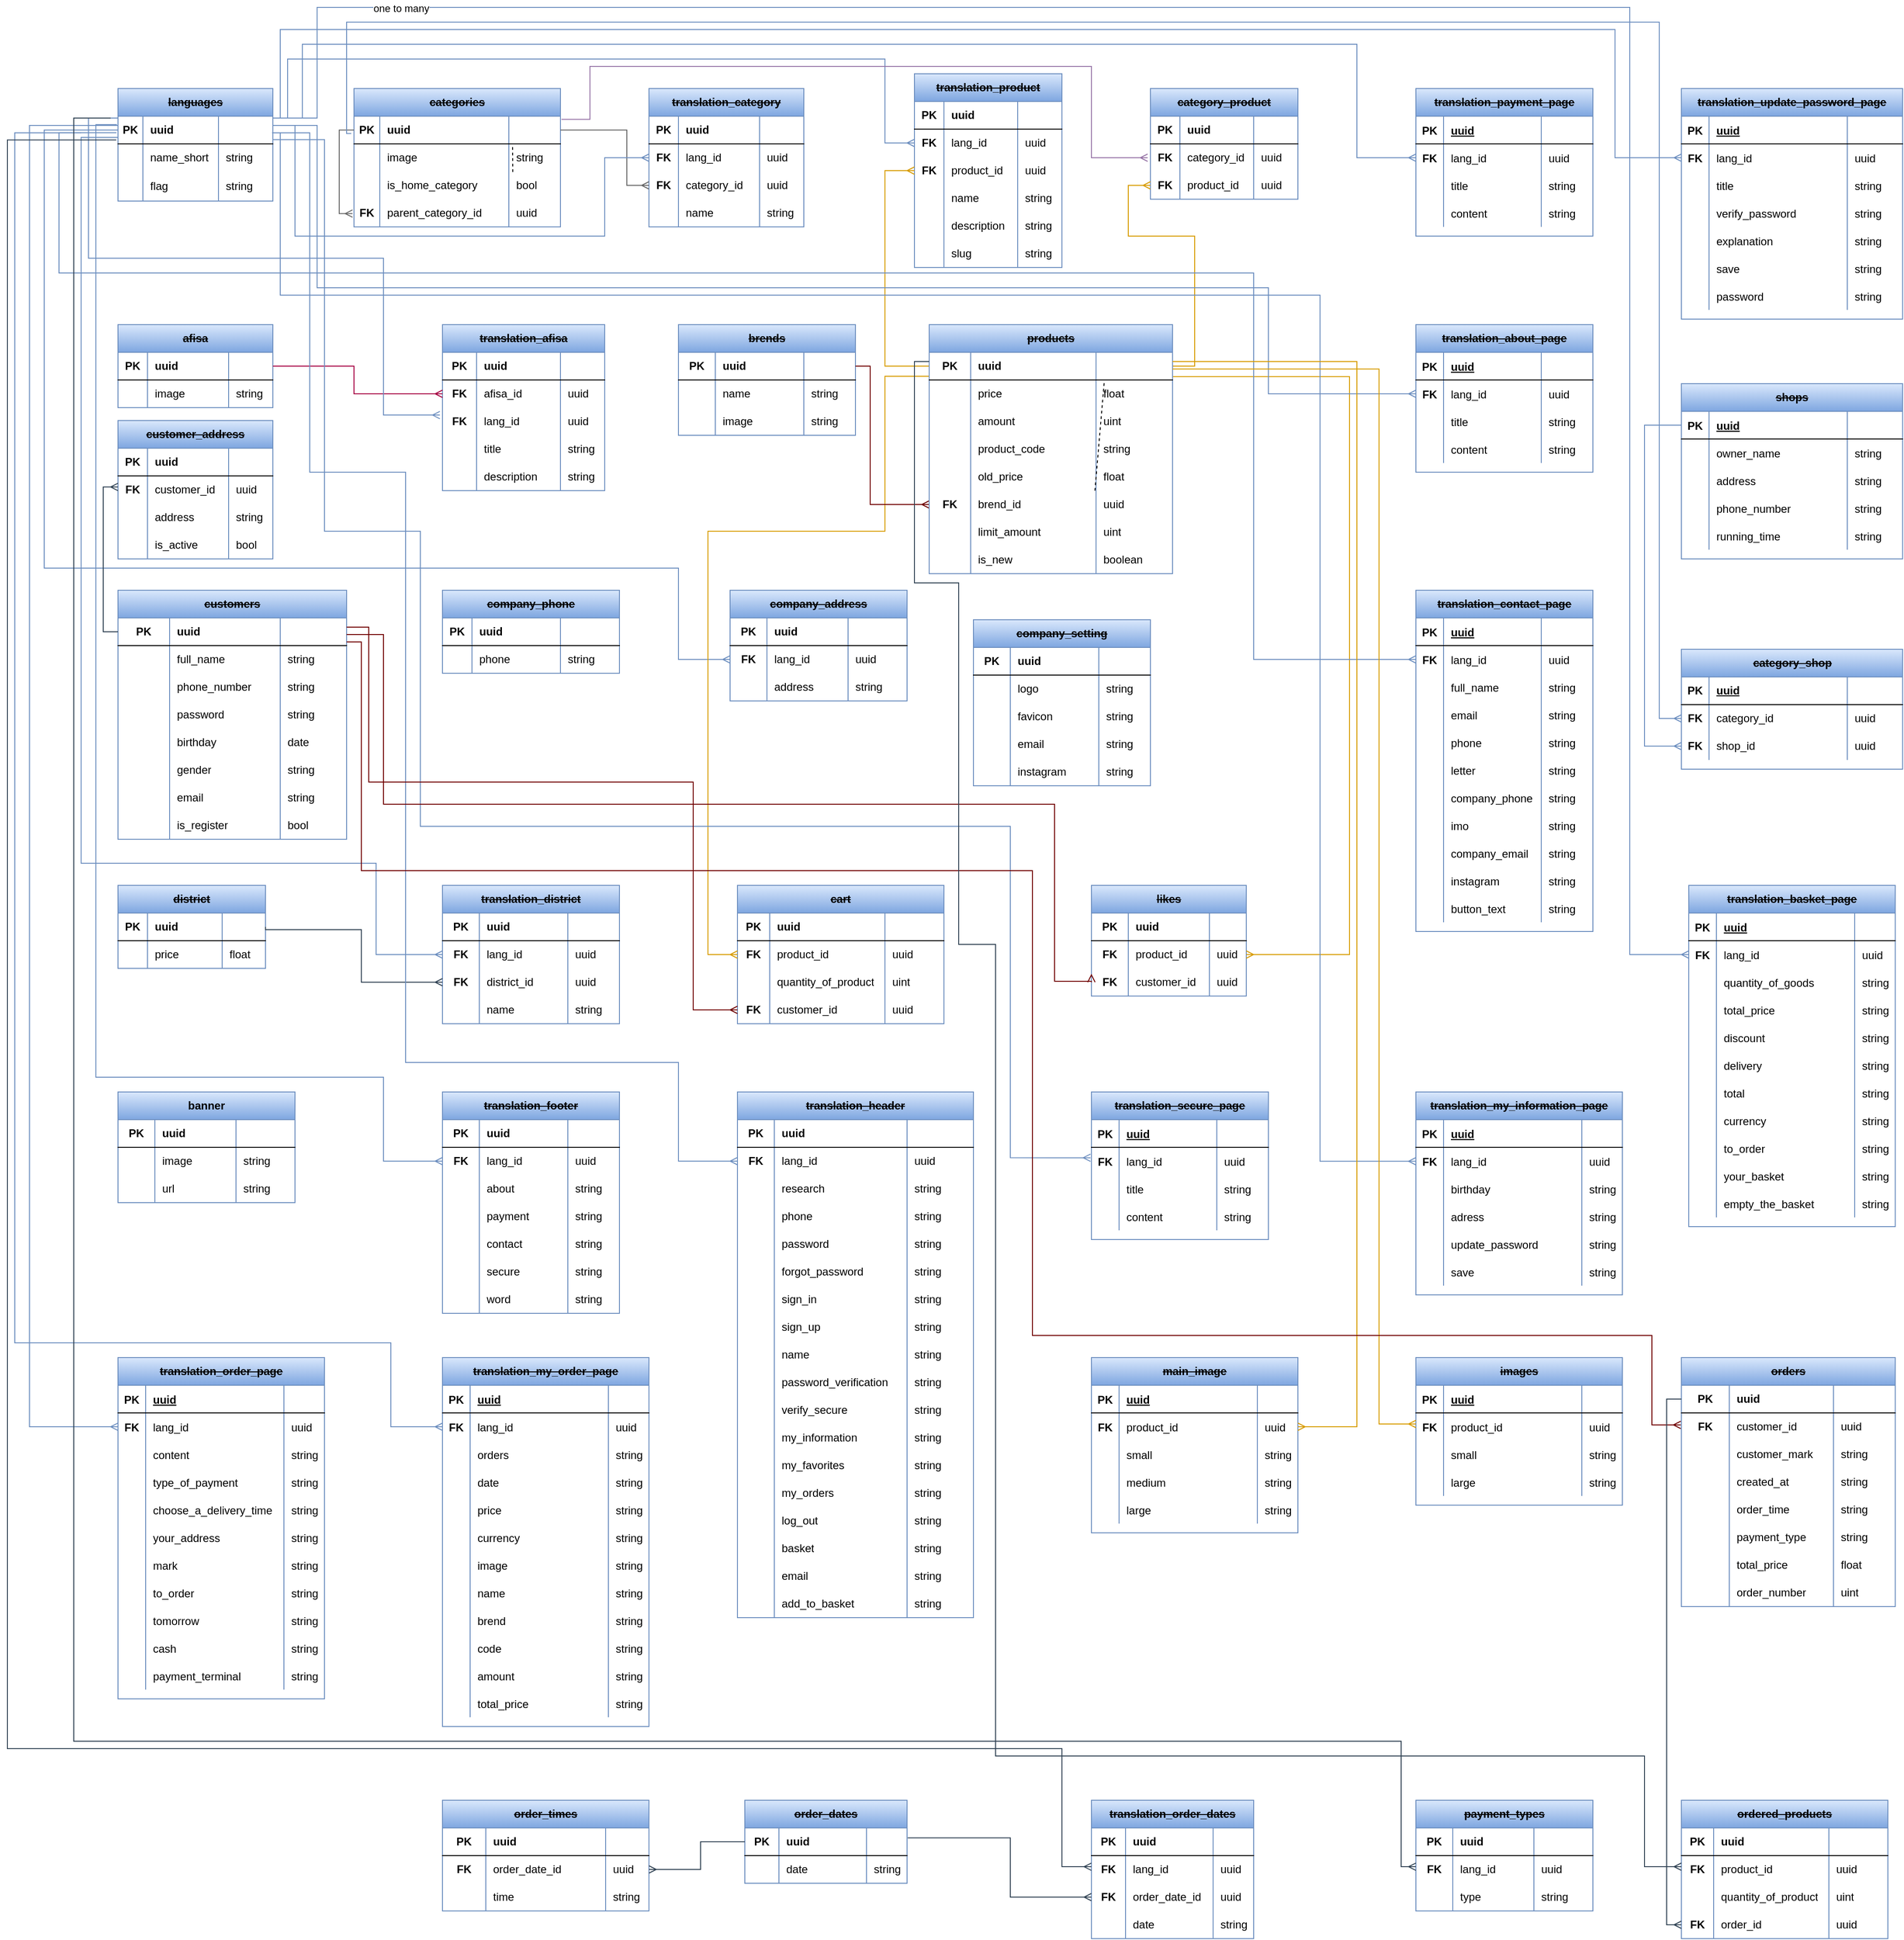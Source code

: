<mxfile version="16.5.1" type="device"><diagram id="7TDj4IGTGhwlfl2LD3B5" name="Страница 1"><mxGraphModel dx="1361" dy="790" grid="1" gridSize="8" guides="0" tooltips="1" connect="1" arrows="1" fold="1" page="0" pageScale="1" pageWidth="1169" pageHeight="827" background="none" math="0" shadow="0"><root><mxCell id="0"/><mxCell id="1" parent="0"/><mxCell id="UTbRN23VugR7cr2snWDu-1" value="&lt;strike&gt;categories&lt;/strike&gt;" style="shape=table;html=1;whiteSpace=wrap;startSize=30;container=1;collapsible=0;childLayout=tableLayout;fixedRows=1;rowLines=0;fontStyle=1;align=center;fillColor=#dae8fc;strokeColor=#6c8ebf;gradientColor=#7ea6e0;" parent="1" vertex="1"><mxGeometry x="-96" y="64" width="224" height="150" as="geometry"/></mxCell><mxCell id="UTbRN23VugR7cr2snWDu-2" value="" style="shape=partialRectangle;html=1;whiteSpace=wrap;collapsible=0;dropTarget=0;pointerEvents=0;fillColor=none;top=0;left=0;bottom=1;right=0;points=[[0,0.5],[1,0.5]];portConstraint=eastwest;" parent="UTbRN23VugR7cr2snWDu-1" vertex="1"><mxGeometry y="30" width="224" height="30" as="geometry"/></mxCell><mxCell id="UTbRN23VugR7cr2snWDu-3" value="&lt;b&gt;PK&lt;/b&gt;" style="shape=partialRectangle;html=1;whiteSpace=wrap;connectable=0;fillColor=none;top=0;left=0;bottom=0;right=0;overflow=hidden;" parent="UTbRN23VugR7cr2snWDu-2" vertex="1"><mxGeometry width="28" height="30" as="geometry"><mxRectangle width="28" height="30" as="alternateBounds"/></mxGeometry></mxCell><mxCell id="UTbRN23VugR7cr2snWDu-4" value="&lt;b&gt;uuid&lt;/b&gt;" style="shape=partialRectangle;html=1;whiteSpace=wrap;connectable=0;fillColor=none;top=0;left=0;bottom=0;right=0;align=left;spacingLeft=6;overflow=hidden;" parent="UTbRN23VugR7cr2snWDu-2" vertex="1"><mxGeometry x="28" width="140" height="30" as="geometry"><mxRectangle width="140" height="30" as="alternateBounds"/></mxGeometry></mxCell><mxCell id="sh0g9nU1Xfv2WcHOdnUr-26" style="shape=partialRectangle;html=1;whiteSpace=wrap;connectable=0;fillColor=none;top=0;left=0;bottom=0;right=0;align=left;spacingLeft=6;overflow=hidden;" parent="UTbRN23VugR7cr2snWDu-2" vertex="1"><mxGeometry x="168" width="56" height="30" as="geometry"><mxRectangle width="56" height="30" as="alternateBounds"/></mxGeometry></mxCell><mxCell id="QCiR0IgOygNd3F2X7wES-1" value="" style="endArrow=none;dashed=1;html=1;exitX=0.769;exitY=1.015;exitDx=0;exitDy=0;exitPerimeter=0;entryX=0.768;entryY=0.014;entryDx=0;entryDy=0;entryPerimeter=0;" parent="UTbRN23VugR7cr2snWDu-1" source="PkWybvKXvhzRqgIypTov-65" edge="1"><mxGeometry width="50" height="50" relative="1" as="geometry"><mxPoint x="172.032" y="121.44" as="sourcePoint"/><mxPoint x="172.032" y="60.42" as="targetPoint"/></mxGeometry></mxCell><mxCell id="PkWybvKXvhzRqgIypTov-65" value="" style="shape=partialRectangle;html=1;whiteSpace=wrap;collapsible=0;dropTarget=0;pointerEvents=0;fillColor=none;top=0;left=0;bottom=0;right=0;points=[[0,0.5],[1,0.5]];portConstraint=eastwest;" parent="UTbRN23VugR7cr2snWDu-1" vertex="1"><mxGeometry y="60" width="224" height="30" as="geometry"/></mxCell><mxCell id="PkWybvKXvhzRqgIypTov-66" value="" style="shape=partialRectangle;html=1;whiteSpace=wrap;connectable=0;fillColor=none;top=0;left=0;bottom=0;right=0;overflow=hidden;" parent="PkWybvKXvhzRqgIypTov-65" vertex="1"><mxGeometry width="28" height="30" as="geometry"><mxRectangle width="28" height="30" as="alternateBounds"/></mxGeometry></mxCell><mxCell id="PkWybvKXvhzRqgIypTov-67" value="image" style="shape=partialRectangle;html=1;whiteSpace=wrap;connectable=0;fillColor=none;top=0;left=0;bottom=0;right=0;align=left;spacingLeft=6;overflow=hidden;" parent="PkWybvKXvhzRqgIypTov-65" vertex="1"><mxGeometry x="28" width="140" height="30" as="geometry"><mxRectangle width="140" height="30" as="alternateBounds"/></mxGeometry></mxCell><mxCell id="sh0g9nU1Xfv2WcHOdnUr-27" value="string" style="shape=partialRectangle;html=1;whiteSpace=wrap;connectable=0;fillColor=none;top=0;left=0;bottom=0;right=0;align=left;spacingLeft=6;overflow=hidden;" parent="PkWybvKXvhzRqgIypTov-65" vertex="1"><mxGeometry x="168" width="56" height="30" as="geometry"><mxRectangle width="56" height="30" as="alternateBounds"/></mxGeometry></mxCell><mxCell id="_gqqu3bKnXT0RSND4Zai-4" value="" style="shape=partialRectangle;html=1;whiteSpace=wrap;collapsible=0;dropTarget=0;pointerEvents=0;fillColor=none;top=0;left=0;bottom=0;right=0;points=[[0,0.5],[1,0.5]];portConstraint=eastwest;" parent="UTbRN23VugR7cr2snWDu-1" vertex="1"><mxGeometry y="90" width="224" height="30" as="geometry"/></mxCell><mxCell id="_gqqu3bKnXT0RSND4Zai-5" value="" style="shape=partialRectangle;html=1;whiteSpace=wrap;connectable=0;fillColor=none;top=0;left=0;bottom=0;right=0;overflow=hidden;" parent="_gqqu3bKnXT0RSND4Zai-4" vertex="1"><mxGeometry width="28" height="30" as="geometry"><mxRectangle width="28" height="30" as="alternateBounds"/></mxGeometry></mxCell><mxCell id="_gqqu3bKnXT0RSND4Zai-6" value="is_home_category" style="shape=partialRectangle;html=1;whiteSpace=wrap;connectable=0;fillColor=none;top=0;left=0;bottom=0;right=0;align=left;spacingLeft=6;overflow=hidden;" parent="_gqqu3bKnXT0RSND4Zai-4" vertex="1"><mxGeometry x="28" width="140" height="30" as="geometry"><mxRectangle width="140" height="30" as="alternateBounds"/></mxGeometry></mxCell><mxCell id="sh0g9nU1Xfv2WcHOdnUr-28" value="bool" style="shape=partialRectangle;html=1;whiteSpace=wrap;connectable=0;fillColor=none;top=0;left=0;bottom=0;right=0;align=left;spacingLeft=6;overflow=hidden;" parent="_gqqu3bKnXT0RSND4Zai-4" vertex="1"><mxGeometry x="168" width="56" height="30" as="geometry"><mxRectangle width="56" height="30" as="alternateBounds"/></mxGeometry></mxCell><mxCell id="_gqqu3bKnXT0RSND4Zai-10" value="" style="edgeStyle=orthogonalEdgeStyle;fontSize=12;html=1;endArrow=ERmany;endFill=0;fillColor=#f5f5f5;strokeColor=#666666;rounded=0;entryX=-0.007;entryY=0.519;entryDx=0;entryDy=0;entryPerimeter=0;" parent="UTbRN23VugR7cr2snWDu-1" source="UTbRN23VugR7cr2snWDu-2" target="TEe74H3RjNDo0NiQZJWt-1" edge="1"><mxGeometry width="100" height="100" relative="1" as="geometry"><mxPoint x="-8" y="40" as="sourcePoint"/><mxPoint x="-8" y="136" as="targetPoint"/><Array as="points"><mxPoint x="-16" y="45"/><mxPoint x="-16" y="136"/></Array></mxGeometry></mxCell><mxCell id="TEe74H3RjNDo0NiQZJWt-1" value="" style="shape=partialRectangle;html=1;whiteSpace=wrap;collapsible=0;dropTarget=0;pointerEvents=0;fillColor=none;top=0;left=0;bottom=0;right=0;points=[[0,0.5],[1,0.5]];portConstraint=eastwest;" parent="UTbRN23VugR7cr2snWDu-1" vertex="1"><mxGeometry y="120" width="224" height="30" as="geometry"/></mxCell><mxCell id="TEe74H3RjNDo0NiQZJWt-2" value="&lt;b&gt;FK&lt;/b&gt;" style="shape=partialRectangle;html=1;whiteSpace=wrap;connectable=0;fillColor=none;top=0;left=0;bottom=0;right=0;overflow=hidden;" parent="TEe74H3RjNDo0NiQZJWt-1" vertex="1"><mxGeometry width="28" height="30" as="geometry"><mxRectangle width="28" height="30" as="alternateBounds"/></mxGeometry></mxCell><mxCell id="TEe74H3RjNDo0NiQZJWt-3" value="parent_category_id" style="shape=partialRectangle;html=1;whiteSpace=wrap;connectable=0;fillColor=none;top=0;left=0;bottom=0;right=0;align=left;spacingLeft=6;overflow=hidden;" parent="TEe74H3RjNDo0NiQZJWt-1" vertex="1"><mxGeometry x="28" width="140" height="30" as="geometry"><mxRectangle width="140" height="30" as="alternateBounds"/></mxGeometry></mxCell><mxCell id="sh0g9nU1Xfv2WcHOdnUr-29" value="uuid" style="shape=partialRectangle;html=1;whiteSpace=wrap;connectable=0;fillColor=none;top=0;left=0;bottom=0;right=0;align=left;spacingLeft=6;overflow=hidden;" parent="TEe74H3RjNDo0NiQZJWt-1" vertex="1"><mxGeometry x="168" width="56" height="30" as="geometry"><mxRectangle width="56" height="30" as="alternateBounds"/></mxGeometry></mxCell><mxCell id="QCiR0IgOygNd3F2X7wES-2" value="&lt;strike&gt;languages&lt;/strike&gt;" style="shape=table;html=1;whiteSpace=wrap;startSize=30;container=1;collapsible=0;childLayout=tableLayout;fixedRows=1;rowLines=0;fontStyle=1;align=center;fillColor=#dae8fc;strokeColor=#6c8ebf;shadow=0;gradientColor=#7ea6e0;swimlaneFillColor=none;sketch=0;swimlaneLine=1;rounded=0;noLabel=0;connectable=1;allowArrows=1;dropTarget=1;" parent="1" vertex="1"><mxGeometry x="-352" y="64" width="168" height="122" as="geometry"/></mxCell><mxCell id="QCiR0IgOygNd3F2X7wES-3" value="" style="shape=partialRectangle;html=1;whiteSpace=wrap;collapsible=0;dropTarget=0;pointerEvents=0;fillColor=none;top=0;left=0;bottom=1;right=0;points=[[0,0.5],[1,0.5]];portConstraint=eastwest;" parent="QCiR0IgOygNd3F2X7wES-2" vertex="1"><mxGeometry y="30" width="168" height="30" as="geometry"/></mxCell><mxCell id="QCiR0IgOygNd3F2X7wES-4" value="&lt;b&gt;PK&lt;/b&gt;" style="shape=partialRectangle;html=1;whiteSpace=wrap;connectable=0;fillColor=none;top=0;left=0;bottom=0;right=0;overflow=hidden;" parent="QCiR0IgOygNd3F2X7wES-3" vertex="1"><mxGeometry width="27" height="30" as="geometry"><mxRectangle width="27" height="30" as="alternateBounds"/></mxGeometry></mxCell><mxCell id="QCiR0IgOygNd3F2X7wES-5" value="&lt;b&gt;uuid&lt;/b&gt;" style="shape=partialRectangle;html=1;whiteSpace=wrap;connectable=0;fillColor=none;top=0;left=0;bottom=0;right=0;align=left;spacingLeft=6;overflow=hidden;" parent="QCiR0IgOygNd3F2X7wES-3" vertex="1"><mxGeometry x="27" width="82" height="30" as="geometry"><mxRectangle width="82" height="30" as="alternateBounds"/></mxGeometry></mxCell><mxCell id="sh0g9nU1Xfv2WcHOdnUr-1" style="shape=partialRectangle;html=1;whiteSpace=wrap;connectable=0;fillColor=none;top=0;left=0;bottom=0;right=0;align=left;spacingLeft=6;overflow=hidden;" parent="QCiR0IgOygNd3F2X7wES-3" vertex="1"><mxGeometry x="109" width="59" height="30" as="geometry"><mxRectangle width="59" height="30" as="alternateBounds"/></mxGeometry></mxCell><mxCell id="QCiR0IgOygNd3F2X7wES-9" value="" style="shape=partialRectangle;html=1;whiteSpace=wrap;collapsible=0;dropTarget=0;pointerEvents=0;fillColor=none;top=0;left=0;bottom=0;right=0;points=[[0,0.5],[1,0.5]];portConstraint=eastwest;" parent="QCiR0IgOygNd3F2X7wES-2" vertex="1"><mxGeometry y="60" width="168" height="30" as="geometry"/></mxCell><mxCell id="QCiR0IgOygNd3F2X7wES-10" value="" style="shape=partialRectangle;html=1;whiteSpace=wrap;connectable=0;fillColor=none;top=0;left=0;bottom=0;right=0;overflow=hidden;" parent="QCiR0IgOygNd3F2X7wES-9" vertex="1"><mxGeometry width="27" height="30" as="geometry"><mxRectangle width="27" height="30" as="alternateBounds"/></mxGeometry></mxCell><mxCell id="QCiR0IgOygNd3F2X7wES-11" value="name_short&amp;nbsp;" style="shape=partialRectangle;html=1;whiteSpace=wrap;connectable=0;fillColor=none;top=0;left=0;bottom=0;right=0;align=left;spacingLeft=6;overflow=hidden;" parent="QCiR0IgOygNd3F2X7wES-9" vertex="1"><mxGeometry x="27" width="82" height="30" as="geometry"><mxRectangle width="82" height="30" as="alternateBounds"/></mxGeometry></mxCell><mxCell id="sh0g9nU1Xfv2WcHOdnUr-2" value="string" style="shape=partialRectangle;html=1;whiteSpace=wrap;connectable=0;fillColor=none;top=0;left=0;bottom=0;right=0;align=left;spacingLeft=6;overflow=hidden;" parent="QCiR0IgOygNd3F2X7wES-9" vertex="1"><mxGeometry x="109" width="59" height="30" as="geometry"><mxRectangle width="59" height="30" as="alternateBounds"/></mxGeometry></mxCell><mxCell id="QCiR0IgOygNd3F2X7wES-13" value="" style="shape=partialRectangle;html=1;whiteSpace=wrap;collapsible=0;dropTarget=0;pointerEvents=0;fillColor=none;top=0;left=0;bottom=0;right=0;points=[[0,0.5],[1,0.5]];portConstraint=eastwest;" parent="QCiR0IgOygNd3F2X7wES-2" vertex="1"><mxGeometry y="90" width="168" height="32" as="geometry"/></mxCell><mxCell id="QCiR0IgOygNd3F2X7wES-14" value="" style="shape=partialRectangle;html=1;whiteSpace=wrap;connectable=0;fillColor=none;top=0;left=0;bottom=0;right=0;overflow=hidden;" parent="QCiR0IgOygNd3F2X7wES-13" vertex="1"><mxGeometry width="27" height="32" as="geometry"><mxRectangle width="27" height="32" as="alternateBounds"/></mxGeometry></mxCell><mxCell id="QCiR0IgOygNd3F2X7wES-15" value="flag" style="shape=partialRectangle;html=1;whiteSpace=wrap;connectable=0;fillColor=none;top=0;left=0;bottom=0;right=0;align=left;spacingLeft=6;overflow=hidden;" parent="QCiR0IgOygNd3F2X7wES-13" vertex="1"><mxGeometry x="27" width="82" height="32" as="geometry"><mxRectangle width="82" height="32" as="alternateBounds"/></mxGeometry></mxCell><mxCell id="sh0g9nU1Xfv2WcHOdnUr-3" value="string" style="shape=partialRectangle;html=1;whiteSpace=wrap;connectable=0;fillColor=none;top=0;left=0;bottom=0;right=0;align=left;spacingLeft=6;overflow=hidden;" parent="QCiR0IgOygNd3F2X7wES-13" vertex="1"><mxGeometry x="109" width="59" height="32" as="geometry"><mxRectangle width="59" height="32" as="alternateBounds"/></mxGeometry></mxCell><mxCell id="QCiR0IgOygNd3F2X7wES-16" value="&lt;strike&gt;translation_category&lt;/strike&gt;" style="shape=table;html=1;whiteSpace=wrap;startSize=30;container=1;collapsible=0;childLayout=tableLayout;fixedRows=1;rowLines=0;fontStyle=1;align=center;fillColor=#dae8fc;strokeColor=#6c8ebf;gradientColor=#7ea6e0;" parent="1" vertex="1"><mxGeometry x="224" y="64" width="168" height="150" as="geometry"/></mxCell><mxCell id="QCiR0IgOygNd3F2X7wES-17" value="" style="shape=partialRectangle;html=1;whiteSpace=wrap;collapsible=0;dropTarget=0;pointerEvents=0;fillColor=none;top=0;left=0;bottom=1;right=0;points=[[0,0.5],[1,0.5]];portConstraint=eastwest;" parent="QCiR0IgOygNd3F2X7wES-16" vertex="1"><mxGeometry y="30" width="168" height="30" as="geometry"/></mxCell><mxCell id="QCiR0IgOygNd3F2X7wES-18" value="&lt;b&gt;PK&lt;/b&gt;" style="shape=partialRectangle;html=1;whiteSpace=wrap;connectable=0;fillColor=none;top=0;left=0;bottom=0;right=0;overflow=hidden;" parent="QCiR0IgOygNd3F2X7wES-17" vertex="1"><mxGeometry width="32" height="30" as="geometry"><mxRectangle width="32" height="30" as="alternateBounds"/></mxGeometry></mxCell><mxCell id="QCiR0IgOygNd3F2X7wES-19" value="&lt;b&gt;uuid&lt;/b&gt;" style="shape=partialRectangle;html=1;whiteSpace=wrap;connectable=0;fillColor=none;top=0;left=0;bottom=0;right=0;align=left;spacingLeft=6;overflow=hidden;" parent="QCiR0IgOygNd3F2X7wES-17" vertex="1"><mxGeometry x="32" width="88" height="30" as="geometry"><mxRectangle width="88" height="30" as="alternateBounds"/></mxGeometry></mxCell><mxCell id="sh0g9nU1Xfv2WcHOdnUr-30" style="shape=partialRectangle;html=1;whiteSpace=wrap;connectable=0;fillColor=none;top=0;left=0;bottom=0;right=0;align=left;spacingLeft=6;overflow=hidden;" parent="QCiR0IgOygNd3F2X7wES-17" vertex="1"><mxGeometry x="120" width="48" height="30" as="geometry"><mxRectangle width="48" height="30" as="alternateBounds"/></mxGeometry></mxCell><mxCell id="QCiR0IgOygNd3F2X7wES-20" value="" style="shape=partialRectangle;html=1;whiteSpace=wrap;collapsible=0;dropTarget=0;pointerEvents=0;fillColor=none;top=0;left=0;bottom=0;right=0;points=[[0,0.5],[1,0.5]];portConstraint=eastwest;" parent="QCiR0IgOygNd3F2X7wES-16" vertex="1"><mxGeometry y="60" width="168" height="30" as="geometry"/></mxCell><mxCell id="QCiR0IgOygNd3F2X7wES-21" value="&lt;b&gt;FK&lt;/b&gt;" style="shape=partialRectangle;html=1;whiteSpace=wrap;connectable=0;fillColor=none;top=0;left=0;bottom=0;right=0;overflow=hidden;" parent="QCiR0IgOygNd3F2X7wES-20" vertex="1"><mxGeometry width="32" height="30" as="geometry"><mxRectangle width="32" height="30" as="alternateBounds"/></mxGeometry></mxCell><mxCell id="QCiR0IgOygNd3F2X7wES-22" value="lang_id" style="shape=partialRectangle;html=1;whiteSpace=wrap;connectable=0;fillColor=none;top=0;left=0;bottom=0;right=0;align=left;spacingLeft=6;overflow=hidden;" parent="QCiR0IgOygNd3F2X7wES-20" vertex="1"><mxGeometry x="32" width="88" height="30" as="geometry"><mxRectangle width="88" height="30" as="alternateBounds"/></mxGeometry></mxCell><mxCell id="sh0g9nU1Xfv2WcHOdnUr-31" value="uuid" style="shape=partialRectangle;html=1;whiteSpace=wrap;connectable=0;fillColor=none;top=0;left=0;bottom=0;right=0;align=left;spacingLeft=6;overflow=hidden;" parent="QCiR0IgOygNd3F2X7wES-20" vertex="1"><mxGeometry x="120" width="48" height="30" as="geometry"><mxRectangle width="48" height="30" as="alternateBounds"/></mxGeometry></mxCell><mxCell id="QCiR0IgOygNd3F2X7wES-24" value="" style="shape=partialRectangle;html=1;whiteSpace=wrap;collapsible=0;dropTarget=0;pointerEvents=0;fillColor=none;top=0;left=0;bottom=0;right=0;points=[[0,0.5],[1,0.5]];portConstraint=eastwest;" parent="QCiR0IgOygNd3F2X7wES-16" vertex="1"><mxGeometry y="90" width="168" height="30" as="geometry"/></mxCell><mxCell id="QCiR0IgOygNd3F2X7wES-25" value="&lt;b&gt;FK&lt;/b&gt;" style="shape=partialRectangle;html=1;whiteSpace=wrap;connectable=0;fillColor=none;top=0;left=0;bottom=0;right=0;overflow=hidden;" parent="QCiR0IgOygNd3F2X7wES-24" vertex="1"><mxGeometry width="32" height="30" as="geometry"><mxRectangle width="32" height="30" as="alternateBounds"/></mxGeometry></mxCell><mxCell id="QCiR0IgOygNd3F2X7wES-26" value="category_id&amp;nbsp;" style="shape=partialRectangle;html=1;whiteSpace=wrap;connectable=0;fillColor=none;top=0;left=0;bottom=0;right=0;align=left;spacingLeft=6;overflow=hidden;" parent="QCiR0IgOygNd3F2X7wES-24" vertex="1"><mxGeometry x="32" width="88" height="30" as="geometry"><mxRectangle width="88" height="30" as="alternateBounds"/></mxGeometry></mxCell><mxCell id="sh0g9nU1Xfv2WcHOdnUr-32" value="uuid" style="shape=partialRectangle;html=1;whiteSpace=wrap;connectable=0;fillColor=none;top=0;left=0;bottom=0;right=0;align=left;spacingLeft=6;overflow=hidden;" parent="QCiR0IgOygNd3F2X7wES-24" vertex="1"><mxGeometry x="120" width="48" height="30" as="geometry"><mxRectangle width="48" height="30" as="alternateBounds"/></mxGeometry></mxCell><mxCell id="QCiR0IgOygNd3F2X7wES-27" value="" style="shape=partialRectangle;html=1;whiteSpace=wrap;collapsible=0;dropTarget=0;pointerEvents=0;fillColor=none;top=0;left=0;bottom=0;right=0;points=[[0,0.5],[1,0.5]];portConstraint=eastwest;" parent="QCiR0IgOygNd3F2X7wES-16" vertex="1"><mxGeometry y="120" width="168" height="30" as="geometry"/></mxCell><mxCell id="QCiR0IgOygNd3F2X7wES-28" value="" style="shape=partialRectangle;html=1;whiteSpace=wrap;connectable=0;fillColor=none;top=0;left=0;bottom=0;right=0;overflow=hidden;" parent="QCiR0IgOygNd3F2X7wES-27" vertex="1"><mxGeometry width="32" height="30" as="geometry"><mxRectangle width="32" height="30" as="alternateBounds"/></mxGeometry></mxCell><mxCell id="QCiR0IgOygNd3F2X7wES-29" value="name" style="shape=partialRectangle;html=1;whiteSpace=wrap;connectable=0;fillColor=none;top=0;left=0;bottom=0;right=0;align=left;spacingLeft=6;overflow=hidden;" parent="QCiR0IgOygNd3F2X7wES-27" vertex="1"><mxGeometry x="32" width="88" height="30" as="geometry"><mxRectangle width="88" height="30" as="alternateBounds"/></mxGeometry></mxCell><mxCell id="sh0g9nU1Xfv2WcHOdnUr-33" value="string" style="shape=partialRectangle;html=1;whiteSpace=wrap;connectable=0;fillColor=none;top=0;left=0;bottom=0;right=0;align=left;spacingLeft=6;overflow=hidden;" parent="QCiR0IgOygNd3F2X7wES-27" vertex="1"><mxGeometry x="120" width="48" height="30" as="geometry"><mxRectangle width="48" height="30" as="alternateBounds"/></mxGeometry></mxCell><mxCell id="QCiR0IgOygNd3F2X7wES-30" value="" style="edgeStyle=orthogonalEdgeStyle;fontSize=12;html=1;endArrow=ERmany;entryX=0;entryY=0.5;entryDx=0;entryDy=0;exitX=1;exitY=0.5;exitDx=0;exitDy=0;endFill=0;fillColor=#f5f5f5;strokeColor=#666666;rounded=0;" parent="1" source="UTbRN23VugR7cr2snWDu-2" target="QCiR0IgOygNd3F2X7wES-24" edge="1"><mxGeometry width="100" height="100" relative="1" as="geometry"><mxPoint x="-120" y="324" as="sourcePoint"/><mxPoint x="-20" y="224" as="targetPoint"/><Array as="points"><mxPoint x="200" y="109"/><mxPoint x="200" y="169"/></Array></mxGeometry></mxCell><mxCell id="QCiR0IgOygNd3F2X7wES-31" value="" style="edgeStyle=orthogonalEdgeStyle;fontSize=12;html=1;endArrow=ERmany;entryX=0;entryY=0.5;entryDx=0;entryDy=0;endFill=0;shadow=0;fillColor=#dae8fc;strokeColor=#6c8ebf;rounded=0;" parent="1" target="QCiR0IgOygNd3F2X7wES-20" edge="1"><mxGeometry width="100" height="100" relative="1" as="geometry"><mxPoint x="-184" y="104" as="sourcePoint"/><mxPoint x="-64" y="316" as="targetPoint"/><Array as="points"><mxPoint x="-160" y="104"/><mxPoint x="-160" y="224"/><mxPoint x="176" y="224"/><mxPoint x="176" y="139"/></Array></mxGeometry></mxCell><mxCell id="PkWybvKXvhzRqgIypTov-46" value="&lt;strike&gt;translation_product&lt;/strike&gt;" style="shape=table;html=1;whiteSpace=wrap;startSize=30;container=1;collapsible=0;childLayout=tableLayout;fixedRows=1;rowLines=0;fontStyle=1;align=center;fillColor=#dae8fc;strokeColor=#6c8ebf;gradientColor=#7ea6e0;" parent="1" vertex="1"><mxGeometry x="512" y="48" width="160" height="210" as="geometry"/></mxCell><mxCell id="PkWybvKXvhzRqgIypTov-47" value="" style="shape=partialRectangle;html=1;whiteSpace=wrap;collapsible=0;dropTarget=0;pointerEvents=0;fillColor=none;top=0;left=0;bottom=1;right=0;points=[[0,0.5],[1,0.5]];portConstraint=eastwest;" parent="PkWybvKXvhzRqgIypTov-46" vertex="1"><mxGeometry y="30" width="160" height="30" as="geometry"/></mxCell><mxCell id="PkWybvKXvhzRqgIypTov-48" value="&lt;b&gt;PK&lt;/b&gt;" style="shape=partialRectangle;html=1;whiteSpace=wrap;connectable=0;fillColor=none;top=0;left=0;bottom=0;right=0;overflow=hidden;" parent="PkWybvKXvhzRqgIypTov-47" vertex="1"><mxGeometry width="32" height="30" as="geometry"><mxRectangle width="32" height="30" as="alternateBounds"/></mxGeometry></mxCell><mxCell id="PkWybvKXvhzRqgIypTov-49" value="&lt;b&gt;uuid&lt;/b&gt;" style="shape=partialRectangle;html=1;whiteSpace=wrap;connectable=0;fillColor=none;top=0;left=0;bottom=0;right=0;align=left;spacingLeft=6;overflow=hidden;" parent="PkWybvKXvhzRqgIypTov-47" vertex="1"><mxGeometry x="32" width="80" height="30" as="geometry"><mxRectangle width="80" height="30" as="alternateBounds"/></mxGeometry></mxCell><mxCell id="sh0g9nU1Xfv2WcHOdnUr-34" style="shape=partialRectangle;html=1;whiteSpace=wrap;connectable=0;fillColor=none;top=0;left=0;bottom=0;right=0;align=left;spacingLeft=6;overflow=hidden;" parent="PkWybvKXvhzRqgIypTov-47" vertex="1"><mxGeometry x="112" width="48" height="30" as="geometry"><mxRectangle width="48" height="30" as="alternateBounds"/></mxGeometry></mxCell><mxCell id="PkWybvKXvhzRqgIypTov-50" value="" style="shape=partialRectangle;html=1;whiteSpace=wrap;collapsible=0;dropTarget=0;pointerEvents=0;fillColor=none;top=0;left=0;bottom=0;right=0;points=[[0,0.5],[1,0.5]];portConstraint=eastwest;" parent="PkWybvKXvhzRqgIypTov-46" vertex="1"><mxGeometry y="60" width="160" height="30" as="geometry"/></mxCell><mxCell id="PkWybvKXvhzRqgIypTov-51" value="&lt;b&gt;FK&lt;/b&gt;" style="shape=partialRectangle;html=1;whiteSpace=wrap;connectable=0;fillColor=none;top=0;left=0;bottom=0;right=0;overflow=hidden;" parent="PkWybvKXvhzRqgIypTov-50" vertex="1"><mxGeometry width="32" height="30" as="geometry"><mxRectangle width="32" height="30" as="alternateBounds"/></mxGeometry></mxCell><mxCell id="PkWybvKXvhzRqgIypTov-52" value="lang_id" style="shape=partialRectangle;html=1;whiteSpace=wrap;connectable=0;fillColor=none;top=0;left=0;bottom=0;right=0;align=left;spacingLeft=6;overflow=hidden;" parent="PkWybvKXvhzRqgIypTov-50" vertex="1"><mxGeometry x="32" width="80" height="30" as="geometry"><mxRectangle width="80" height="30" as="alternateBounds"/></mxGeometry></mxCell><mxCell id="sh0g9nU1Xfv2WcHOdnUr-35" value="uuid" style="shape=partialRectangle;html=1;whiteSpace=wrap;connectable=0;fillColor=none;top=0;left=0;bottom=0;right=0;align=left;spacingLeft=6;overflow=hidden;" parent="PkWybvKXvhzRqgIypTov-50" vertex="1"><mxGeometry x="112" width="48" height="30" as="geometry"><mxRectangle width="48" height="30" as="alternateBounds"/></mxGeometry></mxCell><mxCell id="PkWybvKXvhzRqgIypTov-54" value="" style="shape=partialRectangle;html=1;whiteSpace=wrap;collapsible=0;dropTarget=0;pointerEvents=0;fillColor=none;top=0;left=0;bottom=0;right=0;points=[[0,0.5],[1,0.5]];portConstraint=eastwest;" parent="PkWybvKXvhzRqgIypTov-46" vertex="1"><mxGeometry y="90" width="160" height="30" as="geometry"/></mxCell><mxCell id="PkWybvKXvhzRqgIypTov-55" value="&lt;b&gt;FK&lt;/b&gt;" style="shape=partialRectangle;html=1;whiteSpace=wrap;connectable=0;fillColor=none;top=0;left=0;bottom=0;right=0;overflow=hidden;" parent="PkWybvKXvhzRqgIypTov-54" vertex="1"><mxGeometry width="32" height="30" as="geometry"><mxRectangle width="32" height="30" as="alternateBounds"/></mxGeometry></mxCell><mxCell id="PkWybvKXvhzRqgIypTov-56" value="product_id" style="shape=partialRectangle;html=1;whiteSpace=wrap;connectable=0;fillColor=none;top=0;left=0;bottom=0;right=0;align=left;spacingLeft=6;overflow=hidden;" parent="PkWybvKXvhzRqgIypTov-54" vertex="1"><mxGeometry x="32" width="80" height="30" as="geometry"><mxRectangle width="80" height="30" as="alternateBounds"/></mxGeometry></mxCell><mxCell id="sh0g9nU1Xfv2WcHOdnUr-36" value="uuid" style="shape=partialRectangle;html=1;whiteSpace=wrap;connectable=0;fillColor=none;top=0;left=0;bottom=0;right=0;align=left;spacingLeft=6;overflow=hidden;" parent="PkWybvKXvhzRqgIypTov-54" vertex="1"><mxGeometry x="112" width="48" height="30" as="geometry"><mxRectangle width="48" height="30" as="alternateBounds"/></mxGeometry></mxCell><mxCell id="PkWybvKXvhzRqgIypTov-57" value="" style="shape=partialRectangle;html=1;whiteSpace=wrap;collapsible=0;dropTarget=0;pointerEvents=0;fillColor=none;top=0;left=0;bottom=0;right=0;points=[[0,0.5],[1,0.5]];portConstraint=eastwest;" parent="PkWybvKXvhzRqgIypTov-46" vertex="1"><mxGeometry y="120" width="160" height="30" as="geometry"/></mxCell><mxCell id="PkWybvKXvhzRqgIypTov-58" value="" style="shape=partialRectangle;html=1;whiteSpace=wrap;connectable=0;fillColor=none;top=0;left=0;bottom=0;right=0;overflow=hidden;" parent="PkWybvKXvhzRqgIypTov-57" vertex="1"><mxGeometry width="32" height="30" as="geometry"><mxRectangle width="32" height="30" as="alternateBounds"/></mxGeometry></mxCell><mxCell id="PkWybvKXvhzRqgIypTov-59" value="name" style="shape=partialRectangle;html=1;whiteSpace=wrap;connectable=0;fillColor=none;top=0;left=0;bottom=0;right=0;align=left;spacingLeft=6;overflow=hidden;" parent="PkWybvKXvhzRqgIypTov-57" vertex="1"><mxGeometry x="32" width="80" height="30" as="geometry"><mxRectangle width="80" height="30" as="alternateBounds"/></mxGeometry></mxCell><mxCell id="sh0g9nU1Xfv2WcHOdnUr-37" value="string" style="shape=partialRectangle;html=1;whiteSpace=wrap;connectable=0;fillColor=none;top=0;left=0;bottom=0;right=0;align=left;spacingLeft=6;overflow=hidden;" parent="PkWybvKXvhzRqgIypTov-57" vertex="1"><mxGeometry x="112" width="48" height="30" as="geometry"><mxRectangle width="48" height="30" as="alternateBounds"/></mxGeometry></mxCell><mxCell id="U6SZsthWKlsXsGsHAoKW-15" value="" style="shape=partialRectangle;html=1;whiteSpace=wrap;collapsible=0;dropTarget=0;pointerEvents=0;fillColor=none;top=0;left=0;bottom=0;right=0;points=[[0,0.5],[1,0.5]];portConstraint=eastwest;" parent="PkWybvKXvhzRqgIypTov-46" vertex="1"><mxGeometry y="150" width="160" height="30" as="geometry"/></mxCell><mxCell id="U6SZsthWKlsXsGsHAoKW-16" value="" style="shape=partialRectangle;html=1;whiteSpace=wrap;connectable=0;fillColor=none;top=0;left=0;bottom=0;right=0;overflow=hidden;" parent="U6SZsthWKlsXsGsHAoKW-15" vertex="1"><mxGeometry width="32" height="30" as="geometry"><mxRectangle width="32" height="30" as="alternateBounds"/></mxGeometry></mxCell><mxCell id="U6SZsthWKlsXsGsHAoKW-17" value="description" style="shape=partialRectangle;html=1;whiteSpace=wrap;connectable=0;fillColor=none;top=0;left=0;bottom=0;right=0;align=left;spacingLeft=6;overflow=hidden;" parent="U6SZsthWKlsXsGsHAoKW-15" vertex="1"><mxGeometry x="32" width="80" height="30" as="geometry"><mxRectangle width="80" height="30" as="alternateBounds"/></mxGeometry></mxCell><mxCell id="sh0g9nU1Xfv2WcHOdnUr-38" value="string" style="shape=partialRectangle;html=1;whiteSpace=wrap;connectable=0;fillColor=none;top=0;left=0;bottom=0;right=0;align=left;spacingLeft=6;overflow=hidden;" parent="U6SZsthWKlsXsGsHAoKW-15" vertex="1"><mxGeometry x="112" width="48" height="30" as="geometry"><mxRectangle width="48" height="30" as="alternateBounds"/></mxGeometry></mxCell><mxCell id="Bm-UfQbEhgcNV9vmiqBT-1" value="" style="shape=partialRectangle;html=1;whiteSpace=wrap;collapsible=0;dropTarget=0;pointerEvents=0;fillColor=none;top=0;left=0;bottom=0;right=0;points=[[0,0.5],[1,0.5]];portConstraint=eastwest;" parent="PkWybvKXvhzRqgIypTov-46" vertex="1"><mxGeometry y="180" width="160" height="30" as="geometry"/></mxCell><mxCell id="Bm-UfQbEhgcNV9vmiqBT-2" value="" style="shape=partialRectangle;html=1;whiteSpace=wrap;connectable=0;fillColor=none;top=0;left=0;bottom=0;right=0;overflow=hidden;" parent="Bm-UfQbEhgcNV9vmiqBT-1" vertex="1"><mxGeometry width="32" height="30" as="geometry"><mxRectangle width="32" height="30" as="alternateBounds"/></mxGeometry></mxCell><mxCell id="Bm-UfQbEhgcNV9vmiqBT-3" value="slug" style="shape=partialRectangle;html=1;whiteSpace=wrap;connectable=0;fillColor=none;top=0;left=0;bottom=0;right=0;align=left;spacingLeft=6;overflow=hidden;" parent="Bm-UfQbEhgcNV9vmiqBT-1" vertex="1"><mxGeometry x="32" width="80" height="30" as="geometry"><mxRectangle width="80" height="30" as="alternateBounds"/></mxGeometry></mxCell><mxCell id="Bm-UfQbEhgcNV9vmiqBT-4" value="string" style="shape=partialRectangle;html=1;whiteSpace=wrap;connectable=0;fillColor=none;top=0;left=0;bottom=0;right=0;align=left;spacingLeft=6;overflow=hidden;" parent="Bm-UfQbEhgcNV9vmiqBT-1" vertex="1"><mxGeometry x="112" width="48" height="30" as="geometry"><mxRectangle width="48" height="30" as="alternateBounds"/></mxGeometry></mxCell><mxCell id="PkWybvKXvhzRqgIypTov-60" value="" style="edgeStyle=orthogonalEdgeStyle;fontSize=12;html=1;endArrow=ERmany;entryX=0;entryY=0.5;entryDx=0;entryDy=0;endFill=0;fillColor=#dae8fc;strokeColor=#6c8ebf;rounded=0;" parent="1" target="PkWybvKXvhzRqgIypTov-50" edge="1"><mxGeometry width="100" height="100" relative="1" as="geometry"><mxPoint x="-184" y="96" as="sourcePoint"/><mxPoint x="576" y="100" as="targetPoint"/><Array as="points"><mxPoint x="-168" y="96"/><mxPoint x="-168" y="32"/><mxPoint x="480" y="32"/><mxPoint x="480" y="123"/></Array></mxGeometry></mxCell><mxCell id="PkWybvKXvhzRqgIypTov-61" value="" style="edgeStyle=orthogonalEdgeStyle;fontSize=12;html=1;endArrow=ERmany;entryX=0;entryY=0.5;entryDx=0;entryDy=0;exitX=0;exitY=0.5;exitDx=0;exitDy=0;endFill=0;fillColor=#ffe6cc;strokeColor=#d79b00;rounded=0;" parent="1" source="sh0g9nU1Xfv2WcHOdnUr-63" target="PkWybvKXvhzRqgIypTov-54" edge="1"><mxGeometry width="100" height="100" relative="1" as="geometry"><mxPoint x="512" y="365" as="sourcePoint"/><mxPoint x="528" y="4" as="targetPoint"/><Array as="points"><mxPoint x="480" y="365"/><mxPoint x="480" y="153"/></Array></mxGeometry></mxCell><mxCell id="U6SZsthWKlsXsGsHAoKW-1" value="&lt;strike&gt;afisa&lt;/strike&gt;" style="shape=table;html=1;whiteSpace=wrap;startSize=30;container=1;collapsible=0;childLayout=tableLayout;fixedRows=1;rowLines=0;fontStyle=1;align=center;fillColor=#dae8fc;strokeColor=#6c8ebf;gradientColor=#7ea6e0;" parent="1" vertex="1"><mxGeometry x="-352" y="320" width="168" height="90" as="geometry"/></mxCell><mxCell id="U6SZsthWKlsXsGsHAoKW-2" value="" style="shape=partialRectangle;html=1;whiteSpace=wrap;collapsible=0;dropTarget=0;pointerEvents=0;fillColor=none;top=0;left=0;bottom=1;right=0;points=[[0,0.5],[1,0.5]];portConstraint=eastwest;" parent="U6SZsthWKlsXsGsHAoKW-1" vertex="1"><mxGeometry y="30" width="168" height="30" as="geometry"/></mxCell><mxCell id="U6SZsthWKlsXsGsHAoKW-3" value="&lt;b&gt;PK&lt;/b&gt;" style="shape=partialRectangle;html=1;whiteSpace=wrap;connectable=0;fillColor=none;top=0;left=0;bottom=0;right=0;overflow=hidden;" parent="U6SZsthWKlsXsGsHAoKW-2" vertex="1"><mxGeometry width="32" height="30" as="geometry"><mxRectangle width="32" height="30" as="alternateBounds"/></mxGeometry></mxCell><mxCell id="U6SZsthWKlsXsGsHAoKW-4" value="&lt;b&gt;uuid&lt;/b&gt;" style="shape=partialRectangle;html=1;whiteSpace=wrap;connectable=0;fillColor=none;top=0;left=0;bottom=0;right=0;align=left;spacingLeft=6;overflow=hidden;" parent="U6SZsthWKlsXsGsHAoKW-2" vertex="1"><mxGeometry x="32" width="88" height="30" as="geometry"><mxRectangle width="88" height="30" as="alternateBounds"/></mxGeometry></mxCell><mxCell id="sh0g9nU1Xfv2WcHOdnUr-44" style="shape=partialRectangle;html=1;whiteSpace=wrap;connectable=0;fillColor=none;top=0;left=0;bottom=0;right=0;align=left;spacingLeft=6;overflow=hidden;" parent="U6SZsthWKlsXsGsHAoKW-2" vertex="1"><mxGeometry x="120" width="48" height="30" as="geometry"><mxRectangle width="48" height="30" as="alternateBounds"/></mxGeometry></mxCell><mxCell id="U6SZsthWKlsXsGsHAoKW-9" value="" style="shape=partialRectangle;html=1;whiteSpace=wrap;collapsible=0;dropTarget=0;pointerEvents=0;fillColor=none;top=0;left=0;bottom=0;right=0;points=[[0,0.5],[1,0.5]];portConstraint=eastwest;" parent="U6SZsthWKlsXsGsHAoKW-1" vertex="1"><mxGeometry y="60" width="168" height="30" as="geometry"/></mxCell><mxCell id="U6SZsthWKlsXsGsHAoKW-10" value="" style="shape=partialRectangle;html=1;whiteSpace=wrap;connectable=0;fillColor=none;top=0;left=0;bottom=0;right=0;overflow=hidden;" parent="U6SZsthWKlsXsGsHAoKW-9" vertex="1"><mxGeometry width="32" height="30" as="geometry"><mxRectangle width="32" height="30" as="alternateBounds"/></mxGeometry></mxCell><mxCell id="U6SZsthWKlsXsGsHAoKW-11" value="image" style="shape=partialRectangle;html=1;whiteSpace=wrap;connectable=0;fillColor=none;top=0;left=0;bottom=0;right=0;align=left;spacingLeft=6;overflow=hidden;" parent="U6SZsthWKlsXsGsHAoKW-9" vertex="1"><mxGeometry x="32" width="88" height="30" as="geometry"><mxRectangle width="88" height="30" as="alternateBounds"/></mxGeometry></mxCell><mxCell id="sh0g9nU1Xfv2WcHOdnUr-45" value="string" style="shape=partialRectangle;html=1;whiteSpace=wrap;connectable=0;fillColor=none;top=0;left=0;bottom=0;right=0;align=left;spacingLeft=6;overflow=hidden;" parent="U6SZsthWKlsXsGsHAoKW-9" vertex="1"><mxGeometry x="120" width="48" height="30" as="geometry"><mxRectangle width="48" height="30" as="alternateBounds"/></mxGeometry></mxCell><mxCell id="U6SZsthWKlsXsGsHAoKW-18" value="&lt;strike&gt;translation_afisa&lt;/strike&gt;" style="shape=table;html=1;whiteSpace=wrap;startSize=30;container=1;collapsible=0;childLayout=tableLayout;fixedRows=1;rowLines=0;fontStyle=1;align=center;fillColor=#dae8fc;strokeColor=#6c8ebf;gradientColor=#7ea6e0;" parent="1" vertex="1"><mxGeometry y="320" width="176" height="180" as="geometry"/></mxCell><mxCell id="U6SZsthWKlsXsGsHAoKW-19" value="" style="shape=partialRectangle;html=1;whiteSpace=wrap;collapsible=0;dropTarget=0;pointerEvents=0;fillColor=none;top=0;left=0;bottom=1;right=0;points=[[0,0.5],[1,0.5]];portConstraint=eastwest;" parent="U6SZsthWKlsXsGsHAoKW-18" vertex="1"><mxGeometry y="30" width="176" height="30" as="geometry"/></mxCell><mxCell id="U6SZsthWKlsXsGsHAoKW-20" value="&lt;b&gt;PK&lt;/b&gt;" style="shape=partialRectangle;html=1;whiteSpace=wrap;connectable=0;fillColor=none;top=0;left=0;bottom=0;right=0;overflow=hidden;" parent="U6SZsthWKlsXsGsHAoKW-19" vertex="1"><mxGeometry width="37" height="30" as="geometry"><mxRectangle width="37" height="30" as="alternateBounds"/></mxGeometry></mxCell><mxCell id="U6SZsthWKlsXsGsHAoKW-21" value="&lt;b&gt;uuid&lt;/b&gt;" style="shape=partialRectangle;html=1;whiteSpace=wrap;connectable=0;fillColor=none;top=0;left=0;bottom=0;right=0;align=left;spacingLeft=6;overflow=hidden;" parent="U6SZsthWKlsXsGsHAoKW-19" vertex="1"><mxGeometry x="37" width="91" height="30" as="geometry"><mxRectangle width="91" height="30" as="alternateBounds"/></mxGeometry></mxCell><mxCell id="sh0g9nU1Xfv2WcHOdnUr-46" style="shape=partialRectangle;html=1;whiteSpace=wrap;connectable=0;fillColor=none;top=0;left=0;bottom=0;right=0;align=left;spacingLeft=6;overflow=hidden;" parent="U6SZsthWKlsXsGsHAoKW-19" vertex="1"><mxGeometry x="128" width="48" height="30" as="geometry"><mxRectangle width="48" height="30" as="alternateBounds"/></mxGeometry></mxCell><mxCell id="U6SZsthWKlsXsGsHAoKW-22" value="" style="shape=partialRectangle;html=1;whiteSpace=wrap;collapsible=0;dropTarget=0;pointerEvents=0;fillColor=none;top=0;left=0;bottom=0;right=0;points=[[0,0.5],[1,0.5]];portConstraint=eastwest;" parent="U6SZsthWKlsXsGsHAoKW-18" vertex="1"><mxGeometry y="60" width="176" height="30" as="geometry"/></mxCell><mxCell id="U6SZsthWKlsXsGsHAoKW-23" value="&lt;b&gt;FK&lt;/b&gt;" style="shape=partialRectangle;html=1;whiteSpace=wrap;connectable=0;fillColor=none;top=0;left=0;bottom=0;right=0;overflow=hidden;" parent="U6SZsthWKlsXsGsHAoKW-22" vertex="1"><mxGeometry width="37" height="30" as="geometry"><mxRectangle width="37" height="30" as="alternateBounds"/></mxGeometry></mxCell><mxCell id="U6SZsthWKlsXsGsHAoKW-24" value="afisa_id" style="shape=partialRectangle;html=1;whiteSpace=wrap;connectable=0;fillColor=none;top=0;left=0;bottom=0;right=0;align=left;spacingLeft=6;overflow=hidden;" parent="U6SZsthWKlsXsGsHAoKW-22" vertex="1"><mxGeometry x="37" width="91" height="30" as="geometry"><mxRectangle width="91" height="30" as="alternateBounds"/></mxGeometry></mxCell><mxCell id="sh0g9nU1Xfv2WcHOdnUr-47" value="uuid" style="shape=partialRectangle;html=1;whiteSpace=wrap;connectable=0;fillColor=none;top=0;left=0;bottom=0;right=0;align=left;spacingLeft=6;overflow=hidden;" parent="U6SZsthWKlsXsGsHAoKW-22" vertex="1"><mxGeometry x="128" width="48" height="30" as="geometry"><mxRectangle width="48" height="30" as="alternateBounds"/></mxGeometry></mxCell><mxCell id="U6SZsthWKlsXsGsHAoKW-26" value="" style="shape=partialRectangle;html=1;whiteSpace=wrap;collapsible=0;dropTarget=0;pointerEvents=0;fillColor=none;top=0;left=0;bottom=0;right=0;points=[[0,0.5],[1,0.5]];portConstraint=eastwest;" parent="U6SZsthWKlsXsGsHAoKW-18" vertex="1"><mxGeometry y="90" width="176" height="30" as="geometry"/></mxCell><mxCell id="U6SZsthWKlsXsGsHAoKW-27" value="&lt;b&gt;FK&lt;/b&gt;" style="shape=partialRectangle;html=1;whiteSpace=wrap;connectable=0;fillColor=none;top=0;left=0;bottom=0;right=0;overflow=hidden;" parent="U6SZsthWKlsXsGsHAoKW-26" vertex="1"><mxGeometry width="37" height="30" as="geometry"><mxRectangle width="37" height="30" as="alternateBounds"/></mxGeometry></mxCell><mxCell id="U6SZsthWKlsXsGsHAoKW-28" value="lang_id" style="shape=partialRectangle;html=1;whiteSpace=wrap;connectable=0;fillColor=none;top=0;left=0;bottom=0;right=0;align=left;spacingLeft=6;overflow=hidden;" parent="U6SZsthWKlsXsGsHAoKW-26" vertex="1"><mxGeometry x="37" width="91" height="30" as="geometry"><mxRectangle width="91" height="30" as="alternateBounds"/></mxGeometry></mxCell><mxCell id="sh0g9nU1Xfv2WcHOdnUr-48" value="uuid" style="shape=partialRectangle;html=1;whiteSpace=wrap;connectable=0;fillColor=none;top=0;left=0;bottom=0;right=0;align=left;spacingLeft=6;overflow=hidden;" parent="U6SZsthWKlsXsGsHAoKW-26" vertex="1"><mxGeometry x="128" width="48" height="30" as="geometry"><mxRectangle width="48" height="30" as="alternateBounds"/></mxGeometry></mxCell><mxCell id="U6SZsthWKlsXsGsHAoKW-29" value="" style="shape=partialRectangle;html=1;whiteSpace=wrap;collapsible=0;dropTarget=0;pointerEvents=0;fillColor=none;top=0;left=0;bottom=0;right=0;points=[[0,0.5],[1,0.5]];portConstraint=eastwest;" parent="U6SZsthWKlsXsGsHAoKW-18" vertex="1"><mxGeometry y="120" width="176" height="30" as="geometry"/></mxCell><mxCell id="U6SZsthWKlsXsGsHAoKW-30" value="" style="shape=partialRectangle;html=1;whiteSpace=wrap;connectable=0;fillColor=none;top=0;left=0;bottom=0;right=0;overflow=hidden;" parent="U6SZsthWKlsXsGsHAoKW-29" vertex="1"><mxGeometry width="37" height="30" as="geometry"><mxRectangle width="37" height="30" as="alternateBounds"/></mxGeometry></mxCell><mxCell id="U6SZsthWKlsXsGsHAoKW-31" value="title" style="shape=partialRectangle;html=1;whiteSpace=wrap;connectable=0;fillColor=none;top=0;left=0;bottom=0;right=0;align=left;spacingLeft=6;overflow=hidden;" parent="U6SZsthWKlsXsGsHAoKW-29" vertex="1"><mxGeometry x="37" width="91" height="30" as="geometry"><mxRectangle width="91" height="30" as="alternateBounds"/></mxGeometry></mxCell><mxCell id="sh0g9nU1Xfv2WcHOdnUr-49" value="string" style="shape=partialRectangle;html=1;whiteSpace=wrap;connectable=0;fillColor=none;top=0;left=0;bottom=0;right=0;align=left;spacingLeft=6;overflow=hidden;" parent="U6SZsthWKlsXsGsHAoKW-29" vertex="1"><mxGeometry x="128" width="48" height="30" as="geometry"><mxRectangle width="48" height="30" as="alternateBounds"/></mxGeometry></mxCell><mxCell id="U6SZsthWKlsXsGsHAoKW-32" value="" style="shape=partialRectangle;html=1;whiteSpace=wrap;collapsible=0;dropTarget=0;pointerEvents=0;fillColor=none;top=0;left=0;bottom=0;right=0;points=[[0,0.5],[1,0.5]];portConstraint=eastwest;" parent="U6SZsthWKlsXsGsHAoKW-18" vertex="1"><mxGeometry y="150" width="176" height="30" as="geometry"/></mxCell><mxCell id="U6SZsthWKlsXsGsHAoKW-33" value="" style="shape=partialRectangle;html=1;whiteSpace=wrap;connectable=0;fillColor=none;top=0;left=0;bottom=0;right=0;overflow=hidden;" parent="U6SZsthWKlsXsGsHAoKW-32" vertex="1"><mxGeometry width="37" height="30" as="geometry"><mxRectangle width="37" height="30" as="alternateBounds"/></mxGeometry></mxCell><mxCell id="U6SZsthWKlsXsGsHAoKW-34" value="description" style="shape=partialRectangle;html=1;whiteSpace=wrap;connectable=0;fillColor=none;top=0;left=0;bottom=0;right=0;align=left;spacingLeft=6;overflow=hidden;" parent="U6SZsthWKlsXsGsHAoKW-32" vertex="1"><mxGeometry x="37" width="91" height="30" as="geometry"><mxRectangle width="91" height="30" as="alternateBounds"/></mxGeometry></mxCell><mxCell id="sh0g9nU1Xfv2WcHOdnUr-50" value="string" style="shape=partialRectangle;html=1;whiteSpace=wrap;connectable=0;fillColor=none;top=0;left=0;bottom=0;right=0;align=left;spacingLeft=6;overflow=hidden;" parent="U6SZsthWKlsXsGsHAoKW-32" vertex="1"><mxGeometry x="128" width="48" height="30" as="geometry"><mxRectangle width="48" height="30" as="alternateBounds"/></mxGeometry></mxCell><mxCell id="U6SZsthWKlsXsGsHAoKW-35" value="" style="edgeStyle=orthogonalEdgeStyle;fontSize=12;html=1;endArrow=ERmany;entryX=0;entryY=0.5;entryDx=0;entryDy=0;exitX=1;exitY=0.5;exitDx=0;exitDy=0;endFill=0;fillColor=#d80073;strokeColor=#A50040;rounded=0;" parent="1" source="U6SZsthWKlsXsGsHAoKW-2" target="U6SZsthWKlsXsGsHAoKW-22" edge="1"><mxGeometry width="100" height="100" relative="1" as="geometry"><mxPoint x="-168" y="688" as="sourcePoint"/><mxPoint x="-88" y="718" as="targetPoint"/><Array as="points"><mxPoint x="-96" y="365"/><mxPoint x="-96" y="395"/></Array></mxGeometry></mxCell><mxCell id="U6SZsthWKlsXsGsHAoKW-36" value="" style="edgeStyle=orthogonalEdgeStyle;fontSize=12;html=1;endArrow=ERmany;entryX=-0.016;entryY=0.267;entryDx=0;entryDy=0;endFill=0;fillColor=#dae8fc;strokeColor=#6c8ebf;rounded=0;entryPerimeter=0;" parent="1" target="U6SZsthWKlsXsGsHAoKW-26" edge="1"><mxGeometry width="100" height="100" relative="1" as="geometry"><mxPoint x="-352" y="96" as="sourcePoint"/><mxPoint x="-64" y="710" as="targetPoint"/><Array as="points"><mxPoint x="-384" y="96"/><mxPoint x="-384" y="248"/><mxPoint x="-64" y="248"/><mxPoint x="-64" y="418"/></Array></mxGeometry></mxCell><mxCell id="QE0shTfofsnFkQlAYf5v-1" value="&lt;strike&gt;brends&lt;/strike&gt;" style="shape=table;html=1;whiteSpace=wrap;startSize=30;container=1;collapsible=0;childLayout=tableLayout;fixedRows=1;rowLines=0;fontStyle=1;align=center;fillColor=#dae8fc;strokeColor=#6c8ebf;gradientColor=#7ea6e0;" parent="1" vertex="1"><mxGeometry x="256" y="320" width="192" height="120" as="geometry"/></mxCell><mxCell id="QE0shTfofsnFkQlAYf5v-2" value="" style="shape=partialRectangle;html=1;whiteSpace=wrap;collapsible=0;dropTarget=0;pointerEvents=0;fillColor=none;top=0;left=0;bottom=1;right=0;points=[[0,0.5],[1,0.5]];portConstraint=eastwest;" parent="QE0shTfofsnFkQlAYf5v-1" vertex="1"><mxGeometry y="30" width="192" height="30" as="geometry"/></mxCell><mxCell id="QE0shTfofsnFkQlAYf5v-3" value="&lt;b&gt;PK&lt;/b&gt;" style="shape=partialRectangle;html=1;whiteSpace=wrap;connectable=0;fillColor=none;top=0;left=0;bottom=0;right=0;overflow=hidden;" parent="QE0shTfofsnFkQlAYf5v-2" vertex="1"><mxGeometry width="40" height="30" as="geometry"><mxRectangle width="40" height="30" as="alternateBounds"/></mxGeometry></mxCell><mxCell id="QE0shTfofsnFkQlAYf5v-4" value="&lt;b&gt;uuid&lt;/b&gt;" style="shape=partialRectangle;html=1;whiteSpace=wrap;connectable=0;fillColor=none;top=0;left=0;bottom=0;right=0;align=left;spacingLeft=6;overflow=hidden;" parent="QE0shTfofsnFkQlAYf5v-2" vertex="1"><mxGeometry x="40" width="96" height="30" as="geometry"><mxRectangle width="96" height="30" as="alternateBounds"/></mxGeometry></mxCell><mxCell id="sh0g9nU1Xfv2WcHOdnUr-51" style="shape=partialRectangle;html=1;whiteSpace=wrap;connectable=0;fillColor=none;top=0;left=0;bottom=0;right=0;align=left;spacingLeft=6;overflow=hidden;" parent="QE0shTfofsnFkQlAYf5v-2" vertex="1"><mxGeometry x="136" width="56" height="30" as="geometry"><mxRectangle width="56" height="30" as="alternateBounds"/></mxGeometry></mxCell><mxCell id="xjtv0zqr_y8t0PYX00pQ-27" value="" style="shape=partialRectangle;html=1;whiteSpace=wrap;collapsible=0;dropTarget=0;pointerEvents=0;fillColor=none;top=0;left=0;bottom=0;right=0;points=[[0,0.5],[1,0.5]];portConstraint=eastwest;" parent="QE0shTfofsnFkQlAYf5v-1" vertex="1"><mxGeometry y="60" width="192" height="30" as="geometry"/></mxCell><mxCell id="xjtv0zqr_y8t0PYX00pQ-28" value="" style="shape=partialRectangle;html=1;whiteSpace=wrap;connectable=0;fillColor=none;top=0;left=0;bottom=0;right=0;overflow=hidden;" parent="xjtv0zqr_y8t0PYX00pQ-27" vertex="1"><mxGeometry width="40" height="30" as="geometry"><mxRectangle width="40" height="30" as="alternateBounds"/></mxGeometry></mxCell><mxCell id="xjtv0zqr_y8t0PYX00pQ-29" value="name" style="shape=partialRectangle;html=1;whiteSpace=wrap;connectable=0;fillColor=none;top=0;left=0;bottom=0;right=0;align=left;spacingLeft=6;overflow=hidden;" parent="xjtv0zqr_y8t0PYX00pQ-27" vertex="1"><mxGeometry x="40" width="96" height="30" as="geometry"><mxRectangle width="96" height="30" as="alternateBounds"/></mxGeometry></mxCell><mxCell id="sh0g9nU1Xfv2WcHOdnUr-52" value="string" style="shape=partialRectangle;html=1;whiteSpace=wrap;connectable=0;fillColor=none;top=0;left=0;bottom=0;right=0;align=left;spacingLeft=6;overflow=hidden;" parent="xjtv0zqr_y8t0PYX00pQ-27" vertex="1"><mxGeometry x="136" width="56" height="30" as="geometry"><mxRectangle width="56" height="30" as="alternateBounds"/></mxGeometry></mxCell><mxCell id="MGSgOVIzqpS0HgHozvSL-17" value="" style="shape=partialRectangle;html=1;whiteSpace=wrap;collapsible=0;dropTarget=0;pointerEvents=0;fillColor=none;top=0;left=0;bottom=0;right=0;points=[[0,0.5],[1,0.5]];portConstraint=eastwest;" parent="QE0shTfofsnFkQlAYf5v-1" vertex="1"><mxGeometry y="90" width="192" height="30" as="geometry"/></mxCell><mxCell id="MGSgOVIzqpS0HgHozvSL-18" value="" style="shape=partialRectangle;html=1;whiteSpace=wrap;connectable=0;fillColor=none;top=0;left=0;bottom=0;right=0;overflow=hidden;" parent="MGSgOVIzqpS0HgHozvSL-17" vertex="1"><mxGeometry width="40" height="30" as="geometry"><mxRectangle width="40" height="30" as="alternateBounds"/></mxGeometry></mxCell><mxCell id="MGSgOVIzqpS0HgHozvSL-19" value="image" style="shape=partialRectangle;html=1;whiteSpace=wrap;connectable=0;fillColor=none;top=0;left=0;bottom=0;right=0;align=left;spacingLeft=6;overflow=hidden;" parent="MGSgOVIzqpS0HgHozvSL-17" vertex="1"><mxGeometry x="40" width="96" height="30" as="geometry"><mxRectangle width="96" height="30" as="alternateBounds"/></mxGeometry></mxCell><mxCell id="sh0g9nU1Xfv2WcHOdnUr-53" value="string" style="shape=partialRectangle;html=1;whiteSpace=wrap;connectable=0;fillColor=none;top=0;left=0;bottom=0;right=0;align=left;spacingLeft=6;overflow=hidden;" parent="MGSgOVIzqpS0HgHozvSL-17" vertex="1"><mxGeometry x="136" width="56" height="30" as="geometry"><mxRectangle width="56" height="30" as="alternateBounds"/></mxGeometry></mxCell><mxCell id="Wf8W_ebsvpbah_jQT1_m-1" value="&lt;strike&gt;category_product&lt;/strike&gt;" style="shape=table;html=1;whiteSpace=wrap;startSize=30;container=1;collapsible=0;childLayout=tableLayout;fixedRows=1;rowLines=0;fontStyle=1;align=center;fillColor=#dae8fc;strokeColor=#6c8ebf;gradientColor=#7ea6e0;" parent="1" vertex="1"><mxGeometry x="768" y="64" width="160" height="120" as="geometry"/></mxCell><mxCell id="Wf8W_ebsvpbah_jQT1_m-2" value="" style="shape=partialRectangle;html=1;whiteSpace=wrap;collapsible=0;dropTarget=0;pointerEvents=0;fillColor=none;top=0;left=0;bottom=1;right=0;points=[[0,0.5],[1,0.5]];portConstraint=eastwest;" parent="Wf8W_ebsvpbah_jQT1_m-1" vertex="1"><mxGeometry y="30" width="160" height="30" as="geometry"/></mxCell><mxCell id="Wf8W_ebsvpbah_jQT1_m-3" value="&lt;b&gt;PK&lt;/b&gt;" style="shape=partialRectangle;html=1;whiteSpace=wrap;connectable=0;fillColor=none;top=0;left=0;bottom=0;right=0;overflow=hidden;" parent="Wf8W_ebsvpbah_jQT1_m-2" vertex="1"><mxGeometry width="32" height="30" as="geometry"><mxRectangle width="32" height="30" as="alternateBounds"/></mxGeometry></mxCell><mxCell id="Wf8W_ebsvpbah_jQT1_m-4" value="&lt;b&gt;uuid&lt;/b&gt;" style="shape=partialRectangle;html=1;whiteSpace=wrap;connectable=0;fillColor=none;top=0;left=0;bottom=0;right=0;align=left;spacingLeft=6;overflow=hidden;" parent="Wf8W_ebsvpbah_jQT1_m-2" vertex="1"><mxGeometry x="32" width="80" height="30" as="geometry"><mxRectangle width="80" height="30" as="alternateBounds"/></mxGeometry></mxCell><mxCell id="sh0g9nU1Xfv2WcHOdnUr-39" style="shape=partialRectangle;html=1;whiteSpace=wrap;connectable=0;fillColor=none;top=0;left=0;bottom=0;right=0;align=left;spacingLeft=6;overflow=hidden;" parent="Wf8W_ebsvpbah_jQT1_m-2" vertex="1"><mxGeometry x="112" width="48" height="30" as="geometry"><mxRectangle width="48" height="30" as="alternateBounds"/></mxGeometry></mxCell><mxCell id="Wf8W_ebsvpbah_jQT1_m-5" value="" style="shape=partialRectangle;html=1;whiteSpace=wrap;collapsible=0;dropTarget=0;pointerEvents=0;fillColor=none;top=0;left=0;bottom=0;right=0;points=[[0,0.5],[1,0.5]];portConstraint=eastwest;" parent="Wf8W_ebsvpbah_jQT1_m-1" vertex="1"><mxGeometry y="60" width="160" height="30" as="geometry"/></mxCell><mxCell id="Wf8W_ebsvpbah_jQT1_m-6" value="&lt;b&gt;FK&lt;/b&gt;" style="shape=partialRectangle;html=1;whiteSpace=wrap;connectable=0;fillColor=none;top=0;left=0;bottom=0;right=0;overflow=hidden;" parent="Wf8W_ebsvpbah_jQT1_m-5" vertex="1"><mxGeometry width="32" height="30" as="geometry"><mxRectangle width="32" height="30" as="alternateBounds"/></mxGeometry></mxCell><mxCell id="Wf8W_ebsvpbah_jQT1_m-7" value="category_id" style="shape=partialRectangle;html=1;whiteSpace=wrap;connectable=0;fillColor=none;top=0;left=0;bottom=0;right=0;align=left;spacingLeft=6;overflow=hidden;" parent="Wf8W_ebsvpbah_jQT1_m-5" vertex="1"><mxGeometry x="32" width="80" height="30" as="geometry"><mxRectangle width="80" height="30" as="alternateBounds"/></mxGeometry></mxCell><mxCell id="sh0g9nU1Xfv2WcHOdnUr-40" value="uuid" style="shape=partialRectangle;html=1;whiteSpace=wrap;connectable=0;fillColor=none;top=0;left=0;bottom=0;right=0;align=left;spacingLeft=6;overflow=hidden;" parent="Wf8W_ebsvpbah_jQT1_m-5" vertex="1"><mxGeometry x="112" width="48" height="30" as="geometry"><mxRectangle width="48" height="30" as="alternateBounds"/></mxGeometry></mxCell><mxCell id="Wf8W_ebsvpbah_jQT1_m-9" value="" style="shape=partialRectangle;html=1;whiteSpace=wrap;collapsible=0;dropTarget=0;pointerEvents=0;fillColor=none;top=0;left=0;bottom=0;right=0;points=[[0,0.5],[1,0.5]];portConstraint=eastwest;" parent="Wf8W_ebsvpbah_jQT1_m-1" vertex="1"><mxGeometry y="90" width="160" height="30" as="geometry"/></mxCell><mxCell id="Wf8W_ebsvpbah_jQT1_m-10" value="&lt;b&gt;FK&lt;/b&gt;" style="shape=partialRectangle;html=1;whiteSpace=wrap;connectable=0;fillColor=none;top=0;left=0;bottom=0;right=0;overflow=hidden;" parent="Wf8W_ebsvpbah_jQT1_m-9" vertex="1"><mxGeometry width="32" height="30" as="geometry"><mxRectangle width="32" height="30" as="alternateBounds"/></mxGeometry></mxCell><mxCell id="Wf8W_ebsvpbah_jQT1_m-11" value="product_id" style="shape=partialRectangle;html=1;whiteSpace=wrap;connectable=0;fillColor=none;top=0;left=0;bottom=0;right=0;align=left;spacingLeft=6;overflow=hidden;" parent="Wf8W_ebsvpbah_jQT1_m-9" vertex="1"><mxGeometry x="32" width="80" height="30" as="geometry"><mxRectangle width="80" height="30" as="alternateBounds"/></mxGeometry></mxCell><mxCell id="sh0g9nU1Xfv2WcHOdnUr-41" value="uuid" style="shape=partialRectangle;html=1;whiteSpace=wrap;connectable=0;fillColor=none;top=0;left=0;bottom=0;right=0;align=left;spacingLeft=6;overflow=hidden;" parent="Wf8W_ebsvpbah_jQT1_m-9" vertex="1"><mxGeometry x="112" width="48" height="30" as="geometry"><mxRectangle width="48" height="30" as="alternateBounds"/></mxGeometry></mxCell><mxCell id="Wf8W_ebsvpbah_jQT1_m-18" value="" style="edgeStyle=orthogonalEdgeStyle;fontSize=12;html=1;endArrow=ERmany;entryX=0;entryY=0.5;entryDx=0;entryDy=0;exitX=1;exitY=0.5;exitDx=0;exitDy=0;endFill=0;fillColor=#ffe6cc;strokeColor=#d79b00;rounded=0;" parent="1" source="sh0g9nU1Xfv2WcHOdnUr-63" target="Wf8W_ebsvpbah_jQT1_m-9" edge="1"><mxGeometry width="100" height="100" relative="1" as="geometry"><mxPoint x="792" y="365" as="sourcePoint"/><mxPoint x="896" y="224.06" as="targetPoint"/><Array as="points"><mxPoint x="816" y="365"/><mxPoint x="816" y="224"/><mxPoint x="744" y="224"/><mxPoint x="744" y="169"/></Array></mxGeometry></mxCell><mxCell id="Wf8W_ebsvpbah_jQT1_m-19" value="" style="edgeStyle=orthogonalEdgeStyle;fontSize=12;html=1;endArrow=ERmany;exitX=1.005;exitY=0.114;exitDx=0;exitDy=0;endFill=0;fillColor=#e1d5e7;strokeColor=#9673a6;rounded=0;exitPerimeter=0;" parent="1" source="UTbRN23VugR7cr2snWDu-2" edge="1"><mxGeometry width="100" height="100" relative="1" as="geometry"><mxPoint x="712" y="56" as="sourcePoint"/><mxPoint x="765" y="139" as="targetPoint"/><Array as="points"><mxPoint x="160" y="97"/><mxPoint x="160" y="40"/><mxPoint x="704" y="40"/><mxPoint x="704" y="139"/></Array></mxGeometry></mxCell><mxCell id="Wf8W_ebsvpbah_jQT1_m-74" value="&lt;strike&gt;company_phone&lt;/strike&gt;" style="shape=table;html=1;whiteSpace=wrap;startSize=30;container=1;collapsible=0;childLayout=tableLayout;fixedRows=1;rowLines=0;fontStyle=1;align=center;fillColor=#dae8fc;strokeColor=#6c8ebf;gradientColor=#7ea6e0;" parent="1" vertex="1"><mxGeometry y="608" width="192" height="90" as="geometry"/></mxCell><mxCell id="Wf8W_ebsvpbah_jQT1_m-75" value="" style="shape=partialRectangle;html=1;whiteSpace=wrap;collapsible=0;dropTarget=0;pointerEvents=0;fillColor=none;top=0;left=0;bottom=1;right=0;points=[[0,0.5],[1,0.5]];portConstraint=eastwest;" parent="Wf8W_ebsvpbah_jQT1_m-74" vertex="1"><mxGeometry y="30" width="192" height="30" as="geometry"/></mxCell><mxCell id="Wf8W_ebsvpbah_jQT1_m-76" value="&lt;b&gt;PK&lt;/b&gt;" style="shape=partialRectangle;html=1;whiteSpace=wrap;connectable=0;fillColor=none;top=0;left=0;bottom=0;right=0;overflow=hidden;" parent="Wf8W_ebsvpbah_jQT1_m-75" vertex="1"><mxGeometry width="32" height="30" as="geometry"><mxRectangle width="32" height="30" as="alternateBounds"/></mxGeometry></mxCell><mxCell id="Wf8W_ebsvpbah_jQT1_m-77" value="&lt;b&gt;uuid&lt;/b&gt;" style="shape=partialRectangle;html=1;whiteSpace=wrap;connectable=0;fillColor=none;top=0;left=0;bottom=0;right=0;align=left;spacingLeft=6;overflow=hidden;" parent="Wf8W_ebsvpbah_jQT1_m-75" vertex="1"><mxGeometry x="32" width="96" height="30" as="geometry"><mxRectangle width="96" height="30" as="alternateBounds"/></mxGeometry></mxCell><mxCell id="sh0g9nU1Xfv2WcHOdnUr-127" style="shape=partialRectangle;html=1;whiteSpace=wrap;connectable=0;fillColor=none;top=0;left=0;bottom=0;right=0;align=left;spacingLeft=6;overflow=hidden;" parent="Wf8W_ebsvpbah_jQT1_m-75" vertex="1"><mxGeometry x="128" width="64" height="30" as="geometry"><mxRectangle width="64" height="30" as="alternateBounds"/></mxGeometry></mxCell><mxCell id="Wf8W_ebsvpbah_jQT1_m-78" value="" style="shape=partialRectangle;html=1;whiteSpace=wrap;collapsible=0;dropTarget=0;pointerEvents=0;fillColor=none;top=0;left=0;bottom=0;right=0;points=[[0,0.5],[1,0.5]];portConstraint=eastwest;" parent="Wf8W_ebsvpbah_jQT1_m-74" vertex="1"><mxGeometry y="60" width="192" height="30" as="geometry"/></mxCell><mxCell id="Wf8W_ebsvpbah_jQT1_m-79" value="" style="shape=partialRectangle;html=1;whiteSpace=wrap;connectable=0;fillColor=none;top=0;left=0;bottom=0;right=0;overflow=hidden;" parent="Wf8W_ebsvpbah_jQT1_m-78" vertex="1"><mxGeometry width="32" height="30" as="geometry"><mxRectangle width="32" height="30" as="alternateBounds"/></mxGeometry></mxCell><mxCell id="Wf8W_ebsvpbah_jQT1_m-80" value="phone" style="shape=partialRectangle;html=1;whiteSpace=wrap;connectable=0;fillColor=none;top=0;left=0;bottom=0;right=0;align=left;spacingLeft=6;overflow=hidden;" parent="Wf8W_ebsvpbah_jQT1_m-78" vertex="1"><mxGeometry x="32" width="96" height="30" as="geometry"><mxRectangle width="96" height="30" as="alternateBounds"/></mxGeometry></mxCell><mxCell id="sh0g9nU1Xfv2WcHOdnUr-128" value="string" style="shape=partialRectangle;html=1;whiteSpace=wrap;connectable=0;fillColor=none;top=0;left=0;bottom=0;right=0;align=left;spacingLeft=6;overflow=hidden;" parent="Wf8W_ebsvpbah_jQT1_m-78" vertex="1"><mxGeometry x="128" width="64" height="30" as="geometry"><mxRectangle width="64" height="30" as="alternateBounds"/></mxGeometry></mxCell><mxCell id="Wf8W_ebsvpbah_jQT1_m-85" value="&lt;strike&gt;company_address&lt;/strike&gt;" style="shape=table;html=1;whiteSpace=wrap;startSize=30;container=1;collapsible=0;childLayout=tableLayout;fixedRows=1;rowLines=0;fontStyle=1;align=center;fillColor=#dae8fc;strokeColor=#6c8ebf;gradientColor=#7ea6e0;" parent="1" vertex="1"><mxGeometry x="312" y="608" width="192" height="120" as="geometry"/></mxCell><mxCell id="Wf8W_ebsvpbah_jQT1_m-86" value="" style="shape=partialRectangle;html=1;whiteSpace=wrap;collapsible=0;dropTarget=0;pointerEvents=0;fillColor=none;top=0;left=0;bottom=1;right=0;points=[[0,0.5],[1,0.5]];portConstraint=eastwest;" parent="Wf8W_ebsvpbah_jQT1_m-85" vertex="1"><mxGeometry y="30" width="192" height="30" as="geometry"/></mxCell><mxCell id="Wf8W_ebsvpbah_jQT1_m-87" value="&lt;b&gt;PK&lt;/b&gt;" style="shape=partialRectangle;html=1;whiteSpace=wrap;connectable=0;fillColor=none;top=0;left=0;bottom=0;right=0;overflow=hidden;" parent="Wf8W_ebsvpbah_jQT1_m-86" vertex="1"><mxGeometry width="40" height="30" as="geometry"><mxRectangle width="40" height="30" as="alternateBounds"/></mxGeometry></mxCell><mxCell id="Wf8W_ebsvpbah_jQT1_m-88" value="&lt;b&gt;uuid&lt;/b&gt;" style="shape=partialRectangle;html=1;whiteSpace=wrap;connectable=0;fillColor=none;top=0;left=0;bottom=0;right=0;align=left;spacingLeft=6;overflow=hidden;" parent="Wf8W_ebsvpbah_jQT1_m-86" vertex="1"><mxGeometry x="40" width="88" height="30" as="geometry"><mxRectangle width="88" height="30" as="alternateBounds"/></mxGeometry></mxCell><mxCell id="sh0g9nU1Xfv2WcHOdnUr-129" style="shape=partialRectangle;html=1;whiteSpace=wrap;connectable=0;fillColor=none;top=0;left=0;bottom=0;right=0;align=left;spacingLeft=6;overflow=hidden;" parent="Wf8W_ebsvpbah_jQT1_m-86" vertex="1"><mxGeometry x="128" width="64" height="30" as="geometry"><mxRectangle width="64" height="30" as="alternateBounds"/></mxGeometry></mxCell><mxCell id="Wf8W_ebsvpbah_jQT1_m-89" value="" style="shape=partialRectangle;html=1;whiteSpace=wrap;collapsible=0;dropTarget=0;pointerEvents=0;fillColor=none;top=0;left=0;bottom=0;right=0;points=[[0,0.5],[1,0.5]];portConstraint=eastwest;" parent="Wf8W_ebsvpbah_jQT1_m-85" vertex="1"><mxGeometry y="60" width="192" height="30" as="geometry"/></mxCell><mxCell id="Wf8W_ebsvpbah_jQT1_m-90" value="&lt;b&gt;FK&lt;/b&gt;" style="shape=partialRectangle;html=1;whiteSpace=wrap;connectable=0;fillColor=none;top=0;left=0;bottom=0;right=0;overflow=hidden;" parent="Wf8W_ebsvpbah_jQT1_m-89" vertex="1"><mxGeometry width="40" height="30" as="geometry"><mxRectangle width="40" height="30" as="alternateBounds"/></mxGeometry></mxCell><mxCell id="Wf8W_ebsvpbah_jQT1_m-91" value="lang_id" style="shape=partialRectangle;html=1;whiteSpace=wrap;connectable=0;fillColor=none;top=0;left=0;bottom=0;right=0;align=left;spacingLeft=6;overflow=hidden;" parent="Wf8W_ebsvpbah_jQT1_m-89" vertex="1"><mxGeometry x="40" width="88" height="30" as="geometry"><mxRectangle width="88" height="30" as="alternateBounds"/></mxGeometry></mxCell><mxCell id="sh0g9nU1Xfv2WcHOdnUr-130" value="uuid" style="shape=partialRectangle;html=1;whiteSpace=wrap;connectable=0;fillColor=none;top=0;left=0;bottom=0;right=0;align=left;spacingLeft=6;overflow=hidden;" parent="Wf8W_ebsvpbah_jQT1_m-89" vertex="1"><mxGeometry x="128" width="64" height="30" as="geometry"><mxRectangle width="64" height="30" as="alternateBounds"/></mxGeometry></mxCell><mxCell id="Wf8W_ebsvpbah_jQT1_m-93" value="" style="shape=partialRectangle;html=1;whiteSpace=wrap;collapsible=0;dropTarget=0;pointerEvents=0;fillColor=none;top=0;left=0;bottom=0;right=0;points=[[0,0.5],[1,0.5]];portConstraint=eastwest;" parent="Wf8W_ebsvpbah_jQT1_m-85" vertex="1"><mxGeometry y="90" width="192" height="30" as="geometry"/></mxCell><mxCell id="Wf8W_ebsvpbah_jQT1_m-94" value="" style="shape=partialRectangle;html=1;whiteSpace=wrap;connectable=0;fillColor=none;top=0;left=0;bottom=0;right=0;overflow=hidden;" parent="Wf8W_ebsvpbah_jQT1_m-93" vertex="1"><mxGeometry width="40" height="30" as="geometry"><mxRectangle width="40" height="30" as="alternateBounds"/></mxGeometry></mxCell><mxCell id="Wf8W_ebsvpbah_jQT1_m-95" value="address" style="shape=partialRectangle;html=1;whiteSpace=wrap;connectable=0;fillColor=none;top=0;left=0;bottom=0;right=0;align=left;spacingLeft=6;overflow=hidden;" parent="Wf8W_ebsvpbah_jQT1_m-93" vertex="1"><mxGeometry x="40" width="88" height="30" as="geometry"><mxRectangle width="88" height="30" as="alternateBounds"/></mxGeometry></mxCell><mxCell id="sh0g9nU1Xfv2WcHOdnUr-131" value="string" style="shape=partialRectangle;html=1;whiteSpace=wrap;connectable=0;fillColor=none;top=0;left=0;bottom=0;right=0;align=left;spacingLeft=6;overflow=hidden;" parent="Wf8W_ebsvpbah_jQT1_m-93" vertex="1"><mxGeometry x="128" width="64" height="30" as="geometry"><mxRectangle width="64" height="30" as="alternateBounds"/></mxGeometry></mxCell><mxCell id="Wf8W_ebsvpbah_jQT1_m-96" value="" style="edgeStyle=orthogonalEdgeStyle;fontSize=12;html=1;endArrow=ERmany;entryX=0;entryY=0.5;entryDx=0;entryDy=0;endFill=0;fillColor=#dae8fc;strokeColor=#6c8ebf;rounded=0;exitX=0;exitY=0.5;exitDx=0;exitDy=0;" parent="1" source="QCiR0IgOygNd3F2X7wES-3" target="Wf8W_ebsvpbah_jQT1_m-89" edge="1"><mxGeometry width="100" height="100" relative="1" as="geometry"><mxPoint x="-432" y="144" as="sourcePoint"/><mxPoint x="844.928" y="1106.01" as="targetPoint"/><Array as="points"><mxPoint x="-432" y="109"/><mxPoint x="-432" y="584"/><mxPoint x="256" y="584"/><mxPoint x="256" y="683"/></Array></mxGeometry></mxCell><mxCell id="Wf8W_ebsvpbah_jQT1_m-97" value="&lt;strike&gt;company_setting&lt;/strike&gt;" style="shape=table;html=1;whiteSpace=wrap;startSize=30;container=1;collapsible=0;childLayout=tableLayout;fixedRows=1;rowLines=0;fontStyle=1;align=center;fillColor=#dae8fc;strokeColor=#6c8ebf;gradientColor=#7ea6e0;" parent="1" vertex="1"><mxGeometry x="576" y="640" width="192" height="180" as="geometry"/></mxCell><mxCell id="Wf8W_ebsvpbah_jQT1_m-98" value="" style="shape=partialRectangle;html=1;whiteSpace=wrap;collapsible=0;dropTarget=0;pointerEvents=0;fillColor=none;top=0;left=0;bottom=1;right=0;points=[[0,0.5],[1,0.5]];portConstraint=eastwest;" parent="Wf8W_ebsvpbah_jQT1_m-97" vertex="1"><mxGeometry y="30" width="192" height="30" as="geometry"/></mxCell><mxCell id="Wf8W_ebsvpbah_jQT1_m-99" value="&lt;b&gt;PK&lt;/b&gt;" style="shape=partialRectangle;html=1;whiteSpace=wrap;connectable=0;fillColor=none;top=0;left=0;bottom=0;right=0;overflow=hidden;" parent="Wf8W_ebsvpbah_jQT1_m-98" vertex="1"><mxGeometry width="40" height="30" as="geometry"><mxRectangle width="40" height="30" as="alternateBounds"/></mxGeometry></mxCell><mxCell id="Wf8W_ebsvpbah_jQT1_m-100" value="&lt;b&gt;uuid&lt;/b&gt;" style="shape=partialRectangle;html=1;whiteSpace=wrap;connectable=0;fillColor=none;top=0;left=0;bottom=0;right=0;align=left;spacingLeft=6;overflow=hidden;" parent="Wf8W_ebsvpbah_jQT1_m-98" vertex="1"><mxGeometry x="40" width="96" height="30" as="geometry"><mxRectangle width="96" height="30" as="alternateBounds"/></mxGeometry></mxCell><mxCell id="sh0g9nU1Xfv2WcHOdnUr-132" style="shape=partialRectangle;html=1;whiteSpace=wrap;connectable=0;fillColor=none;top=0;left=0;bottom=0;right=0;align=left;spacingLeft=6;overflow=hidden;" parent="Wf8W_ebsvpbah_jQT1_m-98" vertex="1"><mxGeometry x="136" width="56" height="30" as="geometry"><mxRectangle width="56" height="30" as="alternateBounds"/></mxGeometry></mxCell><mxCell id="Wf8W_ebsvpbah_jQT1_m-101" value="" style="shape=partialRectangle;html=1;whiteSpace=wrap;collapsible=0;dropTarget=0;pointerEvents=0;fillColor=none;top=0;left=0;bottom=0;right=0;points=[[0,0.5],[1,0.5]];portConstraint=eastwest;" parent="Wf8W_ebsvpbah_jQT1_m-97" vertex="1"><mxGeometry y="60" width="192" height="30" as="geometry"/></mxCell><mxCell id="Wf8W_ebsvpbah_jQT1_m-102" value="" style="shape=partialRectangle;html=1;whiteSpace=wrap;connectable=0;fillColor=none;top=0;left=0;bottom=0;right=0;overflow=hidden;" parent="Wf8W_ebsvpbah_jQT1_m-101" vertex="1"><mxGeometry width="40" height="30" as="geometry"><mxRectangle width="40" height="30" as="alternateBounds"/></mxGeometry></mxCell><mxCell id="Wf8W_ebsvpbah_jQT1_m-103" value="logo" style="shape=partialRectangle;html=1;whiteSpace=wrap;connectable=0;fillColor=none;top=0;left=0;bottom=0;right=0;align=left;spacingLeft=6;overflow=hidden;" parent="Wf8W_ebsvpbah_jQT1_m-101" vertex="1"><mxGeometry x="40" width="96" height="30" as="geometry"><mxRectangle width="96" height="30" as="alternateBounds"/></mxGeometry></mxCell><mxCell id="sh0g9nU1Xfv2WcHOdnUr-133" value="string" style="shape=partialRectangle;html=1;whiteSpace=wrap;connectable=0;fillColor=none;top=0;left=0;bottom=0;right=0;align=left;spacingLeft=6;overflow=hidden;" parent="Wf8W_ebsvpbah_jQT1_m-101" vertex="1"><mxGeometry x="136" width="56" height="30" as="geometry"><mxRectangle width="56" height="30" as="alternateBounds"/></mxGeometry></mxCell><mxCell id="Wf8W_ebsvpbah_jQT1_m-105" value="" style="shape=partialRectangle;html=1;whiteSpace=wrap;collapsible=0;dropTarget=0;pointerEvents=0;fillColor=none;top=0;left=0;bottom=0;right=0;points=[[0,0.5],[1,0.5]];portConstraint=eastwest;" parent="Wf8W_ebsvpbah_jQT1_m-97" vertex="1"><mxGeometry y="90" width="192" height="30" as="geometry"/></mxCell><mxCell id="Wf8W_ebsvpbah_jQT1_m-106" value="" style="shape=partialRectangle;html=1;whiteSpace=wrap;connectable=0;fillColor=none;top=0;left=0;bottom=0;right=0;overflow=hidden;" parent="Wf8W_ebsvpbah_jQT1_m-105" vertex="1"><mxGeometry width="40" height="30" as="geometry"><mxRectangle width="40" height="30" as="alternateBounds"/></mxGeometry></mxCell><mxCell id="Wf8W_ebsvpbah_jQT1_m-107" value="favicon" style="shape=partialRectangle;html=1;whiteSpace=wrap;connectable=0;fillColor=none;top=0;left=0;bottom=0;right=0;align=left;spacingLeft=6;overflow=hidden;" parent="Wf8W_ebsvpbah_jQT1_m-105" vertex="1"><mxGeometry x="40" width="96" height="30" as="geometry"><mxRectangle width="96" height="30" as="alternateBounds"/></mxGeometry></mxCell><mxCell id="sh0g9nU1Xfv2WcHOdnUr-134" value="string" style="shape=partialRectangle;html=1;whiteSpace=wrap;connectable=0;fillColor=none;top=0;left=0;bottom=0;right=0;align=left;spacingLeft=6;overflow=hidden;" parent="Wf8W_ebsvpbah_jQT1_m-105" vertex="1"><mxGeometry x="136" width="56" height="30" as="geometry"><mxRectangle width="56" height="30" as="alternateBounds"/></mxGeometry></mxCell><mxCell id="Wf8W_ebsvpbah_jQT1_m-108" value="" style="shape=partialRectangle;html=1;whiteSpace=wrap;collapsible=0;dropTarget=0;pointerEvents=0;fillColor=none;top=0;left=0;bottom=0;right=0;points=[[0,0.5],[1,0.5]];portConstraint=eastwest;" parent="Wf8W_ebsvpbah_jQT1_m-97" vertex="1"><mxGeometry y="120" width="192" height="30" as="geometry"/></mxCell><mxCell id="Wf8W_ebsvpbah_jQT1_m-109" value="" style="shape=partialRectangle;html=1;whiteSpace=wrap;connectable=0;fillColor=none;top=0;left=0;bottom=0;right=0;overflow=hidden;" parent="Wf8W_ebsvpbah_jQT1_m-108" vertex="1"><mxGeometry width="40" height="30" as="geometry"><mxRectangle width="40" height="30" as="alternateBounds"/></mxGeometry></mxCell><mxCell id="Wf8W_ebsvpbah_jQT1_m-110" value="email" style="shape=partialRectangle;html=1;whiteSpace=wrap;connectable=0;fillColor=none;top=0;left=0;bottom=0;right=0;align=left;spacingLeft=6;overflow=hidden;" parent="Wf8W_ebsvpbah_jQT1_m-108" vertex="1"><mxGeometry x="40" width="96" height="30" as="geometry"><mxRectangle width="96" height="30" as="alternateBounds"/></mxGeometry></mxCell><mxCell id="sh0g9nU1Xfv2WcHOdnUr-135" value="string" style="shape=partialRectangle;html=1;whiteSpace=wrap;connectable=0;fillColor=none;top=0;left=0;bottom=0;right=0;align=left;spacingLeft=6;overflow=hidden;" parent="Wf8W_ebsvpbah_jQT1_m-108" vertex="1"><mxGeometry x="136" width="56" height="30" as="geometry"><mxRectangle width="56" height="30" as="alternateBounds"/></mxGeometry></mxCell><mxCell id="Wf8W_ebsvpbah_jQT1_m-111" value="" style="shape=partialRectangle;html=1;whiteSpace=wrap;collapsible=0;dropTarget=0;pointerEvents=0;fillColor=none;top=0;left=0;bottom=0;right=0;points=[[0,0.5],[1,0.5]];portConstraint=eastwest;" parent="Wf8W_ebsvpbah_jQT1_m-97" vertex="1"><mxGeometry y="150" width="192" height="30" as="geometry"/></mxCell><mxCell id="Wf8W_ebsvpbah_jQT1_m-112" value="" style="shape=partialRectangle;html=1;whiteSpace=wrap;connectable=0;fillColor=none;top=0;left=0;bottom=0;right=0;overflow=hidden;" parent="Wf8W_ebsvpbah_jQT1_m-111" vertex="1"><mxGeometry width="40" height="30" as="geometry"><mxRectangle width="40" height="30" as="alternateBounds"/></mxGeometry></mxCell><mxCell id="Wf8W_ebsvpbah_jQT1_m-113" value="instagram" style="shape=partialRectangle;html=1;whiteSpace=wrap;connectable=0;fillColor=none;top=0;left=0;bottom=0;right=0;align=left;spacingLeft=6;overflow=hidden;" parent="Wf8W_ebsvpbah_jQT1_m-111" vertex="1"><mxGeometry x="40" width="96" height="30" as="geometry"><mxRectangle width="96" height="30" as="alternateBounds"/></mxGeometry></mxCell><mxCell id="sh0g9nU1Xfv2WcHOdnUr-136" value="string" style="shape=partialRectangle;html=1;whiteSpace=wrap;connectable=0;fillColor=none;top=0;left=0;bottom=0;right=0;align=left;spacingLeft=6;overflow=hidden;" parent="Wf8W_ebsvpbah_jQT1_m-111" vertex="1"><mxGeometry x="136" width="56" height="30" as="geometry"><mxRectangle width="56" height="30" as="alternateBounds"/></mxGeometry></mxCell><mxCell id="grak4jO0rpgHBcFQ7xo6-1" value="&lt;strike&gt;district&lt;/strike&gt;" style="shape=table;html=1;whiteSpace=wrap;startSize=30;container=1;collapsible=0;childLayout=tableLayout;fixedRows=1;rowLines=0;fontStyle=1;align=center;fillColor=#dae8fc;strokeColor=#6c8ebf;gradientColor=#7ea6e0;" parent="1" vertex="1"><mxGeometry x="-352" y="928" width="160" height="90" as="geometry"/></mxCell><mxCell id="grak4jO0rpgHBcFQ7xo6-2" value="" style="shape=partialRectangle;html=1;whiteSpace=wrap;collapsible=0;dropTarget=0;pointerEvents=0;fillColor=none;top=0;left=0;bottom=1;right=0;points=[[0,0.5],[1,0.5]];portConstraint=eastwest;" parent="grak4jO0rpgHBcFQ7xo6-1" vertex="1"><mxGeometry y="30" width="160" height="30" as="geometry"/></mxCell><mxCell id="grak4jO0rpgHBcFQ7xo6-3" value="&lt;b&gt;PK&lt;/b&gt;" style="shape=partialRectangle;html=1;whiteSpace=wrap;connectable=0;fillColor=none;top=0;left=0;bottom=0;right=0;overflow=hidden;" parent="grak4jO0rpgHBcFQ7xo6-2" vertex="1"><mxGeometry width="32" height="30" as="geometry"><mxRectangle width="32" height="30" as="alternateBounds"/></mxGeometry></mxCell><mxCell id="grak4jO0rpgHBcFQ7xo6-4" value="&lt;b&gt;uuid&lt;/b&gt;" style="shape=partialRectangle;html=1;whiteSpace=wrap;connectable=0;fillColor=none;top=0;left=0;bottom=0;right=0;align=left;spacingLeft=6;overflow=hidden;" parent="grak4jO0rpgHBcFQ7xo6-2" vertex="1"><mxGeometry x="32" width="81" height="30" as="geometry"><mxRectangle width="81" height="30" as="alternateBounds"/></mxGeometry></mxCell><mxCell id="sh0g9nU1Xfv2WcHOdnUr-137" style="shape=partialRectangle;html=1;whiteSpace=wrap;connectable=0;fillColor=none;top=0;left=0;bottom=0;right=0;align=left;spacingLeft=6;overflow=hidden;" parent="grak4jO0rpgHBcFQ7xo6-2" vertex="1"><mxGeometry x="113" width="47" height="30" as="geometry"><mxRectangle width="47" height="30" as="alternateBounds"/></mxGeometry></mxCell><mxCell id="grak4jO0rpgHBcFQ7xo6-5" value="" style="shape=partialRectangle;html=1;whiteSpace=wrap;collapsible=0;dropTarget=0;pointerEvents=0;fillColor=none;top=0;left=0;bottom=0;right=0;points=[[0,0.5],[1,0.5]];portConstraint=eastwest;" parent="grak4jO0rpgHBcFQ7xo6-1" vertex="1"><mxGeometry y="60" width="160" height="30" as="geometry"/></mxCell><mxCell id="grak4jO0rpgHBcFQ7xo6-6" value="" style="shape=partialRectangle;html=1;whiteSpace=wrap;connectable=0;fillColor=none;top=0;left=0;bottom=0;right=0;overflow=hidden;" parent="grak4jO0rpgHBcFQ7xo6-5" vertex="1"><mxGeometry width="32" height="30" as="geometry"><mxRectangle width="32" height="30" as="alternateBounds"/></mxGeometry></mxCell><mxCell id="grak4jO0rpgHBcFQ7xo6-7" value="price" style="shape=partialRectangle;html=1;whiteSpace=wrap;connectable=0;fillColor=none;top=0;left=0;bottom=0;right=0;align=left;spacingLeft=6;overflow=hidden;" parent="grak4jO0rpgHBcFQ7xo6-5" vertex="1"><mxGeometry x="32" width="81" height="30" as="geometry"><mxRectangle width="81" height="30" as="alternateBounds"/></mxGeometry></mxCell><mxCell id="sh0g9nU1Xfv2WcHOdnUr-138" value="float" style="shape=partialRectangle;html=1;whiteSpace=wrap;connectable=0;fillColor=none;top=0;left=0;bottom=0;right=0;align=left;spacingLeft=6;overflow=hidden;" parent="grak4jO0rpgHBcFQ7xo6-5" vertex="1"><mxGeometry x="113" width="47" height="30" as="geometry"><mxRectangle width="47" height="30" as="alternateBounds"/></mxGeometry></mxCell><mxCell id="grak4jO0rpgHBcFQ7xo6-9" value="&lt;strike&gt;translation_district&lt;/strike&gt;" style="shape=table;html=1;whiteSpace=wrap;startSize=30;container=1;collapsible=0;childLayout=tableLayout;fixedRows=1;rowLines=0;fontStyle=1;align=center;fillColor=#dae8fc;strokeColor=#6c8ebf;gradientColor=#7ea6e0;" parent="1" vertex="1"><mxGeometry y="928" width="192" height="150" as="geometry"/></mxCell><mxCell id="grak4jO0rpgHBcFQ7xo6-10" value="" style="shape=partialRectangle;html=1;whiteSpace=wrap;collapsible=0;dropTarget=0;pointerEvents=0;fillColor=none;top=0;left=0;bottom=1;right=0;points=[[0,0.5],[1,0.5]];portConstraint=eastwest;" parent="grak4jO0rpgHBcFQ7xo6-9" vertex="1"><mxGeometry y="30" width="192" height="30" as="geometry"/></mxCell><mxCell id="grak4jO0rpgHBcFQ7xo6-11" value="&lt;b&gt;PK&lt;/b&gt;" style="shape=partialRectangle;html=1;whiteSpace=wrap;connectable=0;fillColor=none;top=0;left=0;bottom=0;right=0;overflow=hidden;" parent="grak4jO0rpgHBcFQ7xo6-10" vertex="1"><mxGeometry width="40" height="30" as="geometry"><mxRectangle width="40" height="30" as="alternateBounds"/></mxGeometry></mxCell><mxCell id="grak4jO0rpgHBcFQ7xo6-12" value="&lt;b&gt;uuid&lt;/b&gt;" style="shape=partialRectangle;html=1;whiteSpace=wrap;connectable=0;fillColor=none;top=0;left=0;bottom=0;right=0;align=left;spacingLeft=6;overflow=hidden;" parent="grak4jO0rpgHBcFQ7xo6-10" vertex="1"><mxGeometry x="40" width="96" height="30" as="geometry"><mxRectangle width="96" height="30" as="alternateBounds"/></mxGeometry></mxCell><mxCell id="sh0g9nU1Xfv2WcHOdnUr-139" style="shape=partialRectangle;html=1;whiteSpace=wrap;connectable=0;fillColor=none;top=0;left=0;bottom=0;right=0;align=left;spacingLeft=6;overflow=hidden;" parent="grak4jO0rpgHBcFQ7xo6-10" vertex="1"><mxGeometry x="136" width="56" height="30" as="geometry"><mxRectangle width="56" height="30" as="alternateBounds"/></mxGeometry></mxCell><mxCell id="grak4jO0rpgHBcFQ7xo6-13" value="" style="shape=partialRectangle;html=1;whiteSpace=wrap;collapsible=0;dropTarget=0;pointerEvents=0;fillColor=none;top=0;left=0;bottom=0;right=0;points=[[0,0.5],[1,0.5]];portConstraint=eastwest;" parent="grak4jO0rpgHBcFQ7xo6-9" vertex="1"><mxGeometry y="60" width="192" height="30" as="geometry"/></mxCell><mxCell id="grak4jO0rpgHBcFQ7xo6-14" value="&lt;b&gt;FK&lt;/b&gt;" style="shape=partialRectangle;html=1;whiteSpace=wrap;connectable=0;fillColor=none;top=0;left=0;bottom=0;right=0;overflow=hidden;" parent="grak4jO0rpgHBcFQ7xo6-13" vertex="1"><mxGeometry width="40" height="30" as="geometry"><mxRectangle width="40" height="30" as="alternateBounds"/></mxGeometry></mxCell><mxCell id="grak4jO0rpgHBcFQ7xo6-15" value="lang_id" style="shape=partialRectangle;html=1;whiteSpace=wrap;connectable=0;fillColor=none;top=0;left=0;bottom=0;right=0;align=left;spacingLeft=6;overflow=hidden;" parent="grak4jO0rpgHBcFQ7xo6-13" vertex="1"><mxGeometry x="40" width="96" height="30" as="geometry"><mxRectangle width="96" height="30" as="alternateBounds"/></mxGeometry></mxCell><mxCell id="sh0g9nU1Xfv2WcHOdnUr-140" value="uuid" style="shape=partialRectangle;html=1;whiteSpace=wrap;connectable=0;fillColor=none;top=0;left=0;bottom=0;right=0;align=left;spacingLeft=6;overflow=hidden;" parent="grak4jO0rpgHBcFQ7xo6-13" vertex="1"><mxGeometry x="136" width="56" height="30" as="geometry"><mxRectangle width="56" height="30" as="alternateBounds"/></mxGeometry></mxCell><mxCell id="grak4jO0rpgHBcFQ7xo6-17" value="" style="shape=partialRectangle;html=1;whiteSpace=wrap;collapsible=0;dropTarget=0;pointerEvents=0;fillColor=none;top=0;left=0;bottom=0;right=0;points=[[0,0.5],[1,0.5]];portConstraint=eastwest;" parent="grak4jO0rpgHBcFQ7xo6-9" vertex="1"><mxGeometry y="90" width="192" height="30" as="geometry"/></mxCell><mxCell id="grak4jO0rpgHBcFQ7xo6-18" value="&lt;b&gt;FK&lt;/b&gt;" style="shape=partialRectangle;html=1;whiteSpace=wrap;connectable=0;fillColor=none;top=0;left=0;bottom=0;right=0;overflow=hidden;" parent="grak4jO0rpgHBcFQ7xo6-17" vertex="1"><mxGeometry width="40" height="30" as="geometry"><mxRectangle width="40" height="30" as="alternateBounds"/></mxGeometry></mxCell><mxCell id="grak4jO0rpgHBcFQ7xo6-19" value="district_id" style="shape=partialRectangle;html=1;whiteSpace=wrap;connectable=0;fillColor=none;top=0;left=0;bottom=0;right=0;align=left;spacingLeft=6;overflow=hidden;" parent="grak4jO0rpgHBcFQ7xo6-17" vertex="1"><mxGeometry x="40" width="96" height="30" as="geometry"><mxRectangle width="96" height="30" as="alternateBounds"/></mxGeometry></mxCell><mxCell id="sh0g9nU1Xfv2WcHOdnUr-141" value="uuid" style="shape=partialRectangle;html=1;whiteSpace=wrap;connectable=0;fillColor=none;top=0;left=0;bottom=0;right=0;align=left;spacingLeft=6;overflow=hidden;" parent="grak4jO0rpgHBcFQ7xo6-17" vertex="1"><mxGeometry x="136" width="56" height="30" as="geometry"><mxRectangle width="56" height="30" as="alternateBounds"/></mxGeometry></mxCell><mxCell id="grak4jO0rpgHBcFQ7xo6-20" value="" style="shape=partialRectangle;html=1;whiteSpace=wrap;collapsible=0;dropTarget=0;pointerEvents=0;fillColor=none;top=0;left=0;bottom=0;right=0;points=[[0,0.5],[1,0.5]];portConstraint=eastwest;" parent="grak4jO0rpgHBcFQ7xo6-9" vertex="1"><mxGeometry y="120" width="192" height="30" as="geometry"/></mxCell><mxCell id="grak4jO0rpgHBcFQ7xo6-21" value="" style="shape=partialRectangle;html=1;whiteSpace=wrap;connectable=0;fillColor=none;top=0;left=0;bottom=0;right=0;overflow=hidden;" parent="grak4jO0rpgHBcFQ7xo6-20" vertex="1"><mxGeometry width="40" height="30" as="geometry"><mxRectangle width="40" height="30" as="alternateBounds"/></mxGeometry></mxCell><mxCell id="grak4jO0rpgHBcFQ7xo6-22" value="name" style="shape=partialRectangle;html=1;whiteSpace=wrap;connectable=0;fillColor=none;top=0;left=0;bottom=0;right=0;align=left;spacingLeft=6;overflow=hidden;" parent="grak4jO0rpgHBcFQ7xo6-20" vertex="1"><mxGeometry x="40" width="96" height="30" as="geometry"><mxRectangle width="96" height="30" as="alternateBounds"/></mxGeometry></mxCell><mxCell id="sh0g9nU1Xfv2WcHOdnUr-142" value="string" style="shape=partialRectangle;html=1;whiteSpace=wrap;connectable=0;fillColor=none;top=0;left=0;bottom=0;right=0;align=left;spacingLeft=6;overflow=hidden;" parent="grak4jO0rpgHBcFQ7xo6-20" vertex="1"><mxGeometry x="136" width="56" height="30" as="geometry"><mxRectangle width="56" height="30" as="alternateBounds"/></mxGeometry></mxCell><mxCell id="grak4jO0rpgHBcFQ7xo6-23" value="" style="edgeStyle=orthogonalEdgeStyle;fontSize=12;html=1;endArrow=ERmany;entryX=0;entryY=0.5;entryDx=0;entryDy=0;exitX=1;exitY=0.5;exitDx=0;exitDy=0;endFill=0;fillColor=#647687;strokeColor=#314354;rounded=0;" parent="1" source="grak4jO0rpgHBcFQ7xo6-2" target="grak4jO0rpgHBcFQ7xo6-17" edge="1"><mxGeometry width="100" height="100" relative="1" as="geometry"><mxPoint x="-144" y="1048" as="sourcePoint"/><mxPoint x="-40" y="1078" as="targetPoint"/><Array as="points"><mxPoint x="-192" y="976"/><mxPoint x="-88" y="976"/><mxPoint x="-88" y="1033"/></Array></mxGeometry></mxCell><mxCell id="grak4jO0rpgHBcFQ7xo6-24" value="" style="edgeStyle=orthogonalEdgeStyle;fontSize=12;html=1;endArrow=ERmany;entryX=0;entryY=0.5;entryDx=0;entryDy=0;endFill=0;fillColor=#dae8fc;strokeColor=#6c8ebf;rounded=0;exitX=-0.002;exitY=0.767;exitDx=0;exitDy=0;exitPerimeter=0;" parent="1" source="QCiR0IgOygNd3F2X7wES-3" target="grak4jO0rpgHBcFQ7xo6-13" edge="1"><mxGeometry width="100" height="100" relative="1" as="geometry"><mxPoint x="-352" y="112" as="sourcePoint"/><mxPoint y="1140" as="targetPoint"/><Array as="points"><mxPoint x="-392" y="117"/><mxPoint x="-392" y="904"/><mxPoint x="-72" y="904"/><mxPoint x="-72" y="1003"/></Array></mxGeometry></mxCell><mxCell id="vCn7b-8rH5uy6qejByZ4-1" value="&lt;strike&gt;cart&lt;/strike&gt;" style="shape=table;html=1;whiteSpace=wrap;startSize=30;container=1;collapsible=0;childLayout=tableLayout;fixedRows=1;rowLines=0;fontStyle=1;align=center;fillColor=#dae8fc;strokeColor=#6c8ebf;gradientColor=#7ea6e0;" parent="1" vertex="1"><mxGeometry x="320" y="928" width="224" height="150" as="geometry"/></mxCell><mxCell id="vCn7b-8rH5uy6qejByZ4-2" value="" style="shape=partialRectangle;html=1;whiteSpace=wrap;collapsible=0;dropTarget=0;pointerEvents=0;fillColor=none;top=0;left=0;bottom=1;right=0;points=[[0,0.5],[1,0.5]];portConstraint=eastwest;" parent="vCn7b-8rH5uy6qejByZ4-1" vertex="1"><mxGeometry y="30" width="224" height="30" as="geometry"/></mxCell><mxCell id="vCn7b-8rH5uy6qejByZ4-3" value="&lt;b&gt;PK&lt;/b&gt;" style="shape=partialRectangle;html=1;whiteSpace=wrap;connectable=0;fillColor=none;top=0;left=0;bottom=0;right=0;overflow=hidden;" parent="vCn7b-8rH5uy6qejByZ4-2" vertex="1"><mxGeometry width="35" height="30" as="geometry"><mxRectangle width="35" height="30" as="alternateBounds"/></mxGeometry></mxCell><mxCell id="vCn7b-8rH5uy6qejByZ4-4" value="&lt;b&gt;uuid&lt;/b&gt;" style="shape=partialRectangle;html=1;whiteSpace=wrap;connectable=0;fillColor=none;top=0;left=0;bottom=0;right=0;align=left;spacingLeft=6;overflow=hidden;" parent="vCn7b-8rH5uy6qejByZ4-2" vertex="1"><mxGeometry x="35" width="125" height="30" as="geometry"><mxRectangle width="125" height="30" as="alternateBounds"/></mxGeometry></mxCell><mxCell id="sh0g9nU1Xfv2WcHOdnUr-143" style="shape=partialRectangle;html=1;whiteSpace=wrap;connectable=0;fillColor=none;top=0;left=0;bottom=0;right=0;align=left;spacingLeft=6;overflow=hidden;" parent="vCn7b-8rH5uy6qejByZ4-2" vertex="1"><mxGeometry x="160" width="64" height="30" as="geometry"><mxRectangle width="64" height="30" as="alternateBounds"/></mxGeometry></mxCell><mxCell id="vCn7b-8rH5uy6qejByZ4-5" value="" style="shape=partialRectangle;html=1;whiteSpace=wrap;collapsible=0;dropTarget=0;pointerEvents=0;fillColor=none;top=0;left=0;bottom=0;right=0;points=[[0,0.5],[1,0.5]];portConstraint=eastwest;" parent="vCn7b-8rH5uy6qejByZ4-1" vertex="1"><mxGeometry y="60" width="224" height="30" as="geometry"/></mxCell><mxCell id="vCn7b-8rH5uy6qejByZ4-6" value="&lt;b&gt;FK&lt;/b&gt;" style="shape=partialRectangle;html=1;whiteSpace=wrap;connectable=0;fillColor=none;top=0;left=0;bottom=0;right=0;overflow=hidden;" parent="vCn7b-8rH5uy6qejByZ4-5" vertex="1"><mxGeometry width="35" height="30" as="geometry"><mxRectangle width="35" height="30" as="alternateBounds"/></mxGeometry></mxCell><mxCell id="vCn7b-8rH5uy6qejByZ4-7" value="product_id" style="shape=partialRectangle;html=1;whiteSpace=wrap;connectable=0;fillColor=none;top=0;left=0;bottom=0;right=0;align=left;spacingLeft=6;overflow=hidden;" parent="vCn7b-8rH5uy6qejByZ4-5" vertex="1"><mxGeometry x="35" width="125" height="30" as="geometry"><mxRectangle width="125" height="30" as="alternateBounds"/></mxGeometry></mxCell><mxCell id="sh0g9nU1Xfv2WcHOdnUr-144" value="uuid" style="shape=partialRectangle;html=1;whiteSpace=wrap;connectable=0;fillColor=none;top=0;left=0;bottom=0;right=0;align=left;spacingLeft=6;overflow=hidden;" parent="vCn7b-8rH5uy6qejByZ4-5" vertex="1"><mxGeometry x="160" width="64" height="30" as="geometry"><mxRectangle width="64" height="30" as="alternateBounds"/></mxGeometry></mxCell><mxCell id="vCn7b-8rH5uy6qejByZ4-9" value="" style="shape=partialRectangle;html=1;whiteSpace=wrap;collapsible=0;dropTarget=0;pointerEvents=0;fillColor=none;top=0;left=0;bottom=0;right=0;points=[[0,0.5],[1,0.5]];portConstraint=eastwest;" parent="vCn7b-8rH5uy6qejByZ4-1" vertex="1"><mxGeometry y="90" width="224" height="30" as="geometry"/></mxCell><mxCell id="vCn7b-8rH5uy6qejByZ4-10" value="" style="shape=partialRectangle;html=1;whiteSpace=wrap;connectable=0;fillColor=none;top=0;left=0;bottom=0;right=0;overflow=hidden;" parent="vCn7b-8rH5uy6qejByZ4-9" vertex="1"><mxGeometry width="35" height="30" as="geometry"><mxRectangle width="35" height="30" as="alternateBounds"/></mxGeometry></mxCell><mxCell id="vCn7b-8rH5uy6qejByZ4-11" value="quantity_of_product" style="shape=partialRectangle;html=1;whiteSpace=wrap;connectable=0;fillColor=none;top=0;left=0;bottom=0;right=0;align=left;spacingLeft=6;overflow=hidden;" parent="vCn7b-8rH5uy6qejByZ4-9" vertex="1"><mxGeometry x="35" width="125" height="30" as="geometry"><mxRectangle width="125" height="30" as="alternateBounds"/></mxGeometry></mxCell><mxCell id="sh0g9nU1Xfv2WcHOdnUr-145" value="uint" style="shape=partialRectangle;html=1;whiteSpace=wrap;connectable=0;fillColor=none;top=0;left=0;bottom=0;right=0;align=left;spacingLeft=6;overflow=hidden;" parent="vCn7b-8rH5uy6qejByZ4-9" vertex="1"><mxGeometry x="160" width="64" height="30" as="geometry"><mxRectangle width="64" height="30" as="alternateBounds"/></mxGeometry></mxCell><mxCell id="vCn7b-8rH5uy6qejByZ4-12" value="" style="shape=partialRectangle;html=1;whiteSpace=wrap;collapsible=0;dropTarget=0;pointerEvents=0;fillColor=none;top=0;left=0;bottom=0;right=0;points=[[0,0.5],[1,0.5]];portConstraint=eastwest;" parent="vCn7b-8rH5uy6qejByZ4-1" vertex="1"><mxGeometry y="120" width="224" height="30" as="geometry"/></mxCell><mxCell id="vCn7b-8rH5uy6qejByZ4-13" value="&lt;b&gt;FK&lt;/b&gt;" style="shape=partialRectangle;html=1;whiteSpace=wrap;connectable=0;fillColor=none;top=0;left=0;bottom=0;right=0;overflow=hidden;" parent="vCn7b-8rH5uy6qejByZ4-12" vertex="1"><mxGeometry width="35" height="30" as="geometry"><mxRectangle width="35" height="30" as="alternateBounds"/></mxGeometry></mxCell><mxCell id="vCn7b-8rH5uy6qejByZ4-14" value="customer_id" style="shape=partialRectangle;html=1;whiteSpace=wrap;connectable=0;fillColor=none;top=0;left=0;bottom=0;right=0;align=left;spacingLeft=6;overflow=hidden;" parent="vCn7b-8rH5uy6qejByZ4-12" vertex="1"><mxGeometry x="35" width="125" height="30" as="geometry"><mxRectangle width="125" height="30" as="alternateBounds"/></mxGeometry></mxCell><mxCell id="sh0g9nU1Xfv2WcHOdnUr-146" value="uuid" style="shape=partialRectangle;html=1;whiteSpace=wrap;connectable=0;fillColor=none;top=0;left=0;bottom=0;right=0;align=left;spacingLeft=6;overflow=hidden;" parent="vCn7b-8rH5uy6qejByZ4-12" vertex="1"><mxGeometry x="160" width="64" height="30" as="geometry"><mxRectangle width="64" height="30" as="alternateBounds"/></mxGeometry></mxCell><mxCell id="vCn7b-8rH5uy6qejByZ4-18" value="" style="edgeStyle=orthogonalEdgeStyle;fontSize=12;html=1;endArrow=ERmany;endFill=0;fillColor=#ffe6cc;strokeColor=#d79b00;rounded=0;entryX=0;entryY=0.5;entryDx=0;entryDy=0;exitX=0;exitY=0.867;exitDx=0;exitDy=0;exitPerimeter=0;" parent="1" source="sh0g9nU1Xfv2WcHOdnUr-63" target="vCn7b-8rH5uy6qejByZ4-5" edge="1"><mxGeometry width="100" height="100" relative="1" as="geometry"><mxPoint x="512" y="376.01" as="sourcePoint"/><mxPoint x="464.84" y="909.49" as="targetPoint"/><Array as="points"><mxPoint x="480" y="376"/><mxPoint x="480" y="544"/><mxPoint x="288" y="544"/><mxPoint x="288" y="1003"/></Array></mxGeometry></mxCell><mxCell id="CmwWgxYEXmOcZhb-Tjlk-1" value="&lt;strike&gt;likes&lt;/strike&gt;" style="shape=table;html=1;whiteSpace=wrap;startSize=30;container=1;collapsible=0;childLayout=tableLayout;fixedRows=1;rowLines=0;fontStyle=1;align=center;fillColor=#dae8fc;strokeColor=#6c8ebf;gradientColor=#7ea6e0;" parent="1" vertex="1"><mxGeometry x="704" y="928" width="168" height="120" as="geometry"/></mxCell><mxCell id="CmwWgxYEXmOcZhb-Tjlk-2" value="" style="shape=partialRectangle;html=1;whiteSpace=wrap;collapsible=0;dropTarget=0;pointerEvents=0;fillColor=none;top=0;left=0;bottom=1;right=0;points=[[0,0.5],[1,0.5]];portConstraint=eastwest;" parent="CmwWgxYEXmOcZhb-Tjlk-1" vertex="1"><mxGeometry y="30" width="168" height="30" as="geometry"/></mxCell><mxCell id="CmwWgxYEXmOcZhb-Tjlk-3" value="&lt;b&gt;PK&lt;/b&gt;" style="shape=partialRectangle;html=1;whiteSpace=wrap;connectable=0;fillColor=none;top=0;left=0;bottom=0;right=0;overflow=hidden;" parent="CmwWgxYEXmOcZhb-Tjlk-2" vertex="1"><mxGeometry width="40" height="30" as="geometry"><mxRectangle width="40" height="30" as="alternateBounds"/></mxGeometry></mxCell><mxCell id="CmwWgxYEXmOcZhb-Tjlk-4" value="&lt;b&gt;uuid&lt;/b&gt;" style="shape=partialRectangle;html=1;whiteSpace=wrap;connectable=0;fillColor=none;top=0;left=0;bottom=0;right=0;align=left;spacingLeft=6;overflow=hidden;" parent="CmwWgxYEXmOcZhb-Tjlk-2" vertex="1"><mxGeometry x="40" width="88" height="30" as="geometry"><mxRectangle width="88" height="30" as="alternateBounds"/></mxGeometry></mxCell><mxCell id="sh0g9nU1Xfv2WcHOdnUr-147" style="shape=partialRectangle;html=1;whiteSpace=wrap;connectable=0;fillColor=none;top=0;left=0;bottom=0;right=0;align=left;spacingLeft=6;overflow=hidden;" parent="CmwWgxYEXmOcZhb-Tjlk-2" vertex="1"><mxGeometry x="128" width="40" height="30" as="geometry"><mxRectangle width="40" height="30" as="alternateBounds"/></mxGeometry></mxCell><mxCell id="CmwWgxYEXmOcZhb-Tjlk-5" value="" style="shape=partialRectangle;html=1;whiteSpace=wrap;collapsible=0;dropTarget=0;pointerEvents=0;fillColor=none;top=0;left=0;bottom=0;right=0;points=[[0,0.5],[1,0.5]];portConstraint=eastwest;" parent="CmwWgxYEXmOcZhb-Tjlk-1" vertex="1"><mxGeometry y="60" width="168" height="30" as="geometry"/></mxCell><mxCell id="CmwWgxYEXmOcZhb-Tjlk-6" value="&lt;b&gt;FK&lt;/b&gt;" style="shape=partialRectangle;html=1;whiteSpace=wrap;connectable=0;fillColor=none;top=0;left=0;bottom=0;right=0;overflow=hidden;" parent="CmwWgxYEXmOcZhb-Tjlk-5" vertex="1"><mxGeometry width="40" height="30" as="geometry"><mxRectangle width="40" height="30" as="alternateBounds"/></mxGeometry></mxCell><mxCell id="CmwWgxYEXmOcZhb-Tjlk-7" value="product_id" style="shape=partialRectangle;html=1;whiteSpace=wrap;connectable=0;fillColor=none;top=0;left=0;bottom=0;right=0;align=left;spacingLeft=6;overflow=hidden;" parent="CmwWgxYEXmOcZhb-Tjlk-5" vertex="1"><mxGeometry x="40" width="88" height="30" as="geometry"><mxRectangle width="88" height="30" as="alternateBounds"/></mxGeometry></mxCell><mxCell id="sh0g9nU1Xfv2WcHOdnUr-148" value="uuid" style="shape=partialRectangle;html=1;whiteSpace=wrap;connectable=0;fillColor=none;top=0;left=0;bottom=0;right=0;align=left;spacingLeft=6;overflow=hidden;" parent="CmwWgxYEXmOcZhb-Tjlk-5" vertex="1"><mxGeometry x="128" width="40" height="30" as="geometry"><mxRectangle width="40" height="30" as="alternateBounds"/></mxGeometry></mxCell><mxCell id="Sao0yXMXnRwbayO8nu1j-1" value="" style="shape=partialRectangle;html=1;whiteSpace=wrap;collapsible=0;dropTarget=0;pointerEvents=0;fillColor=none;top=0;left=0;bottom=0;right=0;points=[[0,0.5],[1,0.5]];portConstraint=eastwest;" parent="CmwWgxYEXmOcZhb-Tjlk-1" vertex="1"><mxGeometry y="90" width="168" height="30" as="geometry"/></mxCell><mxCell id="Sao0yXMXnRwbayO8nu1j-2" value="&lt;b&gt;FK&lt;/b&gt;" style="shape=partialRectangle;html=1;whiteSpace=wrap;connectable=0;fillColor=none;top=0;left=0;bottom=0;right=0;overflow=hidden;" parent="Sao0yXMXnRwbayO8nu1j-1" vertex="1"><mxGeometry width="40" height="30" as="geometry"><mxRectangle width="40" height="30" as="alternateBounds"/></mxGeometry></mxCell><mxCell id="Sao0yXMXnRwbayO8nu1j-3" value="customer_id" style="shape=partialRectangle;html=1;whiteSpace=wrap;connectable=0;fillColor=none;top=0;left=0;bottom=0;right=0;align=left;spacingLeft=6;overflow=hidden;" parent="Sao0yXMXnRwbayO8nu1j-1" vertex="1"><mxGeometry x="40" width="88" height="30" as="geometry"><mxRectangle width="88" height="30" as="alternateBounds"/></mxGeometry></mxCell><mxCell id="Sao0yXMXnRwbayO8nu1j-4" value="uuid" style="shape=partialRectangle;html=1;whiteSpace=wrap;connectable=0;fillColor=none;top=0;left=0;bottom=0;right=0;align=left;spacingLeft=6;overflow=hidden;" parent="Sao0yXMXnRwbayO8nu1j-1" vertex="1"><mxGeometry x="128" width="40" height="30" as="geometry"><mxRectangle width="40" height="30" as="alternateBounds"/></mxGeometry></mxCell><mxCell id="CmwWgxYEXmOcZhb-Tjlk-15" value="" style="edgeStyle=orthogonalEdgeStyle;fontSize=12;html=1;endArrow=ERmany;endFill=0;fillColor=#ffe6cc;strokeColor=#d79b00;rounded=0;entryX=1;entryY=0.5;entryDx=0;entryDy=0;exitX=1.002;exitY=0.88;exitDx=0;exitDy=0;exitPerimeter=0;" parent="1" source="sh0g9nU1Xfv2WcHOdnUr-63" target="CmwWgxYEXmOcZhb-Tjlk-5" edge="1"><mxGeometry width="100" height="100" relative="1" as="geometry"><mxPoint x="792.28" y="374.45" as="sourcePoint"/><mxPoint x="960" y="768" as="targetPoint"/><Array as="points"><mxPoint x="984" y="376"/><mxPoint x="984" y="1003"/></Array></mxGeometry></mxCell><mxCell id="94QWeE2aWBNn2Hg7sJAs-1" value="" style="edgeStyle=orthogonalEdgeStyle;fontSize=12;html=1;endArrow=ERmany;entryX=0;entryY=0.5;entryDx=0;entryDy=0;endFill=0;fillColor=#a20025;strokeColor=#6F0000;rounded=0;exitX=1;exitY=0.5;exitDx=0;exitDy=0;" parent="1" source="QE0shTfofsnFkQlAYf5v-2" target="sh0g9nU1Xfv2WcHOdnUr-85" edge="1"><mxGeometry width="100" height="100" relative="1" as="geometry"><mxPoint x="464" y="488" as="sourcePoint"/><mxPoint x="512" y="575" as="targetPoint"/><Array as="points"><mxPoint x="464" y="365"/><mxPoint x="464" y="515"/></Array></mxGeometry></mxCell><mxCell id="TEe74H3RjNDo0NiQZJWt-4" value="banner" style="shape=table;html=1;whiteSpace=wrap;startSize=30;container=1;collapsible=0;childLayout=tableLayout;fixedRows=1;rowLines=0;fontStyle=1;align=center;fillColor=#dae8fc;strokeColor=#6c8ebf;gradientColor=#7ea6e0;" parent="1" vertex="1"><mxGeometry x="-352" y="1152" width="192" height="120" as="geometry"/></mxCell><mxCell id="TEe74H3RjNDo0NiQZJWt-5" value="" style="shape=partialRectangle;html=1;whiteSpace=wrap;collapsible=0;dropTarget=0;pointerEvents=0;fillColor=none;top=0;left=0;bottom=1;right=0;points=[[0,0.5],[1,0.5]];portConstraint=eastwest;" parent="TEe74H3RjNDo0NiQZJWt-4" vertex="1"><mxGeometry y="30" width="192" height="30" as="geometry"/></mxCell><mxCell id="TEe74H3RjNDo0NiQZJWt-6" value="&lt;b&gt;PK&lt;/b&gt;" style="shape=partialRectangle;html=1;whiteSpace=wrap;connectable=0;fillColor=none;top=0;left=0;bottom=0;right=0;overflow=hidden;" parent="TEe74H3RjNDo0NiQZJWt-5" vertex="1"><mxGeometry width="40" height="30" as="geometry"><mxRectangle width="40" height="30" as="alternateBounds"/></mxGeometry></mxCell><mxCell id="TEe74H3RjNDo0NiQZJWt-7" value="&lt;b&gt;uuid&lt;/b&gt;" style="shape=partialRectangle;html=1;whiteSpace=wrap;connectable=0;fillColor=none;top=0;left=0;bottom=0;right=0;align=left;spacingLeft=6;overflow=hidden;" parent="TEe74H3RjNDo0NiQZJWt-5" vertex="1"><mxGeometry x="40" width="88" height="30" as="geometry"><mxRectangle width="88" height="30" as="alternateBounds"/></mxGeometry></mxCell><mxCell id="sh0g9nU1Xfv2WcHOdnUr-149" style="shape=partialRectangle;html=1;whiteSpace=wrap;connectable=0;fillColor=none;top=0;left=0;bottom=0;right=0;align=left;spacingLeft=6;overflow=hidden;" parent="TEe74H3RjNDo0NiQZJWt-5" vertex="1"><mxGeometry x="128" width="64" height="30" as="geometry"><mxRectangle width="64" height="30" as="alternateBounds"/></mxGeometry></mxCell><mxCell id="TEe74H3RjNDo0NiQZJWt-8" value="" style="shape=partialRectangle;html=1;whiteSpace=wrap;collapsible=0;dropTarget=0;pointerEvents=0;fillColor=none;top=0;left=0;bottom=0;right=0;points=[[0,0.5],[1,0.5]];portConstraint=eastwest;" parent="TEe74H3RjNDo0NiQZJWt-4" vertex="1"><mxGeometry y="60" width="192" height="30" as="geometry"/></mxCell><mxCell id="TEe74H3RjNDo0NiQZJWt-9" value="" style="shape=partialRectangle;html=1;whiteSpace=wrap;connectable=0;fillColor=none;top=0;left=0;bottom=0;right=0;overflow=hidden;" parent="TEe74H3RjNDo0NiQZJWt-8" vertex="1"><mxGeometry width="40" height="30" as="geometry"><mxRectangle width="40" height="30" as="alternateBounds"/></mxGeometry></mxCell><mxCell id="TEe74H3RjNDo0NiQZJWt-10" value="image" style="shape=partialRectangle;html=1;whiteSpace=wrap;connectable=0;fillColor=none;top=0;left=0;bottom=0;right=0;align=left;spacingLeft=6;overflow=hidden;" parent="TEe74H3RjNDo0NiQZJWt-8" vertex="1"><mxGeometry x="40" width="88" height="30" as="geometry"><mxRectangle width="88" height="30" as="alternateBounds"/></mxGeometry></mxCell><mxCell id="sh0g9nU1Xfv2WcHOdnUr-150" value="string" style="shape=partialRectangle;html=1;whiteSpace=wrap;connectable=0;fillColor=none;top=0;left=0;bottom=0;right=0;align=left;spacingLeft=6;overflow=hidden;" parent="TEe74H3RjNDo0NiQZJWt-8" vertex="1"><mxGeometry x="128" width="64" height="30" as="geometry"><mxRectangle width="64" height="30" as="alternateBounds"/></mxGeometry></mxCell><mxCell id="TEe74H3RjNDo0NiQZJWt-12" value="" style="shape=partialRectangle;html=1;whiteSpace=wrap;collapsible=0;dropTarget=0;pointerEvents=0;fillColor=none;top=0;left=0;bottom=0;right=0;points=[[0,0.5],[1,0.5]];portConstraint=eastwest;" parent="TEe74H3RjNDo0NiQZJWt-4" vertex="1"><mxGeometry y="90" width="192" height="30" as="geometry"/></mxCell><mxCell id="TEe74H3RjNDo0NiQZJWt-13" value="" style="shape=partialRectangle;html=1;whiteSpace=wrap;connectable=0;fillColor=none;top=0;left=0;bottom=0;right=0;overflow=hidden;" parent="TEe74H3RjNDo0NiQZJWt-12" vertex="1"><mxGeometry width="40" height="30" as="geometry"><mxRectangle width="40" height="30" as="alternateBounds"/></mxGeometry></mxCell><mxCell id="TEe74H3RjNDo0NiQZJWt-14" value="url" style="shape=partialRectangle;html=1;whiteSpace=wrap;connectable=0;fillColor=none;top=0;left=0;bottom=0;right=0;align=left;spacingLeft=6;overflow=hidden;" parent="TEe74H3RjNDo0NiQZJWt-12" vertex="1"><mxGeometry x="40" width="88" height="30" as="geometry"><mxRectangle width="88" height="30" as="alternateBounds"/></mxGeometry></mxCell><mxCell id="sh0g9nU1Xfv2WcHOdnUr-151" value="string" style="shape=partialRectangle;html=1;whiteSpace=wrap;connectable=0;fillColor=none;top=0;left=0;bottom=0;right=0;align=left;spacingLeft=6;overflow=hidden;" parent="TEe74H3RjNDo0NiQZJWt-12" vertex="1"><mxGeometry x="128" width="64" height="30" as="geometry"><mxRectangle width="64" height="30" as="alternateBounds"/></mxGeometry></mxCell><mxCell id="T81fQuqb4Vm0RSW9A_xD-1" value="&lt;strike&gt;translation_footer&lt;/strike&gt;" style="shape=table;html=1;whiteSpace=wrap;startSize=30;container=1;collapsible=0;childLayout=tableLayout;fixedRows=1;rowLines=0;fontStyle=1;align=center;fillColor=#dae8fc;strokeColor=#6c8ebf;gradientColor=#7ea6e0;" parent="1" vertex="1"><mxGeometry y="1152" width="192" height="240" as="geometry"/></mxCell><mxCell id="T81fQuqb4Vm0RSW9A_xD-2" value="" style="shape=partialRectangle;html=1;whiteSpace=wrap;collapsible=0;dropTarget=0;pointerEvents=0;fillColor=none;top=0;left=0;bottom=1;right=0;points=[[0,0.5],[1,0.5]];portConstraint=eastwest;" parent="T81fQuqb4Vm0RSW9A_xD-1" vertex="1"><mxGeometry y="30" width="192" height="30" as="geometry"/></mxCell><mxCell id="T81fQuqb4Vm0RSW9A_xD-3" value="&lt;b&gt;PK&lt;/b&gt;" style="shape=partialRectangle;html=1;whiteSpace=wrap;connectable=0;fillColor=none;top=0;left=0;bottom=0;right=0;overflow=hidden;" parent="T81fQuqb4Vm0RSW9A_xD-2" vertex="1"><mxGeometry width="40" height="30" as="geometry"><mxRectangle width="40" height="30" as="alternateBounds"/></mxGeometry></mxCell><mxCell id="T81fQuqb4Vm0RSW9A_xD-4" value="&lt;b&gt;uuid&lt;/b&gt;" style="shape=partialRectangle;html=1;whiteSpace=wrap;connectable=0;fillColor=none;top=0;left=0;bottom=0;right=0;align=left;spacingLeft=6;overflow=hidden;" parent="T81fQuqb4Vm0RSW9A_xD-2" vertex="1"><mxGeometry x="40" width="96" height="30" as="geometry"><mxRectangle width="96" height="30" as="alternateBounds"/></mxGeometry></mxCell><mxCell id="sh0g9nU1Xfv2WcHOdnUr-152" style="shape=partialRectangle;html=1;whiteSpace=wrap;connectable=0;fillColor=none;top=0;left=0;bottom=0;right=0;align=left;spacingLeft=6;overflow=hidden;" parent="T81fQuqb4Vm0RSW9A_xD-2" vertex="1"><mxGeometry x="136" width="56" height="30" as="geometry"><mxRectangle width="56" height="30" as="alternateBounds"/></mxGeometry></mxCell><mxCell id="T81fQuqb4Vm0RSW9A_xD-5" value="" style="shape=partialRectangle;html=1;whiteSpace=wrap;collapsible=0;dropTarget=0;pointerEvents=0;fillColor=none;top=0;left=0;bottom=0;right=0;points=[[0,0.5],[1,0.5]];portConstraint=eastwest;" parent="T81fQuqb4Vm0RSW9A_xD-1" vertex="1"><mxGeometry y="60" width="192" height="30" as="geometry"/></mxCell><mxCell id="T81fQuqb4Vm0RSW9A_xD-6" value="&lt;b&gt;FK&lt;/b&gt;" style="shape=partialRectangle;html=1;whiteSpace=wrap;connectable=0;fillColor=none;top=0;left=0;bottom=0;right=0;overflow=hidden;" parent="T81fQuqb4Vm0RSW9A_xD-5" vertex="1"><mxGeometry width="40" height="30" as="geometry"><mxRectangle width="40" height="30" as="alternateBounds"/></mxGeometry></mxCell><mxCell id="T81fQuqb4Vm0RSW9A_xD-7" value="lang_id" style="shape=partialRectangle;html=1;whiteSpace=wrap;connectable=0;fillColor=none;top=0;left=0;bottom=0;right=0;align=left;spacingLeft=6;overflow=hidden;" parent="T81fQuqb4Vm0RSW9A_xD-5" vertex="1"><mxGeometry x="40" width="96" height="30" as="geometry"><mxRectangle width="96" height="30" as="alternateBounds"/></mxGeometry></mxCell><mxCell id="sh0g9nU1Xfv2WcHOdnUr-153" value="uuid" style="shape=partialRectangle;html=1;whiteSpace=wrap;connectable=0;fillColor=none;top=0;left=0;bottom=0;right=0;align=left;spacingLeft=6;overflow=hidden;" parent="T81fQuqb4Vm0RSW9A_xD-5" vertex="1"><mxGeometry x="136" width="56" height="30" as="geometry"><mxRectangle width="56" height="30" as="alternateBounds"/></mxGeometry></mxCell><mxCell id="T81fQuqb4Vm0RSW9A_xD-9" value="" style="shape=partialRectangle;html=1;whiteSpace=wrap;collapsible=0;dropTarget=0;pointerEvents=0;fillColor=none;top=0;left=0;bottom=0;right=0;points=[[0,0.5],[1,0.5]];portConstraint=eastwest;" parent="T81fQuqb4Vm0RSW9A_xD-1" vertex="1"><mxGeometry y="90" width="192" height="30" as="geometry"/></mxCell><mxCell id="T81fQuqb4Vm0RSW9A_xD-10" value="" style="shape=partialRectangle;html=1;whiteSpace=wrap;connectable=0;fillColor=none;top=0;left=0;bottom=0;right=0;overflow=hidden;" parent="T81fQuqb4Vm0RSW9A_xD-9" vertex="1"><mxGeometry width="40" height="30" as="geometry"><mxRectangle width="40" height="30" as="alternateBounds"/></mxGeometry></mxCell><mxCell id="T81fQuqb4Vm0RSW9A_xD-11" value="about" style="shape=partialRectangle;html=1;whiteSpace=wrap;connectable=0;fillColor=none;top=0;left=0;bottom=0;right=0;align=left;spacingLeft=6;overflow=hidden;" parent="T81fQuqb4Vm0RSW9A_xD-9" vertex="1"><mxGeometry x="40" width="96" height="30" as="geometry"><mxRectangle width="96" height="30" as="alternateBounds"/></mxGeometry></mxCell><mxCell id="sh0g9nU1Xfv2WcHOdnUr-154" value="string" style="shape=partialRectangle;html=1;whiteSpace=wrap;connectable=0;fillColor=none;top=0;left=0;bottom=0;right=0;align=left;spacingLeft=6;overflow=hidden;" parent="T81fQuqb4Vm0RSW9A_xD-9" vertex="1"><mxGeometry x="136" width="56" height="30" as="geometry"><mxRectangle width="56" height="30" as="alternateBounds"/></mxGeometry></mxCell><mxCell id="T81fQuqb4Vm0RSW9A_xD-12" value="" style="shape=partialRectangle;html=1;whiteSpace=wrap;collapsible=0;dropTarget=0;pointerEvents=0;fillColor=none;top=0;left=0;bottom=0;right=0;points=[[0,0.5],[1,0.5]];portConstraint=eastwest;" parent="T81fQuqb4Vm0RSW9A_xD-1" vertex="1"><mxGeometry y="120" width="192" height="30" as="geometry"/></mxCell><mxCell id="T81fQuqb4Vm0RSW9A_xD-13" value="" style="shape=partialRectangle;html=1;whiteSpace=wrap;connectable=0;fillColor=none;top=0;left=0;bottom=0;right=0;overflow=hidden;" parent="T81fQuqb4Vm0RSW9A_xD-12" vertex="1"><mxGeometry width="40" height="30" as="geometry"><mxRectangle width="40" height="30" as="alternateBounds"/></mxGeometry></mxCell><mxCell id="T81fQuqb4Vm0RSW9A_xD-14" value="payment" style="shape=partialRectangle;html=1;whiteSpace=wrap;connectable=0;fillColor=none;top=0;left=0;bottom=0;right=0;align=left;spacingLeft=6;overflow=hidden;" parent="T81fQuqb4Vm0RSW9A_xD-12" vertex="1"><mxGeometry x="40" width="96" height="30" as="geometry"><mxRectangle width="96" height="30" as="alternateBounds"/></mxGeometry></mxCell><mxCell id="sh0g9nU1Xfv2WcHOdnUr-155" value="string" style="shape=partialRectangle;html=1;whiteSpace=wrap;connectable=0;fillColor=none;top=0;left=0;bottom=0;right=0;align=left;spacingLeft=6;overflow=hidden;" parent="T81fQuqb4Vm0RSW9A_xD-12" vertex="1"><mxGeometry x="136" width="56" height="30" as="geometry"><mxRectangle width="56" height="30" as="alternateBounds"/></mxGeometry></mxCell><mxCell id="T81fQuqb4Vm0RSW9A_xD-15" value="" style="shape=partialRectangle;html=1;whiteSpace=wrap;collapsible=0;dropTarget=0;pointerEvents=0;fillColor=none;top=0;left=0;bottom=0;right=0;points=[[0,0.5],[1,0.5]];portConstraint=eastwest;" parent="T81fQuqb4Vm0RSW9A_xD-1" vertex="1"><mxGeometry y="150" width="192" height="30" as="geometry"/></mxCell><mxCell id="T81fQuqb4Vm0RSW9A_xD-16" value="" style="shape=partialRectangle;html=1;whiteSpace=wrap;connectable=0;fillColor=none;top=0;left=0;bottom=0;right=0;overflow=hidden;" parent="T81fQuqb4Vm0RSW9A_xD-15" vertex="1"><mxGeometry width="40" height="30" as="geometry"><mxRectangle width="40" height="30" as="alternateBounds"/></mxGeometry></mxCell><mxCell id="T81fQuqb4Vm0RSW9A_xD-17" value="contact" style="shape=partialRectangle;html=1;whiteSpace=wrap;connectable=0;fillColor=none;top=0;left=0;bottom=0;right=0;align=left;spacingLeft=6;overflow=hidden;" parent="T81fQuqb4Vm0RSW9A_xD-15" vertex="1"><mxGeometry x="40" width="96" height="30" as="geometry"><mxRectangle width="96" height="30" as="alternateBounds"/></mxGeometry></mxCell><mxCell id="sh0g9nU1Xfv2WcHOdnUr-156" value="string" style="shape=partialRectangle;html=1;whiteSpace=wrap;connectable=0;fillColor=none;top=0;left=0;bottom=0;right=0;align=left;spacingLeft=6;overflow=hidden;" parent="T81fQuqb4Vm0RSW9A_xD-15" vertex="1"><mxGeometry x="136" width="56" height="30" as="geometry"><mxRectangle width="56" height="30" as="alternateBounds"/></mxGeometry></mxCell><mxCell id="T81fQuqb4Vm0RSW9A_xD-18" value="" style="shape=partialRectangle;html=1;whiteSpace=wrap;collapsible=0;dropTarget=0;pointerEvents=0;fillColor=none;top=0;left=0;bottom=0;right=0;points=[[0,0.5],[1,0.5]];portConstraint=eastwest;" parent="T81fQuqb4Vm0RSW9A_xD-1" vertex="1"><mxGeometry y="180" width="192" height="30" as="geometry"/></mxCell><mxCell id="T81fQuqb4Vm0RSW9A_xD-19" value="" style="shape=partialRectangle;html=1;whiteSpace=wrap;connectable=0;fillColor=none;top=0;left=0;bottom=0;right=0;overflow=hidden;" parent="T81fQuqb4Vm0RSW9A_xD-18" vertex="1"><mxGeometry width="40" height="30" as="geometry"><mxRectangle width="40" height="30" as="alternateBounds"/></mxGeometry></mxCell><mxCell id="T81fQuqb4Vm0RSW9A_xD-20" value="secure" style="shape=partialRectangle;html=1;whiteSpace=wrap;connectable=0;fillColor=none;top=0;left=0;bottom=0;right=0;align=left;spacingLeft=6;overflow=hidden;" parent="T81fQuqb4Vm0RSW9A_xD-18" vertex="1"><mxGeometry x="40" width="96" height="30" as="geometry"><mxRectangle width="96" height="30" as="alternateBounds"/></mxGeometry></mxCell><mxCell id="sh0g9nU1Xfv2WcHOdnUr-157" value="string" style="shape=partialRectangle;html=1;whiteSpace=wrap;connectable=0;fillColor=none;top=0;left=0;bottom=0;right=0;align=left;spacingLeft=6;overflow=hidden;" parent="T81fQuqb4Vm0RSW9A_xD-18" vertex="1"><mxGeometry x="136" width="56" height="30" as="geometry"><mxRectangle width="56" height="30" as="alternateBounds"/></mxGeometry></mxCell><mxCell id="T81fQuqb4Vm0RSW9A_xD-25" value="" style="shape=partialRectangle;html=1;whiteSpace=wrap;collapsible=0;dropTarget=0;pointerEvents=0;fillColor=none;top=0;left=0;bottom=0;right=0;points=[[0,0.5],[1,0.5]];portConstraint=eastwest;" parent="T81fQuqb4Vm0RSW9A_xD-1" vertex="1"><mxGeometry y="210" width="192" height="30" as="geometry"/></mxCell><mxCell id="T81fQuqb4Vm0RSW9A_xD-26" value="" style="shape=partialRectangle;html=1;whiteSpace=wrap;connectable=0;fillColor=none;top=0;left=0;bottom=0;right=0;overflow=hidden;" parent="T81fQuqb4Vm0RSW9A_xD-25" vertex="1"><mxGeometry width="40" height="30" as="geometry"><mxRectangle width="40" height="30" as="alternateBounds"/></mxGeometry></mxCell><mxCell id="T81fQuqb4Vm0RSW9A_xD-27" value="word" style="shape=partialRectangle;html=1;whiteSpace=wrap;connectable=0;fillColor=none;top=0;left=0;bottom=0;right=0;align=left;spacingLeft=6;overflow=hidden;" parent="T81fQuqb4Vm0RSW9A_xD-25" vertex="1"><mxGeometry x="40" width="96" height="30" as="geometry"><mxRectangle width="96" height="30" as="alternateBounds"/></mxGeometry></mxCell><mxCell id="sh0g9nU1Xfv2WcHOdnUr-158" value="string" style="shape=partialRectangle;html=1;whiteSpace=wrap;connectable=0;fillColor=none;top=0;left=0;bottom=0;right=0;align=left;spacingLeft=6;overflow=hidden;" parent="T81fQuqb4Vm0RSW9A_xD-25" vertex="1"><mxGeometry x="136" width="56" height="30" as="geometry"><mxRectangle width="56" height="30" as="alternateBounds"/></mxGeometry></mxCell><mxCell id="T81fQuqb4Vm0RSW9A_xD-21" value="" style="edgeStyle=orthogonalEdgeStyle;fontSize=12;html=1;endArrow=ERmany;endFill=0;fillColor=#dae8fc;strokeColor=#6c8ebf;rounded=0;entryX=0;entryY=0.5;entryDx=0;entryDy=0;exitX=-0.007;exitY=0.304;exitDx=0;exitDy=0;exitPerimeter=0;" parent="1" source="QCiR0IgOygNd3F2X7wES-3" target="T81fQuqb4Vm0RSW9A_xD-5" edge="1"><mxGeometry width="100" height="100" relative="1" as="geometry"><mxPoint x="-376" y="104" as="sourcePoint"/><mxPoint x="-272" y="1128" as="targetPoint"/><Array as="points"><mxPoint x="-376" y="103"/><mxPoint x="-376" y="1136"/><mxPoint x="-64" y="1136"/><mxPoint x="-64" y="1227"/></Array></mxGeometry></mxCell><mxCell id="40oegS8lHNOvqE76x1MM-1" value="&lt;strike&gt;translation_header&lt;/strike&gt;" style="shape=table;html=1;whiteSpace=wrap;startSize=30;container=1;collapsible=0;childLayout=tableLayout;fixedRows=1;rowLines=0;fontStyle=1;align=center;fillColor=#dae8fc;strokeColor=#6c8ebf;gradientColor=#7ea6e0;" parent="1" vertex="1"><mxGeometry x="320" y="1152" width="256" height="570" as="geometry"/></mxCell><mxCell id="40oegS8lHNOvqE76x1MM-2" value="" style="shape=partialRectangle;html=1;whiteSpace=wrap;collapsible=0;dropTarget=0;pointerEvents=0;fillColor=none;top=0;left=0;bottom=1;right=0;points=[[0,0.5],[1,0.5]];portConstraint=eastwest;" parent="40oegS8lHNOvqE76x1MM-1" vertex="1"><mxGeometry y="30" width="256" height="30" as="geometry"/></mxCell><mxCell id="40oegS8lHNOvqE76x1MM-3" value="&lt;b&gt;PK&lt;/b&gt;" style="shape=partialRectangle;html=1;whiteSpace=wrap;connectable=0;fillColor=none;top=0;left=0;bottom=0;right=0;overflow=hidden;" parent="40oegS8lHNOvqE76x1MM-2" vertex="1"><mxGeometry width="40" height="30" as="geometry"><mxRectangle width="40" height="30" as="alternateBounds"/></mxGeometry></mxCell><mxCell id="40oegS8lHNOvqE76x1MM-4" value="&lt;b&gt;uuid&lt;/b&gt;" style="shape=partialRectangle;html=1;whiteSpace=wrap;connectable=0;fillColor=none;top=0;left=0;bottom=0;right=0;align=left;spacingLeft=6;overflow=hidden;" parent="40oegS8lHNOvqE76x1MM-2" vertex="1"><mxGeometry x="40" width="144" height="30" as="geometry"><mxRectangle width="144" height="30" as="alternateBounds"/></mxGeometry></mxCell><mxCell id="sh0g9nU1Xfv2WcHOdnUr-159" style="shape=partialRectangle;html=1;whiteSpace=wrap;connectable=0;fillColor=none;top=0;left=0;bottom=0;right=0;align=left;spacingLeft=6;overflow=hidden;" parent="40oegS8lHNOvqE76x1MM-2" vertex="1"><mxGeometry x="184" width="72" height="30" as="geometry"><mxRectangle width="72" height="30" as="alternateBounds"/></mxGeometry></mxCell><mxCell id="40oegS8lHNOvqE76x1MM-5" value="" style="shape=partialRectangle;html=1;whiteSpace=wrap;collapsible=0;dropTarget=0;pointerEvents=0;fillColor=none;top=0;left=0;bottom=0;right=0;points=[[0,0.5],[1,0.5]];portConstraint=eastwest;" parent="40oegS8lHNOvqE76x1MM-1" vertex="1"><mxGeometry y="60" width="256" height="30" as="geometry"/></mxCell><mxCell id="40oegS8lHNOvqE76x1MM-6" value="&lt;b&gt;FK&lt;/b&gt;" style="shape=partialRectangle;html=1;whiteSpace=wrap;connectable=0;fillColor=none;top=0;left=0;bottom=0;right=0;overflow=hidden;" parent="40oegS8lHNOvqE76x1MM-5" vertex="1"><mxGeometry width="40" height="30" as="geometry"><mxRectangle width="40" height="30" as="alternateBounds"/></mxGeometry></mxCell><mxCell id="40oegS8lHNOvqE76x1MM-7" value="lang_id" style="shape=partialRectangle;html=1;whiteSpace=wrap;connectable=0;fillColor=none;top=0;left=0;bottom=0;right=0;align=left;spacingLeft=6;overflow=hidden;" parent="40oegS8lHNOvqE76x1MM-5" vertex="1"><mxGeometry x="40" width="144" height="30" as="geometry"><mxRectangle width="144" height="30" as="alternateBounds"/></mxGeometry></mxCell><mxCell id="sh0g9nU1Xfv2WcHOdnUr-160" value="uuid" style="shape=partialRectangle;html=1;whiteSpace=wrap;connectable=0;fillColor=none;top=0;left=0;bottom=0;right=0;align=left;spacingLeft=6;overflow=hidden;" parent="40oegS8lHNOvqE76x1MM-5" vertex="1"><mxGeometry x="184" width="72" height="30" as="geometry"><mxRectangle width="72" height="30" as="alternateBounds"/></mxGeometry></mxCell><mxCell id="40oegS8lHNOvqE76x1MM-9" value="" style="shape=partialRectangle;html=1;whiteSpace=wrap;collapsible=0;dropTarget=0;pointerEvents=0;fillColor=none;top=0;left=0;bottom=0;right=0;points=[[0,0.5],[1,0.5]];portConstraint=eastwest;" parent="40oegS8lHNOvqE76x1MM-1" vertex="1"><mxGeometry y="90" width="256" height="30" as="geometry"/></mxCell><mxCell id="40oegS8lHNOvqE76x1MM-10" value="" style="shape=partialRectangle;html=1;whiteSpace=wrap;connectable=0;fillColor=none;top=0;left=0;bottom=0;right=0;overflow=hidden;" parent="40oegS8lHNOvqE76x1MM-9" vertex="1"><mxGeometry width="40" height="30" as="geometry"><mxRectangle width="40" height="30" as="alternateBounds"/></mxGeometry></mxCell><mxCell id="40oegS8lHNOvqE76x1MM-11" value="research" style="shape=partialRectangle;html=1;whiteSpace=wrap;connectable=0;fillColor=none;top=0;left=0;bottom=0;right=0;align=left;spacingLeft=6;overflow=hidden;" parent="40oegS8lHNOvqE76x1MM-9" vertex="1"><mxGeometry x="40" width="144" height="30" as="geometry"><mxRectangle width="144" height="30" as="alternateBounds"/></mxGeometry></mxCell><mxCell id="sh0g9nU1Xfv2WcHOdnUr-161" value="string" style="shape=partialRectangle;html=1;whiteSpace=wrap;connectable=0;fillColor=none;top=0;left=0;bottom=0;right=0;align=left;spacingLeft=6;overflow=hidden;" parent="40oegS8lHNOvqE76x1MM-9" vertex="1"><mxGeometry x="184" width="72" height="30" as="geometry"><mxRectangle width="72" height="30" as="alternateBounds"/></mxGeometry></mxCell><mxCell id="40oegS8lHNOvqE76x1MM-12" value="" style="shape=partialRectangle;html=1;whiteSpace=wrap;collapsible=0;dropTarget=0;pointerEvents=0;fillColor=none;top=0;left=0;bottom=0;right=0;points=[[0,0.5],[1,0.5]];portConstraint=eastwest;" parent="40oegS8lHNOvqE76x1MM-1" vertex="1"><mxGeometry y="120" width="256" height="30" as="geometry"/></mxCell><mxCell id="40oegS8lHNOvqE76x1MM-13" value="" style="shape=partialRectangle;html=1;whiteSpace=wrap;connectable=0;fillColor=none;top=0;left=0;bottom=0;right=0;overflow=hidden;" parent="40oegS8lHNOvqE76x1MM-12" vertex="1"><mxGeometry width="40" height="30" as="geometry"><mxRectangle width="40" height="30" as="alternateBounds"/></mxGeometry></mxCell><mxCell id="40oegS8lHNOvqE76x1MM-14" value="phone" style="shape=partialRectangle;html=1;whiteSpace=wrap;connectable=0;fillColor=none;top=0;left=0;bottom=0;right=0;align=left;spacingLeft=6;overflow=hidden;" parent="40oegS8lHNOvqE76x1MM-12" vertex="1"><mxGeometry x="40" width="144" height="30" as="geometry"><mxRectangle width="144" height="30" as="alternateBounds"/></mxGeometry></mxCell><mxCell id="sh0g9nU1Xfv2WcHOdnUr-162" value="string" style="shape=partialRectangle;html=1;whiteSpace=wrap;connectable=0;fillColor=none;top=0;left=0;bottom=0;right=0;align=left;spacingLeft=6;overflow=hidden;" parent="40oegS8lHNOvqE76x1MM-12" vertex="1"><mxGeometry x="184" width="72" height="30" as="geometry"><mxRectangle width="72" height="30" as="alternateBounds"/></mxGeometry></mxCell><mxCell id="40oegS8lHNOvqE76x1MM-15" value="" style="shape=partialRectangle;html=1;whiteSpace=wrap;collapsible=0;dropTarget=0;pointerEvents=0;fillColor=none;top=0;left=0;bottom=0;right=0;points=[[0,0.5],[1,0.5]];portConstraint=eastwest;" parent="40oegS8lHNOvqE76x1MM-1" vertex="1"><mxGeometry y="150" width="256" height="30" as="geometry"/></mxCell><mxCell id="40oegS8lHNOvqE76x1MM-16" value="" style="shape=partialRectangle;html=1;whiteSpace=wrap;connectable=0;fillColor=none;top=0;left=0;bottom=0;right=0;overflow=hidden;" parent="40oegS8lHNOvqE76x1MM-15" vertex="1"><mxGeometry width="40" height="30" as="geometry"><mxRectangle width="40" height="30" as="alternateBounds"/></mxGeometry></mxCell><mxCell id="40oegS8lHNOvqE76x1MM-17" value="password" style="shape=partialRectangle;html=1;whiteSpace=wrap;connectable=0;fillColor=none;top=0;left=0;bottom=0;right=0;align=left;spacingLeft=6;overflow=hidden;" parent="40oegS8lHNOvqE76x1MM-15" vertex="1"><mxGeometry x="40" width="144" height="30" as="geometry"><mxRectangle width="144" height="30" as="alternateBounds"/></mxGeometry></mxCell><mxCell id="sh0g9nU1Xfv2WcHOdnUr-163" value="string" style="shape=partialRectangle;html=1;whiteSpace=wrap;connectable=0;fillColor=none;top=0;left=0;bottom=0;right=0;align=left;spacingLeft=6;overflow=hidden;" parent="40oegS8lHNOvqE76x1MM-15" vertex="1"><mxGeometry x="184" width="72" height="30" as="geometry"><mxRectangle width="72" height="30" as="alternateBounds"/></mxGeometry></mxCell><mxCell id="40oegS8lHNOvqE76x1MM-18" value="" style="shape=partialRectangle;html=1;whiteSpace=wrap;collapsible=0;dropTarget=0;pointerEvents=0;fillColor=none;top=0;left=0;bottom=0;right=0;points=[[0,0.5],[1,0.5]];portConstraint=eastwest;" parent="40oegS8lHNOvqE76x1MM-1" vertex="1"><mxGeometry y="180" width="256" height="30" as="geometry"/></mxCell><mxCell id="40oegS8lHNOvqE76x1MM-19" value="" style="shape=partialRectangle;html=1;whiteSpace=wrap;connectable=0;fillColor=none;top=0;left=0;bottom=0;right=0;overflow=hidden;" parent="40oegS8lHNOvqE76x1MM-18" vertex="1"><mxGeometry width="40" height="30" as="geometry"><mxRectangle width="40" height="30" as="alternateBounds"/></mxGeometry></mxCell><mxCell id="40oegS8lHNOvqE76x1MM-20" value="forgot_password" style="shape=partialRectangle;html=1;whiteSpace=wrap;connectable=0;fillColor=none;top=0;left=0;bottom=0;right=0;align=left;spacingLeft=6;overflow=hidden;" parent="40oegS8lHNOvqE76x1MM-18" vertex="1"><mxGeometry x="40" width="144" height="30" as="geometry"><mxRectangle width="144" height="30" as="alternateBounds"/></mxGeometry></mxCell><mxCell id="sh0g9nU1Xfv2WcHOdnUr-164" value="string" style="shape=partialRectangle;html=1;whiteSpace=wrap;connectable=0;fillColor=none;top=0;left=0;bottom=0;right=0;align=left;spacingLeft=6;overflow=hidden;" parent="40oegS8lHNOvqE76x1MM-18" vertex="1"><mxGeometry x="184" width="72" height="30" as="geometry"><mxRectangle width="72" height="30" as="alternateBounds"/></mxGeometry></mxCell><mxCell id="40oegS8lHNOvqE76x1MM-21" value="" style="shape=partialRectangle;html=1;whiteSpace=wrap;collapsible=0;dropTarget=0;pointerEvents=0;fillColor=none;top=0;left=0;bottom=0;right=0;points=[[0,0.5],[1,0.5]];portConstraint=eastwest;" parent="40oegS8lHNOvqE76x1MM-1" vertex="1"><mxGeometry y="210" width="256" height="30" as="geometry"/></mxCell><mxCell id="40oegS8lHNOvqE76x1MM-22" value="" style="shape=partialRectangle;html=1;whiteSpace=wrap;connectable=0;fillColor=none;top=0;left=0;bottom=0;right=0;overflow=hidden;" parent="40oegS8lHNOvqE76x1MM-21" vertex="1"><mxGeometry width="40" height="30" as="geometry"><mxRectangle width="40" height="30" as="alternateBounds"/></mxGeometry></mxCell><mxCell id="40oegS8lHNOvqE76x1MM-23" value="sign_in" style="shape=partialRectangle;html=1;whiteSpace=wrap;connectable=0;fillColor=none;top=0;left=0;bottom=0;right=0;align=left;spacingLeft=6;overflow=hidden;" parent="40oegS8lHNOvqE76x1MM-21" vertex="1"><mxGeometry x="40" width="144" height="30" as="geometry"><mxRectangle width="144" height="30" as="alternateBounds"/></mxGeometry></mxCell><mxCell id="sh0g9nU1Xfv2WcHOdnUr-165" value="string" style="shape=partialRectangle;html=1;whiteSpace=wrap;connectable=0;fillColor=none;top=0;left=0;bottom=0;right=0;align=left;spacingLeft=6;overflow=hidden;" parent="40oegS8lHNOvqE76x1MM-21" vertex="1"><mxGeometry x="184" width="72" height="30" as="geometry"><mxRectangle width="72" height="30" as="alternateBounds"/></mxGeometry></mxCell><mxCell id="40oegS8lHNOvqE76x1MM-24" value="" style="shape=partialRectangle;html=1;whiteSpace=wrap;collapsible=0;dropTarget=0;pointerEvents=0;fillColor=none;top=0;left=0;bottom=0;right=0;points=[[0,0.5],[1,0.5]];portConstraint=eastwest;" parent="40oegS8lHNOvqE76x1MM-1" vertex="1"><mxGeometry y="240" width="256" height="30" as="geometry"/></mxCell><mxCell id="40oegS8lHNOvqE76x1MM-25" value="" style="shape=partialRectangle;html=1;whiteSpace=wrap;connectable=0;fillColor=none;top=0;left=0;bottom=0;right=0;overflow=hidden;" parent="40oegS8lHNOvqE76x1MM-24" vertex="1"><mxGeometry width="40" height="30" as="geometry"><mxRectangle width="40" height="30" as="alternateBounds"/></mxGeometry></mxCell><mxCell id="40oegS8lHNOvqE76x1MM-26" value="sign_up" style="shape=partialRectangle;html=1;whiteSpace=wrap;connectable=0;fillColor=none;top=0;left=0;bottom=0;right=0;align=left;spacingLeft=6;overflow=hidden;" parent="40oegS8lHNOvqE76x1MM-24" vertex="1"><mxGeometry x="40" width="144" height="30" as="geometry"><mxRectangle width="144" height="30" as="alternateBounds"/></mxGeometry></mxCell><mxCell id="sh0g9nU1Xfv2WcHOdnUr-166" value="string" style="shape=partialRectangle;html=1;whiteSpace=wrap;connectable=0;fillColor=none;top=0;left=0;bottom=0;right=0;align=left;spacingLeft=6;overflow=hidden;" parent="40oegS8lHNOvqE76x1MM-24" vertex="1"><mxGeometry x="184" width="72" height="30" as="geometry"><mxRectangle width="72" height="30" as="alternateBounds"/></mxGeometry></mxCell><mxCell id="40oegS8lHNOvqE76x1MM-27" value="" style="shape=partialRectangle;html=1;whiteSpace=wrap;collapsible=0;dropTarget=0;pointerEvents=0;fillColor=none;top=0;left=0;bottom=0;right=0;points=[[0,0.5],[1,0.5]];portConstraint=eastwest;" parent="40oegS8lHNOvqE76x1MM-1" vertex="1"><mxGeometry y="270" width="256" height="30" as="geometry"/></mxCell><mxCell id="40oegS8lHNOvqE76x1MM-28" value="" style="shape=partialRectangle;html=1;whiteSpace=wrap;connectable=0;fillColor=none;top=0;left=0;bottom=0;right=0;overflow=hidden;" parent="40oegS8lHNOvqE76x1MM-27" vertex="1"><mxGeometry width="40" height="30" as="geometry"><mxRectangle width="40" height="30" as="alternateBounds"/></mxGeometry></mxCell><mxCell id="40oegS8lHNOvqE76x1MM-29" value="name" style="shape=partialRectangle;html=1;whiteSpace=wrap;connectable=0;fillColor=none;top=0;left=0;bottom=0;right=0;align=left;spacingLeft=6;overflow=hidden;" parent="40oegS8lHNOvqE76x1MM-27" vertex="1"><mxGeometry x="40" width="144" height="30" as="geometry"><mxRectangle width="144" height="30" as="alternateBounds"/></mxGeometry></mxCell><mxCell id="sh0g9nU1Xfv2WcHOdnUr-167" value="string" style="shape=partialRectangle;html=1;whiteSpace=wrap;connectable=0;fillColor=none;top=0;left=0;bottom=0;right=0;align=left;spacingLeft=6;overflow=hidden;" parent="40oegS8lHNOvqE76x1MM-27" vertex="1"><mxGeometry x="184" width="72" height="30" as="geometry"><mxRectangle width="72" height="30" as="alternateBounds"/></mxGeometry></mxCell><mxCell id="40oegS8lHNOvqE76x1MM-30" value="" style="shape=partialRectangle;html=1;whiteSpace=wrap;collapsible=0;dropTarget=0;pointerEvents=0;fillColor=none;top=0;left=0;bottom=0;right=0;points=[[0,0.5],[1,0.5]];portConstraint=eastwest;" parent="40oegS8lHNOvqE76x1MM-1" vertex="1"><mxGeometry y="300" width="256" height="30" as="geometry"/></mxCell><mxCell id="40oegS8lHNOvqE76x1MM-31" value="" style="shape=partialRectangle;html=1;whiteSpace=wrap;connectable=0;fillColor=none;top=0;left=0;bottom=0;right=0;overflow=hidden;" parent="40oegS8lHNOvqE76x1MM-30" vertex="1"><mxGeometry width="40" height="30" as="geometry"><mxRectangle width="40" height="30" as="alternateBounds"/></mxGeometry></mxCell><mxCell id="40oegS8lHNOvqE76x1MM-32" value="password_verification" style="shape=partialRectangle;html=1;whiteSpace=wrap;connectable=0;fillColor=none;top=0;left=0;bottom=0;right=0;align=left;spacingLeft=6;overflow=hidden;" parent="40oegS8lHNOvqE76x1MM-30" vertex="1"><mxGeometry x="40" width="144" height="30" as="geometry"><mxRectangle width="144" height="30" as="alternateBounds"/></mxGeometry></mxCell><mxCell id="sh0g9nU1Xfv2WcHOdnUr-168" value="string" style="shape=partialRectangle;html=1;whiteSpace=wrap;connectable=0;fillColor=none;top=0;left=0;bottom=0;right=0;align=left;spacingLeft=6;overflow=hidden;" parent="40oegS8lHNOvqE76x1MM-30" vertex="1"><mxGeometry x="184" width="72" height="30" as="geometry"><mxRectangle width="72" height="30" as="alternateBounds"/></mxGeometry></mxCell><mxCell id="40oegS8lHNOvqE76x1MM-33" value="" style="shape=partialRectangle;html=1;whiteSpace=wrap;collapsible=0;dropTarget=0;pointerEvents=0;fillColor=none;top=0;left=0;bottom=0;right=0;points=[[0,0.5],[1,0.5]];portConstraint=eastwest;" parent="40oegS8lHNOvqE76x1MM-1" vertex="1"><mxGeometry y="330" width="256" height="30" as="geometry"/></mxCell><mxCell id="40oegS8lHNOvqE76x1MM-34" value="" style="shape=partialRectangle;html=1;whiteSpace=wrap;connectable=0;fillColor=none;top=0;left=0;bottom=0;right=0;overflow=hidden;" parent="40oegS8lHNOvqE76x1MM-33" vertex="1"><mxGeometry width="40" height="30" as="geometry"><mxRectangle width="40" height="30" as="alternateBounds"/></mxGeometry></mxCell><mxCell id="40oegS8lHNOvqE76x1MM-35" value="verify_secure" style="shape=partialRectangle;html=1;whiteSpace=wrap;connectable=0;fillColor=none;top=0;left=0;bottom=0;right=0;align=left;spacingLeft=6;overflow=hidden;" parent="40oegS8lHNOvqE76x1MM-33" vertex="1"><mxGeometry x="40" width="144" height="30" as="geometry"><mxRectangle width="144" height="30" as="alternateBounds"/></mxGeometry></mxCell><mxCell id="sh0g9nU1Xfv2WcHOdnUr-169" value="string" style="shape=partialRectangle;html=1;whiteSpace=wrap;connectable=0;fillColor=none;top=0;left=0;bottom=0;right=0;align=left;spacingLeft=6;overflow=hidden;" parent="40oegS8lHNOvqE76x1MM-33" vertex="1"><mxGeometry x="184" width="72" height="30" as="geometry"><mxRectangle width="72" height="30" as="alternateBounds"/></mxGeometry></mxCell><mxCell id="40oegS8lHNOvqE76x1MM-36" value="" style="shape=partialRectangle;html=1;whiteSpace=wrap;collapsible=0;dropTarget=0;pointerEvents=0;fillColor=none;top=0;left=0;bottom=0;right=0;points=[[0,0.5],[1,0.5]];portConstraint=eastwest;" parent="40oegS8lHNOvqE76x1MM-1" vertex="1"><mxGeometry y="360" width="256" height="30" as="geometry"/></mxCell><mxCell id="40oegS8lHNOvqE76x1MM-37" value="" style="shape=partialRectangle;html=1;whiteSpace=wrap;connectable=0;fillColor=none;top=0;left=0;bottom=0;right=0;overflow=hidden;" parent="40oegS8lHNOvqE76x1MM-36" vertex="1"><mxGeometry width="40" height="30" as="geometry"><mxRectangle width="40" height="30" as="alternateBounds"/></mxGeometry></mxCell><mxCell id="40oegS8lHNOvqE76x1MM-38" value="my_information" style="shape=partialRectangle;html=1;whiteSpace=wrap;connectable=0;fillColor=none;top=0;left=0;bottom=0;right=0;align=left;spacingLeft=6;overflow=hidden;" parent="40oegS8lHNOvqE76x1MM-36" vertex="1"><mxGeometry x="40" width="144" height="30" as="geometry"><mxRectangle width="144" height="30" as="alternateBounds"/></mxGeometry></mxCell><mxCell id="sh0g9nU1Xfv2WcHOdnUr-170" value="string" style="shape=partialRectangle;html=1;whiteSpace=wrap;connectable=0;fillColor=none;top=0;left=0;bottom=0;right=0;align=left;spacingLeft=6;overflow=hidden;" parent="40oegS8lHNOvqE76x1MM-36" vertex="1"><mxGeometry x="184" width="72" height="30" as="geometry"><mxRectangle width="72" height="30" as="alternateBounds"/></mxGeometry></mxCell><mxCell id="40oegS8lHNOvqE76x1MM-39" value="" style="shape=partialRectangle;html=1;whiteSpace=wrap;collapsible=0;dropTarget=0;pointerEvents=0;fillColor=none;top=0;left=0;bottom=0;right=0;points=[[0,0.5],[1,0.5]];portConstraint=eastwest;" parent="40oegS8lHNOvqE76x1MM-1" vertex="1"><mxGeometry y="390" width="256" height="30" as="geometry"/></mxCell><mxCell id="40oegS8lHNOvqE76x1MM-40" value="" style="shape=partialRectangle;html=1;whiteSpace=wrap;connectable=0;fillColor=none;top=0;left=0;bottom=0;right=0;overflow=hidden;" parent="40oegS8lHNOvqE76x1MM-39" vertex="1"><mxGeometry width="40" height="30" as="geometry"><mxRectangle width="40" height="30" as="alternateBounds"/></mxGeometry></mxCell><mxCell id="40oegS8lHNOvqE76x1MM-41" value="my_favorites" style="shape=partialRectangle;html=1;whiteSpace=wrap;connectable=0;fillColor=none;top=0;left=0;bottom=0;right=0;align=left;spacingLeft=6;overflow=hidden;" parent="40oegS8lHNOvqE76x1MM-39" vertex="1"><mxGeometry x="40" width="144" height="30" as="geometry"><mxRectangle width="144" height="30" as="alternateBounds"/></mxGeometry></mxCell><mxCell id="sh0g9nU1Xfv2WcHOdnUr-171" value="string" style="shape=partialRectangle;html=1;whiteSpace=wrap;connectable=0;fillColor=none;top=0;left=0;bottom=0;right=0;align=left;spacingLeft=6;overflow=hidden;" parent="40oegS8lHNOvqE76x1MM-39" vertex="1"><mxGeometry x="184" width="72" height="30" as="geometry"><mxRectangle width="72" height="30" as="alternateBounds"/></mxGeometry></mxCell><mxCell id="40oegS8lHNOvqE76x1MM-42" value="" style="shape=partialRectangle;html=1;whiteSpace=wrap;collapsible=0;dropTarget=0;pointerEvents=0;fillColor=none;top=0;left=0;bottom=0;right=0;points=[[0,0.5],[1,0.5]];portConstraint=eastwest;" parent="40oegS8lHNOvqE76x1MM-1" vertex="1"><mxGeometry y="420" width="256" height="30" as="geometry"/></mxCell><mxCell id="40oegS8lHNOvqE76x1MM-43" value="" style="shape=partialRectangle;html=1;whiteSpace=wrap;connectable=0;fillColor=none;top=0;left=0;bottom=0;right=0;overflow=hidden;" parent="40oegS8lHNOvqE76x1MM-42" vertex="1"><mxGeometry width="40" height="30" as="geometry"><mxRectangle width="40" height="30" as="alternateBounds"/></mxGeometry></mxCell><mxCell id="40oegS8lHNOvqE76x1MM-44" value="my_orders" style="shape=partialRectangle;html=1;whiteSpace=wrap;connectable=0;fillColor=none;top=0;left=0;bottom=0;right=0;align=left;spacingLeft=6;overflow=hidden;" parent="40oegS8lHNOvqE76x1MM-42" vertex="1"><mxGeometry x="40" width="144" height="30" as="geometry"><mxRectangle width="144" height="30" as="alternateBounds"/></mxGeometry></mxCell><mxCell id="sh0g9nU1Xfv2WcHOdnUr-172" value="string" style="shape=partialRectangle;html=1;whiteSpace=wrap;connectable=0;fillColor=none;top=0;left=0;bottom=0;right=0;align=left;spacingLeft=6;overflow=hidden;" parent="40oegS8lHNOvqE76x1MM-42" vertex="1"><mxGeometry x="184" width="72" height="30" as="geometry"><mxRectangle width="72" height="30" as="alternateBounds"/></mxGeometry></mxCell><mxCell id="40oegS8lHNOvqE76x1MM-45" value="" style="shape=partialRectangle;html=1;whiteSpace=wrap;collapsible=0;dropTarget=0;pointerEvents=0;fillColor=none;top=0;left=0;bottom=0;right=0;points=[[0,0.5],[1,0.5]];portConstraint=eastwest;" parent="40oegS8lHNOvqE76x1MM-1" vertex="1"><mxGeometry y="450" width="256" height="30" as="geometry"/></mxCell><mxCell id="40oegS8lHNOvqE76x1MM-46" value="" style="shape=partialRectangle;html=1;whiteSpace=wrap;connectable=0;fillColor=none;top=0;left=0;bottom=0;right=0;overflow=hidden;" parent="40oegS8lHNOvqE76x1MM-45" vertex="1"><mxGeometry width="40" height="30" as="geometry"><mxRectangle width="40" height="30" as="alternateBounds"/></mxGeometry></mxCell><mxCell id="40oegS8lHNOvqE76x1MM-47" value="log_out" style="shape=partialRectangle;html=1;whiteSpace=wrap;connectable=0;fillColor=none;top=0;left=0;bottom=0;right=0;align=left;spacingLeft=6;overflow=hidden;" parent="40oegS8lHNOvqE76x1MM-45" vertex="1"><mxGeometry x="40" width="144" height="30" as="geometry"><mxRectangle width="144" height="30" as="alternateBounds"/></mxGeometry></mxCell><mxCell id="sh0g9nU1Xfv2WcHOdnUr-173" value="string" style="shape=partialRectangle;html=1;whiteSpace=wrap;connectable=0;fillColor=none;top=0;left=0;bottom=0;right=0;align=left;spacingLeft=6;overflow=hidden;" parent="40oegS8lHNOvqE76x1MM-45" vertex="1"><mxGeometry x="184" width="72" height="30" as="geometry"><mxRectangle width="72" height="30" as="alternateBounds"/></mxGeometry></mxCell><mxCell id="wrcn7L-1832VcRG_PWPB-1" value="" style="shape=partialRectangle;html=1;whiteSpace=wrap;collapsible=0;dropTarget=0;pointerEvents=0;fillColor=none;top=0;left=0;bottom=0;right=0;points=[[0,0.5],[1,0.5]];portConstraint=eastwest;" parent="40oegS8lHNOvqE76x1MM-1" vertex="1"><mxGeometry y="480" width="256" height="30" as="geometry"/></mxCell><mxCell id="wrcn7L-1832VcRG_PWPB-2" value="" style="shape=partialRectangle;html=1;whiteSpace=wrap;connectable=0;fillColor=none;top=0;left=0;bottom=0;right=0;overflow=hidden;" parent="wrcn7L-1832VcRG_PWPB-1" vertex="1"><mxGeometry width="40" height="30" as="geometry"><mxRectangle width="40" height="30" as="alternateBounds"/></mxGeometry></mxCell><mxCell id="wrcn7L-1832VcRG_PWPB-3" value="basket" style="shape=partialRectangle;html=1;whiteSpace=wrap;connectable=0;fillColor=none;top=0;left=0;bottom=0;right=0;align=left;spacingLeft=6;overflow=hidden;" parent="wrcn7L-1832VcRG_PWPB-1" vertex="1"><mxGeometry x="40" width="144" height="30" as="geometry"><mxRectangle width="144" height="30" as="alternateBounds"/></mxGeometry></mxCell><mxCell id="wrcn7L-1832VcRG_PWPB-4" value="string" style="shape=partialRectangle;html=1;whiteSpace=wrap;connectable=0;fillColor=none;top=0;left=0;bottom=0;right=0;align=left;spacingLeft=6;overflow=hidden;" parent="wrcn7L-1832VcRG_PWPB-1" vertex="1"><mxGeometry x="184" width="72" height="30" as="geometry"><mxRectangle width="72" height="30" as="alternateBounds"/></mxGeometry></mxCell><mxCell id="SLwml2cjKkfimSsnM1ue-1" value="" style="shape=partialRectangle;html=1;whiteSpace=wrap;collapsible=0;dropTarget=0;pointerEvents=0;fillColor=none;top=0;left=0;bottom=0;right=0;points=[[0,0.5],[1,0.5]];portConstraint=eastwest;" parent="40oegS8lHNOvqE76x1MM-1" vertex="1"><mxGeometry y="510" width="256" height="30" as="geometry"/></mxCell><mxCell id="SLwml2cjKkfimSsnM1ue-2" value="" style="shape=partialRectangle;html=1;whiteSpace=wrap;connectable=0;fillColor=none;top=0;left=0;bottom=0;right=0;overflow=hidden;" parent="SLwml2cjKkfimSsnM1ue-1" vertex="1"><mxGeometry width="40" height="30" as="geometry"><mxRectangle width="40" height="30" as="alternateBounds"/></mxGeometry></mxCell><mxCell id="SLwml2cjKkfimSsnM1ue-3" value="email" style="shape=partialRectangle;html=1;whiteSpace=wrap;connectable=0;fillColor=none;top=0;left=0;bottom=0;right=0;align=left;spacingLeft=6;overflow=hidden;" parent="SLwml2cjKkfimSsnM1ue-1" vertex="1"><mxGeometry x="40" width="144" height="30" as="geometry"><mxRectangle width="144" height="30" as="alternateBounds"/></mxGeometry></mxCell><mxCell id="SLwml2cjKkfimSsnM1ue-4" value="string" style="shape=partialRectangle;html=1;whiteSpace=wrap;connectable=0;fillColor=none;top=0;left=0;bottom=0;right=0;align=left;spacingLeft=6;overflow=hidden;" parent="SLwml2cjKkfimSsnM1ue-1" vertex="1"><mxGeometry x="184" width="72" height="30" as="geometry"><mxRectangle width="72" height="30" as="alternateBounds"/></mxGeometry></mxCell><mxCell id="7nOvafr2ffVFrbnsV1UO-1" value="" style="shape=partialRectangle;html=1;whiteSpace=wrap;collapsible=0;dropTarget=0;pointerEvents=0;fillColor=none;top=0;left=0;bottom=0;right=0;points=[[0,0.5],[1,0.5]];portConstraint=eastwest;" parent="40oegS8lHNOvqE76x1MM-1" vertex="1"><mxGeometry y="540" width="256" height="30" as="geometry"/></mxCell><mxCell id="7nOvafr2ffVFrbnsV1UO-2" value="" style="shape=partialRectangle;html=1;whiteSpace=wrap;connectable=0;fillColor=none;top=0;left=0;bottom=0;right=0;overflow=hidden;" parent="7nOvafr2ffVFrbnsV1UO-1" vertex="1"><mxGeometry width="40" height="30" as="geometry"><mxRectangle width="40" height="30" as="alternateBounds"/></mxGeometry></mxCell><mxCell id="7nOvafr2ffVFrbnsV1UO-3" value="add_to_basket" style="shape=partialRectangle;html=1;whiteSpace=wrap;connectable=0;fillColor=none;top=0;left=0;bottom=0;right=0;align=left;spacingLeft=6;overflow=hidden;" parent="7nOvafr2ffVFrbnsV1UO-1" vertex="1"><mxGeometry x="40" width="144" height="30" as="geometry"><mxRectangle width="144" height="30" as="alternateBounds"/></mxGeometry></mxCell><mxCell id="7nOvafr2ffVFrbnsV1UO-4" value="string" style="shape=partialRectangle;html=1;whiteSpace=wrap;connectable=0;fillColor=none;top=0;left=0;bottom=0;right=0;align=left;spacingLeft=6;overflow=hidden;" parent="7nOvafr2ffVFrbnsV1UO-1" vertex="1"><mxGeometry x="184" width="72" height="30" as="geometry"><mxRectangle width="72" height="30" as="alternateBounds"/></mxGeometry></mxCell><mxCell id="40oegS8lHNOvqE76x1MM-48" value="" style="edgeStyle=orthogonalEdgeStyle;fontSize=12;html=1;endArrow=ERmany;endFill=0;fillColor=#dae8fc;strokeColor=#6c8ebf;rounded=0;entryX=0;entryY=0.5;entryDx=0;entryDy=0;exitX=0.995;exitY=0.6;exitDx=0;exitDy=0;exitPerimeter=0;" parent="1" source="QCiR0IgOygNd3F2X7wES-3" target="40oegS8lHNOvqE76x1MM-5" edge="1"><mxGeometry width="100" height="100" relative="1" as="geometry"><mxPoint x="-144" y="112" as="sourcePoint"/><mxPoint x="153" y="1544" as="targetPoint"/><Array as="points"><mxPoint x="-144" y="112"/><mxPoint x="-144" y="480"/><mxPoint x="-40" y="480"/><mxPoint x="-40" y="1120"/><mxPoint x="256" y="1120"/><mxPoint x="256" y="1227"/></Array></mxGeometry></mxCell><mxCell id="sh0g9nU1Xfv2WcHOdnUr-62" value="&lt;strike&gt;products&lt;/strike&gt;" style="shape=table;html=1;whiteSpace=wrap;startSize=30;container=1;collapsible=0;childLayout=tableLayout;fixedRows=1;rowLines=0;fontStyle=1;align=center;fillColor=#dae8fc;strokeColor=#6c8ebf;gradientColor=#7ea6e0;" parent="1" vertex="1"><mxGeometry x="528" y="320" width="264" height="270" as="geometry"/></mxCell><mxCell id="sh0g9nU1Xfv2WcHOdnUr-63" value="" style="shape=partialRectangle;html=1;whiteSpace=wrap;collapsible=0;dropTarget=0;pointerEvents=0;fillColor=none;top=0;left=0;bottom=1;right=0;points=[[0,0.5],[1,0.5]];portConstraint=eastwest;" parent="sh0g9nU1Xfv2WcHOdnUr-62" vertex="1"><mxGeometry y="30" width="264" height="30" as="geometry"/></mxCell><mxCell id="sh0g9nU1Xfv2WcHOdnUr-64" value="&lt;b&gt;PK&lt;/b&gt;" style="shape=partialRectangle;html=1;whiteSpace=wrap;connectable=0;fillColor=none;top=0;left=0;bottom=0;right=0;overflow=hidden;" parent="sh0g9nU1Xfv2WcHOdnUr-63" vertex="1"><mxGeometry width="45" height="30" as="geometry"><mxRectangle width="45" height="30" as="alternateBounds"/></mxGeometry></mxCell><mxCell id="sh0g9nU1Xfv2WcHOdnUr-65" value="&lt;b&gt;uuid&lt;/b&gt;" style="shape=partialRectangle;html=1;whiteSpace=wrap;connectable=0;fillColor=none;top=0;left=0;bottom=0;right=0;align=left;spacingLeft=6;overflow=hidden;" parent="sh0g9nU1Xfv2WcHOdnUr-63" vertex="1"><mxGeometry x="45" width="136" height="30" as="geometry"><mxRectangle width="136" height="30" as="alternateBounds"/></mxGeometry></mxCell><mxCell id="sh0g9nU1Xfv2WcHOdnUr-88" style="shape=partialRectangle;html=1;whiteSpace=wrap;connectable=0;fillColor=none;top=0;left=0;bottom=0;right=0;align=left;spacingLeft=6;overflow=hidden;" parent="sh0g9nU1Xfv2WcHOdnUr-63" vertex="1"><mxGeometry x="181" width="83" height="30" as="geometry"><mxRectangle width="83" height="30" as="alternateBounds"/></mxGeometry></mxCell><mxCell id="sh0g9nU1Xfv2WcHOdnUr-66" value="" style="endArrow=none;dashed=1;html=1;exitX=0.681;exitY=1;exitDx=0;exitDy=0;exitPerimeter=0;" parent="sh0g9nU1Xfv2WcHOdnUr-62" source="sh0g9nU1Xfv2WcHOdnUr-76" edge="1"><mxGeometry width="50" height="50" relative="1" as="geometry"><mxPoint x="191.8" y="269.55" as="sourcePoint"/><mxPoint x="190" y="61" as="targetPoint"/></mxGeometry></mxCell><mxCell id="sh0g9nU1Xfv2WcHOdnUr-67" value="" style="shape=partialRectangle;html=1;whiteSpace=wrap;collapsible=0;dropTarget=0;pointerEvents=0;fillColor=none;top=0;left=0;bottom=0;right=0;points=[[0,0.5],[1,0.5]];portConstraint=eastwest;" parent="sh0g9nU1Xfv2WcHOdnUr-62" vertex="1"><mxGeometry y="60" width="264" height="30" as="geometry"/></mxCell><mxCell id="sh0g9nU1Xfv2WcHOdnUr-68" value="" style="shape=partialRectangle;html=1;whiteSpace=wrap;connectable=0;fillColor=none;top=0;left=0;bottom=0;right=0;overflow=hidden;" parent="sh0g9nU1Xfv2WcHOdnUr-67" vertex="1"><mxGeometry width="45" height="30" as="geometry"><mxRectangle width="45" height="30" as="alternateBounds"/></mxGeometry></mxCell><mxCell id="sh0g9nU1Xfv2WcHOdnUr-69" value="price" style="shape=partialRectangle;html=1;whiteSpace=wrap;connectable=0;fillColor=none;top=0;left=0;bottom=0;right=0;align=left;spacingLeft=6;overflow=hidden;" parent="sh0g9nU1Xfv2WcHOdnUr-67" vertex="1"><mxGeometry x="45" width="136" height="30" as="geometry"><mxRectangle width="136" height="30" as="alternateBounds"/></mxGeometry></mxCell><mxCell id="sh0g9nU1Xfv2WcHOdnUr-89" value="float&amp;nbsp;" style="shape=partialRectangle;html=1;whiteSpace=wrap;connectable=0;fillColor=none;top=0;left=0;bottom=0;right=0;align=left;spacingLeft=6;overflow=hidden;" parent="sh0g9nU1Xfv2WcHOdnUr-67" vertex="1"><mxGeometry x="181" width="83" height="30" as="geometry"><mxRectangle width="83" height="30" as="alternateBounds"/></mxGeometry></mxCell><mxCell id="sh0g9nU1Xfv2WcHOdnUr-70" value="" style="shape=partialRectangle;html=1;whiteSpace=wrap;collapsible=0;dropTarget=0;pointerEvents=0;fillColor=none;top=0;left=0;bottom=0;right=0;points=[[0,0.5],[1,0.5]];portConstraint=eastwest;" parent="sh0g9nU1Xfv2WcHOdnUr-62" vertex="1"><mxGeometry y="90" width="264" height="30" as="geometry"/></mxCell><mxCell id="sh0g9nU1Xfv2WcHOdnUr-71" value="" style="shape=partialRectangle;html=1;whiteSpace=wrap;connectable=0;fillColor=none;top=0;left=0;bottom=0;right=0;overflow=hidden;" parent="sh0g9nU1Xfv2WcHOdnUr-70" vertex="1"><mxGeometry width="45" height="30" as="geometry"><mxRectangle width="45" height="30" as="alternateBounds"/></mxGeometry></mxCell><mxCell id="sh0g9nU1Xfv2WcHOdnUr-72" value="amount" style="shape=partialRectangle;html=1;whiteSpace=wrap;connectable=0;fillColor=none;top=0;left=0;bottom=0;right=0;align=left;spacingLeft=6;overflow=hidden;" parent="sh0g9nU1Xfv2WcHOdnUr-70" vertex="1"><mxGeometry x="45" width="136" height="30" as="geometry"><mxRectangle width="136" height="30" as="alternateBounds"/></mxGeometry></mxCell><mxCell id="sh0g9nU1Xfv2WcHOdnUr-90" value="uint" style="shape=partialRectangle;html=1;whiteSpace=wrap;connectable=0;fillColor=none;top=0;left=0;bottom=0;right=0;align=left;spacingLeft=6;overflow=hidden;" parent="sh0g9nU1Xfv2WcHOdnUr-70" vertex="1"><mxGeometry x="181" width="83" height="30" as="geometry"><mxRectangle width="83" height="30" as="alternateBounds"/></mxGeometry></mxCell><mxCell id="sh0g9nU1Xfv2WcHOdnUr-73" value="" style="shape=partialRectangle;html=1;whiteSpace=wrap;collapsible=0;dropTarget=0;pointerEvents=0;fillColor=none;top=0;left=0;bottom=0;right=0;points=[[0,0.5],[1,0.5]];portConstraint=eastwest;" parent="sh0g9nU1Xfv2WcHOdnUr-62" vertex="1"><mxGeometry y="120" width="264" height="30" as="geometry"/></mxCell><mxCell id="sh0g9nU1Xfv2WcHOdnUr-74" value="" style="shape=partialRectangle;html=1;whiteSpace=wrap;connectable=0;fillColor=none;top=0;left=0;bottom=0;right=0;overflow=hidden;" parent="sh0g9nU1Xfv2WcHOdnUr-73" vertex="1"><mxGeometry width="45" height="30" as="geometry"><mxRectangle width="45" height="30" as="alternateBounds"/></mxGeometry></mxCell><mxCell id="sh0g9nU1Xfv2WcHOdnUr-75" value="product_code" style="shape=partialRectangle;html=1;whiteSpace=wrap;connectable=0;fillColor=none;top=0;left=0;bottom=0;right=0;align=left;spacingLeft=6;overflow=hidden;" parent="sh0g9nU1Xfv2WcHOdnUr-73" vertex="1"><mxGeometry x="45" width="136" height="30" as="geometry"><mxRectangle width="136" height="30" as="alternateBounds"/></mxGeometry></mxCell><mxCell id="sh0g9nU1Xfv2WcHOdnUr-91" value="string" style="shape=partialRectangle;html=1;whiteSpace=wrap;connectable=0;fillColor=none;top=0;left=0;bottom=0;right=0;align=left;spacingLeft=6;overflow=hidden;" parent="sh0g9nU1Xfv2WcHOdnUr-73" vertex="1"><mxGeometry x="181" width="83" height="30" as="geometry"><mxRectangle width="83" height="30" as="alternateBounds"/></mxGeometry></mxCell><mxCell id="sh0g9nU1Xfv2WcHOdnUr-76" value="" style="shape=partialRectangle;html=1;whiteSpace=wrap;collapsible=0;dropTarget=0;pointerEvents=0;fillColor=none;top=0;left=0;bottom=0;right=0;points=[[0,0.5],[1,0.5]];portConstraint=eastwest;" parent="sh0g9nU1Xfv2WcHOdnUr-62" vertex="1"><mxGeometry y="150" width="264" height="30" as="geometry"/></mxCell><mxCell id="sh0g9nU1Xfv2WcHOdnUr-77" value="" style="shape=partialRectangle;html=1;whiteSpace=wrap;connectable=0;fillColor=none;top=0;left=0;bottom=0;right=0;overflow=hidden;" parent="sh0g9nU1Xfv2WcHOdnUr-76" vertex="1"><mxGeometry width="45" height="30" as="geometry"><mxRectangle width="45" height="30" as="alternateBounds"/></mxGeometry></mxCell><mxCell id="sh0g9nU1Xfv2WcHOdnUr-78" value="old_price" style="shape=partialRectangle;html=1;whiteSpace=wrap;connectable=0;fillColor=none;top=0;left=0;bottom=0;right=0;align=left;spacingLeft=6;overflow=hidden;" parent="sh0g9nU1Xfv2WcHOdnUr-76" vertex="1"><mxGeometry x="45" width="136" height="30" as="geometry"><mxRectangle width="136" height="30" as="alternateBounds"/></mxGeometry></mxCell><mxCell id="sh0g9nU1Xfv2WcHOdnUr-92" value="float" style="shape=partialRectangle;html=1;whiteSpace=wrap;connectable=0;fillColor=none;top=0;left=0;bottom=0;right=0;align=left;spacingLeft=6;overflow=hidden;" parent="sh0g9nU1Xfv2WcHOdnUr-76" vertex="1"><mxGeometry x="181" width="83" height="30" as="geometry"><mxRectangle width="83" height="30" as="alternateBounds"/></mxGeometry></mxCell><mxCell id="sh0g9nU1Xfv2WcHOdnUr-85" value="" style="shape=partialRectangle;html=1;whiteSpace=wrap;collapsible=0;dropTarget=0;pointerEvents=0;fillColor=none;top=0;left=0;bottom=0;right=0;points=[[0,0.5],[1,0.5]];portConstraint=eastwest;" parent="sh0g9nU1Xfv2WcHOdnUr-62" vertex="1"><mxGeometry y="180" width="264" height="30" as="geometry"/></mxCell><mxCell id="sh0g9nU1Xfv2WcHOdnUr-86" value="&lt;b&gt;FK&lt;/b&gt;" style="shape=partialRectangle;html=1;whiteSpace=wrap;connectable=0;fillColor=none;top=0;left=0;bottom=0;right=0;overflow=hidden;" parent="sh0g9nU1Xfv2WcHOdnUr-85" vertex="1"><mxGeometry width="45" height="30" as="geometry"><mxRectangle width="45" height="30" as="alternateBounds"/></mxGeometry></mxCell><mxCell id="sh0g9nU1Xfv2WcHOdnUr-87" value="brend_id" style="shape=partialRectangle;html=1;whiteSpace=wrap;connectable=0;fillColor=none;top=0;left=0;bottom=0;right=0;align=left;spacingLeft=6;overflow=hidden;" parent="sh0g9nU1Xfv2WcHOdnUr-85" vertex="1"><mxGeometry x="45" width="136" height="30" as="geometry"><mxRectangle width="136" height="30" as="alternateBounds"/></mxGeometry></mxCell><mxCell id="sh0g9nU1Xfv2WcHOdnUr-95" value="uuid" style="shape=partialRectangle;html=1;whiteSpace=wrap;connectable=0;fillColor=none;top=0;left=0;bottom=0;right=0;align=left;spacingLeft=6;overflow=hidden;" parent="sh0g9nU1Xfv2WcHOdnUr-85" vertex="1"><mxGeometry x="181" width="83" height="30" as="geometry"><mxRectangle width="83" height="30" as="alternateBounds"/></mxGeometry></mxCell><mxCell id="7nOvafr2ffVFrbnsV1UO-5" value="" style="shape=partialRectangle;html=1;whiteSpace=wrap;collapsible=0;dropTarget=0;pointerEvents=0;fillColor=none;top=0;left=0;bottom=0;right=0;points=[[0,0.5],[1,0.5]];portConstraint=eastwest;" parent="sh0g9nU1Xfv2WcHOdnUr-62" vertex="1"><mxGeometry y="210" width="264" height="30" as="geometry"/></mxCell><mxCell id="7nOvafr2ffVFrbnsV1UO-6" value="" style="shape=partialRectangle;html=1;whiteSpace=wrap;connectable=0;fillColor=none;top=0;left=0;bottom=0;right=0;overflow=hidden;" parent="7nOvafr2ffVFrbnsV1UO-5" vertex="1"><mxGeometry width="45" height="30" as="geometry"><mxRectangle width="45" height="30" as="alternateBounds"/></mxGeometry></mxCell><mxCell id="7nOvafr2ffVFrbnsV1UO-7" value="limit_amount" style="shape=partialRectangle;html=1;whiteSpace=wrap;connectable=0;fillColor=none;top=0;left=0;bottom=0;right=0;align=left;spacingLeft=6;overflow=hidden;" parent="7nOvafr2ffVFrbnsV1UO-5" vertex="1"><mxGeometry x="45" width="136" height="30" as="geometry"><mxRectangle width="136" height="30" as="alternateBounds"/></mxGeometry></mxCell><mxCell id="7nOvafr2ffVFrbnsV1UO-8" value="uint" style="shape=partialRectangle;html=1;whiteSpace=wrap;connectable=0;fillColor=none;top=0;left=0;bottom=0;right=0;align=left;spacingLeft=6;overflow=hidden;" parent="7nOvafr2ffVFrbnsV1UO-5" vertex="1"><mxGeometry x="181" width="83" height="30" as="geometry"><mxRectangle width="83" height="30" as="alternateBounds"/></mxGeometry></mxCell><mxCell id="M2FXASye0YqyOUKHvoLb-3" value="" style="shape=partialRectangle;html=1;whiteSpace=wrap;collapsible=0;dropTarget=0;pointerEvents=0;fillColor=none;top=0;left=0;bottom=0;right=0;points=[[0,0.5],[1,0.5]];portConstraint=eastwest;" parent="sh0g9nU1Xfv2WcHOdnUr-62" vertex="1"><mxGeometry y="240" width="264" height="30" as="geometry"/></mxCell><mxCell id="M2FXASye0YqyOUKHvoLb-4" value="" style="shape=partialRectangle;html=1;whiteSpace=wrap;connectable=0;fillColor=none;top=0;left=0;bottom=0;right=0;overflow=hidden;" parent="M2FXASye0YqyOUKHvoLb-3" vertex="1"><mxGeometry width="45" height="30" as="geometry"><mxRectangle width="45" height="30" as="alternateBounds"/></mxGeometry></mxCell><mxCell id="M2FXASye0YqyOUKHvoLb-5" value="is_new" style="shape=partialRectangle;html=1;whiteSpace=wrap;connectable=0;fillColor=none;top=0;left=0;bottom=0;right=0;align=left;spacingLeft=6;overflow=hidden;" parent="M2FXASye0YqyOUKHvoLb-3" vertex="1"><mxGeometry x="45" width="136" height="30" as="geometry"><mxRectangle width="136" height="30" as="alternateBounds"/></mxGeometry></mxCell><mxCell id="M2FXASye0YqyOUKHvoLb-6" value="boolean" style="shape=partialRectangle;html=1;whiteSpace=wrap;connectable=0;fillColor=none;top=0;left=0;bottom=0;right=0;align=left;spacingLeft=6;overflow=hidden;" parent="M2FXASye0YqyOUKHvoLb-3" vertex="1"><mxGeometry x="181" width="83" height="30" as="geometry"><mxRectangle width="83" height="30" as="alternateBounds"/></mxGeometry></mxCell><mxCell id="sh0g9nU1Xfv2WcHOdnUr-96" value="&lt;strike&gt;customers&lt;/strike&gt;" style="shape=table;html=1;whiteSpace=wrap;startSize=30;container=1;collapsible=0;childLayout=tableLayout;fixedRows=1;rowLines=0;fontStyle=1;align=center;fillColor=#dae8fc;strokeColor=#6c8ebf;gradientColor=#7ea6e0;" parent="1" vertex="1"><mxGeometry x="-352" y="608" width="248" height="270" as="geometry"/></mxCell><mxCell id="sh0g9nU1Xfv2WcHOdnUr-97" value="" style="shape=partialRectangle;html=1;whiteSpace=wrap;collapsible=0;dropTarget=0;pointerEvents=0;fillColor=none;top=0;left=0;bottom=1;right=0;points=[[0,0.5],[1,0.5]];portConstraint=eastwest;" parent="sh0g9nU1Xfv2WcHOdnUr-96" vertex="1"><mxGeometry y="30" width="248" height="30" as="geometry"/></mxCell><mxCell id="sh0g9nU1Xfv2WcHOdnUr-98" value="&lt;b&gt;PK&lt;/b&gt;" style="shape=partialRectangle;html=1;whiteSpace=wrap;connectable=0;fillColor=none;top=0;left=0;bottom=0;right=0;overflow=hidden;" parent="sh0g9nU1Xfv2WcHOdnUr-97" vertex="1"><mxGeometry width="56" height="30" as="geometry"><mxRectangle width="56" height="30" as="alternateBounds"/></mxGeometry></mxCell><mxCell id="sh0g9nU1Xfv2WcHOdnUr-99" value="&lt;b&gt;uuid&lt;/b&gt;" style="shape=partialRectangle;html=1;whiteSpace=wrap;connectable=0;fillColor=none;top=0;left=0;bottom=0;right=0;align=left;spacingLeft=6;overflow=hidden;" parent="sh0g9nU1Xfv2WcHOdnUr-97" vertex="1"><mxGeometry x="56" width="120" height="30" as="geometry"><mxRectangle width="120" height="30" as="alternateBounds"/></mxGeometry></mxCell><mxCell id="sh0g9nU1Xfv2WcHOdnUr-118" style="shape=partialRectangle;html=1;whiteSpace=wrap;connectable=0;fillColor=none;top=0;left=0;bottom=0;right=0;align=left;spacingLeft=6;overflow=hidden;" parent="sh0g9nU1Xfv2WcHOdnUr-97" vertex="1"><mxGeometry x="176" width="72" height="30" as="geometry"><mxRectangle width="72" height="30" as="alternateBounds"/></mxGeometry></mxCell><mxCell id="sh0g9nU1Xfv2WcHOdnUr-100" value="" style="shape=partialRectangle;html=1;whiteSpace=wrap;collapsible=0;dropTarget=0;pointerEvents=0;fillColor=none;top=0;left=0;bottom=0;right=0;points=[[0,0.5],[1,0.5]];portConstraint=eastwest;" parent="sh0g9nU1Xfv2WcHOdnUr-96" vertex="1"><mxGeometry y="60" width="248" height="30" as="geometry"/></mxCell><mxCell id="sh0g9nU1Xfv2WcHOdnUr-101" value="" style="shape=partialRectangle;html=1;whiteSpace=wrap;connectable=0;fillColor=none;top=0;left=0;bottom=0;right=0;overflow=hidden;" parent="sh0g9nU1Xfv2WcHOdnUr-100" vertex="1"><mxGeometry width="56" height="30" as="geometry"><mxRectangle width="56" height="30" as="alternateBounds"/></mxGeometry></mxCell><mxCell id="sh0g9nU1Xfv2WcHOdnUr-102" value="full_name" style="shape=partialRectangle;html=1;whiteSpace=wrap;connectable=0;fillColor=none;top=0;left=0;bottom=0;right=0;align=left;spacingLeft=6;overflow=hidden;" parent="sh0g9nU1Xfv2WcHOdnUr-100" vertex="1"><mxGeometry x="56" width="120" height="30" as="geometry"><mxRectangle width="120" height="30" as="alternateBounds"/></mxGeometry></mxCell><mxCell id="sh0g9nU1Xfv2WcHOdnUr-119" value="string" style="shape=partialRectangle;html=1;whiteSpace=wrap;connectable=0;fillColor=none;top=0;left=0;bottom=0;right=0;align=left;spacingLeft=6;overflow=hidden;" parent="sh0g9nU1Xfv2WcHOdnUr-100" vertex="1"><mxGeometry x="176" width="72" height="30" as="geometry"><mxRectangle width="72" height="30" as="alternateBounds"/></mxGeometry></mxCell><mxCell id="sh0g9nU1Xfv2WcHOdnUr-103" value="" style="shape=partialRectangle;html=1;whiteSpace=wrap;collapsible=0;dropTarget=0;pointerEvents=0;fillColor=none;top=0;left=0;bottom=0;right=0;points=[[0,0.5],[1,0.5]];portConstraint=eastwest;" parent="sh0g9nU1Xfv2WcHOdnUr-96" vertex="1"><mxGeometry y="90" width="248" height="30" as="geometry"/></mxCell><mxCell id="sh0g9nU1Xfv2WcHOdnUr-104" value="" style="shape=partialRectangle;html=1;whiteSpace=wrap;connectable=0;fillColor=none;top=0;left=0;bottom=0;right=0;overflow=hidden;" parent="sh0g9nU1Xfv2WcHOdnUr-103" vertex="1"><mxGeometry width="56" height="30" as="geometry"><mxRectangle width="56" height="30" as="alternateBounds"/></mxGeometry></mxCell><mxCell id="sh0g9nU1Xfv2WcHOdnUr-105" value="phone_number" style="shape=partialRectangle;html=1;whiteSpace=wrap;connectable=0;fillColor=none;top=0;left=0;bottom=0;right=0;align=left;spacingLeft=6;overflow=hidden;" parent="sh0g9nU1Xfv2WcHOdnUr-103" vertex="1"><mxGeometry x="56" width="120" height="30" as="geometry"><mxRectangle width="120" height="30" as="alternateBounds"/></mxGeometry></mxCell><mxCell id="sh0g9nU1Xfv2WcHOdnUr-120" value="string" style="shape=partialRectangle;html=1;whiteSpace=wrap;connectable=0;fillColor=none;top=0;left=0;bottom=0;right=0;align=left;spacingLeft=6;overflow=hidden;" parent="sh0g9nU1Xfv2WcHOdnUr-103" vertex="1"><mxGeometry x="176" width="72" height="30" as="geometry"><mxRectangle width="72" height="30" as="alternateBounds"/></mxGeometry></mxCell><mxCell id="sh0g9nU1Xfv2WcHOdnUr-106" value="" style="shape=partialRectangle;html=1;whiteSpace=wrap;collapsible=0;dropTarget=0;pointerEvents=0;fillColor=none;top=0;left=0;bottom=0;right=0;points=[[0,0.5],[1,0.5]];portConstraint=eastwest;" parent="sh0g9nU1Xfv2WcHOdnUr-96" vertex="1"><mxGeometry y="120" width="248" height="30" as="geometry"/></mxCell><mxCell id="sh0g9nU1Xfv2WcHOdnUr-107" value="" style="shape=partialRectangle;html=1;whiteSpace=wrap;connectable=0;fillColor=none;top=0;left=0;bottom=0;right=0;overflow=hidden;" parent="sh0g9nU1Xfv2WcHOdnUr-106" vertex="1"><mxGeometry width="56" height="30" as="geometry"><mxRectangle width="56" height="30" as="alternateBounds"/></mxGeometry></mxCell><mxCell id="sh0g9nU1Xfv2WcHOdnUr-108" value="password" style="shape=partialRectangle;html=1;whiteSpace=wrap;connectable=0;fillColor=none;top=0;left=0;bottom=0;right=0;align=left;spacingLeft=6;overflow=hidden;" parent="sh0g9nU1Xfv2WcHOdnUr-106" vertex="1"><mxGeometry x="56" width="120" height="30" as="geometry"><mxRectangle width="120" height="30" as="alternateBounds"/></mxGeometry></mxCell><mxCell id="sh0g9nU1Xfv2WcHOdnUr-121" value="string" style="shape=partialRectangle;html=1;whiteSpace=wrap;connectable=0;fillColor=none;top=0;left=0;bottom=0;right=0;align=left;spacingLeft=6;overflow=hidden;" parent="sh0g9nU1Xfv2WcHOdnUr-106" vertex="1"><mxGeometry x="176" width="72" height="30" as="geometry"><mxRectangle width="72" height="30" as="alternateBounds"/></mxGeometry></mxCell><mxCell id="sh0g9nU1Xfv2WcHOdnUr-109" value="" style="shape=partialRectangle;html=1;whiteSpace=wrap;collapsible=0;dropTarget=0;pointerEvents=0;fillColor=none;top=0;left=0;bottom=0;right=0;points=[[0,0.5],[1,0.5]];portConstraint=eastwest;" parent="sh0g9nU1Xfv2WcHOdnUr-96" vertex="1"><mxGeometry y="150" width="248" height="30" as="geometry"/></mxCell><mxCell id="sh0g9nU1Xfv2WcHOdnUr-110" value="" style="shape=partialRectangle;html=1;whiteSpace=wrap;connectable=0;fillColor=none;top=0;left=0;bottom=0;right=0;overflow=hidden;" parent="sh0g9nU1Xfv2WcHOdnUr-109" vertex="1"><mxGeometry width="56" height="30" as="geometry"><mxRectangle width="56" height="30" as="alternateBounds"/></mxGeometry></mxCell><mxCell id="sh0g9nU1Xfv2WcHOdnUr-111" value="birthday" style="shape=partialRectangle;html=1;whiteSpace=wrap;connectable=0;fillColor=none;top=0;left=0;bottom=0;right=0;align=left;spacingLeft=6;overflow=hidden;" parent="sh0g9nU1Xfv2WcHOdnUr-109" vertex="1"><mxGeometry x="56" width="120" height="30" as="geometry"><mxRectangle width="120" height="30" as="alternateBounds"/></mxGeometry></mxCell><mxCell id="sh0g9nU1Xfv2WcHOdnUr-122" value="date" style="shape=partialRectangle;html=1;whiteSpace=wrap;connectable=0;fillColor=none;top=0;left=0;bottom=0;right=0;align=left;spacingLeft=6;overflow=hidden;" parent="sh0g9nU1Xfv2WcHOdnUr-109" vertex="1"><mxGeometry x="176" width="72" height="30" as="geometry"><mxRectangle width="72" height="30" as="alternateBounds"/></mxGeometry></mxCell><mxCell id="sh0g9nU1Xfv2WcHOdnUr-112" value="" style="shape=partialRectangle;html=1;whiteSpace=wrap;collapsible=0;dropTarget=0;pointerEvents=0;fillColor=none;top=0;left=0;bottom=0;right=0;points=[[0,0.5],[1,0.5]];portConstraint=eastwest;" parent="sh0g9nU1Xfv2WcHOdnUr-96" vertex="1"><mxGeometry y="180" width="248" height="30" as="geometry"/></mxCell><mxCell id="sh0g9nU1Xfv2WcHOdnUr-113" value="" style="shape=partialRectangle;html=1;whiteSpace=wrap;connectable=0;fillColor=none;top=0;left=0;bottom=0;right=0;overflow=hidden;" parent="sh0g9nU1Xfv2WcHOdnUr-112" vertex="1"><mxGeometry width="56" height="30" as="geometry"><mxRectangle width="56" height="30" as="alternateBounds"/></mxGeometry></mxCell><mxCell id="sh0g9nU1Xfv2WcHOdnUr-114" value="gender" style="shape=partialRectangle;html=1;whiteSpace=wrap;connectable=0;fillColor=none;top=0;left=0;bottom=0;right=0;align=left;spacingLeft=6;overflow=hidden;" parent="sh0g9nU1Xfv2WcHOdnUr-112" vertex="1"><mxGeometry x="56" width="120" height="30" as="geometry"><mxRectangle width="120" height="30" as="alternateBounds"/></mxGeometry></mxCell><mxCell id="sh0g9nU1Xfv2WcHOdnUr-123" value="string" style="shape=partialRectangle;html=1;whiteSpace=wrap;connectable=0;fillColor=none;top=0;left=0;bottom=0;right=0;align=left;spacingLeft=6;overflow=hidden;" parent="sh0g9nU1Xfv2WcHOdnUr-112" vertex="1"><mxGeometry x="176" width="72" height="30" as="geometry"><mxRectangle width="72" height="30" as="alternateBounds"/></mxGeometry></mxCell><mxCell id="vwUldiIMceM-kXg5B7Yi-5" value="" style="shape=partialRectangle;html=1;whiteSpace=wrap;collapsible=0;dropTarget=0;pointerEvents=0;fillColor=none;top=0;left=0;bottom=0;right=0;points=[[0,0.5],[1,0.5]];portConstraint=eastwest;" parent="sh0g9nU1Xfv2WcHOdnUr-96" vertex="1"><mxGeometry y="210" width="248" height="30" as="geometry"/></mxCell><mxCell id="vwUldiIMceM-kXg5B7Yi-6" value="" style="shape=partialRectangle;html=1;whiteSpace=wrap;connectable=0;fillColor=none;top=0;left=0;bottom=0;right=0;overflow=hidden;" parent="vwUldiIMceM-kXg5B7Yi-5" vertex="1"><mxGeometry width="56" height="30" as="geometry"><mxRectangle width="56" height="30" as="alternateBounds"/></mxGeometry></mxCell><mxCell id="vwUldiIMceM-kXg5B7Yi-7" value="email" style="shape=partialRectangle;html=1;whiteSpace=wrap;connectable=0;fillColor=none;top=0;left=0;bottom=0;right=0;align=left;spacingLeft=6;overflow=hidden;" parent="vwUldiIMceM-kXg5B7Yi-5" vertex="1"><mxGeometry x="56" width="120" height="30" as="geometry"><mxRectangle width="120" height="30" as="alternateBounds"/></mxGeometry></mxCell><mxCell id="vwUldiIMceM-kXg5B7Yi-8" value="string" style="shape=partialRectangle;html=1;whiteSpace=wrap;connectable=0;fillColor=none;top=0;left=0;bottom=0;right=0;align=left;spacingLeft=6;overflow=hidden;" parent="vwUldiIMceM-kXg5B7Yi-5" vertex="1"><mxGeometry x="176" width="72" height="30" as="geometry"><mxRectangle width="72" height="30" as="alternateBounds"/></mxGeometry></mxCell><mxCell id="EKdRFN_9QuTf27P01xcx-52" value="" style="shape=partialRectangle;html=1;whiteSpace=wrap;collapsible=0;dropTarget=0;pointerEvents=0;fillColor=none;top=0;left=0;bottom=0;right=0;points=[[0,0.5],[1,0.5]];portConstraint=eastwest;" parent="sh0g9nU1Xfv2WcHOdnUr-96" vertex="1"><mxGeometry y="240" width="248" height="30" as="geometry"/></mxCell><mxCell id="EKdRFN_9QuTf27P01xcx-53" value="" style="shape=partialRectangle;html=1;whiteSpace=wrap;connectable=0;fillColor=none;top=0;left=0;bottom=0;right=0;overflow=hidden;" parent="EKdRFN_9QuTf27P01xcx-52" vertex="1"><mxGeometry width="56" height="30" as="geometry"><mxRectangle width="56" height="30" as="alternateBounds"/></mxGeometry></mxCell><mxCell id="EKdRFN_9QuTf27P01xcx-54" value="is_register" style="shape=partialRectangle;html=1;whiteSpace=wrap;connectable=0;fillColor=none;top=0;left=0;bottom=0;right=0;align=left;spacingLeft=6;overflow=hidden;" parent="EKdRFN_9QuTf27P01xcx-52" vertex="1"><mxGeometry x="56" width="120" height="30" as="geometry"><mxRectangle width="120" height="30" as="alternateBounds"/></mxGeometry></mxCell><mxCell id="EKdRFN_9QuTf27P01xcx-55" value="bool" style="shape=partialRectangle;html=1;whiteSpace=wrap;connectable=0;fillColor=none;top=0;left=0;bottom=0;right=0;align=left;spacingLeft=6;overflow=hidden;" parent="EKdRFN_9QuTf27P01xcx-52" vertex="1"><mxGeometry x="176" width="72" height="30" as="geometry"><mxRectangle width="72" height="30" as="alternateBounds"/></mxGeometry></mxCell><mxCell id="XE2Gu0gh0_G8-jpTcb5q-1" value="&lt;strike&gt;translation_secure_page&lt;/strike&gt;" style="shape=table;startSize=30;container=1;collapsible=1;childLayout=tableLayout;fixedRows=1;rowLines=0;fontStyle=1;align=center;resizeLast=1;fillColor=#dae8fc;strokeColor=#6c8ebf;whiteSpace=wrap;html=1;gradientColor=#7ea6e0;" parent="1" vertex="1"><mxGeometry x="704" y="1152" width="192" height="160" as="geometry"/></mxCell><mxCell id="XE2Gu0gh0_G8-jpTcb5q-2" value="" style="shape=tableRow;horizontal=0;startSize=0;swimlaneHead=0;swimlaneBody=0;fillColor=none;collapsible=0;dropTarget=0;points=[[0,0.5],[1,0.5]];portConstraint=eastwest;top=0;left=0;right=0;bottom=1;" parent="XE2Gu0gh0_G8-jpTcb5q-1" vertex="1"><mxGeometry y="30" width="192" height="30" as="geometry"/></mxCell><mxCell id="XE2Gu0gh0_G8-jpTcb5q-3" value="PK" style="shape=partialRectangle;connectable=0;fillColor=none;top=0;left=0;bottom=0;right=0;fontStyle=1;overflow=hidden;" parent="XE2Gu0gh0_G8-jpTcb5q-2" vertex="1"><mxGeometry width="30" height="30" as="geometry"><mxRectangle width="30" height="30" as="alternateBounds"/></mxGeometry></mxCell><mxCell id="XE2Gu0gh0_G8-jpTcb5q-4" value="uuid" style="shape=partialRectangle;connectable=0;fillColor=none;top=0;left=0;bottom=0;right=0;align=left;spacingLeft=6;fontStyle=5;overflow=hidden;" parent="XE2Gu0gh0_G8-jpTcb5q-2" vertex="1"><mxGeometry x="30" width="106" height="30" as="geometry"><mxRectangle width="106" height="30" as="alternateBounds"/></mxGeometry></mxCell><mxCell id="XE2Gu0gh0_G8-jpTcb5q-14" style="shape=partialRectangle;connectable=0;fillColor=none;top=0;left=0;bottom=0;right=0;align=left;spacingLeft=6;fontStyle=5;overflow=hidden;" parent="XE2Gu0gh0_G8-jpTcb5q-2" vertex="1"><mxGeometry x="136" width="56" height="30" as="geometry"><mxRectangle width="56" height="30" as="alternateBounds"/></mxGeometry></mxCell><mxCell id="XE2Gu0gh0_G8-jpTcb5q-5" value="" style="shape=tableRow;horizontal=0;startSize=0;swimlaneHead=0;swimlaneBody=0;fillColor=none;collapsible=0;dropTarget=0;points=[[0,0.5],[1,0.5]];portConstraint=eastwest;top=0;left=0;right=0;bottom=0;" parent="XE2Gu0gh0_G8-jpTcb5q-1" vertex="1"><mxGeometry y="60" width="192" height="30" as="geometry"/></mxCell><mxCell id="XE2Gu0gh0_G8-jpTcb5q-6" value="FK" style="shape=partialRectangle;connectable=0;fillColor=none;top=0;left=0;bottom=0;right=0;editable=1;overflow=hidden;fontStyle=1" parent="XE2Gu0gh0_G8-jpTcb5q-5" vertex="1"><mxGeometry width="30" height="30" as="geometry"><mxRectangle width="30" height="30" as="alternateBounds"/></mxGeometry></mxCell><mxCell id="XE2Gu0gh0_G8-jpTcb5q-7" value="lang_id" style="shape=partialRectangle;connectable=0;fillColor=none;top=0;left=0;bottom=0;right=0;align=left;spacingLeft=6;overflow=hidden;" parent="XE2Gu0gh0_G8-jpTcb5q-5" vertex="1"><mxGeometry x="30" width="106" height="30" as="geometry"><mxRectangle width="106" height="30" as="alternateBounds"/></mxGeometry></mxCell><mxCell id="XE2Gu0gh0_G8-jpTcb5q-15" value="uuid" style="shape=partialRectangle;connectable=0;fillColor=none;top=0;left=0;bottom=0;right=0;align=left;spacingLeft=6;overflow=hidden;" parent="XE2Gu0gh0_G8-jpTcb5q-5" vertex="1"><mxGeometry x="136" width="56" height="30" as="geometry"><mxRectangle width="56" height="30" as="alternateBounds"/></mxGeometry></mxCell><mxCell id="XE2Gu0gh0_G8-jpTcb5q-8" value="" style="shape=tableRow;horizontal=0;startSize=0;swimlaneHead=0;swimlaneBody=0;fillColor=none;collapsible=0;dropTarget=0;points=[[0,0.5],[1,0.5]];portConstraint=eastwest;top=0;left=0;right=0;bottom=0;" parent="XE2Gu0gh0_G8-jpTcb5q-1" vertex="1"><mxGeometry y="90" width="192" height="30" as="geometry"/></mxCell><mxCell id="XE2Gu0gh0_G8-jpTcb5q-9" value="" style="shape=partialRectangle;connectable=0;fillColor=none;top=0;left=0;bottom=0;right=0;editable=1;overflow=hidden;" parent="XE2Gu0gh0_G8-jpTcb5q-8" vertex="1"><mxGeometry width="30" height="30" as="geometry"><mxRectangle width="30" height="30" as="alternateBounds"/></mxGeometry></mxCell><mxCell id="XE2Gu0gh0_G8-jpTcb5q-10" value="title" style="shape=partialRectangle;connectable=0;fillColor=none;top=0;left=0;bottom=0;right=0;align=left;spacingLeft=6;overflow=hidden;" parent="XE2Gu0gh0_G8-jpTcb5q-8" vertex="1"><mxGeometry x="30" width="106" height="30" as="geometry"><mxRectangle width="106" height="30" as="alternateBounds"/></mxGeometry></mxCell><mxCell id="XE2Gu0gh0_G8-jpTcb5q-16" value="string" style="shape=partialRectangle;connectable=0;fillColor=none;top=0;left=0;bottom=0;right=0;align=left;spacingLeft=6;overflow=hidden;" parent="XE2Gu0gh0_G8-jpTcb5q-8" vertex="1"><mxGeometry x="136" width="56" height="30" as="geometry"><mxRectangle width="56" height="30" as="alternateBounds"/></mxGeometry></mxCell><mxCell id="XE2Gu0gh0_G8-jpTcb5q-11" value="" style="shape=tableRow;horizontal=0;startSize=0;swimlaneHead=0;swimlaneBody=0;fillColor=none;collapsible=0;dropTarget=0;points=[[0,0.5],[1,0.5]];portConstraint=eastwest;top=0;left=0;right=0;bottom=0;" parent="XE2Gu0gh0_G8-jpTcb5q-1" vertex="1"><mxGeometry y="120" width="192" height="30" as="geometry"/></mxCell><mxCell id="XE2Gu0gh0_G8-jpTcb5q-12" value="" style="shape=partialRectangle;connectable=0;fillColor=none;top=0;left=0;bottom=0;right=0;editable=1;overflow=hidden;" parent="XE2Gu0gh0_G8-jpTcb5q-11" vertex="1"><mxGeometry width="30" height="30" as="geometry"><mxRectangle width="30" height="30" as="alternateBounds"/></mxGeometry></mxCell><mxCell id="XE2Gu0gh0_G8-jpTcb5q-13" value="content" style="shape=partialRectangle;connectable=0;fillColor=none;top=0;left=0;bottom=0;right=0;align=left;spacingLeft=6;overflow=hidden;" parent="XE2Gu0gh0_G8-jpTcb5q-11" vertex="1"><mxGeometry x="30" width="106" height="30" as="geometry"><mxRectangle width="106" height="30" as="alternateBounds"/></mxGeometry></mxCell><mxCell id="XE2Gu0gh0_G8-jpTcb5q-17" value="string" style="shape=partialRectangle;connectable=0;fillColor=none;top=0;left=0;bottom=0;right=0;align=left;spacingLeft=6;overflow=hidden;" parent="XE2Gu0gh0_G8-jpTcb5q-11" vertex="1"><mxGeometry x="136" width="56" height="30" as="geometry"><mxRectangle width="56" height="30" as="alternateBounds"/></mxGeometry></mxCell><mxCell id="XE2Gu0gh0_G8-jpTcb5q-18" value="" style="edgeStyle=orthogonalEdgeStyle;fontSize=12;html=1;endArrow=ERmany;endFill=0;fillColor=#dae8fc;strokeColor=#6c8ebf;rounded=0;entryX=-0.005;entryY=0.378;entryDx=0;entryDy=0;entryPerimeter=0;exitX=1.002;exitY=0.847;exitDx=0;exitDy=0;exitPerimeter=0;" parent="1" source="QCiR0IgOygNd3F2X7wES-3" target="XE2Gu0gh0_G8-jpTcb5q-5" edge="1"><mxGeometry width="100" height="100" relative="1" as="geometry"><mxPoint x="-128" y="120" as="sourcePoint"/><mxPoint x="648" y="1224" as="targetPoint"/><Array as="points"><mxPoint x="-128" y="119"/><mxPoint x="-128" y="544"/><mxPoint x="-24" y="544"/><mxPoint x="-24" y="864"/><mxPoint x="616" y="864"/><mxPoint x="616" y="1223"/></Array></mxGeometry></mxCell><mxCell id="XE2Gu0gh0_G8-jpTcb5q-19" value="&lt;strike&gt;translation_payment_page&lt;/strike&gt;" style="shape=table;startSize=30;container=1;collapsible=1;childLayout=tableLayout;fixedRows=1;rowLines=0;fontStyle=1;align=center;resizeLast=1;fillColor=#dae8fc;strokeColor=#6c8ebf;whiteSpace=wrap;html=1;gradientColor=#7ea6e0;" parent="1" vertex="1"><mxGeometry x="1056" y="64" width="192" height="160" as="geometry"/></mxCell><mxCell id="XE2Gu0gh0_G8-jpTcb5q-20" value="" style="shape=tableRow;horizontal=0;startSize=0;swimlaneHead=0;swimlaneBody=0;fillColor=none;collapsible=0;dropTarget=0;points=[[0,0.5],[1,0.5]];portConstraint=eastwest;top=0;left=0;right=0;bottom=1;" parent="XE2Gu0gh0_G8-jpTcb5q-19" vertex="1"><mxGeometry y="30" width="192" height="30" as="geometry"/></mxCell><mxCell id="XE2Gu0gh0_G8-jpTcb5q-21" value="PK" style="shape=partialRectangle;connectable=0;fillColor=none;top=0;left=0;bottom=0;right=0;fontStyle=1;overflow=hidden;" parent="XE2Gu0gh0_G8-jpTcb5q-20" vertex="1"><mxGeometry width="30" height="30" as="geometry"><mxRectangle width="30" height="30" as="alternateBounds"/></mxGeometry></mxCell><mxCell id="XE2Gu0gh0_G8-jpTcb5q-22" value="uuid" style="shape=partialRectangle;connectable=0;fillColor=none;top=0;left=0;bottom=0;right=0;align=left;spacingLeft=6;fontStyle=5;overflow=hidden;" parent="XE2Gu0gh0_G8-jpTcb5q-20" vertex="1"><mxGeometry x="30" width="106" height="30" as="geometry"><mxRectangle width="106" height="30" as="alternateBounds"/></mxGeometry></mxCell><mxCell id="XE2Gu0gh0_G8-jpTcb5q-23" style="shape=partialRectangle;connectable=0;fillColor=none;top=0;left=0;bottom=0;right=0;align=left;spacingLeft=6;fontStyle=5;overflow=hidden;" parent="XE2Gu0gh0_G8-jpTcb5q-20" vertex="1"><mxGeometry x="136" width="56" height="30" as="geometry"><mxRectangle width="56" height="30" as="alternateBounds"/></mxGeometry></mxCell><mxCell id="XE2Gu0gh0_G8-jpTcb5q-24" value="" style="shape=tableRow;horizontal=0;startSize=0;swimlaneHead=0;swimlaneBody=0;fillColor=none;collapsible=0;dropTarget=0;points=[[0,0.5],[1,0.5]];portConstraint=eastwest;top=0;left=0;right=0;bottom=0;" parent="XE2Gu0gh0_G8-jpTcb5q-19" vertex="1"><mxGeometry y="60" width="192" height="30" as="geometry"/></mxCell><mxCell id="XE2Gu0gh0_G8-jpTcb5q-25" value="FK" style="shape=partialRectangle;connectable=0;fillColor=none;top=0;left=0;bottom=0;right=0;editable=1;overflow=hidden;fontStyle=1" parent="XE2Gu0gh0_G8-jpTcb5q-24" vertex="1"><mxGeometry width="30" height="30" as="geometry"><mxRectangle width="30" height="30" as="alternateBounds"/></mxGeometry></mxCell><mxCell id="XE2Gu0gh0_G8-jpTcb5q-26" value="lang_id" style="shape=partialRectangle;connectable=0;fillColor=none;top=0;left=0;bottom=0;right=0;align=left;spacingLeft=6;overflow=hidden;" parent="XE2Gu0gh0_G8-jpTcb5q-24" vertex="1"><mxGeometry x="30" width="106" height="30" as="geometry"><mxRectangle width="106" height="30" as="alternateBounds"/></mxGeometry></mxCell><mxCell id="XE2Gu0gh0_G8-jpTcb5q-27" value="uuid" style="shape=partialRectangle;connectable=0;fillColor=none;top=0;left=0;bottom=0;right=0;align=left;spacingLeft=6;overflow=hidden;" parent="XE2Gu0gh0_G8-jpTcb5q-24" vertex="1"><mxGeometry x="136" width="56" height="30" as="geometry"><mxRectangle width="56" height="30" as="alternateBounds"/></mxGeometry></mxCell><mxCell id="XE2Gu0gh0_G8-jpTcb5q-28" value="" style="shape=tableRow;horizontal=0;startSize=0;swimlaneHead=0;swimlaneBody=0;fillColor=none;collapsible=0;dropTarget=0;points=[[0,0.5],[1,0.5]];portConstraint=eastwest;top=0;left=0;right=0;bottom=0;" parent="XE2Gu0gh0_G8-jpTcb5q-19" vertex="1"><mxGeometry y="90" width="192" height="30" as="geometry"/></mxCell><mxCell id="XE2Gu0gh0_G8-jpTcb5q-29" value="" style="shape=partialRectangle;connectable=0;fillColor=none;top=0;left=0;bottom=0;right=0;editable=1;overflow=hidden;" parent="XE2Gu0gh0_G8-jpTcb5q-28" vertex="1"><mxGeometry width="30" height="30" as="geometry"><mxRectangle width="30" height="30" as="alternateBounds"/></mxGeometry></mxCell><mxCell id="XE2Gu0gh0_G8-jpTcb5q-30" value="title" style="shape=partialRectangle;connectable=0;fillColor=none;top=0;left=0;bottom=0;right=0;align=left;spacingLeft=6;overflow=hidden;" parent="XE2Gu0gh0_G8-jpTcb5q-28" vertex="1"><mxGeometry x="30" width="106" height="30" as="geometry"><mxRectangle width="106" height="30" as="alternateBounds"/></mxGeometry></mxCell><mxCell id="XE2Gu0gh0_G8-jpTcb5q-31" value="string" style="shape=partialRectangle;connectable=0;fillColor=none;top=0;left=0;bottom=0;right=0;align=left;spacingLeft=6;overflow=hidden;" parent="XE2Gu0gh0_G8-jpTcb5q-28" vertex="1"><mxGeometry x="136" width="56" height="30" as="geometry"><mxRectangle width="56" height="30" as="alternateBounds"/></mxGeometry></mxCell><mxCell id="XE2Gu0gh0_G8-jpTcb5q-32" value="" style="shape=tableRow;horizontal=0;startSize=0;swimlaneHead=0;swimlaneBody=0;fillColor=none;collapsible=0;dropTarget=0;points=[[0,0.5],[1,0.5]];portConstraint=eastwest;top=0;left=0;right=0;bottom=0;" parent="XE2Gu0gh0_G8-jpTcb5q-19" vertex="1"><mxGeometry y="120" width="192" height="30" as="geometry"/></mxCell><mxCell id="XE2Gu0gh0_G8-jpTcb5q-33" value="" style="shape=partialRectangle;connectable=0;fillColor=none;top=0;left=0;bottom=0;right=0;editable=1;overflow=hidden;" parent="XE2Gu0gh0_G8-jpTcb5q-32" vertex="1"><mxGeometry width="30" height="30" as="geometry"><mxRectangle width="30" height="30" as="alternateBounds"/></mxGeometry></mxCell><mxCell id="XE2Gu0gh0_G8-jpTcb5q-34" value="content" style="shape=partialRectangle;connectable=0;fillColor=none;top=0;left=0;bottom=0;right=0;align=left;spacingLeft=6;overflow=hidden;" parent="XE2Gu0gh0_G8-jpTcb5q-32" vertex="1"><mxGeometry x="30" width="106" height="30" as="geometry"><mxRectangle width="106" height="30" as="alternateBounds"/></mxGeometry></mxCell><mxCell id="XE2Gu0gh0_G8-jpTcb5q-35" value="string" style="shape=partialRectangle;connectable=0;fillColor=none;top=0;left=0;bottom=0;right=0;align=left;spacingLeft=6;overflow=hidden;" parent="XE2Gu0gh0_G8-jpTcb5q-32" vertex="1"><mxGeometry x="136" width="56" height="30" as="geometry"><mxRectangle width="56" height="30" as="alternateBounds"/></mxGeometry></mxCell><mxCell id="XE2Gu0gh0_G8-jpTcb5q-37" value="" style="edgeStyle=orthogonalEdgeStyle;fontSize=12;html=1;endArrow=ERmany;endFill=0;fillColor=#dae8fc;strokeColor=#6c8ebf;rounded=0;entryX=0;entryY=0.5;entryDx=0;entryDy=0;" parent="1" target="XE2Gu0gh0_G8-jpTcb5q-24" edge="1"><mxGeometry width="100" height="100" relative="1" as="geometry"><mxPoint x="-168" y="96" as="sourcePoint"/><mxPoint x="1008" y="144" as="targetPoint"/><Array as="points"><mxPoint x="-152" y="96"/><mxPoint x="-152" y="16"/><mxPoint x="992" y="16"/><mxPoint x="992" y="139"/></Array></mxGeometry></mxCell><mxCell id="XE2Gu0gh0_G8-jpTcb5q-38" value="&lt;strike&gt;translation_about_page&lt;/strike&gt;" style="shape=table;startSize=30;container=1;collapsible=1;childLayout=tableLayout;fixedRows=1;rowLines=0;fontStyle=1;align=center;resizeLast=1;fillColor=#dae8fc;strokeColor=#6c8ebf;whiteSpace=wrap;html=1;gradientColor=#7ea6e0;" parent="1" vertex="1"><mxGeometry x="1056" y="320" width="192" height="160" as="geometry"/></mxCell><mxCell id="XE2Gu0gh0_G8-jpTcb5q-39" value="" style="shape=tableRow;horizontal=0;startSize=0;swimlaneHead=0;swimlaneBody=0;fillColor=none;collapsible=0;dropTarget=0;points=[[0,0.5],[1,0.5]];portConstraint=eastwest;top=0;left=0;right=0;bottom=1;" parent="XE2Gu0gh0_G8-jpTcb5q-38" vertex="1"><mxGeometry y="30" width="192" height="30" as="geometry"/></mxCell><mxCell id="XE2Gu0gh0_G8-jpTcb5q-40" value="PK" style="shape=partialRectangle;connectable=0;fillColor=none;top=0;left=0;bottom=0;right=0;fontStyle=1;overflow=hidden;" parent="XE2Gu0gh0_G8-jpTcb5q-39" vertex="1"><mxGeometry width="30" height="30" as="geometry"><mxRectangle width="30" height="30" as="alternateBounds"/></mxGeometry></mxCell><mxCell id="XE2Gu0gh0_G8-jpTcb5q-41" value="uuid" style="shape=partialRectangle;connectable=0;fillColor=none;top=0;left=0;bottom=0;right=0;align=left;spacingLeft=6;fontStyle=5;overflow=hidden;" parent="XE2Gu0gh0_G8-jpTcb5q-39" vertex="1"><mxGeometry x="30" width="106" height="30" as="geometry"><mxRectangle width="106" height="30" as="alternateBounds"/></mxGeometry></mxCell><mxCell id="XE2Gu0gh0_G8-jpTcb5q-42" style="shape=partialRectangle;connectable=0;fillColor=none;top=0;left=0;bottom=0;right=0;align=left;spacingLeft=6;fontStyle=5;overflow=hidden;" parent="XE2Gu0gh0_G8-jpTcb5q-39" vertex="1"><mxGeometry x="136" width="56" height="30" as="geometry"><mxRectangle width="56" height="30" as="alternateBounds"/></mxGeometry></mxCell><mxCell id="XE2Gu0gh0_G8-jpTcb5q-43" value="" style="shape=tableRow;horizontal=0;startSize=0;swimlaneHead=0;swimlaneBody=0;fillColor=none;collapsible=0;dropTarget=0;points=[[0,0.5],[1,0.5]];portConstraint=eastwest;top=0;left=0;right=0;bottom=0;" parent="XE2Gu0gh0_G8-jpTcb5q-38" vertex="1"><mxGeometry y="60" width="192" height="30" as="geometry"/></mxCell><mxCell id="XE2Gu0gh0_G8-jpTcb5q-44" value="FK" style="shape=partialRectangle;connectable=0;fillColor=none;top=0;left=0;bottom=0;right=0;editable=1;overflow=hidden;fontStyle=1" parent="XE2Gu0gh0_G8-jpTcb5q-43" vertex="1"><mxGeometry width="30" height="30" as="geometry"><mxRectangle width="30" height="30" as="alternateBounds"/></mxGeometry></mxCell><mxCell id="XE2Gu0gh0_G8-jpTcb5q-45" value="lang_id" style="shape=partialRectangle;connectable=0;fillColor=none;top=0;left=0;bottom=0;right=0;align=left;spacingLeft=6;overflow=hidden;" parent="XE2Gu0gh0_G8-jpTcb5q-43" vertex="1"><mxGeometry x="30" width="106" height="30" as="geometry"><mxRectangle width="106" height="30" as="alternateBounds"/></mxGeometry></mxCell><mxCell id="XE2Gu0gh0_G8-jpTcb5q-46" value="uuid" style="shape=partialRectangle;connectable=0;fillColor=none;top=0;left=0;bottom=0;right=0;align=left;spacingLeft=6;overflow=hidden;" parent="XE2Gu0gh0_G8-jpTcb5q-43" vertex="1"><mxGeometry x="136" width="56" height="30" as="geometry"><mxRectangle width="56" height="30" as="alternateBounds"/></mxGeometry></mxCell><mxCell id="XE2Gu0gh0_G8-jpTcb5q-47" value="" style="shape=tableRow;horizontal=0;startSize=0;swimlaneHead=0;swimlaneBody=0;fillColor=none;collapsible=0;dropTarget=0;points=[[0,0.5],[1,0.5]];portConstraint=eastwest;top=0;left=0;right=0;bottom=0;" parent="XE2Gu0gh0_G8-jpTcb5q-38" vertex="1"><mxGeometry y="90" width="192" height="30" as="geometry"/></mxCell><mxCell id="XE2Gu0gh0_G8-jpTcb5q-48" value="" style="shape=partialRectangle;connectable=0;fillColor=none;top=0;left=0;bottom=0;right=0;editable=1;overflow=hidden;" parent="XE2Gu0gh0_G8-jpTcb5q-47" vertex="1"><mxGeometry width="30" height="30" as="geometry"><mxRectangle width="30" height="30" as="alternateBounds"/></mxGeometry></mxCell><mxCell id="XE2Gu0gh0_G8-jpTcb5q-49" value="title" style="shape=partialRectangle;connectable=0;fillColor=none;top=0;left=0;bottom=0;right=0;align=left;spacingLeft=6;overflow=hidden;" parent="XE2Gu0gh0_G8-jpTcb5q-47" vertex="1"><mxGeometry x="30" width="106" height="30" as="geometry"><mxRectangle width="106" height="30" as="alternateBounds"/></mxGeometry></mxCell><mxCell id="XE2Gu0gh0_G8-jpTcb5q-50" value="string" style="shape=partialRectangle;connectable=0;fillColor=none;top=0;left=0;bottom=0;right=0;align=left;spacingLeft=6;overflow=hidden;" parent="XE2Gu0gh0_G8-jpTcb5q-47" vertex="1"><mxGeometry x="136" width="56" height="30" as="geometry"><mxRectangle width="56" height="30" as="alternateBounds"/></mxGeometry></mxCell><mxCell id="XE2Gu0gh0_G8-jpTcb5q-51" value="" style="shape=tableRow;horizontal=0;startSize=0;swimlaneHead=0;swimlaneBody=0;fillColor=none;collapsible=0;dropTarget=0;points=[[0,0.5],[1,0.5]];portConstraint=eastwest;top=0;left=0;right=0;bottom=0;" parent="XE2Gu0gh0_G8-jpTcb5q-38" vertex="1"><mxGeometry y="120" width="192" height="30" as="geometry"/></mxCell><mxCell id="XE2Gu0gh0_G8-jpTcb5q-52" value="" style="shape=partialRectangle;connectable=0;fillColor=none;top=0;left=0;bottom=0;right=0;editable=1;overflow=hidden;" parent="XE2Gu0gh0_G8-jpTcb5q-51" vertex="1"><mxGeometry width="30" height="30" as="geometry"><mxRectangle width="30" height="30" as="alternateBounds"/></mxGeometry></mxCell><mxCell id="XE2Gu0gh0_G8-jpTcb5q-53" value="content" style="shape=partialRectangle;connectable=0;fillColor=none;top=0;left=0;bottom=0;right=0;align=left;spacingLeft=6;overflow=hidden;" parent="XE2Gu0gh0_G8-jpTcb5q-51" vertex="1"><mxGeometry x="30" width="106" height="30" as="geometry"><mxRectangle width="106" height="30" as="alternateBounds"/></mxGeometry></mxCell><mxCell id="XE2Gu0gh0_G8-jpTcb5q-54" value="string" style="shape=partialRectangle;connectable=0;fillColor=none;top=0;left=0;bottom=0;right=0;align=left;spacingLeft=6;overflow=hidden;" parent="XE2Gu0gh0_G8-jpTcb5q-51" vertex="1"><mxGeometry x="136" width="56" height="30" as="geometry"><mxRectangle width="56" height="30" as="alternateBounds"/></mxGeometry></mxCell><mxCell id="XE2Gu0gh0_G8-jpTcb5q-55" value="" style="edgeStyle=orthogonalEdgeStyle;fontSize=12;html=1;endArrow=ERmany;endFill=0;shadow=0;fillColor=#dae8fc;strokeColor=#6c8ebf;rounded=0;entryX=0;entryY=0.5;entryDx=0;entryDy=0;" parent="1" target="XE2Gu0gh0_G8-jpTcb5q-43" edge="1"><mxGeometry width="100" height="100" relative="1" as="geometry"><mxPoint x="-160" y="104" as="sourcePoint"/><mxPoint x="1040" y="392" as="targetPoint"/><Array as="points"><mxPoint x="-136" y="104"/><mxPoint x="-136" y="280"/><mxPoint x="896" y="280"/><mxPoint x="896" y="395"/></Array></mxGeometry></mxCell><mxCell id="tDA71fiKJkldKDxGdNdm-1" value="&lt;strike&gt;translation_contact_page&lt;/strike&gt;" style="shape=table;startSize=30;container=1;collapsible=1;childLayout=tableLayout;fixedRows=1;rowLines=0;fontStyle=1;align=center;resizeLast=1;fillColor=#dae8fc;strokeColor=#6c8ebf;whiteSpace=wrap;html=1;gradientColor=#7ea6e0;" parent="1" vertex="1"><mxGeometry x="1056" y="608" width="192" height="370" as="geometry"/></mxCell><mxCell id="tDA71fiKJkldKDxGdNdm-2" value="" style="shape=tableRow;horizontal=0;startSize=0;swimlaneHead=0;swimlaneBody=0;fillColor=none;collapsible=0;dropTarget=0;points=[[0,0.5],[1,0.5]];portConstraint=eastwest;top=0;left=0;right=0;bottom=1;" parent="tDA71fiKJkldKDxGdNdm-1" vertex="1"><mxGeometry y="30" width="192" height="30" as="geometry"/></mxCell><mxCell id="tDA71fiKJkldKDxGdNdm-3" value="PK" style="shape=partialRectangle;connectable=0;fillColor=none;top=0;left=0;bottom=0;right=0;fontStyle=1;overflow=hidden;" parent="tDA71fiKJkldKDxGdNdm-2" vertex="1"><mxGeometry width="30" height="30" as="geometry"><mxRectangle width="30" height="30" as="alternateBounds"/></mxGeometry></mxCell><mxCell id="tDA71fiKJkldKDxGdNdm-4" value="uuid" style="shape=partialRectangle;connectable=0;fillColor=none;top=0;left=0;bottom=0;right=0;align=left;spacingLeft=6;fontStyle=5;overflow=hidden;" parent="tDA71fiKJkldKDxGdNdm-2" vertex="1"><mxGeometry x="30" width="106" height="30" as="geometry"><mxRectangle width="106" height="30" as="alternateBounds"/></mxGeometry></mxCell><mxCell id="tDA71fiKJkldKDxGdNdm-5" style="shape=partialRectangle;connectable=0;fillColor=none;top=0;left=0;bottom=0;right=0;align=left;spacingLeft=6;fontStyle=5;overflow=hidden;" parent="tDA71fiKJkldKDxGdNdm-2" vertex="1"><mxGeometry x="136" width="56" height="30" as="geometry"><mxRectangle width="56" height="30" as="alternateBounds"/></mxGeometry></mxCell><mxCell id="tDA71fiKJkldKDxGdNdm-6" value="" style="shape=tableRow;horizontal=0;startSize=0;swimlaneHead=0;swimlaneBody=0;fillColor=none;collapsible=0;dropTarget=0;points=[[0,0.5],[1,0.5]];portConstraint=eastwest;top=0;left=0;right=0;bottom=0;" parent="tDA71fiKJkldKDxGdNdm-1" vertex="1"><mxGeometry y="60" width="192" height="30" as="geometry"/></mxCell><mxCell id="tDA71fiKJkldKDxGdNdm-7" value="FK" style="shape=partialRectangle;connectable=0;fillColor=none;top=0;left=0;bottom=0;right=0;editable=1;overflow=hidden;fontStyle=1" parent="tDA71fiKJkldKDxGdNdm-6" vertex="1"><mxGeometry width="30" height="30" as="geometry"><mxRectangle width="30" height="30" as="alternateBounds"/></mxGeometry></mxCell><mxCell id="tDA71fiKJkldKDxGdNdm-8" value="lang_id" style="shape=partialRectangle;connectable=0;fillColor=none;top=0;left=0;bottom=0;right=0;align=left;spacingLeft=6;overflow=hidden;" parent="tDA71fiKJkldKDxGdNdm-6" vertex="1"><mxGeometry x="30" width="106" height="30" as="geometry"><mxRectangle width="106" height="30" as="alternateBounds"/></mxGeometry></mxCell><mxCell id="tDA71fiKJkldKDxGdNdm-9" value="uuid" style="shape=partialRectangle;connectable=0;fillColor=none;top=0;left=0;bottom=0;right=0;align=left;spacingLeft=6;overflow=hidden;" parent="tDA71fiKJkldKDxGdNdm-6" vertex="1"><mxGeometry x="136" width="56" height="30" as="geometry"><mxRectangle width="56" height="30" as="alternateBounds"/></mxGeometry></mxCell><mxCell id="tDA71fiKJkldKDxGdNdm-10" value="" style="shape=tableRow;horizontal=0;startSize=0;swimlaneHead=0;swimlaneBody=0;fillColor=none;collapsible=0;dropTarget=0;points=[[0,0.5],[1,0.5]];portConstraint=eastwest;top=0;left=0;right=0;bottom=0;" parent="tDA71fiKJkldKDxGdNdm-1" vertex="1"><mxGeometry y="90" width="192" height="30" as="geometry"/></mxCell><mxCell id="tDA71fiKJkldKDxGdNdm-11" value="" style="shape=partialRectangle;connectable=0;fillColor=none;top=0;left=0;bottom=0;right=0;editable=1;overflow=hidden;" parent="tDA71fiKJkldKDxGdNdm-10" vertex="1"><mxGeometry width="30" height="30" as="geometry"><mxRectangle width="30" height="30" as="alternateBounds"/></mxGeometry></mxCell><mxCell id="tDA71fiKJkldKDxGdNdm-12" value="full_name" style="shape=partialRectangle;connectable=0;fillColor=none;top=0;left=0;bottom=0;right=0;align=left;spacingLeft=6;overflow=hidden;" parent="tDA71fiKJkldKDxGdNdm-10" vertex="1"><mxGeometry x="30" width="106" height="30" as="geometry"><mxRectangle width="106" height="30" as="alternateBounds"/></mxGeometry></mxCell><mxCell id="tDA71fiKJkldKDxGdNdm-13" value="string" style="shape=partialRectangle;connectable=0;fillColor=none;top=0;left=0;bottom=0;right=0;align=left;spacingLeft=6;overflow=hidden;" parent="tDA71fiKJkldKDxGdNdm-10" vertex="1"><mxGeometry x="136" width="56" height="30" as="geometry"><mxRectangle width="56" height="30" as="alternateBounds"/></mxGeometry></mxCell><mxCell id="tDA71fiKJkldKDxGdNdm-14" value="" style="shape=tableRow;horizontal=0;startSize=0;swimlaneHead=0;swimlaneBody=0;fillColor=none;collapsible=0;dropTarget=0;points=[[0,0.5],[1,0.5]];portConstraint=eastwest;top=0;left=0;right=0;bottom=0;" parent="tDA71fiKJkldKDxGdNdm-1" vertex="1"><mxGeometry y="120" width="192" height="30" as="geometry"/></mxCell><mxCell id="tDA71fiKJkldKDxGdNdm-15" value="" style="shape=partialRectangle;connectable=0;fillColor=none;top=0;left=0;bottom=0;right=0;editable=1;overflow=hidden;" parent="tDA71fiKJkldKDxGdNdm-14" vertex="1"><mxGeometry width="30" height="30" as="geometry"><mxRectangle width="30" height="30" as="alternateBounds"/></mxGeometry></mxCell><mxCell id="tDA71fiKJkldKDxGdNdm-16" value="email" style="shape=partialRectangle;connectable=0;fillColor=none;top=0;left=0;bottom=0;right=0;align=left;spacingLeft=6;overflow=hidden;" parent="tDA71fiKJkldKDxGdNdm-14" vertex="1"><mxGeometry x="30" width="106" height="30" as="geometry"><mxRectangle width="106" height="30" as="alternateBounds"/></mxGeometry></mxCell><mxCell id="tDA71fiKJkldKDxGdNdm-17" value="string" style="shape=partialRectangle;connectable=0;fillColor=none;top=0;left=0;bottom=0;right=0;align=left;spacingLeft=6;overflow=hidden;" parent="tDA71fiKJkldKDxGdNdm-14" vertex="1"><mxGeometry x="136" width="56" height="30" as="geometry"><mxRectangle width="56" height="30" as="alternateBounds"/></mxGeometry></mxCell><mxCell id="tDA71fiKJkldKDxGdNdm-18" value="" style="shape=tableRow;horizontal=0;startSize=0;swimlaneHead=0;swimlaneBody=0;fillColor=none;collapsible=0;dropTarget=0;points=[[0,0.5],[1,0.5]];portConstraint=eastwest;top=0;left=0;right=0;bottom=0;" parent="tDA71fiKJkldKDxGdNdm-1" vertex="1"><mxGeometry y="150" width="192" height="30" as="geometry"/></mxCell><mxCell id="tDA71fiKJkldKDxGdNdm-19" value="" style="shape=partialRectangle;connectable=0;fillColor=none;top=0;left=0;bottom=0;right=0;editable=1;overflow=hidden;" parent="tDA71fiKJkldKDxGdNdm-18" vertex="1"><mxGeometry width="30" height="30" as="geometry"><mxRectangle width="30" height="30" as="alternateBounds"/></mxGeometry></mxCell><mxCell id="tDA71fiKJkldKDxGdNdm-20" value="phone" style="shape=partialRectangle;connectable=0;fillColor=none;top=0;left=0;bottom=0;right=0;align=left;spacingLeft=6;overflow=hidden;" parent="tDA71fiKJkldKDxGdNdm-18" vertex="1"><mxGeometry x="30" width="106" height="30" as="geometry"><mxRectangle width="106" height="30" as="alternateBounds"/></mxGeometry></mxCell><mxCell id="tDA71fiKJkldKDxGdNdm-21" value="string" style="shape=partialRectangle;connectable=0;fillColor=none;top=0;left=0;bottom=0;right=0;align=left;spacingLeft=6;overflow=hidden;" parent="tDA71fiKJkldKDxGdNdm-18" vertex="1"><mxGeometry x="136" width="56" height="30" as="geometry"><mxRectangle width="56" height="30" as="alternateBounds"/></mxGeometry></mxCell><mxCell id="tDA71fiKJkldKDxGdNdm-22" value="" style="shape=tableRow;horizontal=0;startSize=0;swimlaneHead=0;swimlaneBody=0;fillColor=none;collapsible=0;dropTarget=0;points=[[0,0.5],[1,0.5]];portConstraint=eastwest;top=0;left=0;right=0;bottom=0;" parent="tDA71fiKJkldKDxGdNdm-1" vertex="1"><mxGeometry y="180" width="192" height="30" as="geometry"/></mxCell><mxCell id="tDA71fiKJkldKDxGdNdm-23" value="" style="shape=partialRectangle;connectable=0;fillColor=none;top=0;left=0;bottom=0;right=0;editable=1;overflow=hidden;" parent="tDA71fiKJkldKDxGdNdm-22" vertex="1"><mxGeometry width="30" height="30" as="geometry"><mxRectangle width="30" height="30" as="alternateBounds"/></mxGeometry></mxCell><mxCell id="tDA71fiKJkldKDxGdNdm-24" value="letter" style="shape=partialRectangle;connectable=0;fillColor=none;top=0;left=0;bottom=0;right=0;align=left;spacingLeft=6;overflow=hidden;" parent="tDA71fiKJkldKDxGdNdm-22" vertex="1"><mxGeometry x="30" width="106" height="30" as="geometry"><mxRectangle width="106" height="30" as="alternateBounds"/></mxGeometry></mxCell><mxCell id="tDA71fiKJkldKDxGdNdm-25" value="string" style="shape=partialRectangle;connectable=0;fillColor=none;top=0;left=0;bottom=0;right=0;align=left;spacingLeft=6;overflow=hidden;" parent="tDA71fiKJkldKDxGdNdm-22" vertex="1"><mxGeometry x="136" width="56" height="30" as="geometry"><mxRectangle width="56" height="30" as="alternateBounds"/></mxGeometry></mxCell><mxCell id="tDA71fiKJkldKDxGdNdm-26" value="" style="shape=tableRow;horizontal=0;startSize=0;swimlaneHead=0;swimlaneBody=0;fillColor=none;collapsible=0;dropTarget=0;points=[[0,0.5],[1,0.5]];portConstraint=eastwest;top=0;left=0;right=0;bottom=0;" parent="tDA71fiKJkldKDxGdNdm-1" vertex="1"><mxGeometry y="210" width="192" height="30" as="geometry"/></mxCell><mxCell id="tDA71fiKJkldKDxGdNdm-27" value="" style="shape=partialRectangle;connectable=0;fillColor=none;top=0;left=0;bottom=0;right=0;editable=1;overflow=hidden;" parent="tDA71fiKJkldKDxGdNdm-26" vertex="1"><mxGeometry width="30" height="30" as="geometry"><mxRectangle width="30" height="30" as="alternateBounds"/></mxGeometry></mxCell><mxCell id="tDA71fiKJkldKDxGdNdm-28" value="company_phone" style="shape=partialRectangle;connectable=0;fillColor=none;top=0;left=0;bottom=0;right=0;align=left;spacingLeft=6;overflow=hidden;" parent="tDA71fiKJkldKDxGdNdm-26" vertex="1"><mxGeometry x="30" width="106" height="30" as="geometry"><mxRectangle width="106" height="30" as="alternateBounds"/></mxGeometry></mxCell><mxCell id="tDA71fiKJkldKDxGdNdm-29" value="string" style="shape=partialRectangle;connectable=0;fillColor=none;top=0;left=0;bottom=0;right=0;align=left;spacingLeft=6;overflow=hidden;" parent="tDA71fiKJkldKDxGdNdm-26" vertex="1"><mxGeometry x="136" width="56" height="30" as="geometry"><mxRectangle width="56" height="30" as="alternateBounds"/></mxGeometry></mxCell><mxCell id="tDA71fiKJkldKDxGdNdm-30" value="" style="shape=tableRow;horizontal=0;startSize=0;swimlaneHead=0;swimlaneBody=0;fillColor=none;collapsible=0;dropTarget=0;points=[[0,0.5],[1,0.5]];portConstraint=eastwest;top=0;left=0;right=0;bottom=0;" parent="tDA71fiKJkldKDxGdNdm-1" vertex="1"><mxGeometry y="240" width="192" height="30" as="geometry"/></mxCell><mxCell id="tDA71fiKJkldKDxGdNdm-31" value="" style="shape=partialRectangle;connectable=0;fillColor=none;top=0;left=0;bottom=0;right=0;editable=1;overflow=hidden;" parent="tDA71fiKJkldKDxGdNdm-30" vertex="1"><mxGeometry width="30" height="30" as="geometry"><mxRectangle width="30" height="30" as="alternateBounds"/></mxGeometry></mxCell><mxCell id="tDA71fiKJkldKDxGdNdm-32" value="imo" style="shape=partialRectangle;connectable=0;fillColor=none;top=0;left=0;bottom=0;right=0;align=left;spacingLeft=6;overflow=hidden;" parent="tDA71fiKJkldKDxGdNdm-30" vertex="1"><mxGeometry x="30" width="106" height="30" as="geometry"><mxRectangle width="106" height="30" as="alternateBounds"/></mxGeometry></mxCell><mxCell id="tDA71fiKJkldKDxGdNdm-33" value="string" style="shape=partialRectangle;connectable=0;fillColor=none;top=0;left=0;bottom=0;right=0;align=left;spacingLeft=6;overflow=hidden;" parent="tDA71fiKJkldKDxGdNdm-30" vertex="1"><mxGeometry x="136" width="56" height="30" as="geometry"><mxRectangle width="56" height="30" as="alternateBounds"/></mxGeometry></mxCell><mxCell id="tDA71fiKJkldKDxGdNdm-34" value="" style="shape=tableRow;horizontal=0;startSize=0;swimlaneHead=0;swimlaneBody=0;fillColor=none;collapsible=0;dropTarget=0;points=[[0,0.5],[1,0.5]];portConstraint=eastwest;top=0;left=0;right=0;bottom=0;" parent="tDA71fiKJkldKDxGdNdm-1" vertex="1"><mxGeometry y="270" width="192" height="30" as="geometry"/></mxCell><mxCell id="tDA71fiKJkldKDxGdNdm-35" value="" style="shape=partialRectangle;connectable=0;fillColor=none;top=0;left=0;bottom=0;right=0;editable=1;overflow=hidden;" parent="tDA71fiKJkldKDxGdNdm-34" vertex="1"><mxGeometry width="30" height="30" as="geometry"><mxRectangle width="30" height="30" as="alternateBounds"/></mxGeometry></mxCell><mxCell id="tDA71fiKJkldKDxGdNdm-36" value="company_email" style="shape=partialRectangle;connectable=0;fillColor=none;top=0;left=0;bottom=0;right=0;align=left;spacingLeft=6;overflow=hidden;" parent="tDA71fiKJkldKDxGdNdm-34" vertex="1"><mxGeometry x="30" width="106" height="30" as="geometry"><mxRectangle width="106" height="30" as="alternateBounds"/></mxGeometry></mxCell><mxCell id="tDA71fiKJkldKDxGdNdm-37" value="string" style="shape=partialRectangle;connectable=0;fillColor=none;top=0;left=0;bottom=0;right=0;align=left;spacingLeft=6;overflow=hidden;" parent="tDA71fiKJkldKDxGdNdm-34" vertex="1"><mxGeometry x="136" width="56" height="30" as="geometry"><mxRectangle width="56" height="30" as="alternateBounds"/></mxGeometry></mxCell><mxCell id="tDA71fiKJkldKDxGdNdm-38" value="" style="shape=tableRow;horizontal=0;startSize=0;swimlaneHead=0;swimlaneBody=0;fillColor=none;collapsible=0;dropTarget=0;points=[[0,0.5],[1,0.5]];portConstraint=eastwest;top=0;left=0;right=0;bottom=0;" parent="tDA71fiKJkldKDxGdNdm-1" vertex="1"><mxGeometry y="300" width="192" height="30" as="geometry"/></mxCell><mxCell id="tDA71fiKJkldKDxGdNdm-39" value="" style="shape=partialRectangle;connectable=0;fillColor=none;top=0;left=0;bottom=0;right=0;editable=1;overflow=hidden;" parent="tDA71fiKJkldKDxGdNdm-38" vertex="1"><mxGeometry width="30" height="30" as="geometry"><mxRectangle width="30" height="30" as="alternateBounds"/></mxGeometry></mxCell><mxCell id="tDA71fiKJkldKDxGdNdm-40" value="instagram" style="shape=partialRectangle;connectable=0;fillColor=none;top=0;left=0;bottom=0;right=0;align=left;spacingLeft=6;overflow=hidden;" parent="tDA71fiKJkldKDxGdNdm-38" vertex="1"><mxGeometry x="30" width="106" height="30" as="geometry"><mxRectangle width="106" height="30" as="alternateBounds"/></mxGeometry></mxCell><mxCell id="tDA71fiKJkldKDxGdNdm-41" value="string" style="shape=partialRectangle;connectable=0;fillColor=none;top=0;left=0;bottom=0;right=0;align=left;spacingLeft=6;overflow=hidden;" parent="tDA71fiKJkldKDxGdNdm-38" vertex="1"><mxGeometry x="136" width="56" height="30" as="geometry"><mxRectangle width="56" height="30" as="alternateBounds"/></mxGeometry></mxCell><mxCell id="vZwxMf2aa-6FRZPn49KQ-1" value="" style="shape=tableRow;horizontal=0;startSize=0;swimlaneHead=0;swimlaneBody=0;fillColor=none;collapsible=0;dropTarget=0;points=[[0,0.5],[1,0.5]];portConstraint=eastwest;top=0;left=0;right=0;bottom=0;" parent="tDA71fiKJkldKDxGdNdm-1" vertex="1"><mxGeometry y="330" width="192" height="30" as="geometry"/></mxCell><mxCell id="vZwxMf2aa-6FRZPn49KQ-2" value="" style="shape=partialRectangle;connectable=0;fillColor=none;top=0;left=0;bottom=0;right=0;editable=1;overflow=hidden;" parent="vZwxMf2aa-6FRZPn49KQ-1" vertex="1"><mxGeometry width="30" height="30" as="geometry"><mxRectangle width="30" height="30" as="alternateBounds"/></mxGeometry></mxCell><mxCell id="vZwxMf2aa-6FRZPn49KQ-3" value="button_text" style="shape=partialRectangle;connectable=0;fillColor=none;top=0;left=0;bottom=0;right=0;align=left;spacingLeft=6;overflow=hidden;" parent="vZwxMf2aa-6FRZPn49KQ-1" vertex="1"><mxGeometry x="30" width="106" height="30" as="geometry"><mxRectangle width="106" height="30" as="alternateBounds"/></mxGeometry></mxCell><mxCell id="vZwxMf2aa-6FRZPn49KQ-4" value="string" style="shape=partialRectangle;connectable=0;fillColor=none;top=0;left=0;bottom=0;right=0;align=left;spacingLeft=6;overflow=hidden;" parent="vZwxMf2aa-6FRZPn49KQ-1" vertex="1"><mxGeometry x="136" width="56" height="30" as="geometry"><mxRectangle width="56" height="30" as="alternateBounds"/></mxGeometry></mxCell><mxCell id="tDA71fiKJkldKDxGdNdm-42" value="" style="edgeStyle=orthogonalEdgeStyle;fontSize=12;html=1;endArrow=ERmany;endFill=0;shadow=0;fillColor=#dae8fc;strokeColor=#6c8ebf;rounded=0;entryX=0;entryY=0.5;entryDx=0;entryDy=0;exitX=-0.01;exitY=0.596;exitDx=0;exitDy=0;exitPerimeter=0;" parent="1" source="QCiR0IgOygNd3F2X7wES-3" target="tDA71fiKJkldKDxGdNdm-6" edge="1"><mxGeometry width="100" height="100" relative="1" as="geometry"><mxPoint x="-416" y="112" as="sourcePoint"/><mxPoint x="1024" y="680" as="targetPoint"/><Array as="points"><mxPoint x="-416" y="112"/><mxPoint x="-416" y="264"/><mxPoint x="880" y="264"/><mxPoint x="880" y="683"/></Array></mxGeometry></mxCell><mxCell id="vZwxMf2aa-6FRZPn49KQ-5" value="&lt;strike&gt;translation_my_information_page&lt;/strike&gt;" style="shape=table;startSize=30;container=1;collapsible=1;childLayout=tableLayout;fixedRows=1;rowLines=0;fontStyle=1;align=center;resizeLast=1;fillColor=#dae8fc;gradientColor=#7ea6e0;strokeColor=#6c8ebf;whiteSpace=wrap;html=1;" parent="1" vertex="1"><mxGeometry x="1056" y="1152" width="224" height="220" as="geometry"/></mxCell><mxCell id="vZwxMf2aa-6FRZPn49KQ-6" value="" style="shape=tableRow;horizontal=0;startSize=0;swimlaneHead=0;swimlaneBody=0;fillColor=none;collapsible=0;dropTarget=0;points=[[0,0.5],[1,0.5]];portConstraint=eastwest;top=0;left=0;right=0;bottom=1;" parent="vZwxMf2aa-6FRZPn49KQ-5" vertex="1"><mxGeometry y="30" width="224" height="30" as="geometry"/></mxCell><mxCell id="vZwxMf2aa-6FRZPn49KQ-7" value="PK" style="shape=partialRectangle;connectable=0;fillColor=none;top=0;left=0;bottom=0;right=0;fontStyle=1;overflow=hidden;" parent="vZwxMf2aa-6FRZPn49KQ-6" vertex="1"><mxGeometry width="30" height="30" as="geometry"><mxRectangle width="30" height="30" as="alternateBounds"/></mxGeometry></mxCell><mxCell id="vZwxMf2aa-6FRZPn49KQ-8" value="uuid" style="shape=partialRectangle;connectable=0;fillColor=none;top=0;left=0;bottom=0;right=0;align=left;spacingLeft=6;fontStyle=5;overflow=hidden;" parent="vZwxMf2aa-6FRZPn49KQ-6" vertex="1"><mxGeometry x="30" width="150" height="30" as="geometry"><mxRectangle width="150" height="30" as="alternateBounds"/></mxGeometry></mxCell><mxCell id="vZwxMf2aa-6FRZPn49KQ-18" style="shape=partialRectangle;connectable=0;fillColor=none;top=0;left=0;bottom=0;right=0;align=left;spacingLeft=6;fontStyle=5;overflow=hidden;" parent="vZwxMf2aa-6FRZPn49KQ-6" vertex="1"><mxGeometry x="180" width="44" height="30" as="geometry"><mxRectangle width="44" height="30" as="alternateBounds"/></mxGeometry></mxCell><mxCell id="vZwxMf2aa-6FRZPn49KQ-9" value="" style="shape=tableRow;horizontal=0;startSize=0;swimlaneHead=0;swimlaneBody=0;fillColor=none;collapsible=0;dropTarget=0;points=[[0,0.5],[1,0.5]];portConstraint=eastwest;top=0;left=0;right=0;bottom=0;" parent="vZwxMf2aa-6FRZPn49KQ-5" vertex="1"><mxGeometry y="60" width="224" height="30" as="geometry"/></mxCell><mxCell id="vZwxMf2aa-6FRZPn49KQ-10" value="FK" style="shape=partialRectangle;connectable=0;fillColor=none;top=0;left=0;bottom=0;right=0;editable=1;overflow=hidden;fontStyle=1" parent="vZwxMf2aa-6FRZPn49KQ-9" vertex="1"><mxGeometry width="30" height="30" as="geometry"><mxRectangle width="30" height="30" as="alternateBounds"/></mxGeometry></mxCell><mxCell id="vZwxMf2aa-6FRZPn49KQ-11" value="lang_id" style="shape=partialRectangle;connectable=0;fillColor=none;top=0;left=0;bottom=0;right=0;align=left;spacingLeft=6;overflow=hidden;" parent="vZwxMf2aa-6FRZPn49KQ-9" vertex="1"><mxGeometry x="30" width="150" height="30" as="geometry"><mxRectangle width="150" height="30" as="alternateBounds"/></mxGeometry></mxCell><mxCell id="vZwxMf2aa-6FRZPn49KQ-19" value="uuid" style="shape=partialRectangle;connectable=0;fillColor=none;top=0;left=0;bottom=0;right=0;align=left;spacingLeft=6;overflow=hidden;" parent="vZwxMf2aa-6FRZPn49KQ-9" vertex="1"><mxGeometry x="180" width="44" height="30" as="geometry"><mxRectangle width="44" height="30" as="alternateBounds"/></mxGeometry></mxCell><mxCell id="vZwxMf2aa-6FRZPn49KQ-12" value="" style="shape=tableRow;horizontal=0;startSize=0;swimlaneHead=0;swimlaneBody=0;fillColor=none;collapsible=0;dropTarget=0;points=[[0,0.5],[1,0.5]];portConstraint=eastwest;top=0;left=0;right=0;bottom=0;" parent="vZwxMf2aa-6FRZPn49KQ-5" vertex="1"><mxGeometry y="90" width="224" height="30" as="geometry"/></mxCell><mxCell id="vZwxMf2aa-6FRZPn49KQ-13" value="" style="shape=partialRectangle;connectable=0;fillColor=none;top=0;left=0;bottom=0;right=0;editable=1;overflow=hidden;" parent="vZwxMf2aa-6FRZPn49KQ-12" vertex="1"><mxGeometry width="30" height="30" as="geometry"><mxRectangle width="30" height="30" as="alternateBounds"/></mxGeometry></mxCell><mxCell id="vZwxMf2aa-6FRZPn49KQ-14" value="birthday" style="shape=partialRectangle;connectable=0;fillColor=none;top=0;left=0;bottom=0;right=0;align=left;spacingLeft=6;overflow=hidden;" parent="vZwxMf2aa-6FRZPn49KQ-12" vertex="1"><mxGeometry x="30" width="150" height="30" as="geometry"><mxRectangle width="150" height="30" as="alternateBounds"/></mxGeometry></mxCell><mxCell id="vZwxMf2aa-6FRZPn49KQ-20" value="string" style="shape=partialRectangle;connectable=0;fillColor=none;top=0;left=0;bottom=0;right=0;align=left;spacingLeft=6;overflow=hidden;" parent="vZwxMf2aa-6FRZPn49KQ-12" vertex="1"><mxGeometry x="180" width="44" height="30" as="geometry"><mxRectangle width="44" height="30" as="alternateBounds"/></mxGeometry></mxCell><mxCell id="vZwxMf2aa-6FRZPn49KQ-15" value="" style="shape=tableRow;horizontal=0;startSize=0;swimlaneHead=0;swimlaneBody=0;fillColor=none;collapsible=0;dropTarget=0;points=[[0,0.5],[1,0.5]];portConstraint=eastwest;top=0;left=0;right=0;bottom=0;" parent="vZwxMf2aa-6FRZPn49KQ-5" vertex="1"><mxGeometry y="120" width="224" height="30" as="geometry"/></mxCell><mxCell id="vZwxMf2aa-6FRZPn49KQ-16" value="" style="shape=partialRectangle;connectable=0;fillColor=none;top=0;left=0;bottom=0;right=0;editable=1;overflow=hidden;" parent="vZwxMf2aa-6FRZPn49KQ-15" vertex="1"><mxGeometry width="30" height="30" as="geometry"><mxRectangle width="30" height="30" as="alternateBounds"/></mxGeometry></mxCell><mxCell id="vZwxMf2aa-6FRZPn49KQ-17" value="adress" style="shape=partialRectangle;connectable=0;fillColor=none;top=0;left=0;bottom=0;right=0;align=left;spacingLeft=6;overflow=hidden;" parent="vZwxMf2aa-6FRZPn49KQ-15" vertex="1"><mxGeometry x="30" width="150" height="30" as="geometry"><mxRectangle width="150" height="30" as="alternateBounds"/></mxGeometry></mxCell><mxCell id="vZwxMf2aa-6FRZPn49KQ-21" value="string" style="shape=partialRectangle;connectable=0;fillColor=none;top=0;left=0;bottom=0;right=0;align=left;spacingLeft=6;overflow=hidden;" parent="vZwxMf2aa-6FRZPn49KQ-15" vertex="1"><mxGeometry x="180" width="44" height="30" as="geometry"><mxRectangle width="44" height="30" as="alternateBounds"/></mxGeometry></mxCell><mxCell id="vZwxMf2aa-6FRZPn49KQ-23" value="" style="shape=tableRow;horizontal=0;startSize=0;swimlaneHead=0;swimlaneBody=0;fillColor=none;collapsible=0;dropTarget=0;points=[[0,0.5],[1,0.5]];portConstraint=eastwest;top=0;left=0;right=0;bottom=0;" parent="vZwxMf2aa-6FRZPn49KQ-5" vertex="1"><mxGeometry y="150" width="224" height="30" as="geometry"/></mxCell><mxCell id="vZwxMf2aa-6FRZPn49KQ-24" value="" style="shape=partialRectangle;connectable=0;fillColor=none;top=0;left=0;bottom=0;right=0;editable=1;overflow=hidden;" parent="vZwxMf2aa-6FRZPn49KQ-23" vertex="1"><mxGeometry width="30" height="30" as="geometry"><mxRectangle width="30" height="30" as="alternateBounds"/></mxGeometry></mxCell><mxCell id="vZwxMf2aa-6FRZPn49KQ-25" value="update_password" style="shape=partialRectangle;connectable=0;fillColor=none;top=0;left=0;bottom=0;right=0;align=left;spacingLeft=6;overflow=hidden;" parent="vZwxMf2aa-6FRZPn49KQ-23" vertex="1"><mxGeometry x="30" width="150" height="30" as="geometry"><mxRectangle width="150" height="30" as="alternateBounds"/></mxGeometry></mxCell><mxCell id="vZwxMf2aa-6FRZPn49KQ-26" value="string" style="shape=partialRectangle;connectable=0;fillColor=none;top=0;left=0;bottom=0;right=0;align=left;spacingLeft=6;overflow=hidden;" parent="vZwxMf2aa-6FRZPn49KQ-23" vertex="1"><mxGeometry x="180" width="44" height="30" as="geometry"><mxRectangle width="44" height="30" as="alternateBounds"/></mxGeometry></mxCell><mxCell id="vZwxMf2aa-6FRZPn49KQ-27" value="" style="shape=tableRow;horizontal=0;startSize=0;swimlaneHead=0;swimlaneBody=0;fillColor=none;collapsible=0;dropTarget=0;points=[[0,0.5],[1,0.5]];portConstraint=eastwest;top=0;left=0;right=0;bottom=0;" parent="vZwxMf2aa-6FRZPn49KQ-5" vertex="1"><mxGeometry y="180" width="224" height="30" as="geometry"/></mxCell><mxCell id="vZwxMf2aa-6FRZPn49KQ-28" value="" style="shape=partialRectangle;connectable=0;fillColor=none;top=0;left=0;bottom=0;right=0;editable=1;overflow=hidden;" parent="vZwxMf2aa-6FRZPn49KQ-27" vertex="1"><mxGeometry width="30" height="30" as="geometry"><mxRectangle width="30" height="30" as="alternateBounds"/></mxGeometry></mxCell><mxCell id="vZwxMf2aa-6FRZPn49KQ-29" value="save" style="shape=partialRectangle;connectable=0;fillColor=none;top=0;left=0;bottom=0;right=0;align=left;spacingLeft=6;overflow=hidden;" parent="vZwxMf2aa-6FRZPn49KQ-27" vertex="1"><mxGeometry x="30" width="150" height="30" as="geometry"><mxRectangle width="150" height="30" as="alternateBounds"/></mxGeometry></mxCell><mxCell id="vZwxMf2aa-6FRZPn49KQ-30" value="string" style="shape=partialRectangle;connectable=0;fillColor=none;top=0;left=0;bottom=0;right=0;align=left;spacingLeft=6;overflow=hidden;" parent="vZwxMf2aa-6FRZPn49KQ-27" vertex="1"><mxGeometry x="180" width="44" height="30" as="geometry"><mxRectangle width="44" height="30" as="alternateBounds"/></mxGeometry></mxCell><mxCell id="vZwxMf2aa-6FRZPn49KQ-22" value="" style="edgeStyle=orthogonalEdgeStyle;fontSize=12;html=1;endArrow=ERmany;endFill=0;shadow=0;fillColor=#dae8fc;strokeColor=#6c8ebf;rounded=0;entryX=0;entryY=0.5;entryDx=0;entryDy=0;" parent="1" edge="1"><mxGeometry width="100" height="100" relative="1" as="geometry"><mxPoint x="-176" y="112" as="sourcePoint"/><mxPoint x="1056.0" y="1227.12" as="targetPoint"/><Array as="points"><mxPoint x="-176" y="288"/><mxPoint x="952" y="288"/><mxPoint x="952" y="1227"/></Array></mxGeometry></mxCell><mxCell id="-Y_cV19rHFUEYyuO13h9-1" value="&lt;strike&gt;translation_update_password_page&lt;/strike&gt;" style="shape=table;startSize=30;container=1;collapsible=1;childLayout=tableLayout;fixedRows=1;rowLines=0;fontStyle=1;align=center;resizeLast=1;fillColor=#dae8fc;strokeColor=#6c8ebf;gradientColor=#7ea6e0;whiteSpace=wrap;html=1;" parent="1" vertex="1"><mxGeometry x="1344" y="64" width="240" height="250" as="geometry"/></mxCell><mxCell id="-Y_cV19rHFUEYyuO13h9-2" value="" style="shape=tableRow;horizontal=0;startSize=0;swimlaneHead=0;swimlaneBody=0;fillColor=none;collapsible=0;dropTarget=0;points=[[0,0.5],[1,0.5]];portConstraint=eastwest;top=0;left=0;right=0;bottom=1;" parent="-Y_cV19rHFUEYyuO13h9-1" vertex="1"><mxGeometry y="30" width="240" height="30" as="geometry"/></mxCell><mxCell id="-Y_cV19rHFUEYyuO13h9-3" value="PK" style="shape=partialRectangle;connectable=0;fillColor=none;top=0;left=0;bottom=0;right=0;fontStyle=1;overflow=hidden;" parent="-Y_cV19rHFUEYyuO13h9-2" vertex="1"><mxGeometry width="30" height="30" as="geometry"><mxRectangle width="30" height="30" as="alternateBounds"/></mxGeometry></mxCell><mxCell id="-Y_cV19rHFUEYyuO13h9-4" value="uuid" style="shape=partialRectangle;connectable=0;fillColor=none;top=0;left=0;bottom=0;right=0;align=left;spacingLeft=6;fontStyle=5;overflow=hidden;" parent="-Y_cV19rHFUEYyuO13h9-2" vertex="1"><mxGeometry x="30" width="150" height="30" as="geometry"><mxRectangle width="150" height="30" as="alternateBounds"/></mxGeometry></mxCell><mxCell id="-Y_cV19rHFUEYyuO13h9-14" style="shape=partialRectangle;connectable=0;fillColor=none;top=0;left=0;bottom=0;right=0;align=left;spacingLeft=6;fontStyle=5;overflow=hidden;" parent="-Y_cV19rHFUEYyuO13h9-2" vertex="1"><mxGeometry x="180" width="60" height="30" as="geometry"><mxRectangle width="60" height="30" as="alternateBounds"/></mxGeometry></mxCell><mxCell id="-Y_cV19rHFUEYyuO13h9-5" value="" style="shape=tableRow;horizontal=0;startSize=0;swimlaneHead=0;swimlaneBody=0;fillColor=none;collapsible=0;dropTarget=0;points=[[0,0.5],[1,0.5]];portConstraint=eastwest;top=0;left=0;right=0;bottom=0;" parent="-Y_cV19rHFUEYyuO13h9-1" vertex="1"><mxGeometry y="60" width="240" height="30" as="geometry"/></mxCell><mxCell id="-Y_cV19rHFUEYyuO13h9-6" value="FK" style="shape=partialRectangle;connectable=0;fillColor=none;top=0;left=0;bottom=0;right=0;editable=1;overflow=hidden;fontStyle=1" parent="-Y_cV19rHFUEYyuO13h9-5" vertex="1"><mxGeometry width="30" height="30" as="geometry"><mxRectangle width="30" height="30" as="alternateBounds"/></mxGeometry></mxCell><mxCell id="-Y_cV19rHFUEYyuO13h9-7" value="lang_id" style="shape=partialRectangle;connectable=0;fillColor=none;top=0;left=0;bottom=0;right=0;align=left;spacingLeft=6;overflow=hidden;" parent="-Y_cV19rHFUEYyuO13h9-5" vertex="1"><mxGeometry x="30" width="150" height="30" as="geometry"><mxRectangle width="150" height="30" as="alternateBounds"/></mxGeometry></mxCell><mxCell id="-Y_cV19rHFUEYyuO13h9-15" value="uuid" style="shape=partialRectangle;connectable=0;fillColor=none;top=0;left=0;bottom=0;right=0;align=left;spacingLeft=6;overflow=hidden;" parent="-Y_cV19rHFUEYyuO13h9-5" vertex="1"><mxGeometry x="180" width="60" height="30" as="geometry"><mxRectangle width="60" height="30" as="alternateBounds"/></mxGeometry></mxCell><mxCell id="-Y_cV19rHFUEYyuO13h9-8" value="" style="shape=tableRow;horizontal=0;startSize=0;swimlaneHead=0;swimlaneBody=0;fillColor=none;collapsible=0;dropTarget=0;points=[[0,0.5],[1,0.5]];portConstraint=eastwest;top=0;left=0;right=0;bottom=0;" parent="-Y_cV19rHFUEYyuO13h9-1" vertex="1"><mxGeometry y="90" width="240" height="30" as="geometry"/></mxCell><mxCell id="-Y_cV19rHFUEYyuO13h9-9" value="" style="shape=partialRectangle;connectable=0;fillColor=none;top=0;left=0;bottom=0;right=0;editable=1;overflow=hidden;" parent="-Y_cV19rHFUEYyuO13h9-8" vertex="1"><mxGeometry width="30" height="30" as="geometry"><mxRectangle width="30" height="30" as="alternateBounds"/></mxGeometry></mxCell><mxCell id="-Y_cV19rHFUEYyuO13h9-10" value="title" style="shape=partialRectangle;connectable=0;fillColor=none;top=0;left=0;bottom=0;right=0;align=left;spacingLeft=6;overflow=hidden;" parent="-Y_cV19rHFUEYyuO13h9-8" vertex="1"><mxGeometry x="30" width="150" height="30" as="geometry"><mxRectangle width="150" height="30" as="alternateBounds"/></mxGeometry></mxCell><mxCell id="-Y_cV19rHFUEYyuO13h9-16" value="string" style="shape=partialRectangle;connectable=0;fillColor=none;top=0;left=0;bottom=0;right=0;align=left;spacingLeft=6;overflow=hidden;" parent="-Y_cV19rHFUEYyuO13h9-8" vertex="1"><mxGeometry x="180" width="60" height="30" as="geometry"><mxRectangle width="60" height="30" as="alternateBounds"/></mxGeometry></mxCell><mxCell id="-Y_cV19rHFUEYyuO13h9-11" value="" style="shape=tableRow;horizontal=0;startSize=0;swimlaneHead=0;swimlaneBody=0;fillColor=none;collapsible=0;dropTarget=0;points=[[0,0.5],[1,0.5]];portConstraint=eastwest;top=0;left=0;right=0;bottom=0;" parent="-Y_cV19rHFUEYyuO13h9-1" vertex="1"><mxGeometry y="120" width="240" height="30" as="geometry"/></mxCell><mxCell id="-Y_cV19rHFUEYyuO13h9-12" value="" style="shape=partialRectangle;connectable=0;fillColor=none;top=0;left=0;bottom=0;right=0;editable=1;overflow=hidden;" parent="-Y_cV19rHFUEYyuO13h9-11" vertex="1"><mxGeometry width="30" height="30" as="geometry"><mxRectangle width="30" height="30" as="alternateBounds"/></mxGeometry></mxCell><mxCell id="-Y_cV19rHFUEYyuO13h9-13" value="verify_password" style="shape=partialRectangle;connectable=0;fillColor=none;top=0;left=0;bottom=0;right=0;align=left;spacingLeft=6;overflow=hidden;" parent="-Y_cV19rHFUEYyuO13h9-11" vertex="1"><mxGeometry x="30" width="150" height="30" as="geometry"><mxRectangle width="150" height="30" as="alternateBounds"/></mxGeometry></mxCell><mxCell id="-Y_cV19rHFUEYyuO13h9-17" value="string" style="shape=partialRectangle;connectable=0;fillColor=none;top=0;left=0;bottom=0;right=0;align=left;spacingLeft=6;overflow=hidden;" parent="-Y_cV19rHFUEYyuO13h9-11" vertex="1"><mxGeometry x="180" width="60" height="30" as="geometry"><mxRectangle width="60" height="30" as="alternateBounds"/></mxGeometry></mxCell><mxCell id="-Y_cV19rHFUEYyuO13h9-18" value="" style="shape=tableRow;horizontal=0;startSize=0;swimlaneHead=0;swimlaneBody=0;fillColor=none;collapsible=0;dropTarget=0;points=[[0,0.5],[1,0.5]];portConstraint=eastwest;top=0;left=0;right=0;bottom=0;" parent="-Y_cV19rHFUEYyuO13h9-1" vertex="1"><mxGeometry y="150" width="240" height="30" as="geometry"/></mxCell><mxCell id="-Y_cV19rHFUEYyuO13h9-19" value="" style="shape=partialRectangle;connectable=0;fillColor=none;top=0;left=0;bottom=0;right=0;editable=1;overflow=hidden;" parent="-Y_cV19rHFUEYyuO13h9-18" vertex="1"><mxGeometry width="30" height="30" as="geometry"><mxRectangle width="30" height="30" as="alternateBounds"/></mxGeometry></mxCell><mxCell id="-Y_cV19rHFUEYyuO13h9-20" value="explanation" style="shape=partialRectangle;connectable=0;fillColor=none;top=0;left=0;bottom=0;right=0;align=left;spacingLeft=6;overflow=hidden;" parent="-Y_cV19rHFUEYyuO13h9-18" vertex="1"><mxGeometry x="30" width="150" height="30" as="geometry"><mxRectangle width="150" height="30" as="alternateBounds"/></mxGeometry></mxCell><mxCell id="-Y_cV19rHFUEYyuO13h9-21" value="string" style="shape=partialRectangle;connectable=0;fillColor=none;top=0;left=0;bottom=0;right=0;align=left;spacingLeft=6;overflow=hidden;" parent="-Y_cV19rHFUEYyuO13h9-18" vertex="1"><mxGeometry x="180" width="60" height="30" as="geometry"><mxRectangle width="60" height="30" as="alternateBounds"/></mxGeometry></mxCell><mxCell id="-Y_cV19rHFUEYyuO13h9-22" value="" style="shape=tableRow;horizontal=0;startSize=0;swimlaneHead=0;swimlaneBody=0;fillColor=none;collapsible=0;dropTarget=0;points=[[0,0.5],[1,0.5]];portConstraint=eastwest;top=0;left=0;right=0;bottom=0;" parent="-Y_cV19rHFUEYyuO13h9-1" vertex="1"><mxGeometry y="180" width="240" height="30" as="geometry"/></mxCell><mxCell id="-Y_cV19rHFUEYyuO13h9-23" value="" style="shape=partialRectangle;connectable=0;fillColor=none;top=0;left=0;bottom=0;right=0;editable=1;overflow=hidden;" parent="-Y_cV19rHFUEYyuO13h9-22" vertex="1"><mxGeometry width="30" height="30" as="geometry"><mxRectangle width="30" height="30" as="alternateBounds"/></mxGeometry></mxCell><mxCell id="-Y_cV19rHFUEYyuO13h9-24" value="save" style="shape=partialRectangle;connectable=0;fillColor=none;top=0;left=0;bottom=0;right=0;align=left;spacingLeft=6;overflow=hidden;" parent="-Y_cV19rHFUEYyuO13h9-22" vertex="1"><mxGeometry x="30" width="150" height="30" as="geometry"><mxRectangle width="150" height="30" as="alternateBounds"/></mxGeometry></mxCell><mxCell id="-Y_cV19rHFUEYyuO13h9-25" value="string" style="shape=partialRectangle;connectable=0;fillColor=none;top=0;left=0;bottom=0;right=0;align=left;spacingLeft=6;overflow=hidden;" parent="-Y_cV19rHFUEYyuO13h9-22" vertex="1"><mxGeometry x="180" width="60" height="30" as="geometry"><mxRectangle width="60" height="30" as="alternateBounds"/></mxGeometry></mxCell><mxCell id="-Y_cV19rHFUEYyuO13h9-27" value="" style="shape=tableRow;horizontal=0;startSize=0;swimlaneHead=0;swimlaneBody=0;fillColor=none;collapsible=0;dropTarget=0;points=[[0,0.5],[1,0.5]];portConstraint=eastwest;top=0;left=0;right=0;bottom=0;" parent="-Y_cV19rHFUEYyuO13h9-1" vertex="1"><mxGeometry y="210" width="240" height="30" as="geometry"/></mxCell><mxCell id="-Y_cV19rHFUEYyuO13h9-28" value="" style="shape=partialRectangle;connectable=0;fillColor=none;top=0;left=0;bottom=0;right=0;editable=1;overflow=hidden;" parent="-Y_cV19rHFUEYyuO13h9-27" vertex="1"><mxGeometry width="30" height="30" as="geometry"><mxRectangle width="30" height="30" as="alternateBounds"/></mxGeometry></mxCell><mxCell id="-Y_cV19rHFUEYyuO13h9-29" value="password" style="shape=partialRectangle;connectable=0;fillColor=none;top=0;left=0;bottom=0;right=0;align=left;spacingLeft=6;overflow=hidden;" parent="-Y_cV19rHFUEYyuO13h9-27" vertex="1"><mxGeometry x="30" width="150" height="30" as="geometry"><mxRectangle width="150" height="30" as="alternateBounds"/></mxGeometry></mxCell><mxCell id="-Y_cV19rHFUEYyuO13h9-30" value="string" style="shape=partialRectangle;connectable=0;fillColor=none;top=0;left=0;bottom=0;right=0;align=left;spacingLeft=6;overflow=hidden;" parent="-Y_cV19rHFUEYyuO13h9-27" vertex="1"><mxGeometry x="180" width="60" height="30" as="geometry"><mxRectangle width="60" height="30" as="alternateBounds"/></mxGeometry></mxCell><mxCell id="-Y_cV19rHFUEYyuO13h9-26" value="" style="edgeStyle=orthogonalEdgeStyle;fontSize=12;html=1;endArrow=ERmany;endFill=0;fillColor=#dae8fc;strokeColor=#6c8ebf;rounded=0;entryX=0;entryY=0.5;entryDx=0;entryDy=0;" parent="1" edge="1"><mxGeometry width="100" height="100" relative="1" as="geometry"><mxPoint x="-176" y="96" as="sourcePoint"/><mxPoint x="1344" y="139" as="targetPoint"/><Array as="points"><mxPoint x="-176"/><mxPoint x="1272"/><mxPoint x="1272" y="139"/></Array></mxGeometry></mxCell><mxCell id="Sao0yXMXnRwbayO8nu1j-5" value="" style="edgeStyle=orthogonalEdgeStyle;fontSize=12;html=1;endArrow=ERmany;endFill=0;fillColor=#a20025;strokeColor=#6F0000;rounded=0;exitX=1;exitY=0.5;exitDx=0;exitDy=0;entryX=0;entryY=0.5;entryDx=0;entryDy=0;" parent="1" target="Sao0yXMXnRwbayO8nu1j-1" edge="1"><mxGeometry width="100" height="100" relative="1" as="geometry"><mxPoint x="-104" y="656" as="sourcePoint"/><mxPoint x="688" y="1032" as="targetPoint"/><Array as="points"><mxPoint x="-64" y="656"/><mxPoint x="-64" y="840"/><mxPoint x="664" y="840"/><mxPoint x="664" y="1032"/></Array></mxGeometry></mxCell><mxCell id="hVveRwUP_6ZPKkZivdUJ-1" value="&lt;strike&gt;shops&lt;/strike&gt;" style="shape=table;startSize=30;container=1;collapsible=1;childLayout=tableLayout;fixedRows=1;rowLines=0;fontStyle=1;align=center;resizeLast=1;fillColor=#dae8fc;gradientColor=#7ea6e0;strokeColor=#6c8ebf;labelBorderColor=none;labelBackgroundColor=none;whiteSpace=wrap;html=1;" parent="1" vertex="1"><mxGeometry x="1344" y="384" width="240" height="190" as="geometry"/></mxCell><mxCell id="hVveRwUP_6ZPKkZivdUJ-2" value="" style="shape=tableRow;horizontal=0;startSize=0;swimlaneHead=0;swimlaneBody=0;fillColor=none;collapsible=0;dropTarget=0;points=[[0,0.5],[1,0.5]];portConstraint=eastwest;top=0;left=0;right=0;bottom=1;" parent="hVveRwUP_6ZPKkZivdUJ-1" vertex="1"><mxGeometry y="30" width="240" height="30" as="geometry"/></mxCell><mxCell id="hVveRwUP_6ZPKkZivdUJ-3" value="PK" style="shape=partialRectangle;connectable=0;fillColor=none;top=0;left=0;bottom=0;right=0;fontStyle=1;overflow=hidden;" parent="hVveRwUP_6ZPKkZivdUJ-2" vertex="1"><mxGeometry width="30" height="30" as="geometry"><mxRectangle width="30" height="30" as="alternateBounds"/></mxGeometry></mxCell><mxCell id="hVveRwUP_6ZPKkZivdUJ-4" value="uuid" style="shape=partialRectangle;connectable=0;fillColor=none;top=0;left=0;bottom=0;right=0;align=left;spacingLeft=6;fontStyle=5;overflow=hidden;" parent="hVveRwUP_6ZPKkZivdUJ-2" vertex="1"><mxGeometry x="30" width="150" height="30" as="geometry"><mxRectangle width="150" height="30" as="alternateBounds"/></mxGeometry></mxCell><mxCell id="hVveRwUP_6ZPKkZivdUJ-14" style="shape=partialRectangle;connectable=0;fillColor=none;top=0;left=0;bottom=0;right=0;align=left;spacingLeft=6;fontStyle=5;overflow=hidden;" parent="hVveRwUP_6ZPKkZivdUJ-2" vertex="1"><mxGeometry x="180" width="60" height="30" as="geometry"><mxRectangle width="60" height="30" as="alternateBounds"/></mxGeometry></mxCell><mxCell id="hVveRwUP_6ZPKkZivdUJ-5" value="" style="shape=tableRow;horizontal=0;startSize=0;swimlaneHead=0;swimlaneBody=0;fillColor=none;collapsible=0;dropTarget=0;points=[[0,0.5],[1,0.5]];portConstraint=eastwest;top=0;left=0;right=0;bottom=0;" parent="hVveRwUP_6ZPKkZivdUJ-1" vertex="1"><mxGeometry y="60" width="240" height="30" as="geometry"/></mxCell><mxCell id="hVveRwUP_6ZPKkZivdUJ-6" value="" style="shape=partialRectangle;connectable=0;fillColor=none;top=0;left=0;bottom=0;right=0;editable=1;overflow=hidden;" parent="hVveRwUP_6ZPKkZivdUJ-5" vertex="1"><mxGeometry width="30" height="30" as="geometry"><mxRectangle width="30" height="30" as="alternateBounds"/></mxGeometry></mxCell><mxCell id="hVveRwUP_6ZPKkZivdUJ-7" value="owner_name" style="shape=partialRectangle;connectable=0;fillColor=none;top=0;left=0;bottom=0;right=0;align=left;spacingLeft=6;overflow=hidden;" parent="hVveRwUP_6ZPKkZivdUJ-5" vertex="1"><mxGeometry x="30" width="150" height="30" as="geometry"><mxRectangle width="150" height="30" as="alternateBounds"/></mxGeometry></mxCell><mxCell id="hVveRwUP_6ZPKkZivdUJ-15" value="string" style="shape=partialRectangle;connectable=0;fillColor=none;top=0;left=0;bottom=0;right=0;align=left;spacingLeft=6;overflow=hidden;" parent="hVveRwUP_6ZPKkZivdUJ-5" vertex="1"><mxGeometry x="180" width="60" height="30" as="geometry"><mxRectangle width="60" height="30" as="alternateBounds"/></mxGeometry></mxCell><mxCell id="hVveRwUP_6ZPKkZivdUJ-8" value="" style="shape=tableRow;horizontal=0;startSize=0;swimlaneHead=0;swimlaneBody=0;fillColor=none;collapsible=0;dropTarget=0;points=[[0,0.5],[1,0.5]];portConstraint=eastwest;top=0;left=0;right=0;bottom=0;" parent="hVveRwUP_6ZPKkZivdUJ-1" vertex="1"><mxGeometry y="90" width="240" height="30" as="geometry"/></mxCell><mxCell id="hVveRwUP_6ZPKkZivdUJ-9" value="" style="shape=partialRectangle;connectable=0;fillColor=none;top=0;left=0;bottom=0;right=0;editable=1;overflow=hidden;" parent="hVveRwUP_6ZPKkZivdUJ-8" vertex="1"><mxGeometry width="30" height="30" as="geometry"><mxRectangle width="30" height="30" as="alternateBounds"/></mxGeometry></mxCell><mxCell id="hVveRwUP_6ZPKkZivdUJ-10" value="address" style="shape=partialRectangle;connectable=0;fillColor=none;top=0;left=0;bottom=0;right=0;align=left;spacingLeft=6;overflow=hidden;" parent="hVveRwUP_6ZPKkZivdUJ-8" vertex="1"><mxGeometry x="30" width="150" height="30" as="geometry"><mxRectangle width="150" height="30" as="alternateBounds"/></mxGeometry></mxCell><mxCell id="hVveRwUP_6ZPKkZivdUJ-16" value="string" style="shape=partialRectangle;connectable=0;fillColor=none;top=0;left=0;bottom=0;right=0;align=left;spacingLeft=6;overflow=hidden;" parent="hVveRwUP_6ZPKkZivdUJ-8" vertex="1"><mxGeometry x="180" width="60" height="30" as="geometry"><mxRectangle width="60" height="30" as="alternateBounds"/></mxGeometry></mxCell><mxCell id="hVveRwUP_6ZPKkZivdUJ-11" value="" style="shape=tableRow;horizontal=0;startSize=0;swimlaneHead=0;swimlaneBody=0;fillColor=none;collapsible=0;dropTarget=0;points=[[0,0.5],[1,0.5]];portConstraint=eastwest;top=0;left=0;right=0;bottom=0;" parent="hVveRwUP_6ZPKkZivdUJ-1" vertex="1"><mxGeometry y="120" width="240" height="30" as="geometry"/></mxCell><mxCell id="hVveRwUP_6ZPKkZivdUJ-12" value="" style="shape=partialRectangle;connectable=0;fillColor=none;top=0;left=0;bottom=0;right=0;editable=1;overflow=hidden;" parent="hVveRwUP_6ZPKkZivdUJ-11" vertex="1"><mxGeometry width="30" height="30" as="geometry"><mxRectangle width="30" height="30" as="alternateBounds"/></mxGeometry></mxCell><mxCell id="hVveRwUP_6ZPKkZivdUJ-13" value="phone_number" style="shape=partialRectangle;connectable=0;fillColor=none;top=0;left=0;bottom=0;right=0;align=left;spacingLeft=6;overflow=hidden;" parent="hVveRwUP_6ZPKkZivdUJ-11" vertex="1"><mxGeometry x="30" width="150" height="30" as="geometry"><mxRectangle width="150" height="30" as="alternateBounds"/></mxGeometry></mxCell><mxCell id="hVveRwUP_6ZPKkZivdUJ-17" value="string" style="shape=partialRectangle;connectable=0;fillColor=none;top=0;left=0;bottom=0;right=0;align=left;spacingLeft=6;overflow=hidden;" parent="hVveRwUP_6ZPKkZivdUJ-11" vertex="1"><mxGeometry x="180" width="60" height="30" as="geometry"><mxRectangle width="60" height="30" as="alternateBounds"/></mxGeometry></mxCell><mxCell id="hVveRwUP_6ZPKkZivdUJ-22" value="" style="shape=tableRow;horizontal=0;startSize=0;swimlaneHead=0;swimlaneBody=0;fillColor=none;collapsible=0;dropTarget=0;points=[[0,0.5],[1,0.5]];portConstraint=eastwest;top=0;left=0;right=0;bottom=0;" parent="hVveRwUP_6ZPKkZivdUJ-1" vertex="1"><mxGeometry y="150" width="240" height="30" as="geometry"/></mxCell><mxCell id="hVveRwUP_6ZPKkZivdUJ-23" value="" style="shape=partialRectangle;connectable=0;fillColor=none;top=0;left=0;bottom=0;right=0;editable=1;overflow=hidden;" parent="hVveRwUP_6ZPKkZivdUJ-22" vertex="1"><mxGeometry width="30" height="30" as="geometry"><mxRectangle width="30" height="30" as="alternateBounds"/></mxGeometry></mxCell><mxCell id="hVveRwUP_6ZPKkZivdUJ-24" value="running_time" style="shape=partialRectangle;connectable=0;fillColor=none;top=0;left=0;bottom=0;right=0;align=left;spacingLeft=6;overflow=hidden;" parent="hVveRwUP_6ZPKkZivdUJ-22" vertex="1"><mxGeometry x="30" width="150" height="30" as="geometry"><mxRectangle width="150" height="30" as="alternateBounds"/></mxGeometry></mxCell><mxCell id="hVveRwUP_6ZPKkZivdUJ-25" value="string" style="shape=partialRectangle;connectable=0;fillColor=none;top=0;left=0;bottom=0;right=0;align=left;spacingLeft=6;overflow=hidden;" parent="hVveRwUP_6ZPKkZivdUJ-22" vertex="1"><mxGeometry x="180" width="60" height="30" as="geometry"><mxRectangle width="60" height="30" as="alternateBounds"/></mxGeometry></mxCell><mxCell id="hVveRwUP_6ZPKkZivdUJ-26" value="&lt;strike&gt;category_shop&lt;/strike&gt;" style="shape=table;startSize=30;container=1;collapsible=1;childLayout=tableLayout;fixedRows=1;rowLines=0;fontStyle=1;align=center;resizeLast=1;html=1;fillColor=#dae8fc;gradientColor=#7ea6e0;strokeColor=#6c8ebf;" parent="1" vertex="1"><mxGeometry x="1344" y="672" width="240" height="130" as="geometry"/></mxCell><mxCell id="hVveRwUP_6ZPKkZivdUJ-27" value="" style="shape=tableRow;horizontal=0;startSize=0;swimlaneHead=0;swimlaneBody=0;fillColor=none;collapsible=0;dropTarget=0;points=[[0,0.5],[1,0.5]];portConstraint=eastwest;top=0;left=0;right=0;bottom=1;html=1;" parent="hVveRwUP_6ZPKkZivdUJ-26" vertex="1"><mxGeometry y="30" width="240" height="30" as="geometry"/></mxCell><mxCell id="hVveRwUP_6ZPKkZivdUJ-28" value="PK" style="shape=partialRectangle;connectable=0;fillColor=none;top=0;left=0;bottom=0;right=0;fontStyle=1;overflow=hidden;html=1;" parent="hVveRwUP_6ZPKkZivdUJ-27" vertex="1"><mxGeometry width="30" height="30" as="geometry"><mxRectangle width="30" height="30" as="alternateBounds"/></mxGeometry></mxCell><mxCell id="hVveRwUP_6ZPKkZivdUJ-29" value="uuid" style="shape=partialRectangle;connectable=0;fillColor=none;top=0;left=0;bottom=0;right=0;align=left;spacingLeft=6;fontStyle=5;overflow=hidden;html=1;" parent="hVveRwUP_6ZPKkZivdUJ-27" vertex="1"><mxGeometry x="30" width="150" height="30" as="geometry"><mxRectangle width="150" height="30" as="alternateBounds"/></mxGeometry></mxCell><mxCell id="hVveRwUP_6ZPKkZivdUJ-39" style="shape=partialRectangle;connectable=0;fillColor=none;top=0;left=0;bottom=0;right=0;align=left;spacingLeft=6;fontStyle=5;overflow=hidden;html=1;" parent="hVveRwUP_6ZPKkZivdUJ-27" vertex="1"><mxGeometry x="180" width="60" height="30" as="geometry"><mxRectangle width="60" height="30" as="alternateBounds"/></mxGeometry></mxCell><mxCell id="hVveRwUP_6ZPKkZivdUJ-30" value="" style="shape=tableRow;horizontal=0;startSize=0;swimlaneHead=0;swimlaneBody=0;fillColor=none;collapsible=0;dropTarget=0;points=[[0,0.5],[1,0.5]];portConstraint=eastwest;top=0;left=0;right=0;bottom=0;html=1;" parent="hVveRwUP_6ZPKkZivdUJ-26" vertex="1"><mxGeometry y="60" width="240" height="30" as="geometry"/></mxCell><mxCell id="hVveRwUP_6ZPKkZivdUJ-31" value="&lt;b&gt;FK&lt;/b&gt;" style="shape=partialRectangle;connectable=0;fillColor=none;top=0;left=0;bottom=0;right=0;editable=1;overflow=hidden;html=1;" parent="hVveRwUP_6ZPKkZivdUJ-30" vertex="1"><mxGeometry width="30" height="30" as="geometry"><mxRectangle width="30" height="30" as="alternateBounds"/></mxGeometry></mxCell><mxCell id="hVveRwUP_6ZPKkZivdUJ-32" value="category_id" style="shape=partialRectangle;connectable=0;fillColor=none;top=0;left=0;bottom=0;right=0;align=left;spacingLeft=6;overflow=hidden;html=1;" parent="hVveRwUP_6ZPKkZivdUJ-30" vertex="1"><mxGeometry x="30" width="150" height="30" as="geometry"><mxRectangle width="150" height="30" as="alternateBounds"/></mxGeometry></mxCell><mxCell id="hVveRwUP_6ZPKkZivdUJ-40" value="uuid" style="shape=partialRectangle;connectable=0;fillColor=none;top=0;left=0;bottom=0;right=0;align=left;spacingLeft=6;overflow=hidden;html=1;" parent="hVveRwUP_6ZPKkZivdUJ-30" vertex="1"><mxGeometry x="180" width="60" height="30" as="geometry"><mxRectangle width="60" height="30" as="alternateBounds"/></mxGeometry></mxCell><mxCell id="hVveRwUP_6ZPKkZivdUJ-33" value="" style="shape=tableRow;horizontal=0;startSize=0;swimlaneHead=0;swimlaneBody=0;fillColor=none;collapsible=0;dropTarget=0;points=[[0,0.5],[1,0.5]];portConstraint=eastwest;top=0;left=0;right=0;bottom=0;html=1;" parent="hVveRwUP_6ZPKkZivdUJ-26" vertex="1"><mxGeometry y="90" width="240" height="30" as="geometry"/></mxCell><mxCell id="hVveRwUP_6ZPKkZivdUJ-34" value="&lt;b&gt;FK&lt;/b&gt;" style="shape=partialRectangle;connectable=0;fillColor=none;top=0;left=0;bottom=0;right=0;editable=1;overflow=hidden;html=1;" parent="hVveRwUP_6ZPKkZivdUJ-33" vertex="1"><mxGeometry width="30" height="30" as="geometry"><mxRectangle width="30" height="30" as="alternateBounds"/></mxGeometry></mxCell><mxCell id="hVveRwUP_6ZPKkZivdUJ-35" value="shop_id" style="shape=partialRectangle;connectable=0;fillColor=none;top=0;left=0;bottom=0;right=0;align=left;spacingLeft=6;overflow=hidden;html=1;" parent="hVveRwUP_6ZPKkZivdUJ-33" vertex="1"><mxGeometry x="30" width="150" height="30" as="geometry"><mxRectangle width="150" height="30" as="alternateBounds"/></mxGeometry></mxCell><mxCell id="hVveRwUP_6ZPKkZivdUJ-41" value="uuid" style="shape=partialRectangle;connectable=0;fillColor=none;top=0;left=0;bottom=0;right=0;align=left;spacingLeft=6;overflow=hidden;html=1;" parent="hVveRwUP_6ZPKkZivdUJ-33" vertex="1"><mxGeometry x="180" width="60" height="30" as="geometry"><mxRectangle width="60" height="30" as="alternateBounds"/></mxGeometry></mxCell><mxCell id="hVveRwUP_6ZPKkZivdUJ-46" value="" style="edgeStyle=orthogonalEdgeStyle;fontSize=12;html=1;endArrow=ERmany;entryX=0;entryY=0.5;entryDx=0;entryDy=0;endFill=0;fillColor=#dae8fc;strokeColor=#6c8ebf;rounded=0;exitX=0;exitY=0.5;exitDx=0;exitDy=0;gradientColor=#7ea6e0;" parent="1" source="hVveRwUP_6ZPKkZivdUJ-2" target="hVveRwUP_6ZPKkZivdUJ-33" edge="1"><mxGeometry width="100" height="100" relative="1" as="geometry"><mxPoint x="1280" y="712" as="sourcePoint"/><mxPoint x="1312" y="516" as="targetPoint"/><Array as="points"><mxPoint x="1304" y="429"/><mxPoint x="1304" y="777"/></Array></mxGeometry></mxCell><mxCell id="hVveRwUP_6ZPKkZivdUJ-47" value="" style="edgeStyle=orthogonalEdgeStyle;fontSize=12;html=1;endArrow=ERmany;endFill=0;fillColor=#dae8fc;strokeColor=#6c8ebf;rounded=0;entryX=0;entryY=0.5;entryDx=0;entryDy=0;gradientColor=#7ea6e0;exitX=-0.013;exitY=0.627;exitDx=0;exitDy=0;exitPerimeter=0;" parent="1" source="UTbRN23VugR7cr2snWDu-2" target="hVveRwUP_6ZPKkZivdUJ-30" edge="1"><mxGeometry width="100" height="100" relative="1" as="geometry"><mxPoint x="-112" y="-16" as="sourcePoint"/><mxPoint x="1272" y="736" as="targetPoint"/><Array as="points"><mxPoint x="-104" y="113"/><mxPoint x="-104" y="-8"/><mxPoint x="1320" y="-8"/><mxPoint x="1320" y="747"/></Array></mxGeometry></mxCell><mxCell id="RMRe7jiC18xuBnmuKVnb-1" value="" style="edgeStyle=orthogonalEdgeStyle;fontSize=12;html=1;endArrow=ERmany;endFill=0;fillColor=#a20025;strokeColor=#6F0000;rounded=0;exitX=1;exitY=0.5;exitDx=0;exitDy=0;entryX=0;entryY=0.5;entryDx=0;entryDy=0;" parent="1" target="vCn7b-8rH5uy6qejByZ4-12" edge="1"><mxGeometry width="100" height="100" relative="1" as="geometry"><mxPoint x="-104" y="648" as="sourcePoint"/><mxPoint x="272" y="1064" as="targetPoint"/><Array as="points"><mxPoint x="-80" y="648"/><mxPoint x="-80" y="816"/><mxPoint x="272" y="816"/><mxPoint x="272" y="1063"/></Array></mxGeometry></mxCell><mxCell id="7nOvafr2ffVFrbnsV1UO-9" value="&lt;strike&gt;translation_basket_page&lt;/strike&gt;" style="shape=table;startSize=30;container=1;collapsible=1;childLayout=tableLayout;fixedRows=1;rowLines=0;fontStyle=1;align=center;resizeLast=1;fillColor=#dae8fc;gradientColor=#7ea6e0;strokeColor=#6c8ebf;whiteSpace=wrap;html=1;" parent="1" vertex="1"><mxGeometry x="1352" y="928" width="224" height="370" as="geometry"/></mxCell><mxCell id="7nOvafr2ffVFrbnsV1UO-10" value="" style="shape=tableRow;horizontal=0;startSize=0;swimlaneHead=0;swimlaneBody=0;fillColor=none;collapsible=0;dropTarget=0;points=[[0,0.5],[1,0.5]];portConstraint=eastwest;top=0;left=0;right=0;bottom=1;" parent="7nOvafr2ffVFrbnsV1UO-9" vertex="1"><mxGeometry y="30" width="224" height="30" as="geometry"/></mxCell><mxCell id="7nOvafr2ffVFrbnsV1UO-11" value="PK" style="shape=partialRectangle;connectable=0;fillColor=none;top=0;left=0;bottom=0;right=0;fontStyle=1;overflow=hidden;" parent="7nOvafr2ffVFrbnsV1UO-10" vertex="1"><mxGeometry width="30" height="30" as="geometry"><mxRectangle width="30" height="30" as="alternateBounds"/></mxGeometry></mxCell><mxCell id="7nOvafr2ffVFrbnsV1UO-12" value="uuid" style="shape=partialRectangle;connectable=0;fillColor=none;top=0;left=0;bottom=0;right=0;align=left;spacingLeft=6;fontStyle=5;overflow=hidden;" parent="7nOvafr2ffVFrbnsV1UO-10" vertex="1"><mxGeometry x="30" width="150" height="30" as="geometry"><mxRectangle width="150" height="30" as="alternateBounds"/></mxGeometry></mxCell><mxCell id="7nOvafr2ffVFrbnsV1UO-13" style="shape=partialRectangle;connectable=0;fillColor=none;top=0;left=0;bottom=0;right=0;align=left;spacingLeft=6;fontStyle=5;overflow=hidden;" parent="7nOvafr2ffVFrbnsV1UO-10" vertex="1"><mxGeometry x="180" width="44" height="30" as="geometry"><mxRectangle width="44" height="30" as="alternateBounds"/></mxGeometry></mxCell><mxCell id="7nOvafr2ffVFrbnsV1UO-14" value="" style="shape=tableRow;horizontal=0;startSize=0;swimlaneHead=0;swimlaneBody=0;fillColor=none;collapsible=0;dropTarget=0;points=[[0,0.5],[1,0.5]];portConstraint=eastwest;top=0;left=0;right=0;bottom=0;" parent="7nOvafr2ffVFrbnsV1UO-9" vertex="1"><mxGeometry y="60" width="224" height="30" as="geometry"/></mxCell><mxCell id="7nOvafr2ffVFrbnsV1UO-15" value="FK" style="shape=partialRectangle;connectable=0;fillColor=none;top=0;left=0;bottom=0;right=0;editable=1;overflow=hidden;fontStyle=1" parent="7nOvafr2ffVFrbnsV1UO-14" vertex="1"><mxGeometry width="30" height="30" as="geometry"><mxRectangle width="30" height="30" as="alternateBounds"/></mxGeometry></mxCell><mxCell id="7nOvafr2ffVFrbnsV1UO-16" value="lang_id" style="shape=partialRectangle;connectable=0;fillColor=none;top=0;left=0;bottom=0;right=0;align=left;spacingLeft=6;overflow=hidden;" parent="7nOvafr2ffVFrbnsV1UO-14" vertex="1"><mxGeometry x="30" width="150" height="30" as="geometry"><mxRectangle width="150" height="30" as="alternateBounds"/></mxGeometry></mxCell><mxCell id="7nOvafr2ffVFrbnsV1UO-17" value="uuid" style="shape=partialRectangle;connectable=0;fillColor=none;top=0;left=0;bottom=0;right=0;align=left;spacingLeft=6;overflow=hidden;" parent="7nOvafr2ffVFrbnsV1UO-14" vertex="1"><mxGeometry x="180" width="44" height="30" as="geometry"><mxRectangle width="44" height="30" as="alternateBounds"/></mxGeometry></mxCell><mxCell id="7nOvafr2ffVFrbnsV1UO-18" value="" style="shape=tableRow;horizontal=0;startSize=0;swimlaneHead=0;swimlaneBody=0;fillColor=none;collapsible=0;dropTarget=0;points=[[0,0.5],[1,0.5]];portConstraint=eastwest;top=0;left=0;right=0;bottom=0;" parent="7nOvafr2ffVFrbnsV1UO-9" vertex="1"><mxGeometry y="90" width="224" height="30" as="geometry"/></mxCell><mxCell id="7nOvafr2ffVFrbnsV1UO-19" value="" style="shape=partialRectangle;connectable=0;fillColor=none;top=0;left=0;bottom=0;right=0;editable=1;overflow=hidden;" parent="7nOvafr2ffVFrbnsV1UO-18" vertex="1"><mxGeometry width="30" height="30" as="geometry"><mxRectangle width="30" height="30" as="alternateBounds"/></mxGeometry></mxCell><mxCell id="7nOvafr2ffVFrbnsV1UO-20" value="quantity_of_goods" style="shape=partialRectangle;connectable=0;fillColor=none;top=0;left=0;bottom=0;right=0;align=left;spacingLeft=6;overflow=hidden;" parent="7nOvafr2ffVFrbnsV1UO-18" vertex="1"><mxGeometry x="30" width="150" height="30" as="geometry"><mxRectangle width="150" height="30" as="alternateBounds"/></mxGeometry></mxCell><mxCell id="7nOvafr2ffVFrbnsV1UO-21" value="string" style="shape=partialRectangle;connectable=0;fillColor=none;top=0;left=0;bottom=0;right=0;align=left;spacingLeft=6;overflow=hidden;" parent="7nOvafr2ffVFrbnsV1UO-18" vertex="1"><mxGeometry x="180" width="44" height="30" as="geometry"><mxRectangle width="44" height="30" as="alternateBounds"/></mxGeometry></mxCell><mxCell id="7nOvafr2ffVFrbnsV1UO-22" value="" style="shape=tableRow;horizontal=0;startSize=0;swimlaneHead=0;swimlaneBody=0;fillColor=none;collapsible=0;dropTarget=0;points=[[0,0.5],[1,0.5]];portConstraint=eastwest;top=0;left=0;right=0;bottom=0;" parent="7nOvafr2ffVFrbnsV1UO-9" vertex="1"><mxGeometry y="120" width="224" height="30" as="geometry"/></mxCell><mxCell id="7nOvafr2ffVFrbnsV1UO-23" value="" style="shape=partialRectangle;connectable=0;fillColor=none;top=0;left=0;bottom=0;right=0;editable=1;overflow=hidden;" parent="7nOvafr2ffVFrbnsV1UO-22" vertex="1"><mxGeometry width="30" height="30" as="geometry"><mxRectangle width="30" height="30" as="alternateBounds"/></mxGeometry></mxCell><mxCell id="7nOvafr2ffVFrbnsV1UO-24" value="total_price" style="shape=partialRectangle;connectable=0;fillColor=none;top=0;left=0;bottom=0;right=0;align=left;spacingLeft=6;overflow=hidden;" parent="7nOvafr2ffVFrbnsV1UO-22" vertex="1"><mxGeometry x="30" width="150" height="30" as="geometry"><mxRectangle width="150" height="30" as="alternateBounds"/></mxGeometry></mxCell><mxCell id="7nOvafr2ffVFrbnsV1UO-25" value="string" style="shape=partialRectangle;connectable=0;fillColor=none;top=0;left=0;bottom=0;right=0;align=left;spacingLeft=6;overflow=hidden;" parent="7nOvafr2ffVFrbnsV1UO-22" vertex="1"><mxGeometry x="180" width="44" height="30" as="geometry"><mxRectangle width="44" height="30" as="alternateBounds"/></mxGeometry></mxCell><mxCell id="7nOvafr2ffVFrbnsV1UO-26" value="" style="shape=tableRow;horizontal=0;startSize=0;swimlaneHead=0;swimlaneBody=0;fillColor=none;collapsible=0;dropTarget=0;points=[[0,0.5],[1,0.5]];portConstraint=eastwest;top=0;left=0;right=0;bottom=0;" parent="7nOvafr2ffVFrbnsV1UO-9" vertex="1"><mxGeometry y="150" width="224" height="30" as="geometry"/></mxCell><mxCell id="7nOvafr2ffVFrbnsV1UO-27" value="" style="shape=partialRectangle;connectable=0;fillColor=none;top=0;left=0;bottom=0;right=0;editable=1;overflow=hidden;" parent="7nOvafr2ffVFrbnsV1UO-26" vertex="1"><mxGeometry width="30" height="30" as="geometry"><mxRectangle width="30" height="30" as="alternateBounds"/></mxGeometry></mxCell><mxCell id="7nOvafr2ffVFrbnsV1UO-28" value="discount" style="shape=partialRectangle;connectable=0;fillColor=none;top=0;left=0;bottom=0;right=0;align=left;spacingLeft=6;overflow=hidden;" parent="7nOvafr2ffVFrbnsV1UO-26" vertex="1"><mxGeometry x="30" width="150" height="30" as="geometry"><mxRectangle width="150" height="30" as="alternateBounds"/></mxGeometry></mxCell><mxCell id="7nOvafr2ffVFrbnsV1UO-29" value="string" style="shape=partialRectangle;connectable=0;fillColor=none;top=0;left=0;bottom=0;right=0;align=left;spacingLeft=6;overflow=hidden;" parent="7nOvafr2ffVFrbnsV1UO-26" vertex="1"><mxGeometry x="180" width="44" height="30" as="geometry"><mxRectangle width="44" height="30" as="alternateBounds"/></mxGeometry></mxCell><mxCell id="7nOvafr2ffVFrbnsV1UO-30" value="" style="shape=tableRow;horizontal=0;startSize=0;swimlaneHead=0;swimlaneBody=0;fillColor=none;collapsible=0;dropTarget=0;points=[[0,0.5],[1,0.5]];portConstraint=eastwest;top=0;left=0;right=0;bottom=0;" parent="7nOvafr2ffVFrbnsV1UO-9" vertex="1"><mxGeometry y="180" width="224" height="30" as="geometry"/></mxCell><mxCell id="7nOvafr2ffVFrbnsV1UO-31" value="" style="shape=partialRectangle;connectable=0;fillColor=none;top=0;left=0;bottom=0;right=0;editable=1;overflow=hidden;" parent="7nOvafr2ffVFrbnsV1UO-30" vertex="1"><mxGeometry width="30" height="30" as="geometry"><mxRectangle width="30" height="30" as="alternateBounds"/></mxGeometry></mxCell><mxCell id="7nOvafr2ffVFrbnsV1UO-32" value="delivery" style="shape=partialRectangle;connectable=0;fillColor=none;top=0;left=0;bottom=0;right=0;align=left;spacingLeft=6;overflow=hidden;" parent="7nOvafr2ffVFrbnsV1UO-30" vertex="1"><mxGeometry x="30" width="150" height="30" as="geometry"><mxRectangle width="150" height="30" as="alternateBounds"/></mxGeometry></mxCell><mxCell id="7nOvafr2ffVFrbnsV1UO-33" value="string" style="shape=partialRectangle;connectable=0;fillColor=none;top=0;left=0;bottom=0;right=0;align=left;spacingLeft=6;overflow=hidden;" parent="7nOvafr2ffVFrbnsV1UO-30" vertex="1"><mxGeometry x="180" width="44" height="30" as="geometry"><mxRectangle width="44" height="30" as="alternateBounds"/></mxGeometry></mxCell><mxCell id="7nOvafr2ffVFrbnsV1UO-34" value="" style="shape=tableRow;horizontal=0;startSize=0;swimlaneHead=0;swimlaneBody=0;fillColor=none;collapsible=0;dropTarget=0;points=[[0,0.5],[1,0.5]];portConstraint=eastwest;top=0;left=0;right=0;bottom=0;" parent="7nOvafr2ffVFrbnsV1UO-9" vertex="1"><mxGeometry y="210" width="224" height="30" as="geometry"/></mxCell><mxCell id="7nOvafr2ffVFrbnsV1UO-35" value="" style="shape=partialRectangle;connectable=0;fillColor=none;top=0;left=0;bottom=0;right=0;editable=1;overflow=hidden;" parent="7nOvafr2ffVFrbnsV1UO-34" vertex="1"><mxGeometry width="30" height="30" as="geometry"><mxRectangle width="30" height="30" as="alternateBounds"/></mxGeometry></mxCell><mxCell id="7nOvafr2ffVFrbnsV1UO-36" value="total" style="shape=partialRectangle;connectable=0;fillColor=none;top=0;left=0;bottom=0;right=0;align=left;spacingLeft=6;overflow=hidden;" parent="7nOvafr2ffVFrbnsV1UO-34" vertex="1"><mxGeometry x="30" width="150" height="30" as="geometry"><mxRectangle width="150" height="30" as="alternateBounds"/></mxGeometry></mxCell><mxCell id="7nOvafr2ffVFrbnsV1UO-37" value="string" style="shape=partialRectangle;connectable=0;fillColor=none;top=0;left=0;bottom=0;right=0;align=left;spacingLeft=6;overflow=hidden;" parent="7nOvafr2ffVFrbnsV1UO-34" vertex="1"><mxGeometry x="180" width="44" height="30" as="geometry"><mxRectangle width="44" height="30" as="alternateBounds"/></mxGeometry></mxCell><mxCell id="7nOvafr2ffVFrbnsV1UO-38" value="" style="shape=tableRow;horizontal=0;startSize=0;swimlaneHead=0;swimlaneBody=0;fillColor=none;collapsible=0;dropTarget=0;points=[[0,0.5],[1,0.5]];portConstraint=eastwest;top=0;left=0;right=0;bottom=0;" parent="7nOvafr2ffVFrbnsV1UO-9" vertex="1"><mxGeometry y="240" width="224" height="30" as="geometry"/></mxCell><mxCell id="7nOvafr2ffVFrbnsV1UO-39" value="" style="shape=partialRectangle;connectable=0;fillColor=none;top=0;left=0;bottom=0;right=0;editable=1;overflow=hidden;" parent="7nOvafr2ffVFrbnsV1UO-38" vertex="1"><mxGeometry width="30" height="30" as="geometry"><mxRectangle width="30" height="30" as="alternateBounds"/></mxGeometry></mxCell><mxCell id="7nOvafr2ffVFrbnsV1UO-40" value="currency" style="shape=partialRectangle;connectable=0;fillColor=none;top=0;left=0;bottom=0;right=0;align=left;spacingLeft=6;overflow=hidden;" parent="7nOvafr2ffVFrbnsV1UO-38" vertex="1"><mxGeometry x="30" width="150" height="30" as="geometry"><mxRectangle width="150" height="30" as="alternateBounds"/></mxGeometry></mxCell><mxCell id="7nOvafr2ffVFrbnsV1UO-41" value="string" style="shape=partialRectangle;connectable=0;fillColor=none;top=0;left=0;bottom=0;right=0;align=left;spacingLeft=6;overflow=hidden;" parent="7nOvafr2ffVFrbnsV1UO-38" vertex="1"><mxGeometry x="180" width="44" height="30" as="geometry"><mxRectangle width="44" height="30" as="alternateBounds"/></mxGeometry></mxCell><mxCell id="7nOvafr2ffVFrbnsV1UO-42" value="" style="shape=tableRow;horizontal=0;startSize=0;swimlaneHead=0;swimlaneBody=0;fillColor=none;collapsible=0;dropTarget=0;points=[[0,0.5],[1,0.5]];portConstraint=eastwest;top=0;left=0;right=0;bottom=0;" parent="7nOvafr2ffVFrbnsV1UO-9" vertex="1"><mxGeometry y="270" width="224" height="30" as="geometry"/></mxCell><mxCell id="7nOvafr2ffVFrbnsV1UO-43" value="" style="shape=partialRectangle;connectable=0;fillColor=none;top=0;left=0;bottom=0;right=0;editable=1;overflow=hidden;" parent="7nOvafr2ffVFrbnsV1UO-42" vertex="1"><mxGeometry width="30" height="30" as="geometry"><mxRectangle width="30" height="30" as="alternateBounds"/></mxGeometry></mxCell><mxCell id="7nOvafr2ffVFrbnsV1UO-44" value="to_order" style="shape=partialRectangle;connectable=0;fillColor=none;top=0;left=0;bottom=0;right=0;align=left;spacingLeft=6;overflow=hidden;" parent="7nOvafr2ffVFrbnsV1UO-42" vertex="1"><mxGeometry x="30" width="150" height="30" as="geometry"><mxRectangle width="150" height="30" as="alternateBounds"/></mxGeometry></mxCell><mxCell id="7nOvafr2ffVFrbnsV1UO-45" value="string" style="shape=partialRectangle;connectable=0;fillColor=none;top=0;left=0;bottom=0;right=0;align=left;spacingLeft=6;overflow=hidden;" parent="7nOvafr2ffVFrbnsV1UO-42" vertex="1"><mxGeometry x="180" width="44" height="30" as="geometry"><mxRectangle width="44" height="30" as="alternateBounds"/></mxGeometry></mxCell><mxCell id="7nOvafr2ffVFrbnsV1UO-46" value="" style="shape=tableRow;horizontal=0;startSize=0;swimlaneHead=0;swimlaneBody=0;fillColor=none;collapsible=0;dropTarget=0;points=[[0,0.5],[1,0.5]];portConstraint=eastwest;top=0;left=0;right=0;bottom=0;" parent="7nOvafr2ffVFrbnsV1UO-9" vertex="1"><mxGeometry y="300" width="224" height="30" as="geometry"/></mxCell><mxCell id="7nOvafr2ffVFrbnsV1UO-47" value="" style="shape=partialRectangle;connectable=0;fillColor=none;top=0;left=0;bottom=0;right=0;editable=1;overflow=hidden;" parent="7nOvafr2ffVFrbnsV1UO-46" vertex="1"><mxGeometry width="30" height="30" as="geometry"><mxRectangle width="30" height="30" as="alternateBounds"/></mxGeometry></mxCell><mxCell id="7nOvafr2ffVFrbnsV1UO-48" value="your_basket" style="shape=partialRectangle;connectable=0;fillColor=none;top=0;left=0;bottom=0;right=0;align=left;spacingLeft=6;overflow=hidden;" parent="7nOvafr2ffVFrbnsV1UO-46" vertex="1"><mxGeometry x="30" width="150" height="30" as="geometry"><mxRectangle width="150" height="30" as="alternateBounds"/></mxGeometry></mxCell><mxCell id="7nOvafr2ffVFrbnsV1UO-49" value="string" style="shape=partialRectangle;connectable=0;fillColor=none;top=0;left=0;bottom=0;right=0;align=left;spacingLeft=6;overflow=hidden;" parent="7nOvafr2ffVFrbnsV1UO-46" vertex="1"><mxGeometry x="180" width="44" height="30" as="geometry"><mxRectangle width="44" height="30" as="alternateBounds"/></mxGeometry></mxCell><mxCell id="sSrLKgA3aov6aaIbWFda-1" value="" style="shape=tableRow;horizontal=0;startSize=0;swimlaneHead=0;swimlaneBody=0;fillColor=none;collapsible=0;dropTarget=0;points=[[0,0.5],[1,0.5]];portConstraint=eastwest;top=0;left=0;right=0;bottom=0;" parent="7nOvafr2ffVFrbnsV1UO-9" vertex="1"><mxGeometry y="330" width="224" height="30" as="geometry"/></mxCell><mxCell id="sSrLKgA3aov6aaIbWFda-2" value="" style="shape=partialRectangle;connectable=0;fillColor=none;top=0;left=0;bottom=0;right=0;editable=1;overflow=hidden;" parent="sSrLKgA3aov6aaIbWFda-1" vertex="1"><mxGeometry width="30" height="30" as="geometry"><mxRectangle width="30" height="30" as="alternateBounds"/></mxGeometry></mxCell><mxCell id="sSrLKgA3aov6aaIbWFda-3" value="empty_the_basket" style="shape=partialRectangle;connectable=0;fillColor=none;top=0;left=0;bottom=0;right=0;align=left;spacingLeft=6;overflow=hidden;" parent="sSrLKgA3aov6aaIbWFda-1" vertex="1"><mxGeometry x="30" width="150" height="30" as="geometry"><mxRectangle width="150" height="30" as="alternateBounds"/></mxGeometry></mxCell><mxCell id="sSrLKgA3aov6aaIbWFda-4" value="string" style="shape=partialRectangle;connectable=0;fillColor=none;top=0;left=0;bottom=0;right=0;align=left;spacingLeft=6;overflow=hidden;" parent="sSrLKgA3aov6aaIbWFda-1" vertex="1"><mxGeometry x="180" width="44" height="30" as="geometry"><mxRectangle width="44" height="30" as="alternateBounds"/></mxGeometry></mxCell><mxCell id="7nOvafr2ffVFrbnsV1UO-50" value="" style="edgeStyle=orthogonalEdgeStyle;fontSize=12;html=1;endArrow=ERmany;endFill=0;fillColor=#dae8fc;strokeColor=#6c8ebf;rounded=0;entryX=0;entryY=0.5;entryDx=0;entryDy=0;" parent="1" target="7nOvafr2ffVFrbnsV1UO-14" edge="1"><mxGeometry width="100" height="100" relative="1" as="geometry"><mxPoint x="-152" y="96" as="sourcePoint"/><mxPoint x="1288" y="848" as="targetPoint"/><Array as="points"><mxPoint x="-136" y="96"/><mxPoint x="-136" y="-24"/><mxPoint x="1288" y="-24"/><mxPoint x="1288" y="1003"/></Array></mxGeometry></mxCell><mxCell id="CYioXI7-xZoVUL1k8UBD-1" value="one to many" style="edgeLabel;html=1;align=center;verticalAlign=middle;resizable=0;points=[];" parent="7nOvafr2ffVFrbnsV1UO-50" vertex="1" connectable="0"><mxGeometry x="-0.829" y="-1" relative="1" as="geometry"><mxPoint as="offset"/></mxGeometry></mxCell><mxCell id="dGSJkdO2rnVA_NN6n9od-1" value="&lt;strike&gt;translation_order_page&lt;/strike&gt;" style="shape=table;startSize=30;container=1;collapsible=1;childLayout=tableLayout;fixedRows=1;rowLines=0;fontStyle=1;align=center;resizeLast=1;fillColor=#dae8fc;gradientColor=#7ea6e0;strokeColor=#6c8ebf;whiteSpace=wrap;html=1;" parent="1" vertex="1"><mxGeometry x="-352" y="1440" width="224" height="370" as="geometry"/></mxCell><mxCell id="dGSJkdO2rnVA_NN6n9od-2" value="" style="shape=tableRow;horizontal=0;startSize=0;swimlaneHead=0;swimlaneBody=0;fillColor=none;collapsible=0;dropTarget=0;points=[[0,0.5],[1,0.5]];portConstraint=eastwest;top=0;left=0;right=0;bottom=1;" parent="dGSJkdO2rnVA_NN6n9od-1" vertex="1"><mxGeometry y="30" width="224" height="30" as="geometry"/></mxCell><mxCell id="dGSJkdO2rnVA_NN6n9od-3" value="PK" style="shape=partialRectangle;connectable=0;fillColor=none;top=0;left=0;bottom=0;right=0;fontStyle=1;overflow=hidden;" parent="dGSJkdO2rnVA_NN6n9od-2" vertex="1"><mxGeometry width="30" height="30" as="geometry"><mxRectangle width="30" height="30" as="alternateBounds"/></mxGeometry></mxCell><mxCell id="dGSJkdO2rnVA_NN6n9od-4" value="uuid" style="shape=partialRectangle;connectable=0;fillColor=none;top=0;left=0;bottom=0;right=0;align=left;spacingLeft=6;fontStyle=5;overflow=hidden;" parent="dGSJkdO2rnVA_NN6n9od-2" vertex="1"><mxGeometry x="30" width="150" height="30" as="geometry"><mxRectangle width="150" height="30" as="alternateBounds"/></mxGeometry></mxCell><mxCell id="dGSJkdO2rnVA_NN6n9od-5" style="shape=partialRectangle;connectable=0;fillColor=none;top=0;left=0;bottom=0;right=0;align=left;spacingLeft=6;fontStyle=5;overflow=hidden;" parent="dGSJkdO2rnVA_NN6n9od-2" vertex="1"><mxGeometry x="180" width="44" height="30" as="geometry"><mxRectangle width="44" height="30" as="alternateBounds"/></mxGeometry></mxCell><mxCell id="dGSJkdO2rnVA_NN6n9od-6" value="" style="shape=tableRow;horizontal=0;startSize=0;swimlaneHead=0;swimlaneBody=0;fillColor=none;collapsible=0;dropTarget=0;points=[[0,0.5],[1,0.5]];portConstraint=eastwest;top=0;left=0;right=0;bottom=0;" parent="dGSJkdO2rnVA_NN6n9od-1" vertex="1"><mxGeometry y="60" width="224" height="30" as="geometry"/></mxCell><mxCell id="dGSJkdO2rnVA_NN6n9od-7" value="FK" style="shape=partialRectangle;connectable=0;fillColor=none;top=0;left=0;bottom=0;right=0;editable=1;overflow=hidden;fontStyle=1" parent="dGSJkdO2rnVA_NN6n9od-6" vertex="1"><mxGeometry width="30" height="30" as="geometry"><mxRectangle width="30" height="30" as="alternateBounds"/></mxGeometry></mxCell><mxCell id="dGSJkdO2rnVA_NN6n9od-8" value="lang_id" style="shape=partialRectangle;connectable=0;fillColor=none;top=0;left=0;bottom=0;right=0;align=left;spacingLeft=6;overflow=hidden;" parent="dGSJkdO2rnVA_NN6n9od-6" vertex="1"><mxGeometry x="30" width="150" height="30" as="geometry"><mxRectangle width="150" height="30" as="alternateBounds"/></mxGeometry></mxCell><mxCell id="dGSJkdO2rnVA_NN6n9od-9" value="uuid" style="shape=partialRectangle;connectable=0;fillColor=none;top=0;left=0;bottom=0;right=0;align=left;spacingLeft=6;overflow=hidden;" parent="dGSJkdO2rnVA_NN6n9od-6" vertex="1"><mxGeometry x="180" width="44" height="30" as="geometry"><mxRectangle width="44" height="30" as="alternateBounds"/></mxGeometry></mxCell><mxCell id="dGSJkdO2rnVA_NN6n9od-10" value="" style="shape=tableRow;horizontal=0;startSize=0;swimlaneHead=0;swimlaneBody=0;fillColor=none;collapsible=0;dropTarget=0;points=[[0,0.5],[1,0.5]];portConstraint=eastwest;top=0;left=0;right=0;bottom=0;" parent="dGSJkdO2rnVA_NN6n9od-1" vertex="1"><mxGeometry y="90" width="224" height="30" as="geometry"/></mxCell><mxCell id="dGSJkdO2rnVA_NN6n9od-11" value="" style="shape=partialRectangle;connectable=0;fillColor=none;top=0;left=0;bottom=0;right=0;editable=1;overflow=hidden;" parent="dGSJkdO2rnVA_NN6n9od-10" vertex="1"><mxGeometry width="30" height="30" as="geometry"><mxRectangle width="30" height="30" as="alternateBounds"/></mxGeometry></mxCell><mxCell id="dGSJkdO2rnVA_NN6n9od-12" value="content" style="shape=partialRectangle;connectable=0;fillColor=none;top=0;left=0;bottom=0;right=0;align=left;spacingLeft=6;overflow=hidden;" parent="dGSJkdO2rnVA_NN6n9od-10" vertex="1"><mxGeometry x="30" width="150" height="30" as="geometry"><mxRectangle width="150" height="30" as="alternateBounds"/></mxGeometry></mxCell><mxCell id="dGSJkdO2rnVA_NN6n9od-13" value="string" style="shape=partialRectangle;connectable=0;fillColor=none;top=0;left=0;bottom=0;right=0;align=left;spacingLeft=6;overflow=hidden;" parent="dGSJkdO2rnVA_NN6n9od-10" vertex="1"><mxGeometry x="180" width="44" height="30" as="geometry"><mxRectangle width="44" height="30" as="alternateBounds"/></mxGeometry></mxCell><mxCell id="dGSJkdO2rnVA_NN6n9od-14" value="" style="shape=tableRow;horizontal=0;startSize=0;swimlaneHead=0;swimlaneBody=0;fillColor=none;collapsible=0;dropTarget=0;points=[[0,0.5],[1,0.5]];portConstraint=eastwest;top=0;left=0;right=0;bottom=0;" parent="dGSJkdO2rnVA_NN6n9od-1" vertex="1"><mxGeometry y="120" width="224" height="30" as="geometry"/></mxCell><mxCell id="dGSJkdO2rnVA_NN6n9od-15" value="" style="shape=partialRectangle;connectable=0;fillColor=none;top=0;left=0;bottom=0;right=0;editable=1;overflow=hidden;" parent="dGSJkdO2rnVA_NN6n9od-14" vertex="1"><mxGeometry width="30" height="30" as="geometry"><mxRectangle width="30" height="30" as="alternateBounds"/></mxGeometry></mxCell><mxCell id="dGSJkdO2rnVA_NN6n9od-16" value="type_of_payment" style="shape=partialRectangle;connectable=0;fillColor=none;top=0;left=0;bottom=0;right=0;align=left;spacingLeft=6;overflow=hidden;" parent="dGSJkdO2rnVA_NN6n9od-14" vertex="1"><mxGeometry x="30" width="150" height="30" as="geometry"><mxRectangle width="150" height="30" as="alternateBounds"/></mxGeometry></mxCell><mxCell id="dGSJkdO2rnVA_NN6n9od-17" value="string" style="shape=partialRectangle;connectable=0;fillColor=none;top=0;left=0;bottom=0;right=0;align=left;spacingLeft=6;overflow=hidden;" parent="dGSJkdO2rnVA_NN6n9od-14" vertex="1"><mxGeometry x="180" width="44" height="30" as="geometry"><mxRectangle width="44" height="30" as="alternateBounds"/></mxGeometry></mxCell><mxCell id="dGSJkdO2rnVA_NN6n9od-18" value="" style="shape=tableRow;horizontal=0;startSize=0;swimlaneHead=0;swimlaneBody=0;fillColor=none;collapsible=0;dropTarget=0;points=[[0,0.5],[1,0.5]];portConstraint=eastwest;top=0;left=0;right=0;bottom=0;" parent="dGSJkdO2rnVA_NN6n9od-1" vertex="1"><mxGeometry y="150" width="224" height="30" as="geometry"/></mxCell><mxCell id="dGSJkdO2rnVA_NN6n9od-19" value="" style="shape=partialRectangle;connectable=0;fillColor=none;top=0;left=0;bottom=0;right=0;editable=1;overflow=hidden;" parent="dGSJkdO2rnVA_NN6n9od-18" vertex="1"><mxGeometry width="30" height="30" as="geometry"><mxRectangle width="30" height="30" as="alternateBounds"/></mxGeometry></mxCell><mxCell id="dGSJkdO2rnVA_NN6n9od-20" value="choose_a_delivery_time" style="shape=partialRectangle;connectable=0;fillColor=none;top=0;left=0;bottom=0;right=0;align=left;spacingLeft=6;overflow=hidden;" parent="dGSJkdO2rnVA_NN6n9od-18" vertex="1"><mxGeometry x="30" width="150" height="30" as="geometry"><mxRectangle width="150" height="30" as="alternateBounds"/></mxGeometry></mxCell><mxCell id="dGSJkdO2rnVA_NN6n9od-21" value="string" style="shape=partialRectangle;connectable=0;fillColor=none;top=0;left=0;bottom=0;right=0;align=left;spacingLeft=6;overflow=hidden;" parent="dGSJkdO2rnVA_NN6n9od-18" vertex="1"><mxGeometry x="180" width="44" height="30" as="geometry"><mxRectangle width="44" height="30" as="alternateBounds"/></mxGeometry></mxCell><mxCell id="dGSJkdO2rnVA_NN6n9od-22" value="" style="shape=tableRow;horizontal=0;startSize=0;swimlaneHead=0;swimlaneBody=0;fillColor=none;collapsible=0;dropTarget=0;points=[[0,0.5],[1,0.5]];portConstraint=eastwest;top=0;left=0;right=0;bottom=0;" parent="dGSJkdO2rnVA_NN6n9od-1" vertex="1"><mxGeometry y="180" width="224" height="30" as="geometry"/></mxCell><mxCell id="dGSJkdO2rnVA_NN6n9od-23" value="" style="shape=partialRectangle;connectable=0;fillColor=none;top=0;left=0;bottom=0;right=0;editable=1;overflow=hidden;" parent="dGSJkdO2rnVA_NN6n9od-22" vertex="1"><mxGeometry width="30" height="30" as="geometry"><mxRectangle width="30" height="30" as="alternateBounds"/></mxGeometry></mxCell><mxCell id="dGSJkdO2rnVA_NN6n9od-24" value="your_address" style="shape=partialRectangle;connectable=0;fillColor=none;top=0;left=0;bottom=0;right=0;align=left;spacingLeft=6;overflow=hidden;" parent="dGSJkdO2rnVA_NN6n9od-22" vertex="1"><mxGeometry x="30" width="150" height="30" as="geometry"><mxRectangle width="150" height="30" as="alternateBounds"/></mxGeometry></mxCell><mxCell id="dGSJkdO2rnVA_NN6n9od-25" value="string" style="shape=partialRectangle;connectable=0;fillColor=none;top=0;left=0;bottom=0;right=0;align=left;spacingLeft=6;overflow=hidden;" parent="dGSJkdO2rnVA_NN6n9od-22" vertex="1"><mxGeometry x="180" width="44" height="30" as="geometry"><mxRectangle width="44" height="30" as="alternateBounds"/></mxGeometry></mxCell><mxCell id="dGSJkdO2rnVA_NN6n9od-26" value="" style="shape=tableRow;horizontal=0;startSize=0;swimlaneHead=0;swimlaneBody=0;fillColor=none;collapsible=0;dropTarget=0;points=[[0,0.5],[1,0.5]];portConstraint=eastwest;top=0;left=0;right=0;bottom=0;" parent="dGSJkdO2rnVA_NN6n9od-1" vertex="1"><mxGeometry y="210" width="224" height="30" as="geometry"/></mxCell><mxCell id="dGSJkdO2rnVA_NN6n9od-27" value="" style="shape=partialRectangle;connectable=0;fillColor=none;top=0;left=0;bottom=0;right=0;editable=1;overflow=hidden;" parent="dGSJkdO2rnVA_NN6n9od-26" vertex="1"><mxGeometry width="30" height="30" as="geometry"><mxRectangle width="30" height="30" as="alternateBounds"/></mxGeometry></mxCell><mxCell id="dGSJkdO2rnVA_NN6n9od-28" value="mark" style="shape=partialRectangle;connectable=0;fillColor=none;top=0;left=0;bottom=0;right=0;align=left;spacingLeft=6;overflow=hidden;" parent="dGSJkdO2rnVA_NN6n9od-26" vertex="1"><mxGeometry x="30" width="150" height="30" as="geometry"><mxRectangle width="150" height="30" as="alternateBounds"/></mxGeometry></mxCell><mxCell id="dGSJkdO2rnVA_NN6n9od-29" value="string" style="shape=partialRectangle;connectable=0;fillColor=none;top=0;left=0;bottom=0;right=0;align=left;spacingLeft=6;overflow=hidden;" parent="dGSJkdO2rnVA_NN6n9od-26" vertex="1"><mxGeometry x="180" width="44" height="30" as="geometry"><mxRectangle width="44" height="30" as="alternateBounds"/></mxGeometry></mxCell><mxCell id="dGSJkdO2rnVA_NN6n9od-30" value="" style="shape=tableRow;horizontal=0;startSize=0;swimlaneHead=0;swimlaneBody=0;fillColor=none;collapsible=0;dropTarget=0;points=[[0,0.5],[1,0.5]];portConstraint=eastwest;top=0;left=0;right=0;bottom=0;" parent="dGSJkdO2rnVA_NN6n9od-1" vertex="1"><mxGeometry y="240" width="224" height="30" as="geometry"/></mxCell><mxCell id="dGSJkdO2rnVA_NN6n9od-31" value="" style="shape=partialRectangle;connectable=0;fillColor=none;top=0;left=0;bottom=0;right=0;editable=1;overflow=hidden;" parent="dGSJkdO2rnVA_NN6n9od-30" vertex="1"><mxGeometry width="30" height="30" as="geometry"><mxRectangle width="30" height="30" as="alternateBounds"/></mxGeometry></mxCell><mxCell id="dGSJkdO2rnVA_NN6n9od-32" value="to_order" style="shape=partialRectangle;connectable=0;fillColor=none;top=0;left=0;bottom=0;right=0;align=left;spacingLeft=6;overflow=hidden;" parent="dGSJkdO2rnVA_NN6n9od-30" vertex="1"><mxGeometry x="30" width="150" height="30" as="geometry"><mxRectangle width="150" height="30" as="alternateBounds"/></mxGeometry></mxCell><mxCell id="dGSJkdO2rnVA_NN6n9od-33" value="string" style="shape=partialRectangle;connectable=0;fillColor=none;top=0;left=0;bottom=0;right=0;align=left;spacingLeft=6;overflow=hidden;" parent="dGSJkdO2rnVA_NN6n9od-30" vertex="1"><mxGeometry x="180" width="44" height="30" as="geometry"><mxRectangle width="44" height="30" as="alternateBounds"/></mxGeometry></mxCell><mxCell id="dGSJkdO2rnVA_NN6n9od-34" value="" style="shape=tableRow;horizontal=0;startSize=0;swimlaneHead=0;swimlaneBody=0;fillColor=none;collapsible=0;dropTarget=0;points=[[0,0.5],[1,0.5]];portConstraint=eastwest;top=0;left=0;right=0;bottom=0;" parent="dGSJkdO2rnVA_NN6n9od-1" vertex="1"><mxGeometry y="270" width="224" height="30" as="geometry"/></mxCell><mxCell id="dGSJkdO2rnVA_NN6n9od-35" value="" style="shape=partialRectangle;connectable=0;fillColor=none;top=0;left=0;bottom=0;right=0;editable=1;overflow=hidden;" parent="dGSJkdO2rnVA_NN6n9od-34" vertex="1"><mxGeometry width="30" height="30" as="geometry"><mxRectangle width="30" height="30" as="alternateBounds"/></mxGeometry></mxCell><mxCell id="dGSJkdO2rnVA_NN6n9od-36" value="tomorrow" style="shape=partialRectangle;connectable=0;fillColor=none;top=0;left=0;bottom=0;right=0;align=left;spacingLeft=6;overflow=hidden;" parent="dGSJkdO2rnVA_NN6n9od-34" vertex="1"><mxGeometry x="30" width="150" height="30" as="geometry"><mxRectangle width="150" height="30" as="alternateBounds"/></mxGeometry></mxCell><mxCell id="dGSJkdO2rnVA_NN6n9od-37" value="string" style="shape=partialRectangle;connectable=0;fillColor=none;top=0;left=0;bottom=0;right=0;align=left;spacingLeft=6;overflow=hidden;" parent="dGSJkdO2rnVA_NN6n9od-34" vertex="1"><mxGeometry x="180" width="44" height="30" as="geometry"><mxRectangle width="44" height="30" as="alternateBounds"/></mxGeometry></mxCell><mxCell id="dGSJkdO2rnVA_NN6n9od-38" value="" style="shape=tableRow;horizontal=0;startSize=0;swimlaneHead=0;swimlaneBody=0;fillColor=none;collapsible=0;dropTarget=0;points=[[0,0.5],[1,0.5]];portConstraint=eastwest;top=0;left=0;right=0;bottom=0;" parent="dGSJkdO2rnVA_NN6n9od-1" vertex="1"><mxGeometry y="300" width="224" height="30" as="geometry"/></mxCell><mxCell id="dGSJkdO2rnVA_NN6n9od-39" value="" style="shape=partialRectangle;connectable=0;fillColor=none;top=0;left=0;bottom=0;right=0;editable=1;overflow=hidden;" parent="dGSJkdO2rnVA_NN6n9od-38" vertex="1"><mxGeometry width="30" height="30" as="geometry"><mxRectangle width="30" height="30" as="alternateBounds"/></mxGeometry></mxCell><mxCell id="dGSJkdO2rnVA_NN6n9od-40" value="cash" style="shape=partialRectangle;connectable=0;fillColor=none;top=0;left=0;bottom=0;right=0;align=left;spacingLeft=6;overflow=hidden;" parent="dGSJkdO2rnVA_NN6n9od-38" vertex="1"><mxGeometry x="30" width="150" height="30" as="geometry"><mxRectangle width="150" height="30" as="alternateBounds"/></mxGeometry></mxCell><mxCell id="dGSJkdO2rnVA_NN6n9od-41" value="string" style="shape=partialRectangle;connectable=0;fillColor=none;top=0;left=0;bottom=0;right=0;align=left;spacingLeft=6;overflow=hidden;" parent="dGSJkdO2rnVA_NN6n9od-38" vertex="1"><mxGeometry x="180" width="44" height="30" as="geometry"><mxRectangle width="44" height="30" as="alternateBounds"/></mxGeometry></mxCell><mxCell id="dGSJkdO2rnVA_NN6n9od-42" value="" style="shape=tableRow;horizontal=0;startSize=0;swimlaneHead=0;swimlaneBody=0;fillColor=none;collapsible=0;dropTarget=0;points=[[0,0.5],[1,0.5]];portConstraint=eastwest;top=0;left=0;right=0;bottom=0;" parent="dGSJkdO2rnVA_NN6n9od-1" vertex="1"><mxGeometry y="330" width="224" height="30" as="geometry"/></mxCell><mxCell id="dGSJkdO2rnVA_NN6n9od-43" value="" style="shape=partialRectangle;connectable=0;fillColor=none;top=0;left=0;bottom=0;right=0;editable=1;overflow=hidden;" parent="dGSJkdO2rnVA_NN6n9od-42" vertex="1"><mxGeometry width="30" height="30" as="geometry"><mxRectangle width="30" height="30" as="alternateBounds"/></mxGeometry></mxCell><mxCell id="dGSJkdO2rnVA_NN6n9od-44" value="payment_terminal" style="shape=partialRectangle;connectable=0;fillColor=none;top=0;left=0;bottom=0;right=0;align=left;spacingLeft=6;overflow=hidden;" parent="dGSJkdO2rnVA_NN6n9od-42" vertex="1"><mxGeometry x="30" width="150" height="30" as="geometry"><mxRectangle width="150" height="30" as="alternateBounds"/></mxGeometry></mxCell><mxCell id="dGSJkdO2rnVA_NN6n9od-45" value="string" style="shape=partialRectangle;connectable=0;fillColor=none;top=0;left=0;bottom=0;right=0;align=left;spacingLeft=6;overflow=hidden;" parent="dGSJkdO2rnVA_NN6n9od-42" vertex="1"><mxGeometry x="180" width="44" height="30" as="geometry"><mxRectangle width="44" height="30" as="alternateBounds"/></mxGeometry></mxCell><mxCell id="dGSJkdO2rnVA_NN6n9od-46" value="" style="edgeStyle=orthogonalEdgeStyle;fontSize=12;html=1;endArrow=ERmany;endFill=0;shadow=0;fillColor=#dae8fc;strokeColor=#6c8ebf;rounded=0;exitX=0;exitY=0.333;exitDx=0;exitDy=0;exitPerimeter=0;entryX=0;entryY=0.5;entryDx=0;entryDy=0;" parent="1" source="QCiR0IgOygNd3F2X7wES-3" target="dGSJkdO2rnVA_NN6n9od-6" edge="1"><mxGeometry width="100" height="100" relative="1" as="geometry"><mxPoint x="-368" y="104" as="sourcePoint"/><mxPoint x="-448" y="1504" as="targetPoint"/><Array as="points"><mxPoint x="-448" y="104"/><mxPoint x="-448" y="1515"/></Array></mxGeometry></mxCell><mxCell id="R2opQu7_ywl07L8oBuE0-1" value="&lt;strike&gt;translation_my_order_page&lt;/strike&gt;" style="shape=table;startSize=30;container=1;collapsible=1;childLayout=tableLayout;fixedRows=1;rowLines=0;fontStyle=1;align=center;resizeLast=1;fillColor=#dae8fc;gradientColor=#7ea6e0;strokeColor=#6c8ebf;whiteSpace=wrap;html=1;" parent="1" vertex="1"><mxGeometry y="1440" width="224" height="400" as="geometry"/></mxCell><mxCell id="R2opQu7_ywl07L8oBuE0-2" value="" style="shape=tableRow;horizontal=0;startSize=0;swimlaneHead=0;swimlaneBody=0;fillColor=none;collapsible=0;dropTarget=0;points=[[0,0.5],[1,0.5]];portConstraint=eastwest;top=0;left=0;right=0;bottom=1;" parent="R2opQu7_ywl07L8oBuE0-1" vertex="1"><mxGeometry y="30" width="224" height="30" as="geometry"/></mxCell><mxCell id="R2opQu7_ywl07L8oBuE0-3" value="PK" style="shape=partialRectangle;connectable=0;fillColor=none;top=0;left=0;bottom=0;right=0;fontStyle=1;overflow=hidden;" parent="R2opQu7_ywl07L8oBuE0-2" vertex="1"><mxGeometry width="30" height="30" as="geometry"><mxRectangle width="30" height="30" as="alternateBounds"/></mxGeometry></mxCell><mxCell id="R2opQu7_ywl07L8oBuE0-4" value="uuid" style="shape=partialRectangle;connectable=0;fillColor=none;top=0;left=0;bottom=0;right=0;align=left;spacingLeft=6;fontStyle=5;overflow=hidden;" parent="R2opQu7_ywl07L8oBuE0-2" vertex="1"><mxGeometry x="30" width="150" height="30" as="geometry"><mxRectangle width="150" height="30" as="alternateBounds"/></mxGeometry></mxCell><mxCell id="R2opQu7_ywl07L8oBuE0-5" style="shape=partialRectangle;connectable=0;fillColor=none;top=0;left=0;bottom=0;right=0;align=left;spacingLeft=6;fontStyle=5;overflow=hidden;" parent="R2opQu7_ywl07L8oBuE0-2" vertex="1"><mxGeometry x="180" width="44" height="30" as="geometry"><mxRectangle width="44" height="30" as="alternateBounds"/></mxGeometry></mxCell><mxCell id="R2opQu7_ywl07L8oBuE0-6" value="" style="shape=tableRow;horizontal=0;startSize=0;swimlaneHead=0;swimlaneBody=0;fillColor=none;collapsible=0;dropTarget=0;points=[[0,0.5],[1,0.5]];portConstraint=eastwest;top=0;left=0;right=0;bottom=0;" parent="R2opQu7_ywl07L8oBuE0-1" vertex="1"><mxGeometry y="60" width="224" height="30" as="geometry"/></mxCell><mxCell id="R2opQu7_ywl07L8oBuE0-7" value="FK" style="shape=partialRectangle;connectable=0;fillColor=none;top=0;left=0;bottom=0;right=0;editable=1;overflow=hidden;fontStyle=1" parent="R2opQu7_ywl07L8oBuE0-6" vertex="1"><mxGeometry width="30" height="30" as="geometry"><mxRectangle width="30" height="30" as="alternateBounds"/></mxGeometry></mxCell><mxCell id="R2opQu7_ywl07L8oBuE0-8" value="lang_id" style="shape=partialRectangle;connectable=0;fillColor=none;top=0;left=0;bottom=0;right=0;align=left;spacingLeft=6;overflow=hidden;" parent="R2opQu7_ywl07L8oBuE0-6" vertex="1"><mxGeometry x="30" width="150" height="30" as="geometry"><mxRectangle width="150" height="30" as="alternateBounds"/></mxGeometry></mxCell><mxCell id="R2opQu7_ywl07L8oBuE0-9" value="uuid" style="shape=partialRectangle;connectable=0;fillColor=none;top=0;left=0;bottom=0;right=0;align=left;spacingLeft=6;overflow=hidden;" parent="R2opQu7_ywl07L8oBuE0-6" vertex="1"><mxGeometry x="180" width="44" height="30" as="geometry"><mxRectangle width="44" height="30" as="alternateBounds"/></mxGeometry></mxCell><mxCell id="R2opQu7_ywl07L8oBuE0-10" value="" style="shape=tableRow;horizontal=0;startSize=0;swimlaneHead=0;swimlaneBody=0;fillColor=none;collapsible=0;dropTarget=0;points=[[0,0.5],[1,0.5]];portConstraint=eastwest;top=0;left=0;right=0;bottom=0;" parent="R2opQu7_ywl07L8oBuE0-1" vertex="1"><mxGeometry y="90" width="224" height="30" as="geometry"/></mxCell><mxCell id="R2opQu7_ywl07L8oBuE0-11" value="" style="shape=partialRectangle;connectable=0;fillColor=none;top=0;left=0;bottom=0;right=0;editable=1;overflow=hidden;" parent="R2opQu7_ywl07L8oBuE0-10" vertex="1"><mxGeometry width="30" height="30" as="geometry"><mxRectangle width="30" height="30" as="alternateBounds"/></mxGeometry></mxCell><mxCell id="R2opQu7_ywl07L8oBuE0-12" value="orders" style="shape=partialRectangle;connectable=0;fillColor=none;top=0;left=0;bottom=0;right=0;align=left;spacingLeft=6;overflow=hidden;" parent="R2opQu7_ywl07L8oBuE0-10" vertex="1"><mxGeometry x="30" width="150" height="30" as="geometry"><mxRectangle width="150" height="30" as="alternateBounds"/></mxGeometry></mxCell><mxCell id="R2opQu7_ywl07L8oBuE0-13" value="string" style="shape=partialRectangle;connectable=0;fillColor=none;top=0;left=0;bottom=0;right=0;align=left;spacingLeft=6;overflow=hidden;" parent="R2opQu7_ywl07L8oBuE0-10" vertex="1"><mxGeometry x="180" width="44" height="30" as="geometry"><mxRectangle width="44" height="30" as="alternateBounds"/></mxGeometry></mxCell><mxCell id="R2opQu7_ywl07L8oBuE0-14" value="" style="shape=tableRow;horizontal=0;startSize=0;swimlaneHead=0;swimlaneBody=0;fillColor=none;collapsible=0;dropTarget=0;points=[[0,0.5],[1,0.5]];portConstraint=eastwest;top=0;left=0;right=0;bottom=0;" parent="R2opQu7_ywl07L8oBuE0-1" vertex="1"><mxGeometry y="120" width="224" height="30" as="geometry"/></mxCell><mxCell id="R2opQu7_ywl07L8oBuE0-15" value="" style="shape=partialRectangle;connectable=0;fillColor=none;top=0;left=0;bottom=0;right=0;editable=1;overflow=hidden;" parent="R2opQu7_ywl07L8oBuE0-14" vertex="1"><mxGeometry width="30" height="30" as="geometry"><mxRectangle width="30" height="30" as="alternateBounds"/></mxGeometry></mxCell><mxCell id="R2opQu7_ywl07L8oBuE0-16" value="date" style="shape=partialRectangle;connectable=0;fillColor=none;top=0;left=0;bottom=0;right=0;align=left;spacingLeft=6;overflow=hidden;" parent="R2opQu7_ywl07L8oBuE0-14" vertex="1"><mxGeometry x="30" width="150" height="30" as="geometry"><mxRectangle width="150" height="30" as="alternateBounds"/></mxGeometry></mxCell><mxCell id="R2opQu7_ywl07L8oBuE0-17" value="string" style="shape=partialRectangle;connectable=0;fillColor=none;top=0;left=0;bottom=0;right=0;align=left;spacingLeft=6;overflow=hidden;" parent="R2opQu7_ywl07L8oBuE0-14" vertex="1"><mxGeometry x="180" width="44" height="30" as="geometry"><mxRectangle width="44" height="30" as="alternateBounds"/></mxGeometry></mxCell><mxCell id="R2opQu7_ywl07L8oBuE0-18" value="" style="shape=tableRow;horizontal=0;startSize=0;swimlaneHead=0;swimlaneBody=0;fillColor=none;collapsible=0;dropTarget=0;points=[[0,0.5],[1,0.5]];portConstraint=eastwest;top=0;left=0;right=0;bottom=0;" parent="R2opQu7_ywl07L8oBuE0-1" vertex="1"><mxGeometry y="150" width="224" height="30" as="geometry"/></mxCell><mxCell id="R2opQu7_ywl07L8oBuE0-19" value="" style="shape=partialRectangle;connectable=0;fillColor=none;top=0;left=0;bottom=0;right=0;editable=1;overflow=hidden;" parent="R2opQu7_ywl07L8oBuE0-18" vertex="1"><mxGeometry width="30" height="30" as="geometry"><mxRectangle width="30" height="30" as="alternateBounds"/></mxGeometry></mxCell><mxCell id="R2opQu7_ywl07L8oBuE0-20" value="price" style="shape=partialRectangle;connectable=0;fillColor=none;top=0;left=0;bottom=0;right=0;align=left;spacingLeft=6;overflow=hidden;" parent="R2opQu7_ywl07L8oBuE0-18" vertex="1"><mxGeometry x="30" width="150" height="30" as="geometry"><mxRectangle width="150" height="30" as="alternateBounds"/></mxGeometry></mxCell><mxCell id="R2opQu7_ywl07L8oBuE0-21" value="string" style="shape=partialRectangle;connectable=0;fillColor=none;top=0;left=0;bottom=0;right=0;align=left;spacingLeft=6;overflow=hidden;" parent="R2opQu7_ywl07L8oBuE0-18" vertex="1"><mxGeometry x="180" width="44" height="30" as="geometry"><mxRectangle width="44" height="30" as="alternateBounds"/></mxGeometry></mxCell><mxCell id="R2opQu7_ywl07L8oBuE0-22" value="" style="shape=tableRow;horizontal=0;startSize=0;swimlaneHead=0;swimlaneBody=0;fillColor=none;collapsible=0;dropTarget=0;points=[[0,0.5],[1,0.5]];portConstraint=eastwest;top=0;left=0;right=0;bottom=0;" parent="R2opQu7_ywl07L8oBuE0-1" vertex="1"><mxGeometry y="180" width="224" height="30" as="geometry"/></mxCell><mxCell id="R2opQu7_ywl07L8oBuE0-23" value="" style="shape=partialRectangle;connectable=0;fillColor=none;top=0;left=0;bottom=0;right=0;editable=1;overflow=hidden;" parent="R2opQu7_ywl07L8oBuE0-22" vertex="1"><mxGeometry width="30" height="30" as="geometry"><mxRectangle width="30" height="30" as="alternateBounds"/></mxGeometry></mxCell><mxCell id="R2opQu7_ywl07L8oBuE0-24" value="currency" style="shape=partialRectangle;connectable=0;fillColor=none;top=0;left=0;bottom=0;right=0;align=left;spacingLeft=6;overflow=hidden;" parent="R2opQu7_ywl07L8oBuE0-22" vertex="1"><mxGeometry x="30" width="150" height="30" as="geometry"><mxRectangle width="150" height="30" as="alternateBounds"/></mxGeometry></mxCell><mxCell id="R2opQu7_ywl07L8oBuE0-25" value="string" style="shape=partialRectangle;connectable=0;fillColor=none;top=0;left=0;bottom=0;right=0;align=left;spacingLeft=6;overflow=hidden;" parent="R2opQu7_ywl07L8oBuE0-22" vertex="1"><mxGeometry x="180" width="44" height="30" as="geometry"><mxRectangle width="44" height="30" as="alternateBounds"/></mxGeometry></mxCell><mxCell id="R2opQu7_ywl07L8oBuE0-26" value="" style="shape=tableRow;horizontal=0;startSize=0;swimlaneHead=0;swimlaneBody=0;fillColor=none;collapsible=0;dropTarget=0;points=[[0,0.5],[1,0.5]];portConstraint=eastwest;top=0;left=0;right=0;bottom=0;" parent="R2opQu7_ywl07L8oBuE0-1" vertex="1"><mxGeometry y="210" width="224" height="30" as="geometry"/></mxCell><mxCell id="R2opQu7_ywl07L8oBuE0-27" value="" style="shape=partialRectangle;connectable=0;fillColor=none;top=0;left=0;bottom=0;right=0;editable=1;overflow=hidden;" parent="R2opQu7_ywl07L8oBuE0-26" vertex="1"><mxGeometry width="30" height="30" as="geometry"><mxRectangle width="30" height="30" as="alternateBounds"/></mxGeometry></mxCell><mxCell id="R2opQu7_ywl07L8oBuE0-28" value="image" style="shape=partialRectangle;connectable=0;fillColor=none;top=0;left=0;bottom=0;right=0;align=left;spacingLeft=6;overflow=hidden;" parent="R2opQu7_ywl07L8oBuE0-26" vertex="1"><mxGeometry x="30" width="150" height="30" as="geometry"><mxRectangle width="150" height="30" as="alternateBounds"/></mxGeometry></mxCell><mxCell id="R2opQu7_ywl07L8oBuE0-29" value="string" style="shape=partialRectangle;connectable=0;fillColor=none;top=0;left=0;bottom=0;right=0;align=left;spacingLeft=6;overflow=hidden;" parent="R2opQu7_ywl07L8oBuE0-26" vertex="1"><mxGeometry x="180" width="44" height="30" as="geometry"><mxRectangle width="44" height="30" as="alternateBounds"/></mxGeometry></mxCell><mxCell id="R2opQu7_ywl07L8oBuE0-30" value="" style="shape=tableRow;horizontal=0;startSize=0;swimlaneHead=0;swimlaneBody=0;fillColor=none;collapsible=0;dropTarget=0;points=[[0,0.5],[1,0.5]];portConstraint=eastwest;top=0;left=0;right=0;bottom=0;" parent="R2opQu7_ywl07L8oBuE0-1" vertex="1"><mxGeometry y="240" width="224" height="30" as="geometry"/></mxCell><mxCell id="R2opQu7_ywl07L8oBuE0-31" value="" style="shape=partialRectangle;connectable=0;fillColor=none;top=0;left=0;bottom=0;right=0;editable=1;overflow=hidden;" parent="R2opQu7_ywl07L8oBuE0-30" vertex="1"><mxGeometry width="30" height="30" as="geometry"><mxRectangle width="30" height="30" as="alternateBounds"/></mxGeometry></mxCell><mxCell id="R2opQu7_ywl07L8oBuE0-32" value="name" style="shape=partialRectangle;connectable=0;fillColor=none;top=0;left=0;bottom=0;right=0;align=left;spacingLeft=6;overflow=hidden;" parent="R2opQu7_ywl07L8oBuE0-30" vertex="1"><mxGeometry x="30" width="150" height="30" as="geometry"><mxRectangle width="150" height="30" as="alternateBounds"/></mxGeometry></mxCell><mxCell id="R2opQu7_ywl07L8oBuE0-33" value="string" style="shape=partialRectangle;connectable=0;fillColor=none;top=0;left=0;bottom=0;right=0;align=left;spacingLeft=6;overflow=hidden;" parent="R2opQu7_ywl07L8oBuE0-30" vertex="1"><mxGeometry x="180" width="44" height="30" as="geometry"><mxRectangle width="44" height="30" as="alternateBounds"/></mxGeometry></mxCell><mxCell id="R2opQu7_ywl07L8oBuE0-34" value="" style="shape=tableRow;horizontal=0;startSize=0;swimlaneHead=0;swimlaneBody=0;fillColor=none;collapsible=0;dropTarget=0;points=[[0,0.5],[1,0.5]];portConstraint=eastwest;top=0;left=0;right=0;bottom=0;" parent="R2opQu7_ywl07L8oBuE0-1" vertex="1"><mxGeometry y="270" width="224" height="30" as="geometry"/></mxCell><mxCell id="R2opQu7_ywl07L8oBuE0-35" value="" style="shape=partialRectangle;connectable=0;fillColor=none;top=0;left=0;bottom=0;right=0;editable=1;overflow=hidden;" parent="R2opQu7_ywl07L8oBuE0-34" vertex="1"><mxGeometry width="30" height="30" as="geometry"><mxRectangle width="30" height="30" as="alternateBounds"/></mxGeometry></mxCell><mxCell id="R2opQu7_ywl07L8oBuE0-36" value="brend" style="shape=partialRectangle;connectable=0;fillColor=none;top=0;left=0;bottom=0;right=0;align=left;spacingLeft=6;overflow=hidden;" parent="R2opQu7_ywl07L8oBuE0-34" vertex="1"><mxGeometry x="30" width="150" height="30" as="geometry"><mxRectangle width="150" height="30" as="alternateBounds"/></mxGeometry></mxCell><mxCell id="R2opQu7_ywl07L8oBuE0-37" value="string" style="shape=partialRectangle;connectable=0;fillColor=none;top=0;left=0;bottom=0;right=0;align=left;spacingLeft=6;overflow=hidden;" parent="R2opQu7_ywl07L8oBuE0-34" vertex="1"><mxGeometry x="180" width="44" height="30" as="geometry"><mxRectangle width="44" height="30" as="alternateBounds"/></mxGeometry></mxCell><mxCell id="R2opQu7_ywl07L8oBuE0-38" value="" style="shape=tableRow;horizontal=0;startSize=0;swimlaneHead=0;swimlaneBody=0;fillColor=none;collapsible=0;dropTarget=0;points=[[0,0.5],[1,0.5]];portConstraint=eastwest;top=0;left=0;right=0;bottom=0;" parent="R2opQu7_ywl07L8oBuE0-1" vertex="1"><mxGeometry y="300" width="224" height="30" as="geometry"/></mxCell><mxCell id="R2opQu7_ywl07L8oBuE0-39" value="" style="shape=partialRectangle;connectable=0;fillColor=none;top=0;left=0;bottom=0;right=0;editable=1;overflow=hidden;" parent="R2opQu7_ywl07L8oBuE0-38" vertex="1"><mxGeometry width="30" height="30" as="geometry"><mxRectangle width="30" height="30" as="alternateBounds"/></mxGeometry></mxCell><mxCell id="R2opQu7_ywl07L8oBuE0-40" value="code" style="shape=partialRectangle;connectable=0;fillColor=none;top=0;left=0;bottom=0;right=0;align=left;spacingLeft=6;overflow=hidden;" parent="R2opQu7_ywl07L8oBuE0-38" vertex="1"><mxGeometry x="30" width="150" height="30" as="geometry"><mxRectangle width="150" height="30" as="alternateBounds"/></mxGeometry></mxCell><mxCell id="R2opQu7_ywl07L8oBuE0-41" value="string" style="shape=partialRectangle;connectable=0;fillColor=none;top=0;left=0;bottom=0;right=0;align=left;spacingLeft=6;overflow=hidden;" parent="R2opQu7_ywl07L8oBuE0-38" vertex="1"><mxGeometry x="180" width="44" height="30" as="geometry"><mxRectangle width="44" height="30" as="alternateBounds"/></mxGeometry></mxCell><mxCell id="R2opQu7_ywl07L8oBuE0-46" value="" style="shape=tableRow;horizontal=0;startSize=0;swimlaneHead=0;swimlaneBody=0;fillColor=none;collapsible=0;dropTarget=0;points=[[0,0.5],[1,0.5]];portConstraint=eastwest;top=0;left=0;right=0;bottom=0;" parent="R2opQu7_ywl07L8oBuE0-1" vertex="1"><mxGeometry y="330" width="224" height="30" as="geometry"/></mxCell><mxCell id="R2opQu7_ywl07L8oBuE0-47" value="" style="shape=partialRectangle;connectable=0;fillColor=none;top=0;left=0;bottom=0;right=0;editable=1;overflow=hidden;" parent="R2opQu7_ywl07L8oBuE0-46" vertex="1"><mxGeometry width="30" height="30" as="geometry"><mxRectangle width="30" height="30" as="alternateBounds"/></mxGeometry></mxCell><mxCell id="R2opQu7_ywl07L8oBuE0-48" value="amount" style="shape=partialRectangle;connectable=0;fillColor=none;top=0;left=0;bottom=0;right=0;align=left;spacingLeft=6;overflow=hidden;" parent="R2opQu7_ywl07L8oBuE0-46" vertex="1"><mxGeometry x="30" width="150" height="30" as="geometry"><mxRectangle width="150" height="30" as="alternateBounds"/></mxGeometry></mxCell><mxCell id="R2opQu7_ywl07L8oBuE0-49" value="string" style="shape=partialRectangle;connectable=0;fillColor=none;top=0;left=0;bottom=0;right=0;align=left;spacingLeft=6;overflow=hidden;" parent="R2opQu7_ywl07L8oBuE0-46" vertex="1"><mxGeometry x="180" width="44" height="30" as="geometry"><mxRectangle width="44" height="30" as="alternateBounds"/></mxGeometry></mxCell><mxCell id="R2opQu7_ywl07L8oBuE0-50" value="" style="shape=tableRow;horizontal=0;startSize=0;swimlaneHead=0;swimlaneBody=0;fillColor=none;collapsible=0;dropTarget=0;points=[[0,0.5],[1,0.5]];portConstraint=eastwest;top=0;left=0;right=0;bottom=0;" parent="R2opQu7_ywl07L8oBuE0-1" vertex="1"><mxGeometry y="360" width="224" height="30" as="geometry"/></mxCell><mxCell id="R2opQu7_ywl07L8oBuE0-51" value="" style="shape=partialRectangle;connectable=0;fillColor=none;top=0;left=0;bottom=0;right=0;editable=1;overflow=hidden;" parent="R2opQu7_ywl07L8oBuE0-50" vertex="1"><mxGeometry width="30" height="30" as="geometry"><mxRectangle width="30" height="30" as="alternateBounds"/></mxGeometry></mxCell><mxCell id="R2opQu7_ywl07L8oBuE0-52" value="total_price" style="shape=partialRectangle;connectable=0;fillColor=none;top=0;left=0;bottom=0;right=0;align=left;spacingLeft=6;overflow=hidden;" parent="R2opQu7_ywl07L8oBuE0-50" vertex="1"><mxGeometry x="30" width="150" height="30" as="geometry"><mxRectangle width="150" height="30" as="alternateBounds"/></mxGeometry></mxCell><mxCell id="R2opQu7_ywl07L8oBuE0-53" value="string" style="shape=partialRectangle;connectable=0;fillColor=none;top=0;left=0;bottom=0;right=0;align=left;spacingLeft=6;overflow=hidden;" parent="R2opQu7_ywl07L8oBuE0-50" vertex="1"><mxGeometry x="180" width="44" height="30" as="geometry"><mxRectangle width="44" height="30" as="alternateBounds"/></mxGeometry></mxCell><mxCell id="R2opQu7_ywl07L8oBuE0-55" value="" style="edgeStyle=orthogonalEdgeStyle;fontSize=12;html=1;endArrow=ERmany;endFill=0;shadow=0;fillColor=#dae8fc;strokeColor=#6c8ebf;rounded=0;exitX=0;exitY=0.333;exitDx=0;exitDy=0;exitPerimeter=0;entryX=0;entryY=0.5;entryDx=0;entryDy=0;" parent="1" target="R2opQu7_ywl07L8oBuE0-6" edge="1"><mxGeometry width="100" height="100" relative="1" as="geometry"><mxPoint x="-392.04" y="112" as="sourcePoint"/><mxPoint x="-72" y="1424" as="targetPoint"/><Array as="points"><mxPoint x="-464" y="112"/><mxPoint x="-464" y="1424"/><mxPoint x="-56" y="1424"/><mxPoint x="-56" y="1515"/></Array></mxGeometry></mxCell><mxCell id="M2FXASye0YqyOUKHvoLb-10" value="&lt;strike&gt;main_image&lt;/strike&gt;" style="shape=table;startSize=30;container=1;collapsible=1;childLayout=tableLayout;fixedRows=1;rowLines=0;fontStyle=1;align=center;resizeLast=1;fillColor=#dae8fc;gradientColor=#7ea6e0;strokeColor=#6c8ebf;whiteSpace=wrap;html=1;" parent="1" vertex="1"><mxGeometry x="704" y="1440" width="224" height="190" as="geometry"/></mxCell><mxCell id="M2FXASye0YqyOUKHvoLb-11" value="" style="shape=tableRow;horizontal=0;startSize=0;swimlaneHead=0;swimlaneBody=0;fillColor=none;collapsible=0;dropTarget=0;points=[[0,0.5],[1,0.5]];portConstraint=eastwest;top=0;left=0;right=0;bottom=1;" parent="M2FXASye0YqyOUKHvoLb-10" vertex="1"><mxGeometry y="30" width="224" height="30" as="geometry"/></mxCell><mxCell id="M2FXASye0YqyOUKHvoLb-12" value="PK" style="shape=partialRectangle;connectable=0;fillColor=none;top=0;left=0;bottom=0;right=0;fontStyle=1;overflow=hidden;" parent="M2FXASye0YqyOUKHvoLb-11" vertex="1"><mxGeometry width="30" height="30" as="geometry"><mxRectangle width="30" height="30" as="alternateBounds"/></mxGeometry></mxCell><mxCell id="M2FXASye0YqyOUKHvoLb-13" value="uuid" style="shape=partialRectangle;connectable=0;fillColor=none;top=0;left=0;bottom=0;right=0;align=left;spacingLeft=6;fontStyle=5;overflow=hidden;" parent="M2FXASye0YqyOUKHvoLb-11" vertex="1"><mxGeometry x="30" width="150" height="30" as="geometry"><mxRectangle width="150" height="30" as="alternateBounds"/></mxGeometry></mxCell><mxCell id="M2FXASye0YqyOUKHvoLb-14" style="shape=partialRectangle;connectable=0;fillColor=none;top=0;left=0;bottom=0;right=0;align=left;spacingLeft=6;fontStyle=5;overflow=hidden;" parent="M2FXASye0YqyOUKHvoLb-11" vertex="1"><mxGeometry x="180" width="44" height="30" as="geometry"><mxRectangle width="44" height="30" as="alternateBounds"/></mxGeometry></mxCell><mxCell id="M2FXASye0YqyOUKHvoLb-15" value="" style="shape=tableRow;horizontal=0;startSize=0;swimlaneHead=0;swimlaneBody=0;fillColor=none;collapsible=0;dropTarget=0;points=[[0,0.5],[1,0.5]];portConstraint=eastwest;top=0;left=0;right=0;bottom=0;" parent="M2FXASye0YqyOUKHvoLb-10" vertex="1"><mxGeometry y="60" width="224" height="30" as="geometry"/></mxCell><mxCell id="M2FXASye0YqyOUKHvoLb-16" value="FK" style="shape=partialRectangle;connectable=0;fillColor=none;top=0;left=0;bottom=0;right=0;editable=1;overflow=hidden;fontStyle=1" parent="M2FXASye0YqyOUKHvoLb-15" vertex="1"><mxGeometry width="30" height="30" as="geometry"><mxRectangle width="30" height="30" as="alternateBounds"/></mxGeometry></mxCell><mxCell id="M2FXASye0YqyOUKHvoLb-17" value="product_id" style="shape=partialRectangle;connectable=0;fillColor=none;top=0;left=0;bottom=0;right=0;align=left;spacingLeft=6;overflow=hidden;" parent="M2FXASye0YqyOUKHvoLb-15" vertex="1"><mxGeometry x="30" width="150" height="30" as="geometry"><mxRectangle width="150" height="30" as="alternateBounds"/></mxGeometry></mxCell><mxCell id="M2FXASye0YqyOUKHvoLb-18" value="uuid" style="shape=partialRectangle;connectable=0;fillColor=none;top=0;left=0;bottom=0;right=0;align=left;spacingLeft=6;overflow=hidden;" parent="M2FXASye0YqyOUKHvoLb-15" vertex="1"><mxGeometry x="180" width="44" height="30" as="geometry"><mxRectangle width="44" height="30" as="alternateBounds"/></mxGeometry></mxCell><mxCell id="M2FXASye0YqyOUKHvoLb-19" value="" style="shape=tableRow;horizontal=0;startSize=0;swimlaneHead=0;swimlaneBody=0;fillColor=none;collapsible=0;dropTarget=0;points=[[0,0.5],[1,0.5]];portConstraint=eastwest;top=0;left=0;right=0;bottom=0;" parent="M2FXASye0YqyOUKHvoLb-10" vertex="1"><mxGeometry y="90" width="224" height="30" as="geometry"/></mxCell><mxCell id="M2FXASye0YqyOUKHvoLb-20" value="" style="shape=partialRectangle;connectable=0;fillColor=none;top=0;left=0;bottom=0;right=0;editable=1;overflow=hidden;" parent="M2FXASye0YqyOUKHvoLb-19" vertex="1"><mxGeometry width="30" height="30" as="geometry"><mxRectangle width="30" height="30" as="alternateBounds"/></mxGeometry></mxCell><mxCell id="M2FXASye0YqyOUKHvoLb-21" value="small" style="shape=partialRectangle;connectable=0;fillColor=none;top=0;left=0;bottom=0;right=0;align=left;spacingLeft=6;overflow=hidden;" parent="M2FXASye0YqyOUKHvoLb-19" vertex="1"><mxGeometry x="30" width="150" height="30" as="geometry"><mxRectangle width="150" height="30" as="alternateBounds"/></mxGeometry></mxCell><mxCell id="M2FXASye0YqyOUKHvoLb-22" value="string" style="shape=partialRectangle;connectable=0;fillColor=none;top=0;left=0;bottom=0;right=0;align=left;spacingLeft=6;overflow=hidden;" parent="M2FXASye0YqyOUKHvoLb-19" vertex="1"><mxGeometry x="180" width="44" height="30" as="geometry"><mxRectangle width="44" height="30" as="alternateBounds"/></mxGeometry></mxCell><mxCell id="M2FXASye0YqyOUKHvoLb-23" value="" style="shape=tableRow;horizontal=0;startSize=0;swimlaneHead=0;swimlaneBody=0;fillColor=none;collapsible=0;dropTarget=0;points=[[0,0.5],[1,0.5]];portConstraint=eastwest;top=0;left=0;right=0;bottom=0;" parent="M2FXASye0YqyOUKHvoLb-10" vertex="1"><mxGeometry y="120" width="224" height="30" as="geometry"/></mxCell><mxCell id="M2FXASye0YqyOUKHvoLb-24" value="" style="shape=partialRectangle;connectable=0;fillColor=none;top=0;left=0;bottom=0;right=0;editable=1;overflow=hidden;" parent="M2FXASye0YqyOUKHvoLb-23" vertex="1"><mxGeometry width="30" height="30" as="geometry"><mxRectangle width="30" height="30" as="alternateBounds"/></mxGeometry></mxCell><mxCell id="M2FXASye0YqyOUKHvoLb-25" value="medium" style="shape=partialRectangle;connectable=0;fillColor=none;top=0;left=0;bottom=0;right=0;align=left;spacingLeft=6;overflow=hidden;" parent="M2FXASye0YqyOUKHvoLb-23" vertex="1"><mxGeometry x="30" width="150" height="30" as="geometry"><mxRectangle width="150" height="30" as="alternateBounds"/></mxGeometry></mxCell><mxCell id="M2FXASye0YqyOUKHvoLb-26" value="string" style="shape=partialRectangle;connectable=0;fillColor=none;top=0;left=0;bottom=0;right=0;align=left;spacingLeft=6;overflow=hidden;" parent="M2FXASye0YqyOUKHvoLb-23" vertex="1"><mxGeometry x="180" width="44" height="30" as="geometry"><mxRectangle width="44" height="30" as="alternateBounds"/></mxGeometry></mxCell><mxCell id="M2FXASye0YqyOUKHvoLb-27" value="" style="shape=tableRow;horizontal=0;startSize=0;swimlaneHead=0;swimlaneBody=0;fillColor=none;collapsible=0;dropTarget=0;points=[[0,0.5],[1,0.5]];portConstraint=eastwest;top=0;left=0;right=0;bottom=0;" parent="M2FXASye0YqyOUKHvoLb-10" vertex="1"><mxGeometry y="150" width="224" height="30" as="geometry"/></mxCell><mxCell id="M2FXASye0YqyOUKHvoLb-28" value="" style="shape=partialRectangle;connectable=0;fillColor=none;top=0;left=0;bottom=0;right=0;editable=1;overflow=hidden;" parent="M2FXASye0YqyOUKHvoLb-27" vertex="1"><mxGeometry width="30" height="30" as="geometry"><mxRectangle width="30" height="30" as="alternateBounds"/></mxGeometry></mxCell><mxCell id="M2FXASye0YqyOUKHvoLb-29" value="large" style="shape=partialRectangle;connectable=0;fillColor=none;top=0;left=0;bottom=0;right=0;align=left;spacingLeft=6;overflow=hidden;" parent="M2FXASye0YqyOUKHvoLb-27" vertex="1"><mxGeometry x="30" width="150" height="30" as="geometry"><mxRectangle width="150" height="30" as="alternateBounds"/></mxGeometry></mxCell><mxCell id="M2FXASye0YqyOUKHvoLb-30" value="string" style="shape=partialRectangle;connectable=0;fillColor=none;top=0;left=0;bottom=0;right=0;align=left;spacingLeft=6;overflow=hidden;" parent="M2FXASye0YqyOUKHvoLb-27" vertex="1"><mxGeometry x="180" width="44" height="30" as="geometry"><mxRectangle width="44" height="30" as="alternateBounds"/></mxGeometry></mxCell><mxCell id="M2FXASye0YqyOUKHvoLb-36" value="" style="edgeStyle=orthogonalEdgeStyle;fontSize=12;html=1;endArrow=ERmany;endFill=0;fillColor=#ffe6cc;strokeColor=#d79b00;rounded=0;exitX=1.002;exitY=0.88;exitDx=0;exitDy=0;exitPerimeter=0;entryX=1;entryY=0.5;entryDx=0;entryDy=0;" parent="1" target="M2FXASye0YqyOUKHvoLb-15" edge="1"><mxGeometry width="100" height="100" relative="1" as="geometry"><mxPoint x="792" y="360" as="sourcePoint"/><mxPoint x="992" y="1480" as="targetPoint"/><Array as="points"><mxPoint x="992" y="360"/><mxPoint x="992" y="1515"/></Array></mxGeometry></mxCell><mxCell id="M2FXASye0YqyOUKHvoLb-37" value="&lt;strike&gt;images&lt;/strike&gt;" style="shape=table;startSize=30;container=1;collapsible=1;childLayout=tableLayout;fixedRows=1;rowLines=0;fontStyle=1;align=center;resizeLast=1;fillColor=#dae8fc;gradientColor=#7ea6e0;strokeColor=#6c8ebf;whiteSpace=wrap;html=1;" parent="1" vertex="1"><mxGeometry x="1056" y="1440" width="224" height="160" as="geometry"/></mxCell><mxCell id="M2FXASye0YqyOUKHvoLb-38" value="" style="shape=tableRow;horizontal=0;startSize=0;swimlaneHead=0;swimlaneBody=0;fillColor=none;collapsible=0;dropTarget=0;points=[[0,0.5],[1,0.5]];portConstraint=eastwest;top=0;left=0;right=0;bottom=1;" parent="M2FXASye0YqyOUKHvoLb-37" vertex="1"><mxGeometry y="30" width="224" height="30" as="geometry"/></mxCell><mxCell id="M2FXASye0YqyOUKHvoLb-39" value="PK" style="shape=partialRectangle;connectable=0;fillColor=none;top=0;left=0;bottom=0;right=0;fontStyle=1;overflow=hidden;" parent="M2FXASye0YqyOUKHvoLb-38" vertex="1"><mxGeometry width="30" height="30" as="geometry"><mxRectangle width="30" height="30" as="alternateBounds"/></mxGeometry></mxCell><mxCell id="M2FXASye0YqyOUKHvoLb-40" value="uuid" style="shape=partialRectangle;connectable=0;fillColor=none;top=0;left=0;bottom=0;right=0;align=left;spacingLeft=6;fontStyle=5;overflow=hidden;" parent="M2FXASye0YqyOUKHvoLb-38" vertex="1"><mxGeometry x="30" width="150" height="30" as="geometry"><mxRectangle width="150" height="30" as="alternateBounds"/></mxGeometry></mxCell><mxCell id="M2FXASye0YqyOUKHvoLb-41" style="shape=partialRectangle;connectable=0;fillColor=none;top=0;left=0;bottom=0;right=0;align=left;spacingLeft=6;fontStyle=5;overflow=hidden;" parent="M2FXASye0YqyOUKHvoLb-38" vertex="1"><mxGeometry x="180" width="44" height="30" as="geometry"><mxRectangle width="44" height="30" as="alternateBounds"/></mxGeometry></mxCell><mxCell id="M2FXASye0YqyOUKHvoLb-42" value="" style="shape=tableRow;horizontal=0;startSize=0;swimlaneHead=0;swimlaneBody=0;fillColor=none;collapsible=0;dropTarget=0;points=[[0,0.5],[1,0.5]];portConstraint=eastwest;top=0;left=0;right=0;bottom=0;" parent="M2FXASye0YqyOUKHvoLb-37" vertex="1"><mxGeometry y="60" width="224" height="30" as="geometry"/></mxCell><mxCell id="M2FXASye0YqyOUKHvoLb-43" value="FK" style="shape=partialRectangle;connectable=0;fillColor=none;top=0;left=0;bottom=0;right=0;editable=1;overflow=hidden;fontStyle=1" parent="M2FXASye0YqyOUKHvoLb-42" vertex="1"><mxGeometry width="30" height="30" as="geometry"><mxRectangle width="30" height="30" as="alternateBounds"/></mxGeometry></mxCell><mxCell id="M2FXASye0YqyOUKHvoLb-44" value="product_id" style="shape=partialRectangle;connectable=0;fillColor=none;top=0;left=0;bottom=0;right=0;align=left;spacingLeft=6;overflow=hidden;" parent="M2FXASye0YqyOUKHvoLb-42" vertex="1"><mxGeometry x="30" width="150" height="30" as="geometry"><mxRectangle width="150" height="30" as="alternateBounds"/></mxGeometry></mxCell><mxCell id="M2FXASye0YqyOUKHvoLb-45" value="uuid" style="shape=partialRectangle;connectable=0;fillColor=none;top=0;left=0;bottom=0;right=0;align=left;spacingLeft=6;overflow=hidden;" parent="M2FXASye0YqyOUKHvoLb-42" vertex="1"><mxGeometry x="180" width="44" height="30" as="geometry"><mxRectangle width="44" height="30" as="alternateBounds"/></mxGeometry></mxCell><mxCell id="M2FXASye0YqyOUKHvoLb-46" value="" style="shape=tableRow;horizontal=0;startSize=0;swimlaneHead=0;swimlaneBody=0;fillColor=none;collapsible=0;dropTarget=0;points=[[0,0.5],[1,0.5]];portConstraint=eastwest;top=0;left=0;right=0;bottom=0;" parent="M2FXASye0YqyOUKHvoLb-37" vertex="1"><mxGeometry y="90" width="224" height="30" as="geometry"/></mxCell><mxCell id="M2FXASye0YqyOUKHvoLb-47" value="" style="shape=partialRectangle;connectable=0;fillColor=none;top=0;left=0;bottom=0;right=0;editable=1;overflow=hidden;" parent="M2FXASye0YqyOUKHvoLb-46" vertex="1"><mxGeometry width="30" height="30" as="geometry"><mxRectangle width="30" height="30" as="alternateBounds"/></mxGeometry></mxCell><mxCell id="M2FXASye0YqyOUKHvoLb-48" value="small" style="shape=partialRectangle;connectable=0;fillColor=none;top=0;left=0;bottom=0;right=0;align=left;spacingLeft=6;overflow=hidden;" parent="M2FXASye0YqyOUKHvoLb-46" vertex="1"><mxGeometry x="30" width="150" height="30" as="geometry"><mxRectangle width="150" height="30" as="alternateBounds"/></mxGeometry></mxCell><mxCell id="M2FXASye0YqyOUKHvoLb-49" value="string" style="shape=partialRectangle;connectable=0;fillColor=none;top=0;left=0;bottom=0;right=0;align=left;spacingLeft=6;overflow=hidden;" parent="M2FXASye0YqyOUKHvoLb-46" vertex="1"><mxGeometry x="180" width="44" height="30" as="geometry"><mxRectangle width="44" height="30" as="alternateBounds"/></mxGeometry></mxCell><mxCell id="M2FXASye0YqyOUKHvoLb-54" value="" style="shape=tableRow;horizontal=0;startSize=0;swimlaneHead=0;swimlaneBody=0;fillColor=none;collapsible=0;dropTarget=0;points=[[0,0.5],[1,0.5]];portConstraint=eastwest;top=0;left=0;right=0;bottom=0;" parent="M2FXASye0YqyOUKHvoLb-37" vertex="1"><mxGeometry y="120" width="224" height="30" as="geometry"/></mxCell><mxCell id="M2FXASye0YqyOUKHvoLb-55" value="" style="shape=partialRectangle;connectable=0;fillColor=none;top=0;left=0;bottom=0;right=0;editable=1;overflow=hidden;" parent="M2FXASye0YqyOUKHvoLb-54" vertex="1"><mxGeometry width="30" height="30" as="geometry"><mxRectangle width="30" height="30" as="alternateBounds"/></mxGeometry></mxCell><mxCell id="M2FXASye0YqyOUKHvoLb-56" value="large" style="shape=partialRectangle;connectable=0;fillColor=none;top=0;left=0;bottom=0;right=0;align=left;spacingLeft=6;overflow=hidden;" parent="M2FXASye0YqyOUKHvoLb-54" vertex="1"><mxGeometry x="30" width="150" height="30" as="geometry"><mxRectangle width="150" height="30" as="alternateBounds"/></mxGeometry></mxCell><mxCell id="M2FXASye0YqyOUKHvoLb-57" value="string" style="shape=partialRectangle;connectable=0;fillColor=none;top=0;left=0;bottom=0;right=0;align=left;spacingLeft=6;overflow=hidden;" parent="M2FXASye0YqyOUKHvoLb-54" vertex="1"><mxGeometry x="180" width="44" height="30" as="geometry"><mxRectangle width="44" height="30" as="alternateBounds"/></mxGeometry></mxCell><mxCell id="M2FXASye0YqyOUKHvoLb-58" value="" style="edgeStyle=orthogonalEdgeStyle;fontSize=12;html=1;endArrow=ERmany;endFill=0;fillColor=#ffe6cc;strokeColor=#d79b00;rounded=0;exitX=1;exitY=0.604;exitDx=0;exitDy=0;exitPerimeter=0;entryX=0;entryY=0.4;entryDx=0;entryDy=0;entryPerimeter=0;" parent="1" source="sh0g9nU1Xfv2WcHOdnUr-63" target="M2FXASye0YqyOUKHvoLb-42" edge="1"><mxGeometry width="100" height="100" relative="1" as="geometry"><mxPoint x="816" y="368" as="sourcePoint"/><mxPoint x="1016" y="1523" as="targetPoint"/><Array as="points"><mxPoint x="1016" y="368"/><mxPoint x="1016" y="1512"/></Array></mxGeometry></mxCell><mxCell id="EKdRFN_9QuTf27P01xcx-1" value="&lt;strike&gt;customer_address&lt;/strike&gt;" style="shape=table;html=1;whiteSpace=wrap;startSize=30;container=1;collapsible=0;childLayout=tableLayout;fixedRows=1;rowLines=0;fontStyle=1;align=center;fillColor=#dae8fc;strokeColor=#6c8ebf;gradientColor=#7ea6e0;" parent="1" vertex="1"><mxGeometry x="-352" y="424" width="168" height="150" as="geometry"/></mxCell><mxCell id="EKdRFN_9QuTf27P01xcx-2" value="" style="shape=partialRectangle;html=1;whiteSpace=wrap;collapsible=0;dropTarget=0;pointerEvents=0;fillColor=none;top=0;left=0;bottom=1;right=0;points=[[0,0.5],[1,0.5]];portConstraint=eastwest;" parent="EKdRFN_9QuTf27P01xcx-1" vertex="1"><mxGeometry y="30" width="168" height="30" as="geometry"/></mxCell><mxCell id="EKdRFN_9QuTf27P01xcx-3" value="&lt;b&gt;PK&lt;/b&gt;" style="shape=partialRectangle;html=1;whiteSpace=wrap;connectable=0;fillColor=none;top=0;left=0;bottom=0;right=0;overflow=hidden;" parent="EKdRFN_9QuTf27P01xcx-2" vertex="1"><mxGeometry width="32" height="30" as="geometry"><mxRectangle width="32" height="30" as="alternateBounds"/></mxGeometry></mxCell><mxCell id="EKdRFN_9QuTf27P01xcx-4" value="&lt;b&gt;uuid&lt;/b&gt;" style="shape=partialRectangle;html=1;whiteSpace=wrap;connectable=0;fillColor=none;top=0;left=0;bottom=0;right=0;align=left;spacingLeft=6;overflow=hidden;" parent="EKdRFN_9QuTf27P01xcx-2" vertex="1"><mxGeometry x="32" width="88" height="30" as="geometry"><mxRectangle width="88" height="30" as="alternateBounds"/></mxGeometry></mxCell><mxCell id="EKdRFN_9QuTf27P01xcx-5" style="shape=partialRectangle;html=1;whiteSpace=wrap;connectable=0;fillColor=none;top=0;left=0;bottom=0;right=0;align=left;spacingLeft=6;overflow=hidden;" parent="EKdRFN_9QuTf27P01xcx-2" vertex="1"><mxGeometry x="120" width="48" height="30" as="geometry"><mxRectangle width="48" height="30" as="alternateBounds"/></mxGeometry></mxCell><mxCell id="EKdRFN_9QuTf27P01xcx-6" value="" style="shape=partialRectangle;html=1;whiteSpace=wrap;collapsible=0;dropTarget=0;pointerEvents=0;fillColor=none;top=0;left=0;bottom=0;right=0;points=[[0,0.5],[1,0.5]];portConstraint=eastwest;" parent="EKdRFN_9QuTf27P01xcx-1" vertex="1"><mxGeometry y="60" width="168" height="30" as="geometry"/></mxCell><mxCell id="EKdRFN_9QuTf27P01xcx-7" value="&lt;b&gt;FK&lt;/b&gt;" style="shape=partialRectangle;html=1;whiteSpace=wrap;connectable=0;fillColor=none;top=0;left=0;bottom=0;right=0;overflow=hidden;" parent="EKdRFN_9QuTf27P01xcx-6" vertex="1"><mxGeometry width="32" height="30" as="geometry"><mxRectangle width="32" height="30" as="alternateBounds"/></mxGeometry></mxCell><mxCell id="EKdRFN_9QuTf27P01xcx-8" value="customer_id" style="shape=partialRectangle;html=1;whiteSpace=wrap;connectable=0;fillColor=none;top=0;left=0;bottom=0;right=0;align=left;spacingLeft=6;overflow=hidden;" parent="EKdRFN_9QuTf27P01xcx-6" vertex="1"><mxGeometry x="32" width="88" height="30" as="geometry"><mxRectangle width="88" height="30" as="alternateBounds"/></mxGeometry></mxCell><mxCell id="EKdRFN_9QuTf27P01xcx-9" value="uuid" style="shape=partialRectangle;html=1;whiteSpace=wrap;connectable=0;fillColor=none;top=0;left=0;bottom=0;right=0;align=left;spacingLeft=6;overflow=hidden;" parent="EKdRFN_9QuTf27P01xcx-6" vertex="1"><mxGeometry x="120" width="48" height="30" as="geometry"><mxRectangle width="48" height="30" as="alternateBounds"/></mxGeometry></mxCell><mxCell id="EKdRFN_9QuTf27P01xcx-10" value="" style="shape=partialRectangle;html=1;whiteSpace=wrap;collapsible=0;dropTarget=0;pointerEvents=0;fillColor=none;top=0;left=0;bottom=0;right=0;points=[[0,0.5],[1,0.5]];portConstraint=eastwest;" parent="EKdRFN_9QuTf27P01xcx-1" vertex="1"><mxGeometry y="90" width="168" height="30" as="geometry"/></mxCell><mxCell id="EKdRFN_9QuTf27P01xcx-11" value="" style="shape=partialRectangle;html=1;whiteSpace=wrap;connectable=0;fillColor=none;top=0;left=0;bottom=0;right=0;overflow=hidden;" parent="EKdRFN_9QuTf27P01xcx-10" vertex="1"><mxGeometry width="32" height="30" as="geometry"><mxRectangle width="32" height="30" as="alternateBounds"/></mxGeometry></mxCell><mxCell id="EKdRFN_9QuTf27P01xcx-12" value="address" style="shape=partialRectangle;html=1;whiteSpace=wrap;connectable=0;fillColor=none;top=0;left=0;bottom=0;right=0;align=left;spacingLeft=6;overflow=hidden;" parent="EKdRFN_9QuTf27P01xcx-10" vertex="1"><mxGeometry x="32" width="88" height="30" as="geometry"><mxRectangle width="88" height="30" as="alternateBounds"/></mxGeometry></mxCell><mxCell id="EKdRFN_9QuTf27P01xcx-13" value="string" style="shape=partialRectangle;html=1;whiteSpace=wrap;connectable=0;fillColor=none;top=0;left=0;bottom=0;right=0;align=left;spacingLeft=6;overflow=hidden;" parent="EKdRFN_9QuTf27P01xcx-10" vertex="1"><mxGeometry x="120" width="48" height="30" as="geometry"><mxRectangle width="48" height="30" as="alternateBounds"/></mxGeometry></mxCell><mxCell id="EKdRFN_9QuTf27P01xcx-91" value="" style="shape=partialRectangle;html=1;whiteSpace=wrap;collapsible=0;dropTarget=0;pointerEvents=0;fillColor=none;top=0;left=0;bottom=0;right=0;points=[[0,0.5],[1,0.5]];portConstraint=eastwest;" parent="EKdRFN_9QuTf27P01xcx-1" vertex="1"><mxGeometry y="120" width="168" height="30" as="geometry"/></mxCell><mxCell id="EKdRFN_9QuTf27P01xcx-92" value="" style="shape=partialRectangle;html=1;whiteSpace=wrap;connectable=0;fillColor=none;top=0;left=0;bottom=0;right=0;overflow=hidden;" parent="EKdRFN_9QuTf27P01xcx-91" vertex="1"><mxGeometry width="32" height="30" as="geometry"><mxRectangle width="32" height="30" as="alternateBounds"/></mxGeometry></mxCell><mxCell id="EKdRFN_9QuTf27P01xcx-93" value="is_active" style="shape=partialRectangle;html=1;whiteSpace=wrap;connectable=0;fillColor=none;top=0;left=0;bottom=0;right=0;align=left;spacingLeft=6;overflow=hidden;" parent="EKdRFN_9QuTf27P01xcx-91" vertex="1"><mxGeometry x="32" width="88" height="30" as="geometry"><mxRectangle width="88" height="30" as="alternateBounds"/></mxGeometry></mxCell><mxCell id="EKdRFN_9QuTf27P01xcx-94" value="bool" style="shape=partialRectangle;html=1;whiteSpace=wrap;connectable=0;fillColor=none;top=0;left=0;bottom=0;right=0;align=left;spacingLeft=6;overflow=hidden;" parent="EKdRFN_9QuTf27P01xcx-91" vertex="1"><mxGeometry x="120" width="48" height="30" as="geometry"><mxRectangle width="48" height="30" as="alternateBounds"/></mxGeometry></mxCell><mxCell id="EKdRFN_9QuTf27P01xcx-14" value="" style="edgeStyle=orthogonalEdgeStyle;fontSize=12;html=1;endArrow=ERmany;exitX=0;exitY=0.5;exitDx=0;exitDy=0;endFill=0;fillColor=#647687;strokeColor=#314354;rounded=0;entryX=0;entryY=0.4;entryDx=0;entryDy=0;entryPerimeter=0;" parent="1" source="sh0g9nU1Xfv2WcHOdnUr-97" target="EKdRFN_9QuTf27P01xcx-6" edge="1"><mxGeometry width="100" height="100" relative="1" as="geometry"><mxPoint x="-528" y="568" as="sourcePoint"/><mxPoint x="-416" y="536" as="targetPoint"/><Array as="points"><mxPoint x="-368" y="653"/><mxPoint x="-368" y="496"/></Array></mxGeometry></mxCell><mxCell id="EKdRFN_9QuTf27P01xcx-15" value="&lt;strike&gt;orders&lt;/strike&gt;" style="shape=table;html=1;whiteSpace=wrap;startSize=30;container=1;collapsible=0;childLayout=tableLayout;fixedRows=1;rowLines=0;fontStyle=1;align=center;fillColor=#dae8fc;strokeColor=#6c8ebf;gradientColor=#7ea6e0;" parent="1" vertex="1"><mxGeometry x="1344" y="1440" width="232" height="270" as="geometry"/></mxCell><mxCell id="EKdRFN_9QuTf27P01xcx-16" value="" style="shape=partialRectangle;html=1;whiteSpace=wrap;collapsible=0;dropTarget=0;pointerEvents=0;fillColor=none;top=0;left=0;bottom=1;right=0;points=[[0,0.5],[1,0.5]];portConstraint=eastwest;" parent="EKdRFN_9QuTf27P01xcx-15" vertex="1"><mxGeometry y="30" width="232" height="30" as="geometry"/></mxCell><mxCell id="EKdRFN_9QuTf27P01xcx-17" value="&lt;b&gt;PK&lt;/b&gt;" style="shape=partialRectangle;html=1;whiteSpace=wrap;connectable=0;fillColor=none;top=0;left=0;bottom=0;right=0;overflow=hidden;" parent="EKdRFN_9QuTf27P01xcx-16" vertex="1"><mxGeometry width="52" height="30" as="geometry"><mxRectangle width="52" height="30" as="alternateBounds"/></mxGeometry></mxCell><mxCell id="EKdRFN_9QuTf27P01xcx-18" value="&lt;b&gt;uuid&lt;/b&gt;" style="shape=partialRectangle;html=1;whiteSpace=wrap;connectable=0;fillColor=none;top=0;left=0;bottom=0;right=0;align=left;spacingLeft=6;overflow=hidden;" parent="EKdRFN_9QuTf27P01xcx-16" vertex="1"><mxGeometry x="52" width="113" height="30" as="geometry"><mxRectangle width="113" height="30" as="alternateBounds"/></mxGeometry></mxCell><mxCell id="EKdRFN_9QuTf27P01xcx-19" style="shape=partialRectangle;html=1;whiteSpace=wrap;connectable=0;fillColor=none;top=0;left=0;bottom=0;right=0;align=left;spacingLeft=6;overflow=hidden;" parent="EKdRFN_9QuTf27P01xcx-16" vertex="1"><mxGeometry x="165" width="67" height="30" as="geometry"><mxRectangle width="67" height="30" as="alternateBounds"/></mxGeometry></mxCell><mxCell id="EKdRFN_9QuTf27P01xcx-28" value="" style="shape=partialRectangle;html=1;whiteSpace=wrap;collapsible=0;dropTarget=0;pointerEvents=0;fillColor=none;top=0;left=0;bottom=0;right=0;points=[[0,0.5],[1,0.5]];portConstraint=eastwest;" parent="EKdRFN_9QuTf27P01xcx-15" vertex="1"><mxGeometry y="60" width="232" height="30" as="geometry"/></mxCell><mxCell id="EKdRFN_9QuTf27P01xcx-29" value="&lt;b&gt;FK&lt;/b&gt;" style="shape=partialRectangle;html=1;whiteSpace=wrap;connectable=0;fillColor=none;top=0;left=0;bottom=0;right=0;overflow=hidden;" parent="EKdRFN_9QuTf27P01xcx-28" vertex="1"><mxGeometry width="52" height="30" as="geometry"><mxRectangle width="52" height="30" as="alternateBounds"/></mxGeometry></mxCell><mxCell id="EKdRFN_9QuTf27P01xcx-30" value="customer_id" style="shape=partialRectangle;html=1;whiteSpace=wrap;connectable=0;fillColor=none;top=0;left=0;bottom=0;right=0;align=left;spacingLeft=6;overflow=hidden;" parent="EKdRFN_9QuTf27P01xcx-28" vertex="1"><mxGeometry x="52" width="113" height="30" as="geometry"><mxRectangle width="113" height="30" as="alternateBounds"/></mxGeometry></mxCell><mxCell id="EKdRFN_9QuTf27P01xcx-31" value="uuid" style="shape=partialRectangle;html=1;whiteSpace=wrap;connectable=0;fillColor=none;top=0;left=0;bottom=0;right=0;align=left;spacingLeft=6;overflow=hidden;" parent="EKdRFN_9QuTf27P01xcx-28" vertex="1"><mxGeometry x="165" width="67" height="30" as="geometry"><mxRectangle width="67" height="30" as="alternateBounds"/></mxGeometry></mxCell><mxCell id="EKdRFN_9QuTf27P01xcx-32" value="" style="shape=partialRectangle;html=1;whiteSpace=wrap;collapsible=0;dropTarget=0;pointerEvents=0;fillColor=none;top=0;left=0;bottom=0;right=0;points=[[0,0.5],[1,0.5]];portConstraint=eastwest;" parent="EKdRFN_9QuTf27P01xcx-15" vertex="1"><mxGeometry y="90" width="232" height="30" as="geometry"/></mxCell><mxCell id="EKdRFN_9QuTf27P01xcx-33" value="" style="shape=partialRectangle;html=1;whiteSpace=wrap;connectable=0;fillColor=none;top=0;left=0;bottom=0;right=0;overflow=hidden;" parent="EKdRFN_9QuTf27P01xcx-32" vertex="1"><mxGeometry width="52" height="30" as="geometry"><mxRectangle width="52" height="30" as="alternateBounds"/></mxGeometry></mxCell><mxCell id="EKdRFN_9QuTf27P01xcx-34" value="customer_mark" style="shape=partialRectangle;html=1;whiteSpace=wrap;connectable=0;fillColor=none;top=0;left=0;bottom=0;right=0;align=left;spacingLeft=6;overflow=hidden;" parent="EKdRFN_9QuTf27P01xcx-32" vertex="1"><mxGeometry x="52" width="113" height="30" as="geometry"><mxRectangle width="113" height="30" as="alternateBounds"/></mxGeometry></mxCell><mxCell id="EKdRFN_9QuTf27P01xcx-35" value="string" style="shape=partialRectangle;html=1;whiteSpace=wrap;connectable=0;fillColor=none;top=0;left=0;bottom=0;right=0;align=left;spacingLeft=6;overflow=hidden;" parent="EKdRFN_9QuTf27P01xcx-32" vertex="1"><mxGeometry x="165" width="67" height="30" as="geometry"><mxRectangle width="67" height="30" as="alternateBounds"/></mxGeometry></mxCell><mxCell id="EKdRFN_9QuTf27P01xcx-36" value="" style="shape=partialRectangle;html=1;whiteSpace=wrap;collapsible=0;dropTarget=0;pointerEvents=0;fillColor=none;top=0;left=0;bottom=0;right=0;points=[[0,0.5],[1,0.5]];portConstraint=eastwest;" parent="EKdRFN_9QuTf27P01xcx-15" vertex="1"><mxGeometry y="120" width="232" height="30" as="geometry"/></mxCell><mxCell id="EKdRFN_9QuTf27P01xcx-37" value="" style="shape=partialRectangle;html=1;whiteSpace=wrap;connectable=0;fillColor=none;top=0;left=0;bottom=0;right=0;overflow=hidden;" parent="EKdRFN_9QuTf27P01xcx-36" vertex="1"><mxGeometry width="52" height="30" as="geometry"><mxRectangle width="52" height="30" as="alternateBounds"/></mxGeometry></mxCell><mxCell id="EKdRFN_9QuTf27P01xcx-38" value="created_at" style="shape=partialRectangle;html=1;whiteSpace=wrap;connectable=0;fillColor=none;top=0;left=0;bottom=0;right=0;align=left;spacingLeft=6;overflow=hidden;" parent="EKdRFN_9QuTf27P01xcx-36" vertex="1"><mxGeometry x="52" width="113" height="30" as="geometry"><mxRectangle width="113" height="30" as="alternateBounds"/></mxGeometry></mxCell><mxCell id="EKdRFN_9QuTf27P01xcx-39" value="string" style="shape=partialRectangle;html=1;whiteSpace=wrap;connectable=0;fillColor=none;top=0;left=0;bottom=0;right=0;align=left;spacingLeft=6;overflow=hidden;" parent="EKdRFN_9QuTf27P01xcx-36" vertex="1"><mxGeometry x="165" width="67" height="30" as="geometry"><mxRectangle width="67" height="30" as="alternateBounds"/></mxGeometry></mxCell><mxCell id="EKdRFN_9QuTf27P01xcx-40" value="" style="shape=partialRectangle;html=1;whiteSpace=wrap;collapsible=0;dropTarget=0;pointerEvents=0;fillColor=none;top=0;left=0;bottom=0;right=0;points=[[0,0.5],[1,0.5]];portConstraint=eastwest;" parent="EKdRFN_9QuTf27P01xcx-15" vertex="1"><mxGeometry y="150" width="232" height="30" as="geometry"/></mxCell><mxCell id="EKdRFN_9QuTf27P01xcx-41" value="" style="shape=partialRectangle;html=1;whiteSpace=wrap;connectable=0;fillColor=none;top=0;left=0;bottom=0;right=0;overflow=hidden;" parent="EKdRFN_9QuTf27P01xcx-40" vertex="1"><mxGeometry width="52" height="30" as="geometry"><mxRectangle width="52" height="30" as="alternateBounds"/></mxGeometry></mxCell><mxCell id="EKdRFN_9QuTf27P01xcx-42" value="order_time" style="shape=partialRectangle;html=1;whiteSpace=wrap;connectable=0;fillColor=none;top=0;left=0;bottom=0;right=0;align=left;spacingLeft=6;overflow=hidden;" parent="EKdRFN_9QuTf27P01xcx-40" vertex="1"><mxGeometry x="52" width="113" height="30" as="geometry"><mxRectangle width="113" height="30" as="alternateBounds"/></mxGeometry></mxCell><mxCell id="EKdRFN_9QuTf27P01xcx-43" value="string" style="shape=partialRectangle;html=1;whiteSpace=wrap;connectable=0;fillColor=none;top=0;left=0;bottom=0;right=0;align=left;spacingLeft=6;overflow=hidden;" parent="EKdRFN_9QuTf27P01xcx-40" vertex="1"><mxGeometry x="165" width="67" height="30" as="geometry"><mxRectangle width="67" height="30" as="alternateBounds"/></mxGeometry></mxCell><mxCell id="EKdRFN_9QuTf27P01xcx-44" value="" style="shape=partialRectangle;html=1;whiteSpace=wrap;collapsible=0;dropTarget=0;pointerEvents=0;fillColor=none;top=0;left=0;bottom=0;right=0;points=[[0,0.5],[1,0.5]];portConstraint=eastwest;" parent="EKdRFN_9QuTf27P01xcx-15" vertex="1"><mxGeometry y="180" width="232" height="30" as="geometry"/></mxCell><mxCell id="EKdRFN_9QuTf27P01xcx-45" value="" style="shape=partialRectangle;html=1;whiteSpace=wrap;connectable=0;fillColor=none;top=0;left=0;bottom=0;right=0;overflow=hidden;" parent="EKdRFN_9QuTf27P01xcx-44" vertex="1"><mxGeometry width="52" height="30" as="geometry"><mxRectangle width="52" height="30" as="alternateBounds"/></mxGeometry></mxCell><mxCell id="EKdRFN_9QuTf27P01xcx-46" value="payment_type" style="shape=partialRectangle;html=1;whiteSpace=wrap;connectable=0;fillColor=none;top=0;left=0;bottom=0;right=0;align=left;spacingLeft=6;overflow=hidden;" parent="EKdRFN_9QuTf27P01xcx-44" vertex="1"><mxGeometry x="52" width="113" height="30" as="geometry"><mxRectangle width="113" height="30" as="alternateBounds"/></mxGeometry></mxCell><mxCell id="EKdRFN_9QuTf27P01xcx-47" value="string" style="shape=partialRectangle;html=1;whiteSpace=wrap;connectable=0;fillColor=none;top=0;left=0;bottom=0;right=0;align=left;spacingLeft=6;overflow=hidden;" parent="EKdRFN_9QuTf27P01xcx-44" vertex="1"><mxGeometry x="165" width="67" height="30" as="geometry"><mxRectangle width="67" height="30" as="alternateBounds"/></mxGeometry></mxCell><mxCell id="EKdRFN_9QuTf27P01xcx-48" value="" style="shape=partialRectangle;html=1;whiteSpace=wrap;collapsible=0;dropTarget=0;pointerEvents=0;fillColor=none;top=0;left=0;bottom=0;right=0;points=[[0,0.5],[1,0.5]];portConstraint=eastwest;" parent="EKdRFN_9QuTf27P01xcx-15" vertex="1"><mxGeometry y="210" width="232" height="30" as="geometry"/></mxCell><mxCell id="EKdRFN_9QuTf27P01xcx-49" value="" style="shape=partialRectangle;html=1;whiteSpace=wrap;connectable=0;fillColor=none;top=0;left=0;bottom=0;right=0;overflow=hidden;" parent="EKdRFN_9QuTf27P01xcx-48" vertex="1"><mxGeometry width="52" height="30" as="geometry"><mxRectangle width="52" height="30" as="alternateBounds"/></mxGeometry></mxCell><mxCell id="EKdRFN_9QuTf27P01xcx-50" value="total_price" style="shape=partialRectangle;html=1;whiteSpace=wrap;connectable=0;fillColor=none;top=0;left=0;bottom=0;right=0;align=left;spacingLeft=6;overflow=hidden;" parent="EKdRFN_9QuTf27P01xcx-48" vertex="1"><mxGeometry x="52" width="113" height="30" as="geometry"><mxRectangle width="113" height="30" as="alternateBounds"/></mxGeometry></mxCell><mxCell id="EKdRFN_9QuTf27P01xcx-51" value="float" style="shape=partialRectangle;html=1;whiteSpace=wrap;connectable=0;fillColor=none;top=0;left=0;bottom=0;right=0;align=left;spacingLeft=6;overflow=hidden;" parent="EKdRFN_9QuTf27P01xcx-48" vertex="1"><mxGeometry x="165" width="67" height="30" as="geometry"><mxRectangle width="67" height="30" as="alternateBounds"/></mxGeometry></mxCell><mxCell id="aYHF5yitXV9KxkK94Lw--1" value="" style="shape=partialRectangle;html=1;whiteSpace=wrap;collapsible=0;dropTarget=0;pointerEvents=0;fillColor=none;top=0;left=0;bottom=0;right=0;points=[[0,0.5],[1,0.5]];portConstraint=eastwest;" parent="EKdRFN_9QuTf27P01xcx-15" vertex="1"><mxGeometry y="240" width="232" height="30" as="geometry"/></mxCell><mxCell id="aYHF5yitXV9KxkK94Lw--2" value="" style="shape=partialRectangle;html=1;whiteSpace=wrap;connectable=0;fillColor=none;top=0;left=0;bottom=0;right=0;overflow=hidden;" parent="aYHF5yitXV9KxkK94Lw--1" vertex="1"><mxGeometry width="52" height="30" as="geometry"><mxRectangle width="52" height="30" as="alternateBounds"/></mxGeometry></mxCell><mxCell id="aYHF5yitXV9KxkK94Lw--3" value="order_number" style="shape=partialRectangle;html=1;whiteSpace=wrap;connectable=0;fillColor=none;top=0;left=0;bottom=0;right=0;align=left;spacingLeft=6;overflow=hidden;" parent="aYHF5yitXV9KxkK94Lw--1" vertex="1"><mxGeometry x="52" width="113" height="30" as="geometry"><mxRectangle width="113" height="30" as="alternateBounds"/></mxGeometry></mxCell><mxCell id="aYHF5yitXV9KxkK94Lw--4" value="uint" style="shape=partialRectangle;html=1;whiteSpace=wrap;connectable=0;fillColor=none;top=0;left=0;bottom=0;right=0;align=left;spacingLeft=6;overflow=hidden;" parent="aYHF5yitXV9KxkK94Lw--1" vertex="1"><mxGeometry x="165" width="67" height="30" as="geometry"><mxRectangle width="67" height="30" as="alternateBounds"/></mxGeometry></mxCell><mxCell id="EKdRFN_9QuTf27P01xcx-56" value="" style="edgeStyle=orthogonalEdgeStyle;fontSize=12;html=1;endArrow=ERmany;endFill=0;fillColor=#a20025;strokeColor=#6F0000;rounded=0;exitX=1;exitY=0.5;exitDx=0;exitDy=0;entryX=-0.003;entryY=0.424;entryDx=0;entryDy=0;entryPerimeter=0;" parent="1" target="EKdRFN_9QuTf27P01xcx-28" edge="1"><mxGeometry width="100" height="100" relative="1" as="geometry"><mxPoint x="-104" y="664" as="sourcePoint"/><mxPoint x="1312" y="1512" as="targetPoint"/><Array as="points"><mxPoint x="-88" y="664"/><mxPoint x="-88" y="912"/><mxPoint x="640" y="912"/><mxPoint x="640" y="1416"/><mxPoint x="1312" y="1416"/><mxPoint x="1312" y="1513"/><mxPoint x="1343" y="1513"/></Array></mxGeometry></mxCell><mxCell id="EKdRFN_9QuTf27P01xcx-57" value="&lt;strike&gt;ordered_products&lt;/strike&gt;" style="shape=table;html=1;whiteSpace=wrap;startSize=30;container=1;collapsible=0;childLayout=tableLayout;fixedRows=1;rowLines=0;fontStyle=1;align=center;fillColor=#dae8fc;strokeColor=#6c8ebf;gradientColor=#7ea6e0;" parent="1" vertex="1"><mxGeometry x="1344" y="1920" width="224" height="150" as="geometry"/></mxCell><mxCell id="EKdRFN_9QuTf27P01xcx-58" value="" style="shape=partialRectangle;html=1;whiteSpace=wrap;collapsible=0;dropTarget=0;pointerEvents=0;fillColor=none;top=0;left=0;bottom=1;right=0;points=[[0,0.5],[1,0.5]];portConstraint=eastwest;" parent="EKdRFN_9QuTf27P01xcx-57" vertex="1"><mxGeometry y="30" width="224" height="30" as="geometry"/></mxCell><mxCell id="EKdRFN_9QuTf27P01xcx-59" value="&lt;b&gt;PK&lt;/b&gt;" style="shape=partialRectangle;html=1;whiteSpace=wrap;connectable=0;fillColor=none;top=0;left=0;bottom=0;right=0;overflow=hidden;" parent="EKdRFN_9QuTf27P01xcx-58" vertex="1"><mxGeometry width="35" height="30" as="geometry"><mxRectangle width="35" height="30" as="alternateBounds"/></mxGeometry></mxCell><mxCell id="EKdRFN_9QuTf27P01xcx-60" value="&lt;b&gt;uuid&lt;/b&gt;" style="shape=partialRectangle;html=1;whiteSpace=wrap;connectable=0;fillColor=none;top=0;left=0;bottom=0;right=0;align=left;spacingLeft=6;overflow=hidden;" parent="EKdRFN_9QuTf27P01xcx-58" vertex="1"><mxGeometry x="35" width="125" height="30" as="geometry"><mxRectangle width="125" height="30" as="alternateBounds"/></mxGeometry></mxCell><mxCell id="EKdRFN_9QuTf27P01xcx-61" style="shape=partialRectangle;html=1;whiteSpace=wrap;connectable=0;fillColor=none;top=0;left=0;bottom=0;right=0;align=left;spacingLeft=6;overflow=hidden;" parent="EKdRFN_9QuTf27P01xcx-58" vertex="1"><mxGeometry x="160" width="64" height="30" as="geometry"><mxRectangle width="64" height="30" as="alternateBounds"/></mxGeometry></mxCell><mxCell id="EKdRFN_9QuTf27P01xcx-62" value="" style="shape=partialRectangle;html=1;whiteSpace=wrap;collapsible=0;dropTarget=0;pointerEvents=0;fillColor=none;top=0;left=0;bottom=0;right=0;points=[[0,0.5],[1,0.5]];portConstraint=eastwest;" parent="EKdRFN_9QuTf27P01xcx-57" vertex="1"><mxGeometry y="60" width="224" height="30" as="geometry"/></mxCell><mxCell id="EKdRFN_9QuTf27P01xcx-63" value="&lt;b&gt;FK&lt;/b&gt;" style="shape=partialRectangle;html=1;whiteSpace=wrap;connectable=0;fillColor=none;top=0;left=0;bottom=0;right=0;overflow=hidden;" parent="EKdRFN_9QuTf27P01xcx-62" vertex="1"><mxGeometry width="35" height="30" as="geometry"><mxRectangle width="35" height="30" as="alternateBounds"/></mxGeometry></mxCell><mxCell id="EKdRFN_9QuTf27P01xcx-64" value="product_id" style="shape=partialRectangle;html=1;whiteSpace=wrap;connectable=0;fillColor=none;top=0;left=0;bottom=0;right=0;align=left;spacingLeft=6;overflow=hidden;" parent="EKdRFN_9QuTf27P01xcx-62" vertex="1"><mxGeometry x="35" width="125" height="30" as="geometry"><mxRectangle width="125" height="30" as="alternateBounds"/></mxGeometry></mxCell><mxCell id="EKdRFN_9QuTf27P01xcx-65" value="uuid" style="shape=partialRectangle;html=1;whiteSpace=wrap;connectable=0;fillColor=none;top=0;left=0;bottom=0;right=0;align=left;spacingLeft=6;overflow=hidden;" parent="EKdRFN_9QuTf27P01xcx-62" vertex="1"><mxGeometry x="160" width="64" height="30" as="geometry"><mxRectangle width="64" height="30" as="alternateBounds"/></mxGeometry></mxCell><mxCell id="EKdRFN_9QuTf27P01xcx-66" value="" style="shape=partialRectangle;html=1;whiteSpace=wrap;collapsible=0;dropTarget=0;pointerEvents=0;fillColor=none;top=0;left=0;bottom=0;right=0;points=[[0,0.5],[1,0.5]];portConstraint=eastwest;" parent="EKdRFN_9QuTf27P01xcx-57" vertex="1"><mxGeometry y="90" width="224" height="30" as="geometry"/></mxCell><mxCell id="EKdRFN_9QuTf27P01xcx-67" value="" style="shape=partialRectangle;html=1;whiteSpace=wrap;connectable=0;fillColor=none;top=0;left=0;bottom=0;right=0;overflow=hidden;" parent="EKdRFN_9QuTf27P01xcx-66" vertex="1"><mxGeometry width="35" height="30" as="geometry"><mxRectangle width="35" height="30" as="alternateBounds"/></mxGeometry></mxCell><mxCell id="EKdRFN_9QuTf27P01xcx-68" value="quantity_of_product" style="shape=partialRectangle;html=1;whiteSpace=wrap;connectable=0;fillColor=none;top=0;left=0;bottom=0;right=0;align=left;spacingLeft=6;overflow=hidden;" parent="EKdRFN_9QuTf27P01xcx-66" vertex="1"><mxGeometry x="35" width="125" height="30" as="geometry"><mxRectangle width="125" height="30" as="alternateBounds"/></mxGeometry></mxCell><mxCell id="EKdRFN_9QuTf27P01xcx-69" value="uint" style="shape=partialRectangle;html=1;whiteSpace=wrap;connectable=0;fillColor=none;top=0;left=0;bottom=0;right=0;align=left;spacingLeft=6;overflow=hidden;" parent="EKdRFN_9QuTf27P01xcx-66" vertex="1"><mxGeometry x="160" width="64" height="30" as="geometry"><mxRectangle width="64" height="30" as="alternateBounds"/></mxGeometry></mxCell><mxCell id="EKdRFN_9QuTf27P01xcx-70" value="" style="shape=partialRectangle;html=1;whiteSpace=wrap;collapsible=0;dropTarget=0;pointerEvents=0;fillColor=none;top=0;left=0;bottom=0;right=0;points=[[0,0.5],[1,0.5]];portConstraint=eastwest;" parent="EKdRFN_9QuTf27P01xcx-57" vertex="1"><mxGeometry y="120" width="224" height="30" as="geometry"/></mxCell><mxCell id="EKdRFN_9QuTf27P01xcx-71" value="&lt;b&gt;FK&lt;/b&gt;" style="shape=partialRectangle;html=1;whiteSpace=wrap;connectable=0;fillColor=none;top=0;left=0;bottom=0;right=0;overflow=hidden;" parent="EKdRFN_9QuTf27P01xcx-70" vertex="1"><mxGeometry width="35" height="30" as="geometry"><mxRectangle width="35" height="30" as="alternateBounds"/></mxGeometry></mxCell><mxCell id="EKdRFN_9QuTf27P01xcx-72" value="order_id" style="shape=partialRectangle;html=1;whiteSpace=wrap;connectable=0;fillColor=none;top=0;left=0;bottom=0;right=0;align=left;spacingLeft=6;overflow=hidden;" parent="EKdRFN_9QuTf27P01xcx-70" vertex="1"><mxGeometry x="35" width="125" height="30" as="geometry"><mxRectangle width="125" height="30" as="alternateBounds"/></mxGeometry></mxCell><mxCell id="EKdRFN_9QuTf27P01xcx-73" value="uuid" style="shape=partialRectangle;html=1;whiteSpace=wrap;connectable=0;fillColor=none;top=0;left=0;bottom=0;right=0;align=left;spacingLeft=6;overflow=hidden;" parent="EKdRFN_9QuTf27P01xcx-70" vertex="1"><mxGeometry x="160" width="64" height="30" as="geometry"><mxRectangle width="64" height="30" as="alternateBounds"/></mxGeometry></mxCell><mxCell id="EKdRFN_9QuTf27P01xcx-74" value="" style="edgeStyle=orthogonalEdgeStyle;fontSize=12;html=1;endArrow=ERmany;endFill=0;fillColor=#647687;strokeColor=#314354;rounded=0;entryX=0;entryY=0.5;entryDx=0;entryDy=0;exitX=0;exitY=0.5;exitDx=0;exitDy=0;" parent="1" source="EKdRFN_9QuTf27P01xcx-16" target="EKdRFN_9QuTf27P01xcx-70" edge="1"><mxGeometry width="100" height="100" relative="1" as="geometry"><mxPoint x="1296" y="1696" as="sourcePoint"/><mxPoint x="1272" y="1952" as="targetPoint"/><Array as="points"><mxPoint x="1328" y="1485"/><mxPoint x="1328" y="2055"/></Array></mxGeometry></mxCell><mxCell id="EKdRFN_9QuTf27P01xcx-75" value="" style="edgeStyle=orthogonalEdgeStyle;fontSize=12;html=1;endArrow=ERmany;endFill=0;fillColor=#647687;strokeColor=#314354;rounded=0;entryX=0;entryY=0.4;entryDx=0;entryDy=0;entryPerimeter=0;exitX=0;exitY=0.333;exitDx=0;exitDy=0;exitPerimeter=0;" parent="1" source="sh0g9nU1Xfv2WcHOdnUr-63" target="EKdRFN_9QuTf27P01xcx-62" edge="1"><mxGeometry width="100" height="100" relative="1" as="geometry"><mxPoint x="512" y="360" as="sourcePoint"/><mxPoint x="1280" y="2000" as="targetPoint"/><Array as="points"><mxPoint x="512" y="360"/><mxPoint x="512" y="600"/><mxPoint x="560" y="600"/><mxPoint x="560" y="992"/><mxPoint x="600" y="992"/><mxPoint x="600" y="1872"/><mxPoint x="1304" y="1872"/><mxPoint x="1304" y="1992"/></Array></mxGeometry></mxCell><mxCell id="EKdRFN_9QuTf27P01xcx-77" value="&lt;strike&gt;payment_types&lt;/strike&gt;" style="shape=table;html=1;whiteSpace=wrap;startSize=30;container=1;collapsible=0;childLayout=tableLayout;fixedRows=1;rowLines=0;fontStyle=1;align=center;fillColor=#dae8fc;strokeColor=#6c8ebf;gradientColor=#7ea6e0;" parent="1" vertex="1"><mxGeometry x="1056" y="1920" width="192" height="120" as="geometry"/></mxCell><mxCell id="EKdRFN_9QuTf27P01xcx-78" value="" style="shape=partialRectangle;html=1;whiteSpace=wrap;collapsible=0;dropTarget=0;pointerEvents=0;fillColor=none;top=0;left=0;bottom=1;right=0;points=[[0,0.5],[1,0.5]];portConstraint=eastwest;" parent="EKdRFN_9QuTf27P01xcx-77" vertex="1"><mxGeometry y="30" width="192" height="30" as="geometry"/></mxCell><mxCell id="EKdRFN_9QuTf27P01xcx-79" value="&lt;b&gt;PK&lt;/b&gt;" style="shape=partialRectangle;html=1;whiteSpace=wrap;connectable=0;fillColor=none;top=0;left=0;bottom=0;right=0;overflow=hidden;" parent="EKdRFN_9QuTf27P01xcx-78" vertex="1"><mxGeometry width="40" height="30" as="geometry"><mxRectangle width="40" height="30" as="alternateBounds"/></mxGeometry></mxCell><mxCell id="EKdRFN_9QuTf27P01xcx-80" value="&lt;b&gt;uuid&lt;/b&gt;" style="shape=partialRectangle;html=1;whiteSpace=wrap;connectable=0;fillColor=none;top=0;left=0;bottom=0;right=0;align=left;spacingLeft=6;overflow=hidden;" parent="EKdRFN_9QuTf27P01xcx-78" vertex="1"><mxGeometry x="40" width="88" height="30" as="geometry"><mxRectangle width="88" height="30" as="alternateBounds"/></mxGeometry></mxCell><mxCell id="EKdRFN_9QuTf27P01xcx-81" style="shape=partialRectangle;html=1;whiteSpace=wrap;connectable=0;fillColor=none;top=0;left=0;bottom=0;right=0;align=left;spacingLeft=6;overflow=hidden;" parent="EKdRFN_9QuTf27P01xcx-78" vertex="1"><mxGeometry x="128" width="64" height="30" as="geometry"><mxRectangle width="64" height="30" as="alternateBounds"/></mxGeometry></mxCell><mxCell id="EKdRFN_9QuTf27P01xcx-82" value="" style="shape=partialRectangle;html=1;whiteSpace=wrap;collapsible=0;dropTarget=0;pointerEvents=0;fillColor=none;top=0;left=0;bottom=0;right=0;points=[[0,0.5],[1,0.5]];portConstraint=eastwest;" parent="EKdRFN_9QuTf27P01xcx-77" vertex="1"><mxGeometry y="60" width="192" height="30" as="geometry"/></mxCell><mxCell id="EKdRFN_9QuTf27P01xcx-83" value="&lt;b&gt;FK&lt;/b&gt;" style="shape=partialRectangle;html=1;whiteSpace=wrap;connectable=0;fillColor=none;top=0;left=0;bottom=0;right=0;overflow=hidden;" parent="EKdRFN_9QuTf27P01xcx-82" vertex="1"><mxGeometry width="40" height="30" as="geometry"><mxRectangle width="40" height="30" as="alternateBounds"/></mxGeometry></mxCell><mxCell id="EKdRFN_9QuTf27P01xcx-84" value="lang_id" style="shape=partialRectangle;html=1;whiteSpace=wrap;connectable=0;fillColor=none;top=0;left=0;bottom=0;right=0;align=left;spacingLeft=6;overflow=hidden;" parent="EKdRFN_9QuTf27P01xcx-82" vertex="1"><mxGeometry x="40" width="88" height="30" as="geometry"><mxRectangle width="88" height="30" as="alternateBounds"/></mxGeometry></mxCell><mxCell id="EKdRFN_9QuTf27P01xcx-85" value="uuid" style="shape=partialRectangle;html=1;whiteSpace=wrap;connectable=0;fillColor=none;top=0;left=0;bottom=0;right=0;align=left;spacingLeft=6;overflow=hidden;" parent="EKdRFN_9QuTf27P01xcx-82" vertex="1"><mxGeometry x="128" width="64" height="30" as="geometry"><mxRectangle width="64" height="30" as="alternateBounds"/></mxGeometry></mxCell><mxCell id="EKdRFN_9QuTf27P01xcx-86" value="" style="shape=partialRectangle;html=1;whiteSpace=wrap;collapsible=0;dropTarget=0;pointerEvents=0;fillColor=none;top=0;left=0;bottom=0;right=0;points=[[0,0.5],[1,0.5]];portConstraint=eastwest;" parent="EKdRFN_9QuTf27P01xcx-77" vertex="1"><mxGeometry y="90" width="192" height="30" as="geometry"/></mxCell><mxCell id="EKdRFN_9QuTf27P01xcx-87" value="" style="shape=partialRectangle;html=1;whiteSpace=wrap;connectable=0;fillColor=none;top=0;left=0;bottom=0;right=0;overflow=hidden;" parent="EKdRFN_9QuTf27P01xcx-86" vertex="1"><mxGeometry width="40" height="30" as="geometry"><mxRectangle width="40" height="30" as="alternateBounds"/></mxGeometry></mxCell><mxCell id="EKdRFN_9QuTf27P01xcx-88" value="type" style="shape=partialRectangle;html=1;whiteSpace=wrap;connectable=0;fillColor=none;top=0;left=0;bottom=0;right=0;align=left;spacingLeft=6;overflow=hidden;" parent="EKdRFN_9QuTf27P01xcx-86" vertex="1"><mxGeometry x="40" width="88" height="30" as="geometry"><mxRectangle width="88" height="30" as="alternateBounds"/></mxGeometry></mxCell><mxCell id="EKdRFN_9QuTf27P01xcx-89" value="string" style="shape=partialRectangle;html=1;whiteSpace=wrap;connectable=0;fillColor=none;top=0;left=0;bottom=0;right=0;align=left;spacingLeft=6;overflow=hidden;" parent="EKdRFN_9QuTf27P01xcx-86" vertex="1"><mxGeometry x="128" width="64" height="30" as="geometry"><mxRectangle width="64" height="30" as="alternateBounds"/></mxGeometry></mxCell><mxCell id="EKdRFN_9QuTf27P01xcx-90" value="" style="edgeStyle=orthogonalEdgeStyle;fontSize=12;html=1;endArrow=ERmany;endFill=0;fillColor=#647687;strokeColor=#314354;rounded=0;entryX=0;entryY=0.4;entryDx=0;entryDy=0;entryPerimeter=0;" parent="1" edge="1"><mxGeometry width="100" height="100" relative="1" as="geometry"><mxPoint x="-360" y="96" as="sourcePoint"/><mxPoint x="1056" y="1992.01" as="targetPoint"/><Array as="points"><mxPoint x="-400" y="96"/><mxPoint x="-400" y="1856"/><mxPoint x="1040" y="1856"/><mxPoint x="1040" y="1992"/></Array></mxGeometry></mxCell><mxCell id="ZfwRUtvAQUyEPf9Gt9yn-1" value="&lt;strike&gt;order_dates&lt;/strike&gt;" style="shape=table;html=1;whiteSpace=wrap;startSize=30;container=1;collapsible=0;childLayout=tableLayout;fixedRows=1;rowLines=0;fontStyle=1;align=center;fillColor=#dae8fc;strokeColor=#6c8ebf;gradientColor=#7ea6e0;" parent="1" vertex="1"><mxGeometry x="328" y="1920" width="176" height="90" as="geometry"/></mxCell><mxCell id="ZfwRUtvAQUyEPf9Gt9yn-2" value="" style="shape=partialRectangle;html=1;whiteSpace=wrap;collapsible=0;dropTarget=0;pointerEvents=0;fillColor=none;top=0;left=0;bottom=1;right=0;points=[[0,0.5],[1,0.5]];portConstraint=eastwest;" parent="ZfwRUtvAQUyEPf9Gt9yn-1" vertex="1"><mxGeometry y="30" width="176" height="30" as="geometry"/></mxCell><mxCell id="ZfwRUtvAQUyEPf9Gt9yn-3" value="&lt;b&gt;PK&lt;/b&gt;" style="shape=partialRectangle;html=1;whiteSpace=wrap;connectable=0;fillColor=none;top=0;left=0;bottom=0;right=0;overflow=hidden;" parent="ZfwRUtvAQUyEPf9Gt9yn-2" vertex="1"><mxGeometry width="37" height="30" as="geometry"><mxRectangle width="37" height="30" as="alternateBounds"/></mxGeometry></mxCell><mxCell id="ZfwRUtvAQUyEPf9Gt9yn-4" value="&lt;b&gt;uuid&lt;/b&gt;" style="shape=partialRectangle;html=1;whiteSpace=wrap;connectable=0;fillColor=none;top=0;left=0;bottom=0;right=0;align=left;spacingLeft=6;overflow=hidden;" parent="ZfwRUtvAQUyEPf9Gt9yn-2" vertex="1"><mxGeometry x="37" width="95" height="30" as="geometry"><mxRectangle width="95" height="30" as="alternateBounds"/></mxGeometry></mxCell><mxCell id="ZfwRUtvAQUyEPf9Gt9yn-5" style="shape=partialRectangle;html=1;whiteSpace=wrap;connectable=0;fillColor=none;top=0;left=0;bottom=0;right=0;align=left;spacingLeft=6;overflow=hidden;" parent="ZfwRUtvAQUyEPf9Gt9yn-2" vertex="1"><mxGeometry x="132" width="44" height="30" as="geometry"><mxRectangle width="44" height="30" as="alternateBounds"/></mxGeometry></mxCell><mxCell id="ZfwRUtvAQUyEPf9Gt9yn-10" value="" style="shape=partialRectangle;html=1;whiteSpace=wrap;collapsible=0;dropTarget=0;pointerEvents=0;fillColor=none;top=0;left=0;bottom=0;right=0;points=[[0,0.5],[1,0.5]];portConstraint=eastwest;" parent="ZfwRUtvAQUyEPf9Gt9yn-1" vertex="1"><mxGeometry y="60" width="176" height="30" as="geometry"/></mxCell><mxCell id="ZfwRUtvAQUyEPf9Gt9yn-11" value="" style="shape=partialRectangle;html=1;whiteSpace=wrap;connectable=0;fillColor=none;top=0;left=0;bottom=0;right=0;overflow=hidden;" parent="ZfwRUtvAQUyEPf9Gt9yn-10" vertex="1"><mxGeometry width="37" height="30" as="geometry"><mxRectangle width="37" height="30" as="alternateBounds"/></mxGeometry></mxCell><mxCell id="ZfwRUtvAQUyEPf9Gt9yn-12" value="date" style="shape=partialRectangle;html=1;whiteSpace=wrap;connectable=0;fillColor=none;top=0;left=0;bottom=0;right=0;align=left;spacingLeft=6;overflow=hidden;" parent="ZfwRUtvAQUyEPf9Gt9yn-10" vertex="1"><mxGeometry x="37" width="95" height="30" as="geometry"><mxRectangle width="95" height="30" as="alternateBounds"/></mxGeometry></mxCell><mxCell id="ZfwRUtvAQUyEPf9Gt9yn-13" value="string" style="shape=partialRectangle;html=1;whiteSpace=wrap;connectable=0;fillColor=none;top=0;left=0;bottom=0;right=0;align=left;spacingLeft=6;overflow=hidden;" parent="ZfwRUtvAQUyEPf9Gt9yn-10" vertex="1"><mxGeometry x="132" width="44" height="30" as="geometry"><mxRectangle width="44" height="30" as="alternateBounds"/></mxGeometry></mxCell><mxCell id="ZfwRUtvAQUyEPf9Gt9yn-15" value="&lt;strike&gt;order_times&lt;/strike&gt;" style="shape=table;html=1;whiteSpace=wrap;startSize=30;container=1;collapsible=0;childLayout=tableLayout;fixedRows=1;rowLines=0;fontStyle=1;align=center;fillColor=#dae8fc;strokeColor=#6c8ebf;gradientColor=#7ea6e0;" parent="1" vertex="1"><mxGeometry y="1920" width="224" height="120" as="geometry"/></mxCell><mxCell id="ZfwRUtvAQUyEPf9Gt9yn-16" value="" style="shape=partialRectangle;html=1;whiteSpace=wrap;collapsible=0;dropTarget=0;pointerEvents=0;fillColor=none;top=0;left=0;bottom=1;right=0;points=[[0,0.5],[1,0.5]];portConstraint=eastwest;" parent="ZfwRUtvAQUyEPf9Gt9yn-15" vertex="1"><mxGeometry y="30" width="224" height="30" as="geometry"/></mxCell><mxCell id="ZfwRUtvAQUyEPf9Gt9yn-17" value="&lt;b&gt;PK&lt;/b&gt;" style="shape=partialRectangle;html=1;whiteSpace=wrap;connectable=0;fillColor=none;top=0;left=0;bottom=0;right=0;overflow=hidden;" parent="ZfwRUtvAQUyEPf9Gt9yn-16" vertex="1"><mxGeometry width="47" height="30" as="geometry"><mxRectangle width="47" height="30" as="alternateBounds"/></mxGeometry></mxCell><mxCell id="ZfwRUtvAQUyEPf9Gt9yn-18" value="&lt;b&gt;uuid&lt;/b&gt;" style="shape=partialRectangle;html=1;whiteSpace=wrap;connectable=0;fillColor=none;top=0;left=0;bottom=0;right=0;align=left;spacingLeft=6;overflow=hidden;" parent="ZfwRUtvAQUyEPf9Gt9yn-16" vertex="1"><mxGeometry x="47" width="130" height="30" as="geometry"><mxRectangle width="130" height="30" as="alternateBounds"/></mxGeometry></mxCell><mxCell id="ZfwRUtvAQUyEPf9Gt9yn-19" style="shape=partialRectangle;html=1;whiteSpace=wrap;connectable=0;fillColor=none;top=0;left=0;bottom=0;right=0;align=left;spacingLeft=6;overflow=hidden;" parent="ZfwRUtvAQUyEPf9Gt9yn-16" vertex="1"><mxGeometry x="177" width="47" height="30" as="geometry"><mxRectangle width="47" height="30" as="alternateBounds"/></mxGeometry></mxCell><mxCell id="ZfwRUtvAQUyEPf9Gt9yn-20" value="" style="shape=partialRectangle;html=1;whiteSpace=wrap;collapsible=0;dropTarget=0;pointerEvents=0;fillColor=none;top=0;left=0;bottom=0;right=0;points=[[0,0.5],[1,0.5]];portConstraint=eastwest;" parent="ZfwRUtvAQUyEPf9Gt9yn-15" vertex="1"><mxGeometry y="60" width="224" height="30" as="geometry"/></mxCell><mxCell id="ZfwRUtvAQUyEPf9Gt9yn-21" value="&lt;b&gt;FK&lt;/b&gt;" style="shape=partialRectangle;html=1;whiteSpace=wrap;connectable=0;fillColor=none;top=0;left=0;bottom=0;right=0;overflow=hidden;" parent="ZfwRUtvAQUyEPf9Gt9yn-20" vertex="1"><mxGeometry width="47" height="30" as="geometry"><mxRectangle width="47" height="30" as="alternateBounds"/></mxGeometry></mxCell><mxCell id="ZfwRUtvAQUyEPf9Gt9yn-22" value="order_date_id" style="shape=partialRectangle;html=1;whiteSpace=wrap;connectable=0;fillColor=none;top=0;left=0;bottom=0;right=0;align=left;spacingLeft=6;overflow=hidden;" parent="ZfwRUtvAQUyEPf9Gt9yn-20" vertex="1"><mxGeometry x="47" width="130" height="30" as="geometry"><mxRectangle width="130" height="30" as="alternateBounds"/></mxGeometry></mxCell><mxCell id="ZfwRUtvAQUyEPf9Gt9yn-23" value="uuid" style="shape=partialRectangle;html=1;whiteSpace=wrap;connectable=0;fillColor=none;top=0;left=0;bottom=0;right=0;align=left;spacingLeft=6;overflow=hidden;" parent="ZfwRUtvAQUyEPf9Gt9yn-20" vertex="1"><mxGeometry x="177" width="47" height="30" as="geometry"><mxRectangle width="47" height="30" as="alternateBounds"/></mxGeometry></mxCell><mxCell id="ZfwRUtvAQUyEPf9Gt9yn-24" value="" style="shape=partialRectangle;html=1;whiteSpace=wrap;collapsible=0;dropTarget=0;pointerEvents=0;fillColor=none;top=0;left=0;bottom=0;right=0;points=[[0,0.5],[1,0.5]];portConstraint=eastwest;" parent="ZfwRUtvAQUyEPf9Gt9yn-15" vertex="1"><mxGeometry y="90" width="224" height="30" as="geometry"/></mxCell><mxCell id="ZfwRUtvAQUyEPf9Gt9yn-25" value="" style="shape=partialRectangle;html=1;whiteSpace=wrap;connectable=0;fillColor=none;top=0;left=0;bottom=0;right=0;overflow=hidden;" parent="ZfwRUtvAQUyEPf9Gt9yn-24" vertex="1"><mxGeometry width="47" height="30" as="geometry"><mxRectangle width="47" height="30" as="alternateBounds"/></mxGeometry></mxCell><mxCell id="ZfwRUtvAQUyEPf9Gt9yn-26" value="time" style="shape=partialRectangle;html=1;whiteSpace=wrap;connectable=0;fillColor=none;top=0;left=0;bottom=0;right=0;align=left;spacingLeft=6;overflow=hidden;" parent="ZfwRUtvAQUyEPf9Gt9yn-24" vertex="1"><mxGeometry x="47" width="130" height="30" as="geometry"><mxRectangle width="130" height="30" as="alternateBounds"/></mxGeometry></mxCell><mxCell id="ZfwRUtvAQUyEPf9Gt9yn-27" value="string" style="shape=partialRectangle;html=1;whiteSpace=wrap;connectable=0;fillColor=none;top=0;left=0;bottom=0;right=0;align=left;spacingLeft=6;overflow=hidden;" parent="ZfwRUtvAQUyEPf9Gt9yn-24" vertex="1"><mxGeometry x="177" width="47" height="30" as="geometry"><mxRectangle width="47" height="30" as="alternateBounds"/></mxGeometry></mxCell><mxCell id="ZfwRUtvAQUyEPf9Gt9yn-28" value="" style="edgeStyle=orthogonalEdgeStyle;fontSize=12;html=1;endArrow=ERmany;exitX=0;exitY=0.5;exitDx=0;exitDy=0;endFill=0;fillColor=#647687;strokeColor=#314354;rounded=0;entryX=1;entryY=0.5;entryDx=0;entryDy=0;" parent="1" source="ZfwRUtvAQUyEPf9Gt9yn-2" target="ZfwRUtvAQUyEPf9Gt9yn-20" edge="1"><mxGeometry width="100" height="100" relative="1" as="geometry"><mxPoint x="576" y="2112" as="sourcePoint"/><mxPoint x="576" y="1955" as="targetPoint"/><Array as="points"><mxPoint x="280" y="1965"/><mxPoint x="280" y="1995"/></Array></mxGeometry></mxCell><mxCell id="OTmfoTaZZKRFSiNmZxXo-1" value="&lt;strike&gt;translation_order_dates&lt;/strike&gt;" style="shape=table;html=1;whiteSpace=wrap;startSize=30;container=1;collapsible=0;childLayout=tableLayout;fixedRows=1;rowLines=0;fontStyle=1;align=center;fillColor=#dae8fc;strokeColor=#6c8ebf;gradientColor=#7ea6e0;" parent="1" vertex="1"><mxGeometry x="704" y="1920" width="176" height="150" as="geometry"/></mxCell><mxCell id="OTmfoTaZZKRFSiNmZxXo-2" value="" style="shape=partialRectangle;html=1;whiteSpace=wrap;collapsible=0;dropTarget=0;pointerEvents=0;fillColor=none;top=0;left=0;bottom=1;right=0;points=[[0,0.5],[1,0.5]];portConstraint=eastwest;" parent="OTmfoTaZZKRFSiNmZxXo-1" vertex="1"><mxGeometry y="30" width="176" height="30" as="geometry"/></mxCell><mxCell id="OTmfoTaZZKRFSiNmZxXo-3" value="&lt;b&gt;PK&lt;/b&gt;" style="shape=partialRectangle;html=1;whiteSpace=wrap;connectable=0;fillColor=none;top=0;left=0;bottom=0;right=0;overflow=hidden;" parent="OTmfoTaZZKRFSiNmZxXo-2" vertex="1"><mxGeometry width="37" height="30" as="geometry"><mxRectangle width="37" height="30" as="alternateBounds"/></mxGeometry></mxCell><mxCell id="OTmfoTaZZKRFSiNmZxXo-4" value="&lt;b&gt;uuid&lt;/b&gt;" style="shape=partialRectangle;html=1;whiteSpace=wrap;connectable=0;fillColor=none;top=0;left=0;bottom=0;right=0;align=left;spacingLeft=6;overflow=hidden;" parent="OTmfoTaZZKRFSiNmZxXo-2" vertex="1"><mxGeometry x="37" width="95" height="30" as="geometry"><mxRectangle width="95" height="30" as="alternateBounds"/></mxGeometry></mxCell><mxCell id="OTmfoTaZZKRFSiNmZxXo-5" style="shape=partialRectangle;html=1;whiteSpace=wrap;connectable=0;fillColor=none;top=0;left=0;bottom=0;right=0;align=left;spacingLeft=6;overflow=hidden;" parent="OTmfoTaZZKRFSiNmZxXo-2" vertex="1"><mxGeometry x="132" width="44" height="30" as="geometry"><mxRectangle width="44" height="30" as="alternateBounds"/></mxGeometry></mxCell><mxCell id="OTmfoTaZZKRFSiNmZxXo-6" value="" style="shape=partialRectangle;html=1;whiteSpace=wrap;collapsible=0;dropTarget=0;pointerEvents=0;fillColor=none;top=0;left=0;bottom=0;right=0;points=[[0,0.5],[1,0.5]];portConstraint=eastwest;" parent="OTmfoTaZZKRFSiNmZxXo-1" vertex="1"><mxGeometry y="60" width="176" height="30" as="geometry"/></mxCell><mxCell id="OTmfoTaZZKRFSiNmZxXo-7" value="&lt;b&gt;FK&lt;/b&gt;" style="shape=partialRectangle;html=1;whiteSpace=wrap;connectable=0;fillColor=none;top=0;left=0;bottom=0;right=0;overflow=hidden;" parent="OTmfoTaZZKRFSiNmZxXo-6" vertex="1"><mxGeometry width="37" height="30" as="geometry"><mxRectangle width="37" height="30" as="alternateBounds"/></mxGeometry></mxCell><mxCell id="OTmfoTaZZKRFSiNmZxXo-8" value="lang_id" style="shape=partialRectangle;html=1;whiteSpace=wrap;connectable=0;fillColor=none;top=0;left=0;bottom=0;right=0;align=left;spacingLeft=6;overflow=hidden;" parent="OTmfoTaZZKRFSiNmZxXo-6" vertex="1"><mxGeometry x="37" width="95" height="30" as="geometry"><mxRectangle width="95" height="30" as="alternateBounds"/></mxGeometry></mxCell><mxCell id="OTmfoTaZZKRFSiNmZxXo-9" value="uuid" style="shape=partialRectangle;html=1;whiteSpace=wrap;connectable=0;fillColor=none;top=0;left=0;bottom=0;right=0;align=left;spacingLeft=6;overflow=hidden;" parent="OTmfoTaZZKRFSiNmZxXo-6" vertex="1"><mxGeometry x="132" width="44" height="30" as="geometry"><mxRectangle width="44" height="30" as="alternateBounds"/></mxGeometry></mxCell><mxCell id="OTmfoTaZZKRFSiNmZxXo-10" value="" style="shape=partialRectangle;html=1;whiteSpace=wrap;collapsible=0;dropTarget=0;pointerEvents=0;fillColor=none;top=0;left=0;bottom=0;right=0;points=[[0,0.5],[1,0.5]];portConstraint=eastwest;" parent="OTmfoTaZZKRFSiNmZxXo-1" vertex="1"><mxGeometry y="90" width="176" height="30" as="geometry"/></mxCell><mxCell id="OTmfoTaZZKRFSiNmZxXo-11" value="&lt;b&gt;FK&lt;/b&gt;" style="shape=partialRectangle;html=1;whiteSpace=wrap;connectable=0;fillColor=none;top=0;left=0;bottom=0;right=0;overflow=hidden;" parent="OTmfoTaZZKRFSiNmZxXo-10" vertex="1"><mxGeometry width="37" height="30" as="geometry"><mxRectangle width="37" height="30" as="alternateBounds"/></mxGeometry></mxCell><mxCell id="OTmfoTaZZKRFSiNmZxXo-12" value="order_date_id" style="shape=partialRectangle;html=1;whiteSpace=wrap;connectable=0;fillColor=none;top=0;left=0;bottom=0;right=0;align=left;spacingLeft=6;overflow=hidden;" parent="OTmfoTaZZKRFSiNmZxXo-10" vertex="1"><mxGeometry x="37" width="95" height="30" as="geometry"><mxRectangle width="95" height="30" as="alternateBounds"/></mxGeometry></mxCell><mxCell id="OTmfoTaZZKRFSiNmZxXo-13" value="uuid" style="shape=partialRectangle;html=1;whiteSpace=wrap;connectable=0;fillColor=none;top=0;left=0;bottom=0;right=0;align=left;spacingLeft=6;overflow=hidden;" parent="OTmfoTaZZKRFSiNmZxXo-10" vertex="1"><mxGeometry x="132" width="44" height="30" as="geometry"><mxRectangle width="44" height="30" as="alternateBounds"/></mxGeometry></mxCell><mxCell id="OTmfoTaZZKRFSiNmZxXo-14" value="" style="shape=partialRectangle;html=1;whiteSpace=wrap;collapsible=0;dropTarget=0;pointerEvents=0;fillColor=none;top=0;left=0;bottom=0;right=0;points=[[0,0.5],[1,0.5]];portConstraint=eastwest;" parent="OTmfoTaZZKRFSiNmZxXo-1" vertex="1"><mxGeometry y="120" width="176" height="30" as="geometry"/></mxCell><mxCell id="OTmfoTaZZKRFSiNmZxXo-15" value="" style="shape=partialRectangle;html=1;whiteSpace=wrap;connectable=0;fillColor=none;top=0;left=0;bottom=0;right=0;overflow=hidden;" parent="OTmfoTaZZKRFSiNmZxXo-14" vertex="1"><mxGeometry width="37" height="30" as="geometry"><mxRectangle width="37" height="30" as="alternateBounds"/></mxGeometry></mxCell><mxCell id="OTmfoTaZZKRFSiNmZxXo-16" value="date" style="shape=partialRectangle;html=1;whiteSpace=wrap;connectable=0;fillColor=none;top=0;left=0;bottom=0;right=0;align=left;spacingLeft=6;overflow=hidden;" parent="OTmfoTaZZKRFSiNmZxXo-14" vertex="1"><mxGeometry x="37" width="95" height="30" as="geometry"><mxRectangle width="95" height="30" as="alternateBounds"/></mxGeometry></mxCell><mxCell id="OTmfoTaZZKRFSiNmZxXo-17" value="string" style="shape=partialRectangle;html=1;whiteSpace=wrap;connectable=0;fillColor=none;top=0;left=0;bottom=0;right=0;align=left;spacingLeft=6;overflow=hidden;" parent="OTmfoTaZZKRFSiNmZxXo-14" vertex="1"><mxGeometry x="132" width="44" height="30" as="geometry"><mxRectangle width="44" height="30" as="alternateBounds"/></mxGeometry></mxCell><mxCell id="OTmfoTaZZKRFSiNmZxXo-18" value="" style="edgeStyle=orthogonalEdgeStyle;fontSize=12;html=1;endArrow=ERmany;exitX=1.004;exitY=0.36;exitDx=0;exitDy=0;endFill=0;fillColor=#647687;strokeColor=#314354;rounded=0;entryX=0;entryY=0.5;entryDx=0;entryDy=0;exitPerimeter=0;" parent="1" source="ZfwRUtvAQUyEPf9Gt9yn-2" target="OTmfoTaZZKRFSiNmZxXo-10" edge="1"><mxGeometry width="100" height="100" relative="1" as="geometry"><mxPoint x="664" y="1984" as="sourcePoint"/><mxPoint x="560.0" y="2014" as="targetPoint"/><Array as="points"><mxPoint x="616" y="1961"/><mxPoint x="616" y="2025"/></Array></mxGeometry></mxCell><mxCell id="OTmfoTaZZKRFSiNmZxXo-19" value="" style="edgeStyle=orthogonalEdgeStyle;fontSize=12;html=1;endArrow=ERmany;endFill=0;fillColor=#647687;strokeColor=#314354;rounded=0;entryX=0;entryY=0.4;entryDx=0;entryDy=0;entryPerimeter=0;exitX=-0.011;exitY=0.86;exitDx=0;exitDy=0;exitPerimeter=0;" parent="1" source="QCiR0IgOygNd3F2X7wES-3" edge="1"><mxGeometry width="100" height="100" relative="1" as="geometry"><mxPoint x="-432" y="96" as="sourcePoint"/><mxPoint x="704.0" y="1992.01" as="targetPoint"/><Array as="points"><mxPoint x="-472" y="120"/><mxPoint x="-472" y="1864"/><mxPoint x="672" y="1864"/><mxPoint x="672" y="1992"/></Array></mxGeometry></mxCell></root></mxGraphModel></diagram></mxfile>
